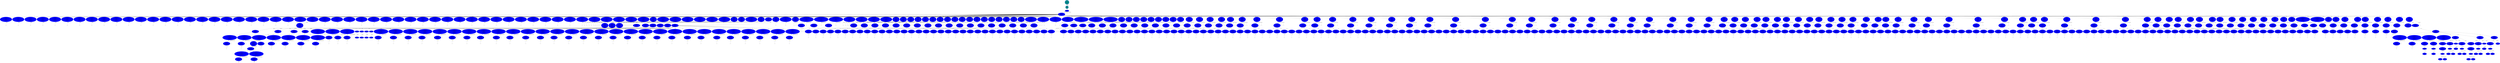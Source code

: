 digraph "G./testing.c..dot" {
"0x7fc3aa0b0010"[label="4:5\nSgTypedefDeclaration\nsize_t\n typedefBaseTypeContainsDefiningDeclaration = false \n isFriend = false \n!isForward\nisModified = false\ncontainsTransformation = false\nisTransformation = false\n0x7fc3aa0b0010  " shape=ellipse,regular=0,URL="\N",tooltip="more info at \N",sides=6,peripheries=1,color="blue",fillcolor=blue1,fontname="7x13bold",fontcolor=black,style=filled];
"0x7fc3aa0b0010" -> "0x7fc3aa0b0010__declaration__null"[label="declaration" dir=none ];
"0x7fc3aa0b0010__declaration__null"[label="" shape=diamond ];
"0x7fc3aa0b02b0"[label="6:7\nSgTypedefDeclaration\n__u_char\n typedefBaseTypeContainsDefiningDeclaration = false \n isFriend = false \n!isForward\nisModified = false\ncontainsTransformation = false\nisTransformation = false\n0x7fc3aa0b02b0  " shape=ellipse,regular=0,URL="\N",tooltip="more info at \N",sides=6,peripheries=1,color="blue",fillcolor=blue1,fontname="7x13bold",fontcolor=black,style=filled];
"0x7fc3aa0b02b0" -> "0x7fc3aa0b02b0__declaration__null"[label="declaration" dir=none ];
"0x7fc3aa0b02b0__declaration__null"[label="" shape=diamond ];
"0x7fc3aa0b0550"[label="8:9\nSgTypedefDeclaration\n__u_short\n typedefBaseTypeContainsDefiningDeclaration = false \n isFriend = false \n!isForward\nisModified = false\ncontainsTransformation = false\nisTransformation = false\n0x7fc3aa0b0550  " shape=ellipse,regular=0,URL="\N",tooltip="more info at \N",sides=6,peripheries=1,color="blue",fillcolor=blue1,fontname="7x13bold",fontcolor=black,style=filled];
"0x7fc3aa0b0550" -> "0x7fc3aa0b0550__declaration__null"[label="declaration" dir=none ];
"0x7fc3aa0b0550__declaration__null"[label="" shape=diamond ];
"0x7fc3aa0b07f0"[label="10:11\nSgTypedefDeclaration\n__u_int\n typedefBaseTypeContainsDefiningDeclaration = false \n isFriend = false \n!isForward\nisModified = false\ncontainsTransformation = false\nisTransformation = false\n0x7fc3aa0b07f0  " shape=ellipse,regular=0,URL="\N",tooltip="more info at \N",sides=6,peripheries=1,color="blue",fillcolor=blue1,fontname="7x13bold",fontcolor=black,style=filled];
"0x7fc3aa0b07f0" -> "0x7fc3aa0b07f0__declaration__null"[label="declaration" dir=none ];
"0x7fc3aa0b07f0__declaration__null"[label="" shape=diamond ];
"0x7fc3aa0b0a90"[label="12:13\nSgTypedefDeclaration\n__u_long\n typedefBaseTypeContainsDefiningDeclaration = false \n isFriend = false \n!isForward\nisModified = false\ncontainsTransformation = false\nisTransformation = false\n0x7fc3aa0b0a90  " shape=ellipse,regular=0,URL="\N",tooltip="more info at \N",sides=6,peripheries=1,color="blue",fillcolor=blue1,fontname="7x13bold",fontcolor=black,style=filled];
"0x7fc3aa0b0a90" -> "0x7fc3aa0b0a90__declaration__null"[label="declaration" dir=none ];
"0x7fc3aa0b0a90__declaration__null"[label="" shape=diamond ];
"0x7fc3aa0b0d30"[label="14:15\nSgTypedefDeclaration\n__int8_t\n typedefBaseTypeContainsDefiningDeclaration = false \n isFriend = false \n!isForward\nisModified = false\ncontainsTransformation = false\nisTransformation = false\n0x7fc3aa0b0d30  " shape=ellipse,regular=0,URL="\N",tooltip="more info at \N",sides=6,peripheries=1,color="blue",fillcolor=blue1,fontname="7x13bold",fontcolor=black,style=filled];
"0x7fc3aa0b0d30" -> "0x7fc3aa0b0d30__declaration__null"[label="declaration" dir=none ];
"0x7fc3aa0b0d30__declaration__null"[label="" shape=diamond ];
"0x7fc3aa0b0fd0"[label="16:17\nSgTypedefDeclaration\n__uint8_t\n typedefBaseTypeContainsDefiningDeclaration = false \n isFriend = false \n!isForward\nisModified = false\ncontainsTransformation = false\nisTransformation = false\n0x7fc3aa0b0fd0  " shape=ellipse,regular=0,URL="\N",tooltip="more info at \N",sides=6,peripheries=1,color="blue",fillcolor=blue1,fontname="7x13bold",fontcolor=black,style=filled];
"0x7fc3aa0b0fd0" -> "0x7fc3aa0b0fd0__declaration__null"[label="declaration" dir=none ];
"0x7fc3aa0b0fd0__declaration__null"[label="" shape=diamond ];
"0x7fc3aa0b1270"[label="18:19\nSgTypedefDeclaration\n__int16_t\n typedefBaseTypeContainsDefiningDeclaration = false \n isFriend = false \n!isForward\nisModified = false\ncontainsTransformation = false\nisTransformation = false\n0x7fc3aa0b1270  " shape=ellipse,regular=0,URL="\N",tooltip="more info at \N",sides=6,peripheries=1,color="blue",fillcolor=blue1,fontname="7x13bold",fontcolor=black,style=filled];
"0x7fc3aa0b1270" -> "0x7fc3aa0b1270__declaration__null"[label="declaration" dir=none ];
"0x7fc3aa0b1270__declaration__null"[label="" shape=diamond ];
"0x7fc3aa0b1510"[label="20:21\nSgTypedefDeclaration\n__uint16_t\n typedefBaseTypeContainsDefiningDeclaration = false \n isFriend = false \n!isForward\nisModified = false\ncontainsTransformation = false\nisTransformation = false\n0x7fc3aa0b1510  " shape=ellipse,regular=0,URL="\N",tooltip="more info at \N",sides=6,peripheries=1,color="blue",fillcolor=blue1,fontname="7x13bold",fontcolor=black,style=filled];
"0x7fc3aa0b1510" -> "0x7fc3aa0b1510__declaration__null"[label="declaration" dir=none ];
"0x7fc3aa0b1510__declaration__null"[label="" shape=diamond ];
"0x7fc3aa0b17b0"[label="22:23\nSgTypedefDeclaration\n__int32_t\n typedefBaseTypeContainsDefiningDeclaration = false \n isFriend = false \n!isForward\nisModified = false\ncontainsTransformation = false\nisTransformation = false\n0x7fc3aa0b17b0  " shape=ellipse,regular=0,URL="\N",tooltip="more info at \N",sides=6,peripheries=1,color="blue",fillcolor=blue1,fontname="7x13bold",fontcolor=black,style=filled];
"0x7fc3aa0b17b0" -> "0x7fc3aa0b17b0__declaration__null"[label="declaration" dir=none ];
"0x7fc3aa0b17b0__declaration__null"[label="" shape=diamond ];
"0x7fc3aa0b1a50"[label="24:25\nSgTypedefDeclaration\n__uint32_t\n typedefBaseTypeContainsDefiningDeclaration = false \n isFriend = false \n!isForward\nisModified = false\ncontainsTransformation = false\nisTransformation = false\n0x7fc3aa0b1a50  " shape=ellipse,regular=0,URL="\N",tooltip="more info at \N",sides=6,peripheries=1,color="blue",fillcolor=blue1,fontname="7x13bold",fontcolor=black,style=filled];
"0x7fc3aa0b1a50" -> "0x7fc3aa0b1a50__declaration__null"[label="declaration" dir=none ];
"0x7fc3aa0b1a50__declaration__null"[label="" shape=diamond ];
"0x7fc3aa0b1cf0"[label="26:27\nSgTypedefDeclaration\n__int64_t\n typedefBaseTypeContainsDefiningDeclaration = false \n isFriend = false \n!isForward\nisModified = false\ncontainsTransformation = false\nisTransformation = false\n0x7fc3aa0b1cf0  " shape=ellipse,regular=0,URL="\N",tooltip="more info at \N",sides=6,peripheries=1,color="blue",fillcolor=blue1,fontname="7x13bold",fontcolor=black,style=filled];
"0x7fc3aa0b1cf0" -> "0x7fc3aa0b1cf0__declaration__null"[label="declaration" dir=none ];
"0x7fc3aa0b1cf0__declaration__null"[label="" shape=diamond ];
"0x7fc3aa0b1f90"[label="28:29\nSgTypedefDeclaration\n__uint64_t\n typedefBaseTypeContainsDefiningDeclaration = false \n isFriend = false \n!isForward\nisModified = false\ncontainsTransformation = false\nisTransformation = false\n0x7fc3aa0b1f90  " shape=ellipse,regular=0,URL="\N",tooltip="more info at \N",sides=6,peripheries=1,color="blue",fillcolor=blue1,fontname="7x13bold",fontcolor=black,style=filled];
"0x7fc3aa0b1f90" -> "0x7fc3aa0b1f90__declaration__null"[label="declaration" dir=none ];
"0x7fc3aa0b1f90__declaration__null"[label="" shape=diamond ];
"0x7fc3aa0b2230"[label="30:31\nSgTypedefDeclaration\n__quad_t\n typedefBaseTypeContainsDefiningDeclaration = false \n isFriend = false \n!isForward\nisModified = false\ncontainsTransformation = false\nisTransformation = false\n0x7fc3aa0b2230  " shape=ellipse,regular=0,URL="\N",tooltip="more info at \N",sides=6,peripheries=1,color="blue",fillcolor=blue1,fontname="7x13bold",fontcolor=black,style=filled];
"0x7fc3aa0b2230" -> "0x7fc3aa0b2230__declaration__null"[label="declaration" dir=none ];
"0x7fc3aa0b2230__declaration__null"[label="" shape=diamond ];
"0x7fc3aa0b24d0"[label="32:33\nSgTypedefDeclaration\n__u_quad_t\n typedefBaseTypeContainsDefiningDeclaration = false \n isFriend = false \n!isForward\nisModified = false\ncontainsTransformation = false\nisTransformation = false\n0x7fc3aa0b24d0  " shape=ellipse,regular=0,URL="\N",tooltip="more info at \N",sides=6,peripheries=1,color="blue",fillcolor=blue1,fontname="7x13bold",fontcolor=black,style=filled];
"0x7fc3aa0b24d0" -> "0x7fc3aa0b24d0__declaration__null"[label="declaration" dir=none ];
"0x7fc3aa0b24d0__declaration__null"[label="" shape=diamond ];
"0x7fc3aa0b2770"[label="34:35\nSgTypedefDeclaration\n__dev_t\n typedefBaseTypeContainsDefiningDeclaration = false \n isFriend = false \n!isForward\nisModified = false\ncontainsTransformation = false\nisTransformation = false\n0x7fc3aa0b2770  " shape=ellipse,regular=0,URL="\N",tooltip="more info at \N",sides=6,peripheries=1,color="blue",fillcolor=blue1,fontname="7x13bold",fontcolor=black,style=filled];
"0x7fc3aa0b2770" -> "0x7fc3aa0b2770__declaration__null"[label="declaration" dir=none ];
"0x7fc3aa0b2770__declaration__null"[label="" shape=diamond ];
"0x7fc3aa0b2a10"[label="36:37\nSgTypedefDeclaration\n__uid_t\n typedefBaseTypeContainsDefiningDeclaration = false \n isFriend = false \n!isForward\nisModified = false\ncontainsTransformation = false\nisTransformation = false\n0x7fc3aa0b2a10  " shape=ellipse,regular=0,URL="\N",tooltip="more info at \N",sides=6,peripheries=1,color="blue",fillcolor=blue1,fontname="7x13bold",fontcolor=black,style=filled];
"0x7fc3aa0b2a10" -> "0x7fc3aa0b2a10__declaration__null"[label="declaration" dir=none ];
"0x7fc3aa0b2a10__declaration__null"[label="" shape=diamond ];
"0x7fc3aa0b2cb0"[label="38:39\nSgTypedefDeclaration\n__gid_t\n typedefBaseTypeContainsDefiningDeclaration = false \n isFriend = false \n!isForward\nisModified = false\ncontainsTransformation = false\nisTransformation = false\n0x7fc3aa0b2cb0  " shape=ellipse,regular=0,URL="\N",tooltip="more info at \N",sides=6,peripheries=1,color="blue",fillcolor=blue1,fontname="7x13bold",fontcolor=black,style=filled];
"0x7fc3aa0b2cb0" -> "0x7fc3aa0b2cb0__declaration__null"[label="declaration" dir=none ];
"0x7fc3aa0b2cb0__declaration__null"[label="" shape=diamond ];
"0x7fc3aa0b2f50"[label="40:41\nSgTypedefDeclaration\n__ino_t\n typedefBaseTypeContainsDefiningDeclaration = false \n isFriend = false \n!isForward\nisModified = false\ncontainsTransformation = false\nisTransformation = false\n0x7fc3aa0b2f50  " shape=ellipse,regular=0,URL="\N",tooltip="more info at \N",sides=6,peripheries=1,color="blue",fillcolor=blue1,fontname="7x13bold",fontcolor=black,style=filled];
"0x7fc3aa0b2f50" -> "0x7fc3aa0b2f50__declaration__null"[label="declaration" dir=none ];
"0x7fc3aa0b2f50__declaration__null"[label="" shape=diamond ];
"0x7fc3aa0b31f0"[label="42:43\nSgTypedefDeclaration\n__ino64_t\n typedefBaseTypeContainsDefiningDeclaration = false \n isFriend = false \n!isForward\nisModified = false\ncontainsTransformation = false\nisTransformation = false\n0x7fc3aa0b31f0  " shape=ellipse,regular=0,URL="\N",tooltip="more info at \N",sides=6,peripheries=1,color="blue",fillcolor=blue1,fontname="7x13bold",fontcolor=black,style=filled];
"0x7fc3aa0b31f0" -> "0x7fc3aa0b31f0__declaration__null"[label="declaration" dir=none ];
"0x7fc3aa0b31f0__declaration__null"[label="" shape=diamond ];
"0x7fc3aa0b3490"[label="44:45\nSgTypedefDeclaration\n__mode_t\n typedefBaseTypeContainsDefiningDeclaration = false \n isFriend = false \n!isForward\nisModified = false\ncontainsTransformation = false\nisTransformation = false\n0x7fc3aa0b3490  " shape=ellipse,regular=0,URL="\N",tooltip="more info at \N",sides=6,peripheries=1,color="blue",fillcolor=blue1,fontname="7x13bold",fontcolor=black,style=filled];
"0x7fc3aa0b3490" -> "0x7fc3aa0b3490__declaration__null"[label="declaration" dir=none ];
"0x7fc3aa0b3490__declaration__null"[label="" shape=diamond ];
"0x7fc3aa0b3730"[label="46:47\nSgTypedefDeclaration\n__nlink_t\n typedefBaseTypeContainsDefiningDeclaration = false \n isFriend = false \n!isForward\nisModified = false\ncontainsTransformation = false\nisTransformation = false\n0x7fc3aa0b3730  " shape=ellipse,regular=0,URL="\N",tooltip="more info at \N",sides=6,peripheries=1,color="blue",fillcolor=blue1,fontname="7x13bold",fontcolor=black,style=filled];
"0x7fc3aa0b3730" -> "0x7fc3aa0b3730__declaration__null"[label="declaration" dir=none ];
"0x7fc3aa0b3730__declaration__null"[label="" shape=diamond ];
"0x7fc3aa0b39d0"[label="48:49\nSgTypedefDeclaration\n__off_t\n typedefBaseTypeContainsDefiningDeclaration = false \n isFriend = false \n!isForward\nisModified = false\ncontainsTransformation = false\nisTransformation = false\n0x7fc3aa0b39d0  " shape=ellipse,regular=0,URL="\N",tooltip="more info at \N",sides=6,peripheries=1,color="blue",fillcolor=blue1,fontname="7x13bold",fontcolor=black,style=filled];
"0x7fc3aa0b39d0" -> "0x7fc3aa0b39d0__declaration__null"[label="declaration" dir=none ];
"0x7fc3aa0b39d0__declaration__null"[label="" shape=diamond ];
"0x7fc3aa0b3c70"[label="50:51\nSgTypedefDeclaration\n__off64_t\n typedefBaseTypeContainsDefiningDeclaration = false \n isFriend = false \n!isForward\nisModified = false\ncontainsTransformation = false\nisTransformation = false\n0x7fc3aa0b3c70  " shape=ellipse,regular=0,URL="\N",tooltip="more info at \N",sides=6,peripheries=1,color="blue",fillcolor=blue1,fontname="7x13bold",fontcolor=black,style=filled];
"0x7fc3aa0b3c70" -> "0x7fc3aa0b3c70__declaration__null"[label="declaration" dir=none ];
"0x7fc3aa0b3c70__declaration__null"[label="" shape=diamond ];
"0x7fc3aa0b3f10"[label="52:53\nSgTypedefDeclaration\n__pid_t\n typedefBaseTypeContainsDefiningDeclaration = false \n isFriend = false \n!isForward\nisModified = false\ncontainsTransformation = false\nisTransformation = false\n0x7fc3aa0b3f10  " shape=ellipse,regular=0,URL="\N",tooltip="more info at \N",sides=6,peripheries=1,color="blue",fillcolor=blue1,fontname="7x13bold",fontcolor=black,style=filled];
"0x7fc3aa0b3f10" -> "0x7fc3aa0b3f10__declaration__null"[label="declaration" dir=none ];
"0x7fc3aa0b3f10__declaration__null"[label="" shape=diamond ];
"0x7fc3aa4be530"[label="58:59\nSgInitializedName\n__val\nisModified = false\ncontainsTransformation = false\nisTransformation = false\n0x7fc3aa4be530  " shape=ellipse,regular=0,URL="\N",tooltip="more info at \N",sides=6,peripheries=1,color="blue",fillcolor=blue1,fontname="7x13bold",fontcolor=black,style=filled];
"0x7fc3aa4be530" -> "0x7fc3aa4be530__initptr__null"[label="initptr" dir=none ];
"0x7fc3aa4be530__initptr__null"[label="" shape=diamond ];
"0x7fc3a9a1d010"[label="57:60\nSgVariableDeclaration\n isAssociatedWithDeclarationList = false \n variableDeclarationContainsBaseTypeDefiningDeclaration = false \n isFriend = false \n!isForward\nisModified = false\ncontainsTransformation = false\nisTransformation = false\n0x7fc3a9a1d010  " shape=ellipse,regular=0,URL="\N",tooltip="more info at \N",sides=6,peripheries=1,color="blue",fillcolor=blue1,fontname="7x13bold",fontcolor=black,style=filled];
"0x7fc3a9a1d010" -> "0x7fc3a9a1d010__baseTypeDefiningDeclaration__null"[label="baseTypeDefiningDeclaration" dir=none ];
"0x7fc3a9a1d010__baseTypeDefiningDeclaration__null"[label="" shape=diamond ];
"0x7fc3a9a1d010" -> "0x7fc3aa4be530"[label="*[1]" dir=both ];
"0x7fc3a9bd8010"[label="56:61\nSgClassDefinition\nisModified = false\ncontainsTransformation = false\nisTransformation = false\n0x7fc3a9bd8010  " shape=ellipse,regular=0,URL="\N",tooltip="more info at \N",sides=6,peripheries=1,color="blue",fillcolor=blue1,fontname="7x13bold",fontcolor=black,style=filled];
"0x7fc3a9bd8010" -> "0x7fc3a9a1d010"[label="*[0]" dir=both ];
"0x7fc3a9cac2b0"[label="55:62\nSgClassDeclaration\n__anonymous_0x1ff21e0\n isFriend = false \n!isForward\nisModified = false\ncontainsTransformation = false\nisTransformation = false\n__anonymous_0x1ff21e0\n0x7fc3a9cac2b0  " shape=ellipse,regular=0,URL="\N",tooltip="more info at \N",sides=6,peripheries=1,color="blue",fillcolor=blue1,fontname="7x13bold",fontcolor=black,style=filled];
"0x7fc3a9cac2b0" -> "0x7fc3a9bd8010"[label="definition" dir=both ];
"0x7fc3a9cac2b0" -> "0x7fc3a9cac2b0__decoratorList__null"[label="decoratorList" dir=none ];
"0x7fc3a9cac2b0__decoratorList__null"[label="" shape=diamond ];
"0x7fc3aa0b41b0"[label="54:63\nSgTypedefDeclaration\n__fsid_t\n typedefBaseTypeContainsDefiningDeclaration = true \n isFriend = false \n!isForward\nisModified = false\ncontainsTransformation = false\nisTransformation = false\n0x7fc3aa0b41b0  " shape=ellipse,regular=0,URL="\N",tooltip="more info at \N",sides=6,peripheries=1,color="blue",fillcolor=blue1,fontname="7x13bold",fontcolor=black,style=filled];
"0x7fc3aa0b41b0" -> "0x7fc3a9cac2b0"[label="declaration" dir=both ];
"0x7fc3aa0b4450"[label="64:65\nSgTypedefDeclaration\n__clock_t\n typedefBaseTypeContainsDefiningDeclaration = false \n isFriend = false \n!isForward\nisModified = false\ncontainsTransformation = false\nisTransformation = false\n0x7fc3aa0b4450  " shape=ellipse,regular=0,URL="\N",tooltip="more info at \N",sides=6,peripheries=1,color="blue",fillcolor=blue1,fontname="7x13bold",fontcolor=black,style=filled];
"0x7fc3aa0b4450" -> "0x7fc3aa0b4450__declaration__null"[label="declaration" dir=none ];
"0x7fc3aa0b4450__declaration__null"[label="" shape=diamond ];
"0x7fc3aa0b46f0"[label="66:67\nSgTypedefDeclaration\n__rlim_t\n typedefBaseTypeContainsDefiningDeclaration = false \n isFriend = false \n!isForward\nisModified = false\ncontainsTransformation = false\nisTransformation = false\n0x7fc3aa0b46f0  " shape=ellipse,regular=0,URL="\N",tooltip="more info at \N",sides=6,peripheries=1,color="blue",fillcolor=blue1,fontname="7x13bold",fontcolor=black,style=filled];
"0x7fc3aa0b46f0" -> "0x7fc3aa0b46f0__declaration__null"[label="declaration" dir=none ];
"0x7fc3aa0b46f0__declaration__null"[label="" shape=diamond ];
"0x7fc3aa0b4990"[label="68:69\nSgTypedefDeclaration\n__rlim64_t\n typedefBaseTypeContainsDefiningDeclaration = false \n isFriend = false \n!isForward\nisModified = false\ncontainsTransformation = false\nisTransformation = false\n0x7fc3aa0b4990  " shape=ellipse,regular=0,URL="\N",tooltip="more info at \N",sides=6,peripheries=1,color="blue",fillcolor=blue1,fontname="7x13bold",fontcolor=black,style=filled];
"0x7fc3aa0b4990" -> "0x7fc3aa0b4990__declaration__null"[label="declaration" dir=none ];
"0x7fc3aa0b4990__declaration__null"[label="" shape=diamond ];
"0x7fc3aa0b4c30"[label="70:71\nSgTypedefDeclaration\n__id_t\n typedefBaseTypeContainsDefiningDeclaration = false \n isFriend = false \n!isForward\nisModified = false\ncontainsTransformation = false\nisTransformation = false\n0x7fc3aa0b4c30  " shape=ellipse,regular=0,URL="\N",tooltip="more info at \N",sides=6,peripheries=1,color="blue",fillcolor=blue1,fontname="7x13bold",fontcolor=black,style=filled];
"0x7fc3aa0b4c30" -> "0x7fc3aa0b4c30__declaration__null"[label="declaration" dir=none ];
"0x7fc3aa0b4c30__declaration__null"[label="" shape=diamond ];
"0x7fc3aa0b4ed0"[label="72:73\nSgTypedefDeclaration\n__time_t\n typedefBaseTypeContainsDefiningDeclaration = false \n isFriend = false \n!isForward\nisModified = false\ncontainsTransformation = false\nisTransformation = false\n0x7fc3aa0b4ed0  " shape=ellipse,regular=0,URL="\N",tooltip="more info at \N",sides=6,peripheries=1,color="blue",fillcolor=blue1,fontname="7x13bold",fontcolor=black,style=filled];
"0x7fc3aa0b4ed0" -> "0x7fc3aa0b4ed0__declaration__null"[label="declaration" dir=none ];
"0x7fc3aa0b4ed0__declaration__null"[label="" shape=diamond ];
"0x7fc3aa0b5170"[label="74:75\nSgTypedefDeclaration\n__useconds_t\n typedefBaseTypeContainsDefiningDeclaration = false \n isFriend = false \n!isForward\nisModified = false\ncontainsTransformation = false\nisTransformation = false\n0x7fc3aa0b5170  " shape=ellipse,regular=0,URL="\N",tooltip="more info at \N",sides=6,peripheries=1,color="blue",fillcolor=blue1,fontname="7x13bold",fontcolor=black,style=filled];
"0x7fc3aa0b5170" -> "0x7fc3aa0b5170__declaration__null"[label="declaration" dir=none ];
"0x7fc3aa0b5170__declaration__null"[label="" shape=diamond ];
"0x7fc3aa0b5410"[label="76:77\nSgTypedefDeclaration\n__suseconds_t\n typedefBaseTypeContainsDefiningDeclaration = false \n isFriend = false \n!isForward\nisModified = false\ncontainsTransformation = false\nisTransformation = false\n0x7fc3aa0b5410  " shape=ellipse,regular=0,URL="\N",tooltip="more info at \N",sides=6,peripheries=1,color="blue",fillcolor=blue1,fontname="7x13bold",fontcolor=black,style=filled];
"0x7fc3aa0b5410" -> "0x7fc3aa0b5410__declaration__null"[label="declaration" dir=none ];
"0x7fc3aa0b5410__declaration__null"[label="" shape=diamond ];
"0x7fc3aa0b56b0"[label="78:79\nSgTypedefDeclaration\n__daddr_t\n typedefBaseTypeContainsDefiningDeclaration = false \n isFriend = false \n!isForward\nisModified = false\ncontainsTransformation = false\nisTransformation = false\n0x7fc3aa0b56b0  " shape=ellipse,regular=0,URL="\N",tooltip="more info at \N",sides=6,peripheries=1,color="blue",fillcolor=blue1,fontname="7x13bold",fontcolor=black,style=filled];
"0x7fc3aa0b56b0" -> "0x7fc3aa0b56b0__declaration__null"[label="declaration" dir=none ];
"0x7fc3aa0b56b0__declaration__null"[label="" shape=diamond ];
"0x7fc3aa0b5950"[label="80:81\nSgTypedefDeclaration\n__key_t\n typedefBaseTypeContainsDefiningDeclaration = false \n isFriend = false \n!isForward\nisModified = false\ncontainsTransformation = false\nisTransformation = false\n0x7fc3aa0b5950  " shape=ellipse,regular=0,URL="\N",tooltip="more info at \N",sides=6,peripheries=1,color="blue",fillcolor=blue1,fontname="7x13bold",fontcolor=black,style=filled];
"0x7fc3aa0b5950" -> "0x7fc3aa0b5950__declaration__null"[label="declaration" dir=none ];
"0x7fc3aa0b5950__declaration__null"[label="" shape=diamond ];
"0x7fc3aa0b5bf0"[label="82:83\nSgTypedefDeclaration\n__clockid_t\n typedefBaseTypeContainsDefiningDeclaration = false \n isFriend = false \n!isForward\nisModified = false\ncontainsTransformation = false\nisTransformation = false\n0x7fc3aa0b5bf0  " shape=ellipse,regular=0,URL="\N",tooltip="more info at \N",sides=6,peripheries=1,color="blue",fillcolor=blue1,fontname="7x13bold",fontcolor=black,style=filled];
"0x7fc3aa0b5bf0" -> "0x7fc3aa0b5bf0__declaration__null"[label="declaration" dir=none ];
"0x7fc3aa0b5bf0__declaration__null"[label="" shape=diamond ];
"0x7fc3aa0b5e90"[label="84:85\nSgTypedefDeclaration\n__timer_t\n typedefBaseTypeContainsDefiningDeclaration = false \n isFriend = false \n!isForward\nisModified = false\ncontainsTransformation = false\nisTransformation = false\n0x7fc3aa0b5e90  " shape=ellipse,regular=0,URL="\N",tooltip="more info at \N",sides=6,peripheries=1,color="blue",fillcolor=blue1,fontname="7x13bold",fontcolor=black,style=filled];
"0x7fc3aa0b5e90" -> "0x7fc3aa0b5e90__declaration__null"[label="declaration" dir=none ];
"0x7fc3aa0b5e90__declaration__null"[label="" shape=diamond ];
"0x7fc3aa0b6130"[label="86:87\nSgTypedefDeclaration\n__blksize_t\n typedefBaseTypeContainsDefiningDeclaration = false \n isFriend = false \n!isForward\nisModified = false\ncontainsTransformation = false\nisTransformation = false\n0x7fc3aa0b6130  " shape=ellipse,regular=0,URL="\N",tooltip="more info at \N",sides=6,peripheries=1,color="blue",fillcolor=blue1,fontname="7x13bold",fontcolor=black,style=filled];
"0x7fc3aa0b6130" -> "0x7fc3aa0b6130__declaration__null"[label="declaration" dir=none ];
"0x7fc3aa0b6130__declaration__null"[label="" shape=diamond ];
"0x7fc3aa0b63d0"[label="88:89\nSgTypedefDeclaration\n__blkcnt_t\n typedefBaseTypeContainsDefiningDeclaration = false \n isFriend = false \n!isForward\nisModified = false\ncontainsTransformation = false\nisTransformation = false\n0x7fc3aa0b63d0  " shape=ellipse,regular=0,URL="\N",tooltip="more info at \N",sides=6,peripheries=1,color="blue",fillcolor=blue1,fontname="7x13bold",fontcolor=black,style=filled];
"0x7fc3aa0b63d0" -> "0x7fc3aa0b63d0__declaration__null"[label="declaration" dir=none ];
"0x7fc3aa0b63d0__declaration__null"[label="" shape=diamond ];
"0x7fc3aa0b6670"[label="90:91\nSgTypedefDeclaration\n__blkcnt64_t\n typedefBaseTypeContainsDefiningDeclaration = false \n isFriend = false \n!isForward\nisModified = false\ncontainsTransformation = false\nisTransformation = false\n0x7fc3aa0b6670  " shape=ellipse,regular=0,URL="\N",tooltip="more info at \N",sides=6,peripheries=1,color="blue",fillcolor=blue1,fontname="7x13bold",fontcolor=black,style=filled];
"0x7fc3aa0b6670" -> "0x7fc3aa0b6670__declaration__null"[label="declaration" dir=none ];
"0x7fc3aa0b6670__declaration__null"[label="" shape=diamond ];
"0x7fc3aa0b6910"[label="92:93\nSgTypedefDeclaration\n__fsblkcnt_t\n typedefBaseTypeContainsDefiningDeclaration = false \n isFriend = false \n!isForward\nisModified = false\ncontainsTransformation = false\nisTransformation = false\n0x7fc3aa0b6910  " shape=ellipse,regular=0,URL="\N",tooltip="more info at \N",sides=6,peripheries=1,color="blue",fillcolor=blue1,fontname="7x13bold",fontcolor=black,style=filled];
"0x7fc3aa0b6910" -> "0x7fc3aa0b6910__declaration__null"[label="declaration" dir=none ];
"0x7fc3aa0b6910__declaration__null"[label="" shape=diamond ];
"0x7fc3aa0b6bb0"[label="94:95\nSgTypedefDeclaration\n__fsblkcnt64_t\n typedefBaseTypeContainsDefiningDeclaration = false \n isFriend = false \n!isForward\nisModified = false\ncontainsTransformation = false\nisTransformation = false\n0x7fc3aa0b6bb0  " shape=ellipse,regular=0,URL="\N",tooltip="more info at \N",sides=6,peripheries=1,color="blue",fillcolor=blue1,fontname="7x13bold",fontcolor=black,style=filled];
"0x7fc3aa0b6bb0" -> "0x7fc3aa0b6bb0__declaration__null"[label="declaration" dir=none ];
"0x7fc3aa0b6bb0__declaration__null"[label="" shape=diamond ];
"0x7fc3aa0b6e50"[label="96:97\nSgTypedefDeclaration\n__fsfilcnt_t\n typedefBaseTypeContainsDefiningDeclaration = false \n isFriend = false \n!isForward\nisModified = false\ncontainsTransformation = false\nisTransformation = false\n0x7fc3aa0b6e50  " shape=ellipse,regular=0,URL="\N",tooltip="more info at \N",sides=6,peripheries=1,color="blue",fillcolor=blue1,fontname="7x13bold",fontcolor=black,style=filled];
"0x7fc3aa0b6e50" -> "0x7fc3aa0b6e50__declaration__null"[label="declaration" dir=none ];
"0x7fc3aa0b6e50__declaration__null"[label="" shape=diamond ];
"0x7fc3aa0b70f0"[label="98:99\nSgTypedefDeclaration\n__fsfilcnt64_t\n typedefBaseTypeContainsDefiningDeclaration = false \n isFriend = false \n!isForward\nisModified = false\ncontainsTransformation = false\nisTransformation = false\n0x7fc3aa0b70f0  " shape=ellipse,regular=0,URL="\N",tooltip="more info at \N",sides=6,peripheries=1,color="blue",fillcolor=blue1,fontname="7x13bold",fontcolor=black,style=filled];
"0x7fc3aa0b70f0" -> "0x7fc3aa0b70f0__declaration__null"[label="declaration" dir=none ];
"0x7fc3aa0b70f0__declaration__null"[label="" shape=diamond ];
"0x7fc3aa0b7390"[label="100:101\nSgTypedefDeclaration\n__fsword_t\n typedefBaseTypeContainsDefiningDeclaration = false \n isFriend = false \n!isForward\nisModified = false\ncontainsTransformation = false\nisTransformation = false\n0x7fc3aa0b7390  " shape=ellipse,regular=0,URL="\N",tooltip="more info at \N",sides=6,peripheries=1,color="blue",fillcolor=blue1,fontname="7x13bold",fontcolor=black,style=filled];
"0x7fc3aa0b7390" -> "0x7fc3aa0b7390__declaration__null"[label="declaration" dir=none ];
"0x7fc3aa0b7390__declaration__null"[label="" shape=diamond ];
"0x7fc3aa0b7630"[label="102:103\nSgTypedefDeclaration\n__ssize_t\n typedefBaseTypeContainsDefiningDeclaration = false \n isFriend = false \n!isForward\nisModified = false\ncontainsTransformation = false\nisTransformation = false\n0x7fc3aa0b7630  " shape=ellipse,regular=0,URL="\N",tooltip="more info at \N",sides=6,peripheries=1,color="blue",fillcolor=blue1,fontname="7x13bold",fontcolor=black,style=filled];
"0x7fc3aa0b7630" -> "0x7fc3aa0b7630__declaration__null"[label="declaration" dir=none ];
"0x7fc3aa0b7630__declaration__null"[label="" shape=diamond ];
"0x7fc3aa0b78d0"[label="104:105\nSgTypedefDeclaration\n__syscall_slong_t\n typedefBaseTypeContainsDefiningDeclaration = false \n isFriend = false \n!isForward\nisModified = false\ncontainsTransformation = false\nisTransformation = false\n0x7fc3aa0b78d0  " shape=ellipse,regular=0,URL="\N",tooltip="more info at \N",sides=6,peripheries=1,color="blue",fillcolor=blue1,fontname="7x13bold",fontcolor=black,style=filled];
"0x7fc3aa0b78d0" -> "0x7fc3aa0b78d0__declaration__null"[label="declaration" dir=none ];
"0x7fc3aa0b78d0__declaration__null"[label="" shape=diamond ];
"0x7fc3aa0b7b70"[label="106:107\nSgTypedefDeclaration\n__syscall_ulong_t\n typedefBaseTypeContainsDefiningDeclaration = false \n isFriend = false \n!isForward\nisModified = false\ncontainsTransformation = false\nisTransformation = false\n0x7fc3aa0b7b70  " shape=ellipse,regular=0,URL="\N",tooltip="more info at \N",sides=6,peripheries=1,color="blue",fillcolor=blue1,fontname="7x13bold",fontcolor=black,style=filled];
"0x7fc3aa0b7b70" -> "0x7fc3aa0b7b70__declaration__null"[label="declaration" dir=none ];
"0x7fc3aa0b7b70__declaration__null"[label="" shape=diamond ];
"0x7fc3aa0b7e10"[label="108:109\nSgTypedefDeclaration\n__loff_t\n typedefBaseTypeContainsDefiningDeclaration = false \n isFriend = false \n!isForward\nisModified = false\ncontainsTransformation = false\nisTransformation = false\n0x7fc3aa0b7e10  " shape=ellipse,regular=0,URL="\N",tooltip="more info at \N",sides=6,peripheries=1,color="blue",fillcolor=blue1,fontname="7x13bold",fontcolor=black,style=filled];
"0x7fc3aa0b7e10" -> "0x7fc3aa0b7e10__declaration__null"[label="declaration" dir=none ];
"0x7fc3aa0b7e10__declaration__null"[label="" shape=diamond ];
"0x7fc3aa0b80b0"[label="110:111\nSgTypedefDeclaration\n__qaddr_t\n typedefBaseTypeContainsDefiningDeclaration = false \n isFriend = false \n!isForward\nisModified = false\ncontainsTransformation = false\nisTransformation = false\n0x7fc3aa0b80b0  " shape=ellipse,regular=0,URL="\N",tooltip="more info at \N",sides=6,peripheries=1,color="blue",fillcolor=blue1,fontname="7x13bold",fontcolor=black,style=filled];
"0x7fc3aa0b80b0" -> "0x7fc3aa0b80b0__declaration__null"[label="declaration" dir=none ];
"0x7fc3aa0b80b0__declaration__null"[label="" shape=diamond ];
"0x7fc3aa0b8350"[label="112:113\nSgTypedefDeclaration\n__caddr_t\n typedefBaseTypeContainsDefiningDeclaration = false \n isFriend = false \n!isForward\nisModified = false\ncontainsTransformation = false\nisTransformation = false\n0x7fc3aa0b8350  " shape=ellipse,regular=0,URL="\N",tooltip="more info at \N",sides=6,peripheries=1,color="blue",fillcolor=blue1,fontname="7x13bold",fontcolor=black,style=filled];
"0x7fc3aa0b8350" -> "0x7fc3aa0b8350__declaration__null"[label="declaration" dir=none ];
"0x7fc3aa0b8350__declaration__null"[label="" shape=diamond ];
"0x7fc3aa0b85f0"[label="114:115\nSgTypedefDeclaration\n__intptr_t\n typedefBaseTypeContainsDefiningDeclaration = false \n isFriend = false \n!isForward\nisModified = false\ncontainsTransformation = false\nisTransformation = false\n0x7fc3aa0b85f0  " shape=ellipse,regular=0,URL="\N",tooltip="more info at \N",sides=6,peripheries=1,color="blue",fillcolor=blue1,fontname="7x13bold",fontcolor=black,style=filled];
"0x7fc3aa0b85f0" -> "0x7fc3aa0b85f0__declaration__null"[label="declaration" dir=none ];
"0x7fc3aa0b85f0__declaration__null"[label="" shape=diamond ];
"0x7fc3aa0b8890"[label="116:117\nSgTypedefDeclaration\n__socklen_t\n typedefBaseTypeContainsDefiningDeclaration = false \n isFriend = false \n!isForward\nisModified = false\ncontainsTransformation = false\nisTransformation = false\n0x7fc3aa0b8890  " shape=ellipse,regular=0,URL="\N",tooltip="more info at \N",sides=6,peripheries=1,color="blue",fillcolor=blue1,fontname="7x13bold",fontcolor=black,style=filled];
"0x7fc3aa0b8890" -> "0x7fc3aa0b8890__declaration__null"[label="declaration" dir=none ];
"0x7fc3aa0b8890__declaration__null"[label="" shape=diamond ];
"0x7fc3a9cac550"[label="118:119\nSgClassDeclaration\n_IO_FILE\n isFriend = false \nisForward\nisModified = false\ncontainsTransformation = false\nisTransformation = false\n_IO_FILE\n0x7fc3a9cac550  " shape=ellipse,regular=0,URL="\N",tooltip="more info at \N",sides=6,peripheries=1,color="blue",fillcolor=blue1,fontname="7x13bold",fontcolor=black,style=filled];
"0x7fc3a9cac550" -> "0x7fc3a9cac550__definition__null"[label="definition" dir=none ];
"0x7fc3a9cac550__definition__null"[label="" shape=diamond ];
"0x7fc3a9cac550" -> "0x7fc3a9cac550__decoratorList__null"[label="decoratorList" dir=none ];
"0x7fc3a9cac550__decoratorList__null"[label="" shape=diamond ];
"0x7fc3aa0b8b30"[label="120:121\nSgTypedefDeclaration\nFILE\n typedefBaseTypeContainsDefiningDeclaration = false \n isFriend = false \n!isForward\nisModified = false\ncontainsTransformation = false\nisTransformation = false\n0x7fc3aa0b8b30  " shape=ellipse,regular=0,URL="\N",tooltip="more info at \N",sides=6,peripheries=1,color="blue",fillcolor=blue1,fontname="7x13bold",fontcolor=black,style=filled];
"0x7fc3aa0b8b30" -> "0x7fc3aa0b8b30__declaration__null"[label="declaration" dir=none ];
"0x7fc3aa0b8b30__declaration__null"[label="" shape=diamond ];
"0x7fc3aa0b8dd0"[label="122:123\nSgTypedefDeclaration\n__FILE\n typedefBaseTypeContainsDefiningDeclaration = false \n isFriend = false \n!isForward\nisModified = false\ncontainsTransformation = false\nisTransformation = false\n0x7fc3aa0b8dd0  " shape=ellipse,regular=0,URL="\N",tooltip="more info at \N",sides=6,peripheries=1,color="blue",fillcolor=blue1,fontname="7x13bold",fontcolor=black,style=filled];
"0x7fc3aa0b8dd0" -> "0x7fc3aa0b8dd0__declaration__null"[label="declaration" dir=none ];
"0x7fc3aa0b8dd0__declaration__null"[label="" shape=diamond ];
"0x7fc3aa4be678"[label="128:129\nSgInitializedName\n__count\nisModified = false\ncontainsTransformation = false\nisTransformation = false\n0x7fc3aa4be678  " shape=ellipse,regular=0,URL="\N",tooltip="more info at \N",sides=6,peripheries=1,color="blue",fillcolor=blue1,fontname="7x13bold",fontcolor=black,style=filled];
"0x7fc3aa4be678" -> "0x7fc3aa4be678__initptr__null"[label="initptr" dir=none ];
"0x7fc3aa4be678__initptr__null"[label="" shape=diamond ];
"0x7fc3a9a1d2a0"[label="127:130\nSgVariableDeclaration\n isAssociatedWithDeclarationList = false \n variableDeclarationContainsBaseTypeDefiningDeclaration = false \n isFriend = false \n!isForward\nisModified = false\ncontainsTransformation = false\nisTransformation = false\n0x7fc3a9a1d2a0  " shape=ellipse,regular=0,URL="\N",tooltip="more info at \N",sides=6,peripheries=1,color="blue",fillcolor=blue1,fontname="7x13bold",fontcolor=black,style=filled];
"0x7fc3a9a1d2a0" -> "0x7fc3a9a1d2a0__baseTypeDefiningDeclaration__null"[label="baseTypeDefiningDeclaration" dir=none ];
"0x7fc3a9a1d2a0__baseTypeDefiningDeclaration__null"[label="" shape=diamond ];
"0x7fc3a9a1d2a0" -> "0x7fc3aa4be678"[label="*[1]" dir=both ];
"0x7fc3aa4be7c0"[label="135:136\nSgInitializedName\n__wch\nisModified = false\ncontainsTransformation = false\nisTransformation = false\n0x7fc3aa4be7c0  " shape=ellipse,regular=0,URL="\N",tooltip="more info at \N",sides=6,peripheries=1,color="blue",fillcolor=blue1,fontname="7x13bold",fontcolor=black,style=filled];
"0x7fc3aa4be7c0" -> "0x7fc3aa4be7c0__initptr__null"[label="initptr" dir=none ];
"0x7fc3aa4be7c0__initptr__null"[label="" shape=diamond ];
"0x7fc3a9a1d530"[label="134:137\nSgVariableDeclaration\n isAssociatedWithDeclarationList = false \n variableDeclarationContainsBaseTypeDefiningDeclaration = false \n isFriend = false \n!isForward\nisModified = false\ncontainsTransformation = false\nisTransformation = false\n0x7fc3a9a1d530  " shape=ellipse,regular=0,URL="\N",tooltip="more info at \N",sides=6,peripheries=1,color="blue",fillcolor=blue1,fontname="7x13bold",fontcolor=black,style=filled];
"0x7fc3a9a1d530" -> "0x7fc3a9a1d530__baseTypeDefiningDeclaration__null"[label="baseTypeDefiningDeclaration" dir=none ];
"0x7fc3a9a1d530__baseTypeDefiningDeclaration__null"[label="" shape=diamond ];
"0x7fc3a9a1d530" -> "0x7fc3aa4be7c0"[label="*[1]" dir=both ];
"0x7fc3aa4be908"[label="139:140\nSgInitializedName\n__wchb\nisModified = false\ncontainsTransformation = false\nisTransformation = false\n0x7fc3aa4be908  " shape=ellipse,regular=0,URL="\N",tooltip="more info at \N",sides=6,peripheries=1,color="blue",fillcolor=blue1,fontname="7x13bold",fontcolor=black,style=filled];
"0x7fc3aa4be908" -> "0x7fc3aa4be908__initptr__null"[label="initptr" dir=none ];
"0x7fc3aa4be908__initptr__null"[label="" shape=diamond ];
"0x7fc3a9a1d7c0"[label="138:141\nSgVariableDeclaration\n isAssociatedWithDeclarationList = false \n variableDeclarationContainsBaseTypeDefiningDeclaration = false \n isFriend = false \n!isForward\nisModified = false\ncontainsTransformation = false\nisTransformation = false\n0x7fc3a9a1d7c0  " shape=ellipse,regular=0,URL="\N",tooltip="more info at \N",sides=6,peripheries=1,color="blue",fillcolor=blue1,fontname="7x13bold",fontcolor=black,style=filled];
"0x7fc3a9a1d7c0" -> "0x7fc3a9a1d7c0__baseTypeDefiningDeclaration__null"[label="baseTypeDefiningDeclaration" dir=none ];
"0x7fc3a9a1d7c0__baseTypeDefiningDeclaration__null"[label="" shape=diamond ];
"0x7fc3a9a1d7c0" -> "0x7fc3aa4be908"[label="*[1]" dir=both ];
"0x7fc3a9bd8270"[label="133:142\nSgClassDefinition\nisModified = false\ncontainsTransformation = false\nisTransformation = false\n0x7fc3a9bd8270  " shape=ellipse,regular=0,URL="\N",tooltip="more info at \N",sides=6,peripheries=1,color="blue",fillcolor=blue1,fontname="7x13bold",fontcolor=black,style=filled];
"0x7fc3a9bd8270" -> "0x7fc3a9a1d530"[label="*[0]" dir=both ];
"0x7fc3a9bd8270" -> "0x7fc3a9a1d7c0"[label="*[1]" dir=both ];
"0x7fc3a9cacfd0"[label="132:143\nSgClassDeclaration\n__anonymous_0x1ffb340\n isFriend = false \n!isForward\nisModified = false\ncontainsTransformation = false\nisTransformation = false\n__anonymous_0x1ffb340\n0x7fc3a9cacfd0  " shape=ellipse,regular=0,URL="\N",tooltip="more info at \N",sides=6,peripheries=1,color="blue",fillcolor=blue1,fontname="7x13bold",fontcolor=black,style=filled];
"0x7fc3a9cacfd0" -> "0x7fc3a9bd8270"[label="definition" dir=both ];
"0x7fc3a9cacfd0" -> "0x7fc3a9cacfd0__decoratorList__null"[label="decoratorList" dir=none ];
"0x7fc3a9cacfd0__decoratorList__null"[label="" shape=diamond ];
"0x7fc3aa4bea50"[label="144:145\nSgInitializedName\n__value\nisModified = false\ncontainsTransformation = false\nisTransformation = false\n0x7fc3aa4bea50  " shape=ellipse,regular=0,URL="\N",tooltip="more info at \N",sides=6,peripheries=1,color="blue",fillcolor=blue1,fontname="7x13bold",fontcolor=black,style=filled];
"0x7fc3aa4bea50" -> "0x7fc3aa4bea50__initptr__null"[label="initptr" dir=none ];
"0x7fc3aa4bea50__initptr__null"[label="" shape=diamond ];
"0x7fc3a9a1da50"[label="131:146\nSgVariableDeclaration\n isAssociatedWithDeclarationList = false \n variableDeclarationContainsBaseTypeDefiningDeclaration = true \n isFriend = false \n!isForward\nisModified = false\ncontainsTransformation = false\nisTransformation = false\n0x7fc3a9a1da50  " shape=ellipse,regular=0,URL="\N",tooltip="more info at \N",sides=6,peripheries=1,color="blue",fillcolor=blue1,fontname="7x13bold",fontcolor=black,style=filled];
"0x7fc3a9a1da50" -> "0x7fc3a9cacfd0"[label="baseTypeDefiningDeclaration" dir=both ];
"0x7fc3a9a1da50" -> "0x7fc3aa4bea50"[label="*[1]" dir=both ];
"0x7fc3a9bd8140"[label="126:147\nSgClassDefinition\nisModified = false\ncontainsTransformation = false\nisTransformation = false\n0x7fc3a9bd8140  " shape=ellipse,regular=0,URL="\N",tooltip="more info at \N",sides=6,peripheries=1,color="blue",fillcolor=blue1,fontname="7x13bold",fontcolor=black,style=filled];
"0x7fc3a9bd8140" -> "0x7fc3a9a1d2a0"[label="*[0]" dir=both ];
"0x7fc3a9bd8140" -> "0x7fc3a9a1da50"[label="*[1]" dir=both ];
"0x7fc3a9caca90"[label="125:148\nSgClassDeclaration\n__anonymous_0x1ffadf0\n isFriend = false \n!isForward\nisModified = false\ncontainsTransformation = false\nisTransformation = false\n__anonymous_0x1ffadf0\n0x7fc3a9caca90  " shape=ellipse,regular=0,URL="\N",tooltip="more info at \N",sides=6,peripheries=1,color="blue",fillcolor=blue1,fontname="7x13bold",fontcolor=black,style=filled];
"0x7fc3a9caca90" -> "0x7fc3a9bd8140"[label="definition" dir=both ];
"0x7fc3a9caca90" -> "0x7fc3a9caca90__decoratorList__null"[label="decoratorList" dir=none ];
"0x7fc3a9caca90__decoratorList__null"[label="" shape=diamond ];
"0x7fc3aa0b9070"[label="124:149\nSgTypedefDeclaration\n__mbstate_t\n typedefBaseTypeContainsDefiningDeclaration = true \n isFriend = false \n!isForward\nisModified = false\ncontainsTransformation = false\nisTransformation = false\n0x7fc3aa0b9070  " shape=ellipse,regular=0,URL="\N",tooltip="more info at \N",sides=6,peripheries=1,color="blue",fillcolor=blue1,fontname="7x13bold",fontcolor=black,style=filled];
"0x7fc3aa0b9070" -> "0x7fc3a9caca90"[label="declaration" dir=both ];
"0x7fc3aa4beb98"[label="154:155\nSgInitializedName\n__pos\nisModified = false\ncontainsTransformation = false\nisTransformation = false\n0x7fc3aa4beb98  " shape=ellipse,regular=0,URL="\N",tooltip="more info at \N",sides=6,peripheries=1,color="blue",fillcolor=blue1,fontname="7x13bold",fontcolor=black,style=filled];
"0x7fc3aa4beb98" -> "0x7fc3aa4beb98__initptr__null"[label="initptr" dir=none ];
"0x7fc3aa4beb98__initptr__null"[label="" shape=diamond ];
"0x7fc3a9a1dce0"[label="153:156\nSgVariableDeclaration\n isAssociatedWithDeclarationList = false \n variableDeclarationContainsBaseTypeDefiningDeclaration = false \n isFriend = false \n!isForward\nisModified = false\ncontainsTransformation = false\nisTransformation = false\n0x7fc3a9a1dce0  " shape=ellipse,regular=0,URL="\N",tooltip="more info at \N",sides=6,peripheries=1,color="blue",fillcolor=blue1,fontname="7x13bold",fontcolor=black,style=filled];
"0x7fc3a9a1dce0" -> "0x7fc3a9a1dce0__baseTypeDefiningDeclaration__null"[label="baseTypeDefiningDeclaration" dir=none ];
"0x7fc3a9a1dce0__baseTypeDefiningDeclaration__null"[label="" shape=diamond ];
"0x7fc3a9a1dce0" -> "0x7fc3aa4beb98"[label="*[1]" dir=both ];
"0x7fc3aa4bece0"[label="158:159\nSgInitializedName\n__state\nisModified = false\ncontainsTransformation = false\nisTransformation = false\n0x7fc3aa4bece0  " shape=ellipse,regular=0,URL="\N",tooltip="more info at \N",sides=6,peripheries=1,color="blue",fillcolor=blue1,fontname="7x13bold",fontcolor=black,style=filled];
"0x7fc3aa4bece0" -> "0x7fc3aa4bece0__initptr__null"[label="initptr" dir=none ];
"0x7fc3aa4bece0__initptr__null"[label="" shape=diamond ];
"0x7fc3a9a1df70"[label="157:160\nSgVariableDeclaration\n isAssociatedWithDeclarationList = false \n variableDeclarationContainsBaseTypeDefiningDeclaration = false \n isFriend = false \n!isForward\nisModified = false\ncontainsTransformation = false\nisTransformation = false\n0x7fc3a9a1df70  " shape=ellipse,regular=0,URL="\N",tooltip="more info at \N",sides=6,peripheries=1,color="blue",fillcolor=blue1,fontname="7x13bold",fontcolor=black,style=filled];
"0x7fc3a9a1df70" -> "0x7fc3a9a1df70__baseTypeDefiningDeclaration__null"[label="baseTypeDefiningDeclaration" dir=none ];
"0x7fc3a9a1df70__baseTypeDefiningDeclaration__null"[label="" shape=diamond ];
"0x7fc3a9a1df70" -> "0x7fc3aa4bece0"[label="*[1]" dir=both ];
"0x7fc3a9bd83a0"[label="152:161\nSgClassDefinition\nisModified = false\ncontainsTransformation = false\nisTransformation = false\n0x7fc3a9bd83a0  " shape=ellipse,regular=0,URL="\N",tooltip="more info at \N",sides=6,peripheries=1,color="blue",fillcolor=blue1,fontname="7x13bold",fontcolor=black,style=filled];
"0x7fc3a9bd83a0" -> "0x7fc3a9a1dce0"[label="*[0]" dir=both ];
"0x7fc3a9bd83a0" -> "0x7fc3a9a1df70"[label="*[1]" dir=both ];
"0x7fc3a9cad510"[label="151:162\nSgClassDeclaration\n__anonymous_0x1ffc290\n isFriend = false \n!isForward\nisModified = false\ncontainsTransformation = false\nisTransformation = false\n__anonymous_0x1ffc290\n0x7fc3a9cad510  " shape=ellipse,regular=0,URL="\N",tooltip="more info at \N",sides=6,peripheries=1,color="blue",fillcolor=blue1,fontname="7x13bold",fontcolor=black,style=filled];
"0x7fc3a9cad510" -> "0x7fc3a9bd83a0"[label="definition" dir=both ];
"0x7fc3a9cad510" -> "0x7fc3a9cad510__decoratorList__null"[label="decoratorList" dir=none ];
"0x7fc3a9cad510__decoratorList__null"[label="" shape=diamond ];
"0x7fc3aa0b9310"[label="150:163\nSgTypedefDeclaration\n_G_fpos_t\n typedefBaseTypeContainsDefiningDeclaration = true \n isFriend = false \n!isForward\nisModified = false\ncontainsTransformation = false\nisTransformation = false\n0x7fc3aa0b9310  " shape=ellipse,regular=0,URL="\N",tooltip="more info at \N",sides=6,peripheries=1,color="blue",fillcolor=blue1,fontname="7x13bold",fontcolor=black,style=filled];
"0x7fc3aa0b9310" -> "0x7fc3a9cad510"[label="declaration" dir=both ];
"0x7fc3aa4bee28"[label="168:169\nSgInitializedName\n__pos\nisModified = false\ncontainsTransformation = false\nisTransformation = false\n0x7fc3aa4bee28  " shape=ellipse,regular=0,URL="\N",tooltip="more info at \N",sides=6,peripheries=1,color="blue",fillcolor=blue1,fontname="7x13bold",fontcolor=black,style=filled];
"0x7fc3aa4bee28" -> "0x7fc3aa4bee28__initptr__null"[label="initptr" dir=none ];
"0x7fc3aa4bee28__initptr__null"[label="" shape=diamond ];
"0x7fc3a9a1e200"[label="167:170\nSgVariableDeclaration\n isAssociatedWithDeclarationList = false \n variableDeclarationContainsBaseTypeDefiningDeclaration = false \n isFriend = false \n!isForward\nisModified = false\ncontainsTransformation = false\nisTransformation = false\n0x7fc3a9a1e200  " shape=ellipse,regular=0,URL="\N",tooltip="more info at \N",sides=6,peripheries=1,color="blue",fillcolor=blue1,fontname="7x13bold",fontcolor=black,style=filled];
"0x7fc3a9a1e200" -> "0x7fc3a9a1e200__baseTypeDefiningDeclaration__null"[label="baseTypeDefiningDeclaration" dir=none ];
"0x7fc3a9a1e200__baseTypeDefiningDeclaration__null"[label="" shape=diamond ];
"0x7fc3a9a1e200" -> "0x7fc3aa4bee28"[label="*[1]" dir=both ];
"0x7fc3aa4bef70"[label="172:173\nSgInitializedName\n__state\nisModified = false\ncontainsTransformation = false\nisTransformation = false\n0x7fc3aa4bef70  " shape=ellipse,regular=0,URL="\N",tooltip="more info at \N",sides=6,peripheries=1,color="blue",fillcolor=blue1,fontname="7x13bold",fontcolor=black,style=filled];
"0x7fc3aa4bef70" -> "0x7fc3aa4bef70__initptr__null"[label="initptr" dir=none ];
"0x7fc3aa4bef70__initptr__null"[label="" shape=diamond ];
"0x7fc3a9a1e490"[label="171:174\nSgVariableDeclaration\n isAssociatedWithDeclarationList = false \n variableDeclarationContainsBaseTypeDefiningDeclaration = false \n isFriend = false \n!isForward\nisModified = false\ncontainsTransformation = false\nisTransformation = false\n0x7fc3a9a1e490  " shape=ellipse,regular=0,URL="\N",tooltip="more info at \N",sides=6,peripheries=1,color="blue",fillcolor=blue1,fontname="7x13bold",fontcolor=black,style=filled];
"0x7fc3a9a1e490" -> "0x7fc3a9a1e490__baseTypeDefiningDeclaration__null"[label="baseTypeDefiningDeclaration" dir=none ];
"0x7fc3a9a1e490__baseTypeDefiningDeclaration__null"[label="" shape=diamond ];
"0x7fc3a9a1e490" -> "0x7fc3aa4bef70"[label="*[1]" dir=both ];
"0x7fc3a9bd84d0"[label="166:175\nSgClassDefinition\nisModified = false\ncontainsTransformation = false\nisTransformation = false\n0x7fc3a9bd84d0  " shape=ellipse,regular=0,URL="\N",tooltip="more info at \N",sides=6,peripheries=1,color="blue",fillcolor=blue1,fontname="7x13bold",fontcolor=black,style=filled];
"0x7fc3a9bd84d0" -> "0x7fc3a9a1e200"[label="*[0]" dir=both ];
"0x7fc3a9bd84d0" -> "0x7fc3a9a1e490"[label="*[1]" dir=both ];
"0x7fc3a9cada50"[label="165:176\nSgClassDeclaration\n__anonymous_0x1ffcc20\n isFriend = false \n!isForward\nisModified = false\ncontainsTransformation = false\nisTransformation = false\n__anonymous_0x1ffcc20\n0x7fc3a9cada50  " shape=ellipse,regular=0,URL="\N",tooltip="more info at \N",sides=6,peripheries=1,color="blue",fillcolor=blue1,fontname="7x13bold",fontcolor=black,style=filled];
"0x7fc3a9cada50" -> "0x7fc3a9bd84d0"[label="definition" dir=both ];
"0x7fc3a9cada50" -> "0x7fc3a9cada50__decoratorList__null"[label="decoratorList" dir=none ];
"0x7fc3a9cada50__decoratorList__null"[label="" shape=diamond ];
"0x7fc3aa0b95b0"[label="164:177\nSgTypedefDeclaration\n_G_fpos64_t\n typedefBaseTypeContainsDefiningDeclaration = true \n isFriend = false \n!isForward\nisModified = false\ncontainsTransformation = false\nisTransformation = false\n0x7fc3aa0b95b0  " shape=ellipse,regular=0,URL="\N",tooltip="more info at \N",sides=6,peripheries=1,color="blue",fillcolor=blue1,fontname="7x13bold",fontcolor=black,style=filled];
"0x7fc3aa0b95b0" -> "0x7fc3a9cada50"[label="declaration" dir=both ];
"0x7fc3aa0b9af0"[label="178:179\nSgTypedefDeclaration\n__gnuc_va_list\n typedefBaseTypeContainsDefiningDeclaration = false \n isFriend = false \n!isForward\nisModified = false\ncontainsTransformation = false\nisTransformation = false\n0x7fc3aa0b9af0  " shape=ellipse,regular=0,URL="\N",tooltip="more info at \N",sides=6,peripheries=1,color="blue",fillcolor=blue1,fontname="7x13bold",fontcolor=black,style=filled];
"0x7fc3aa0b9af0" -> "0x7fc3aa0b9af0__declaration__null"[label="declaration" dir=none ];
"0x7fc3aa0b9af0__declaration__null"[label="" shape=diamond ];
"0x7fc3a9cadf90"[label="180:181\nSgClassDeclaration\n_IO_jump_t\n isFriend = false \nisForward\nisModified = false\ncontainsTransformation = false\nisTransformation = false\n_IO_jump_t\n0x7fc3a9cadf90  " shape=ellipse,regular=0,URL="\N",tooltip="more info at \N",sides=6,peripheries=1,color="blue",fillcolor=blue1,fontname="7x13bold",fontcolor=black,style=filled];
"0x7fc3a9cadf90" -> "0x7fc3a9cadf90__definition__null"[label="definition" dir=none ];
"0x7fc3a9cadf90__definition__null"[label="" shape=diamond ];
"0x7fc3a9cadf90" -> "0x7fc3a9cadf90__decoratorList__null"[label="decoratorList" dir=none ];
"0x7fc3a9cadf90__decoratorList__null"[label="" shape=diamond ];
"0x7fc3a9cae230"[label="182:183\nSgClassDeclaration\n_IO_FILE\n isFriend = false \nisForward\nisModified = false\ncontainsTransformation = false\nisTransformation = false\n_IO_FILE\n0x7fc3a9cae230  " shape=ellipse,regular=0,URL="\N",tooltip="more info at \N",sides=6,peripheries=1,color="blue",fillcolor=blue1,fontname="7x13bold",fontcolor=black,style=filled];
"0x7fc3a9cae230" -> "0x7fc3a9cae230__definition__null"[label="definition" dir=none ];
"0x7fc3a9cae230__definition__null"[label="" shape=diamond ];
"0x7fc3a9cae230" -> "0x7fc3a9cae230__decoratorList__null"[label="decoratorList" dir=none ];
"0x7fc3a9cae230__decoratorList__null"[label="" shape=diamond ];
"0x7fc3aa0b9d90"[label="184:185\nSgTypedefDeclaration\n_IO_lock_t\n typedefBaseTypeContainsDefiningDeclaration = false \n isFriend = false \n!isForward\nisModified = false\ncontainsTransformation = false\nisTransformation = false\n0x7fc3aa0b9d90  " shape=ellipse,regular=0,URL="\N",tooltip="more info at \N",sides=6,peripheries=1,color="blue",fillcolor=blue1,fontname="7x13bold",fontcolor=black,style=filled];
"0x7fc3aa0b9d90" -> "0x7fc3aa0b9d90__declaration__null"[label="declaration" dir=none ];
"0x7fc3aa0b9d90__declaration__null"[label="" shape=diamond ];
"0x7fc3aa4bf0b8"[label="189:190\nSgInitializedName\n_next\nisModified = false\ncontainsTransformation = false\nisTransformation = false\n0x7fc3aa4bf0b8  " shape=ellipse,regular=0,URL="\N",tooltip="more info at \N",sides=6,peripheries=1,color="blue",fillcolor=blue1,fontname="7x13bold",fontcolor=black,style=filled];
"0x7fc3aa4bf0b8" -> "0x7fc3aa4bf0b8__initptr__null"[label="initptr" dir=none ];
"0x7fc3aa4bf0b8__initptr__null"[label="" shape=diamond ];
"0x7fc3a9a1e720"[label="188:191\nSgVariableDeclaration\n isAssociatedWithDeclarationList = false \n variableDeclarationContainsBaseTypeDefiningDeclaration = false \n isFriend = false \n!isForward\nisModified = false\ncontainsTransformation = false\nisTransformation = false\n0x7fc3a9a1e720  " shape=ellipse,regular=0,URL="\N",tooltip="more info at \N",sides=6,peripheries=1,color="blue",fillcolor=blue1,fontname="7x13bold",fontcolor=black,style=filled];
"0x7fc3a9a1e720" -> "0x7fc3a9a1e720__baseTypeDefiningDeclaration__null"[label="baseTypeDefiningDeclaration" dir=none ];
"0x7fc3a9a1e720__baseTypeDefiningDeclaration__null"[label="" shape=diamond ];
"0x7fc3a9a1e720" -> "0x7fc3aa4bf0b8"[label="*[1]" dir=both ];
"0x7fc3aa4bf200"[label="193:194\nSgInitializedName\n_sbuf\nisModified = false\ncontainsTransformation = false\nisTransformation = false\n0x7fc3aa4bf200  " shape=ellipse,regular=0,URL="\N",tooltip="more info at \N",sides=6,peripheries=1,color="blue",fillcolor=blue1,fontname="7x13bold",fontcolor=black,style=filled];
"0x7fc3aa4bf200" -> "0x7fc3aa4bf200__initptr__null"[label="initptr" dir=none ];
"0x7fc3aa4bf200__initptr__null"[label="" shape=diamond ];
"0x7fc3a9a1e9b0"[label="192:195\nSgVariableDeclaration\n isAssociatedWithDeclarationList = false \n variableDeclarationContainsBaseTypeDefiningDeclaration = false \n isFriend = false \n!isForward\nisModified = false\ncontainsTransformation = false\nisTransformation = false\n0x7fc3a9a1e9b0  " shape=ellipse,regular=0,URL="\N",tooltip="more info at \N",sides=6,peripheries=1,color="blue",fillcolor=blue1,fontname="7x13bold",fontcolor=black,style=filled];
"0x7fc3a9a1e9b0" -> "0x7fc3a9a1e9b0__baseTypeDefiningDeclaration__null"[label="baseTypeDefiningDeclaration" dir=none ];
"0x7fc3a9a1e9b0__baseTypeDefiningDeclaration__null"[label="" shape=diamond ];
"0x7fc3a9a1e9b0" -> "0x7fc3aa4bf200"[label="*[1]" dir=both ];
"0x7fc3aa4bf348"[label="197:198\nSgInitializedName\n_pos\nisModified = false\ncontainsTransformation = false\nisTransformation = false\n0x7fc3aa4bf348  " shape=ellipse,regular=0,URL="\N",tooltip="more info at \N",sides=6,peripheries=1,color="blue",fillcolor=blue1,fontname="7x13bold",fontcolor=black,style=filled];
"0x7fc3aa4bf348" -> "0x7fc3aa4bf348__initptr__null"[label="initptr" dir=none ];
"0x7fc3aa4bf348__initptr__null"[label="" shape=diamond ];
"0x7fc3a9a1ec40"[label="196:199\nSgVariableDeclaration\n isAssociatedWithDeclarationList = false \n variableDeclarationContainsBaseTypeDefiningDeclaration = false \n isFriend = false \n!isForward\nisModified = false\ncontainsTransformation = false\nisTransformation = false\n0x7fc3a9a1ec40  " shape=ellipse,regular=0,URL="\N",tooltip="more info at \N",sides=6,peripheries=1,color="blue",fillcolor=blue1,fontname="7x13bold",fontcolor=black,style=filled];
"0x7fc3a9a1ec40" -> "0x7fc3a9a1ec40__baseTypeDefiningDeclaration__null"[label="baseTypeDefiningDeclaration" dir=none ];
"0x7fc3a9a1ec40__baseTypeDefiningDeclaration__null"[label="" shape=diamond ];
"0x7fc3a9a1ec40" -> "0x7fc3aa4bf348"[label="*[1]" dir=both ];
"0x7fc3a9bd8600"[label="187:200\nSgClassDefinition\nisModified = false\ncontainsTransformation = false\nisTransformation = false\n0x7fc3a9bd8600  " shape=ellipse,regular=0,URL="\N",tooltip="more info at \N",sides=6,peripheries=1,color="blue",fillcolor=blue1,fontname="7x13bold",fontcolor=black,style=filled];
"0x7fc3a9bd8600" -> "0x7fc3a9a1e720"[label="*[0]" dir=both ];
"0x7fc3a9bd8600" -> "0x7fc3a9a1e9b0"[label="*[1]" dir=both ];
"0x7fc3a9bd8600" -> "0x7fc3a9a1ec40"[label="*[2]" dir=both ];
"0x7fc3a9cae770"[label="186:201\nSgClassDeclaration\n_IO_marker\n isFriend = false \n!isForward\nisModified = false\ncontainsTransformation = false\nisTransformation = false\n_IO_marker\n0x7fc3a9cae770  " shape=ellipse,regular=0,URL="\N",tooltip="more info at \N",sides=6,peripheries=1,color="blue",fillcolor=blue1,fontname="7x13bold",fontcolor=black,style=filled];
"0x7fc3a9cae770" -> "0x7fc3a9bd8600"[label="definition" dir=both ];
"0x7fc3a9cae770" -> "0x7fc3a9cae770__decoratorList__null"[label="decoratorList" dir=none ];
"0x7fc3a9cae770__decoratorList__null"[label="" shape=diamond ];
"0x7fc3a96a2010"[label="205:206\nSgEnumVal\n0x7fc3a96a2010  " shape=ellipse,regular=0,URL="\N",tooltip="more info at \N",sides=6,peripheries=1,color="blue",fillcolor=blue1,fontname="7x13bold",fontcolor=black,style=filled];
"0x7fc3a966f010"[label="204:207\nSgAssignInitializer\n0x7fc3a966f010  " shape=ellipse,regular=0,URL="\N",tooltip="more info at \N",sides=6,peripheries=1,color="blue",fillcolor=blue1,fontname="7x13bold",fontcolor=black,style=filled];
"0x7fc3a966f010" -> "0x7fc3a96a2010"[label="operand_i" dir=both ];
"0x7fc3aa4bf490"[label="203:208\nSgInitializedName\n__codecvt_ok\nisModified = false\ncontainsTransformation = false\nisTransformation = false\n0x7fc3aa4bf490  " shape=ellipse,regular=0,URL="\N",tooltip="more info at \N",sides=6,peripheries=1,color="blue",fillcolor=blue1,fontname="7x13bold",fontcolor=black,style=filled];
"0x7fc3aa4bf490" -> "0x7fc3a966f010"[label="initptr" dir=both ];
"0x7fc3a96a20b0"[label="211:212\nSgEnumVal\n0x7fc3a96a20b0  " shape=ellipse,regular=0,URL="\N",tooltip="more info at \N",sides=6,peripheries=1,color="blue",fillcolor=blue1,fontname="7x13bold",fontcolor=black,style=filled];
"0x7fc3a966f078"[label="210:213\nSgAssignInitializer\n0x7fc3a966f078  " shape=ellipse,regular=0,URL="\N",tooltip="more info at \N",sides=6,peripheries=1,color="blue",fillcolor=blue1,fontname="7x13bold",fontcolor=black,style=filled];
"0x7fc3a966f078" -> "0x7fc3a96a20b0"[label="operand_i" dir=both ];
"0x7fc3aa4bf5d8"[label="209:214\nSgInitializedName\n__codecvt_partial\nisModified = false\ncontainsTransformation = false\nisTransformation = false\n0x7fc3aa4bf5d8  " shape=ellipse,regular=0,URL="\N",tooltip="more info at \N",sides=6,peripheries=1,color="blue",fillcolor=blue1,fontname="7x13bold",fontcolor=black,style=filled];
"0x7fc3aa4bf5d8" -> "0x7fc3a966f078"[label="initptr" dir=both ];
"0x7fc3a96a2150"[label="217:218\nSgEnumVal\n0x7fc3a96a2150  " shape=ellipse,regular=0,URL="\N",tooltip="more info at \N",sides=6,peripheries=1,color="blue",fillcolor=blue1,fontname="7x13bold",fontcolor=black,style=filled];
"0x7fc3a966f0e0"[label="216:219\nSgAssignInitializer\n0x7fc3a966f0e0  " shape=ellipse,regular=0,URL="\N",tooltip="more info at \N",sides=6,peripheries=1,color="blue",fillcolor=blue1,fontname="7x13bold",fontcolor=black,style=filled];
"0x7fc3a966f0e0" -> "0x7fc3a96a2150"[label="operand_i" dir=both ];
"0x7fc3aa4bf720"[label="215:220\nSgInitializedName\n__codecvt_error\nisModified = false\ncontainsTransformation = false\nisTransformation = false\n0x7fc3aa4bf720  " shape=ellipse,regular=0,URL="\N",tooltip="more info at \N",sides=6,peripheries=1,color="blue",fillcolor=blue1,fontname="7x13bold",fontcolor=black,style=filled];
"0x7fc3aa4bf720" -> "0x7fc3a966f0e0"[label="initptr" dir=both ];
"0x7fc3a96a21f0"[label="223:224\nSgEnumVal\n0x7fc3a96a21f0  " shape=ellipse,regular=0,URL="\N",tooltip="more info at \N",sides=6,peripheries=1,color="blue",fillcolor=blue1,fontname="7x13bold",fontcolor=black,style=filled];
"0x7fc3a966f148"[label="222:225\nSgAssignInitializer\n0x7fc3a966f148  " shape=ellipse,regular=0,URL="\N",tooltip="more info at \N",sides=6,peripheries=1,color="blue",fillcolor=blue1,fontname="7x13bold",fontcolor=black,style=filled];
"0x7fc3a966f148" -> "0x7fc3a96a21f0"[label="operand_i" dir=both ];
"0x7fc3aa4bf868"[label="221:226\nSgInitializedName\n__codecvt_noconv\nisModified = false\ncontainsTransformation = false\nisTransformation = false\n0x7fc3aa4bf868  " shape=ellipse,regular=0,URL="\N",tooltip="more info at \N",sides=6,peripheries=1,color="blue",fillcolor=blue1,fontname="7x13bold",fontcolor=black,style=filled];
"0x7fc3aa4bf868" -> "0x7fc3a966f148"[label="initptr" dir=both ];
"0x7fc3a9730010"[label="202:227\nSgEnumDeclaration\n isFriend = false \n!isForward\nisModified = false\ncontainsTransformation = false\nisTransformation = false\n0x7fc3a9730010  " shape=ellipse,regular=0,URL="\N",tooltip="more info at \N",sides=6,peripheries=1,color="blue",fillcolor=blue1,fontname="7x13bold",fontcolor=black,style=filled];
"0x7fc3a9730010" -> "0x7fc3aa4bf490"[label="*[0]" dir=both ];
"0x7fc3a9730010" -> "0x7fc3aa4bf5d8"[label="*[1]" dir=both ];
"0x7fc3a9730010" -> "0x7fc3aa4bf720"[label="*[2]" dir=both ];
"0x7fc3a9730010" -> "0x7fc3aa4bf868"[label="*[3]" dir=both ];
"0x7fc3aa4bf9b0"[label="231:232\nSgInitializedName\n_flags\nisModified = false\ncontainsTransformation = false\nisTransformation = false\n0x7fc3aa4bf9b0  " shape=ellipse,regular=0,URL="\N",tooltip="more info at \N",sides=6,peripheries=1,color="blue",fillcolor=blue1,fontname="7x13bold",fontcolor=black,style=filled];
"0x7fc3aa4bf9b0" -> "0x7fc3aa4bf9b0__initptr__null"[label="initptr" dir=none ];
"0x7fc3aa4bf9b0__initptr__null"[label="" shape=diamond ];
"0x7fc3a9a1eed0"[label="230:233\nSgVariableDeclaration\n isAssociatedWithDeclarationList = false \n variableDeclarationContainsBaseTypeDefiningDeclaration = false \n isFriend = false \n!isForward\nisModified = false\ncontainsTransformation = false\nisTransformation = false\n0x7fc3a9a1eed0  " shape=ellipse,regular=0,URL="\N",tooltip="more info at \N",sides=6,peripheries=1,color="blue",fillcolor=blue1,fontname="7x13bold",fontcolor=black,style=filled];
"0x7fc3a9a1eed0" -> "0x7fc3a9a1eed0__baseTypeDefiningDeclaration__null"[label="baseTypeDefiningDeclaration" dir=none ];
"0x7fc3a9a1eed0__baseTypeDefiningDeclaration__null"[label="" shape=diamond ];
"0x7fc3a9a1eed0" -> "0x7fc3aa4bf9b0"[label="*[1]" dir=both ];
"0x7fc3aa4bfaf8"[label="235:236\nSgInitializedName\n_IO_read_ptr\nisModified = false\ncontainsTransformation = false\nisTransformation = false\n0x7fc3aa4bfaf8  " shape=ellipse,regular=0,URL="\N",tooltip="more info at \N",sides=6,peripheries=1,color="blue",fillcolor=blue1,fontname="7x13bold",fontcolor=black,style=filled];
"0x7fc3aa4bfaf8" -> "0x7fc3aa4bfaf8__initptr__null"[label="initptr" dir=none ];
"0x7fc3aa4bfaf8__initptr__null"[label="" shape=diamond ];
"0x7fc3a9a1f160"[label="234:237\nSgVariableDeclaration\n isAssociatedWithDeclarationList = false \n variableDeclarationContainsBaseTypeDefiningDeclaration = false \n isFriend = false \n!isForward\nisModified = false\ncontainsTransformation = false\nisTransformation = false\n0x7fc3a9a1f160  " shape=ellipse,regular=0,URL="\N",tooltip="more info at \N",sides=6,peripheries=1,color="blue",fillcolor=blue1,fontname="7x13bold",fontcolor=black,style=filled];
"0x7fc3a9a1f160" -> "0x7fc3a9a1f160__baseTypeDefiningDeclaration__null"[label="baseTypeDefiningDeclaration" dir=none ];
"0x7fc3a9a1f160__baseTypeDefiningDeclaration__null"[label="" shape=diamond ];
"0x7fc3a9a1f160" -> "0x7fc3aa4bfaf8"[label="*[1]" dir=both ];
"0x7fc3aa4bfc40"[label="239:240\nSgInitializedName\n_IO_read_end\nisModified = false\ncontainsTransformation = false\nisTransformation = false\n0x7fc3aa4bfc40  " shape=ellipse,regular=0,URL="\N",tooltip="more info at \N",sides=6,peripheries=1,color="blue",fillcolor=blue1,fontname="7x13bold",fontcolor=black,style=filled];
"0x7fc3aa4bfc40" -> "0x7fc3aa4bfc40__initptr__null"[label="initptr" dir=none ];
"0x7fc3aa4bfc40__initptr__null"[label="" shape=diamond ];
"0x7fc3a9a1f3f0"[label="238:241\nSgVariableDeclaration\n isAssociatedWithDeclarationList = false \n variableDeclarationContainsBaseTypeDefiningDeclaration = false \n isFriend = false \n!isForward\nisModified = false\ncontainsTransformation = false\nisTransformation = false\n0x7fc3a9a1f3f0  " shape=ellipse,regular=0,URL="\N",tooltip="more info at \N",sides=6,peripheries=1,color="blue",fillcolor=blue1,fontname="7x13bold",fontcolor=black,style=filled];
"0x7fc3a9a1f3f0" -> "0x7fc3a9a1f3f0__baseTypeDefiningDeclaration__null"[label="baseTypeDefiningDeclaration" dir=none ];
"0x7fc3a9a1f3f0__baseTypeDefiningDeclaration__null"[label="" shape=diamond ];
"0x7fc3a9a1f3f0" -> "0x7fc3aa4bfc40"[label="*[1]" dir=both ];
"0x7fc3aa4bfd88"[label="243:244\nSgInitializedName\n_IO_read_base\nisModified = false\ncontainsTransformation = false\nisTransformation = false\n0x7fc3aa4bfd88  " shape=ellipse,regular=0,URL="\N",tooltip="more info at \N",sides=6,peripheries=1,color="blue",fillcolor=blue1,fontname="7x13bold",fontcolor=black,style=filled];
"0x7fc3aa4bfd88" -> "0x7fc3aa4bfd88__initptr__null"[label="initptr" dir=none ];
"0x7fc3aa4bfd88__initptr__null"[label="" shape=diamond ];
"0x7fc3a9a1f680"[label="242:245\nSgVariableDeclaration\n isAssociatedWithDeclarationList = false \n variableDeclarationContainsBaseTypeDefiningDeclaration = false \n isFriend = false \n!isForward\nisModified = false\ncontainsTransformation = false\nisTransformation = false\n0x7fc3a9a1f680  " shape=ellipse,regular=0,URL="\N",tooltip="more info at \N",sides=6,peripheries=1,color="blue",fillcolor=blue1,fontname="7x13bold",fontcolor=black,style=filled];
"0x7fc3a9a1f680" -> "0x7fc3a9a1f680__baseTypeDefiningDeclaration__null"[label="baseTypeDefiningDeclaration" dir=none ];
"0x7fc3a9a1f680__baseTypeDefiningDeclaration__null"[label="" shape=diamond ];
"0x7fc3a9a1f680" -> "0x7fc3aa4bfd88"[label="*[1]" dir=both ];
"0x7fc3aa4bfed0"[label="247:248\nSgInitializedName\n_IO_write_base\nisModified = false\ncontainsTransformation = false\nisTransformation = false\n0x7fc3aa4bfed0  " shape=ellipse,regular=0,URL="\N",tooltip="more info at \N",sides=6,peripheries=1,color="blue",fillcolor=blue1,fontname="7x13bold",fontcolor=black,style=filled];
"0x7fc3aa4bfed0" -> "0x7fc3aa4bfed0__initptr__null"[label="initptr" dir=none ];
"0x7fc3aa4bfed0__initptr__null"[label="" shape=diamond ];
"0x7fc3a9a1f910"[label="246:249\nSgVariableDeclaration\n isAssociatedWithDeclarationList = false \n variableDeclarationContainsBaseTypeDefiningDeclaration = false \n isFriend = false \n!isForward\nisModified = false\ncontainsTransformation = false\nisTransformation = false\n0x7fc3a9a1f910  " shape=ellipse,regular=0,URL="\N",tooltip="more info at \N",sides=6,peripheries=1,color="blue",fillcolor=blue1,fontname="7x13bold",fontcolor=black,style=filled];
"0x7fc3a9a1f910" -> "0x7fc3a9a1f910__baseTypeDefiningDeclaration__null"[label="baseTypeDefiningDeclaration" dir=none ];
"0x7fc3a9a1f910__baseTypeDefiningDeclaration__null"[label="" shape=diamond ];
"0x7fc3a9a1f910" -> "0x7fc3aa4bfed0"[label="*[1]" dir=both ];
"0x7fc3aa4c0018"[label="251:252\nSgInitializedName\n_IO_write_ptr\nisModified = false\ncontainsTransformation = false\nisTransformation = false\n0x7fc3aa4c0018  " shape=ellipse,regular=0,URL="\N",tooltip="more info at \N",sides=6,peripheries=1,color="blue",fillcolor=blue1,fontname="7x13bold",fontcolor=black,style=filled];
"0x7fc3aa4c0018" -> "0x7fc3aa4c0018__initptr__null"[label="initptr" dir=none ];
"0x7fc3aa4c0018__initptr__null"[label="" shape=diamond ];
"0x7fc3a9a1fba0"[label="250:253\nSgVariableDeclaration\n isAssociatedWithDeclarationList = false \n variableDeclarationContainsBaseTypeDefiningDeclaration = false \n isFriend = false \n!isForward\nisModified = false\ncontainsTransformation = false\nisTransformation = false\n0x7fc3a9a1fba0  " shape=ellipse,regular=0,URL="\N",tooltip="more info at \N",sides=6,peripheries=1,color="blue",fillcolor=blue1,fontname="7x13bold",fontcolor=black,style=filled];
"0x7fc3a9a1fba0" -> "0x7fc3a9a1fba0__baseTypeDefiningDeclaration__null"[label="baseTypeDefiningDeclaration" dir=none ];
"0x7fc3a9a1fba0__baseTypeDefiningDeclaration__null"[label="" shape=diamond ];
"0x7fc3a9a1fba0" -> "0x7fc3aa4c0018"[label="*[1]" dir=both ];
"0x7fc3aa4c0160"[label="255:256\nSgInitializedName\n_IO_write_end\nisModified = false\ncontainsTransformation = false\nisTransformation = false\n0x7fc3aa4c0160  " shape=ellipse,regular=0,URL="\N",tooltip="more info at \N",sides=6,peripheries=1,color="blue",fillcolor=blue1,fontname="7x13bold",fontcolor=black,style=filled];
"0x7fc3aa4c0160" -> "0x7fc3aa4c0160__initptr__null"[label="initptr" dir=none ];
"0x7fc3aa4c0160__initptr__null"[label="" shape=diamond ];
"0x7fc3a9a1fe30"[label="254:257\nSgVariableDeclaration\n isAssociatedWithDeclarationList = false \n variableDeclarationContainsBaseTypeDefiningDeclaration = false \n isFriend = false \n!isForward\nisModified = false\ncontainsTransformation = false\nisTransformation = false\n0x7fc3a9a1fe30  " shape=ellipse,regular=0,URL="\N",tooltip="more info at \N",sides=6,peripheries=1,color="blue",fillcolor=blue1,fontname="7x13bold",fontcolor=black,style=filled];
"0x7fc3a9a1fe30" -> "0x7fc3a9a1fe30__baseTypeDefiningDeclaration__null"[label="baseTypeDefiningDeclaration" dir=none ];
"0x7fc3a9a1fe30__baseTypeDefiningDeclaration__null"[label="" shape=diamond ];
"0x7fc3a9a1fe30" -> "0x7fc3aa4c0160"[label="*[1]" dir=both ];
"0x7fc3aa4c02a8"[label="259:260\nSgInitializedName\n_IO_buf_base\nisModified = false\ncontainsTransformation = false\nisTransformation = false\n0x7fc3aa4c02a8  " shape=ellipse,regular=0,URL="\N",tooltip="more info at \N",sides=6,peripheries=1,color="blue",fillcolor=blue1,fontname="7x13bold",fontcolor=black,style=filled];
"0x7fc3aa4c02a8" -> "0x7fc3aa4c02a8__initptr__null"[label="initptr" dir=none ];
"0x7fc3aa4c02a8__initptr__null"[label="" shape=diamond ];
"0x7fc3a9a200c0"[label="258:261\nSgVariableDeclaration\n isAssociatedWithDeclarationList = false \n variableDeclarationContainsBaseTypeDefiningDeclaration = false \n isFriend = false \n!isForward\nisModified = false\ncontainsTransformation = false\nisTransformation = false\n0x7fc3a9a200c0  " shape=ellipse,regular=0,URL="\N",tooltip="more info at \N",sides=6,peripheries=1,color="blue",fillcolor=blue1,fontname="7x13bold",fontcolor=black,style=filled];
"0x7fc3a9a200c0" -> "0x7fc3a9a200c0__baseTypeDefiningDeclaration__null"[label="baseTypeDefiningDeclaration" dir=none ];
"0x7fc3a9a200c0__baseTypeDefiningDeclaration__null"[label="" shape=diamond ];
"0x7fc3a9a200c0" -> "0x7fc3aa4c02a8"[label="*[1]" dir=both ];
"0x7fc3aa4c03f0"[label="263:264\nSgInitializedName\n_IO_buf_end\nisModified = false\ncontainsTransformation = false\nisTransformation = false\n0x7fc3aa4c03f0  " shape=ellipse,regular=0,URL="\N",tooltip="more info at \N",sides=6,peripheries=1,color="blue",fillcolor=blue1,fontname="7x13bold",fontcolor=black,style=filled];
"0x7fc3aa4c03f0" -> "0x7fc3aa4c03f0__initptr__null"[label="initptr" dir=none ];
"0x7fc3aa4c03f0__initptr__null"[label="" shape=diamond ];
"0x7fc3a9a20350"[label="262:265\nSgVariableDeclaration\n isAssociatedWithDeclarationList = false \n variableDeclarationContainsBaseTypeDefiningDeclaration = false \n isFriend = false \n!isForward\nisModified = false\ncontainsTransformation = false\nisTransformation = false\n0x7fc3a9a20350  " shape=ellipse,regular=0,URL="\N",tooltip="more info at \N",sides=6,peripheries=1,color="blue",fillcolor=blue1,fontname="7x13bold",fontcolor=black,style=filled];
"0x7fc3a9a20350" -> "0x7fc3a9a20350__baseTypeDefiningDeclaration__null"[label="baseTypeDefiningDeclaration" dir=none ];
"0x7fc3a9a20350__baseTypeDefiningDeclaration__null"[label="" shape=diamond ];
"0x7fc3a9a20350" -> "0x7fc3aa4c03f0"[label="*[1]" dir=both ];
"0x7fc3aa4c0538"[label="267:268\nSgInitializedName\n_IO_save_base\nisModified = false\ncontainsTransformation = false\nisTransformation = false\n0x7fc3aa4c0538  " shape=ellipse,regular=0,URL="\N",tooltip="more info at \N",sides=6,peripheries=1,color="blue",fillcolor=blue1,fontname="7x13bold",fontcolor=black,style=filled];
"0x7fc3aa4c0538" -> "0x7fc3aa4c0538__initptr__null"[label="initptr" dir=none ];
"0x7fc3aa4c0538__initptr__null"[label="" shape=diamond ];
"0x7fc3a9a205e0"[label="266:269\nSgVariableDeclaration\n isAssociatedWithDeclarationList = false \n variableDeclarationContainsBaseTypeDefiningDeclaration = false \n isFriend = false \n!isForward\nisModified = false\ncontainsTransformation = false\nisTransformation = false\n0x7fc3a9a205e0  " shape=ellipse,regular=0,URL="\N",tooltip="more info at \N",sides=6,peripheries=1,color="blue",fillcolor=blue1,fontname="7x13bold",fontcolor=black,style=filled];
"0x7fc3a9a205e0" -> "0x7fc3a9a205e0__baseTypeDefiningDeclaration__null"[label="baseTypeDefiningDeclaration" dir=none ];
"0x7fc3a9a205e0__baseTypeDefiningDeclaration__null"[label="" shape=diamond ];
"0x7fc3a9a205e0" -> "0x7fc3aa4c0538"[label="*[1]" dir=both ];
"0x7fc3aa4c0680"[label="271:272\nSgInitializedName\n_IO_backup_base\nisModified = false\ncontainsTransformation = false\nisTransformation = false\n0x7fc3aa4c0680  " shape=ellipse,regular=0,URL="\N",tooltip="more info at \N",sides=6,peripheries=1,color="blue",fillcolor=blue1,fontname="7x13bold",fontcolor=black,style=filled];
"0x7fc3aa4c0680" -> "0x7fc3aa4c0680__initptr__null"[label="initptr" dir=none ];
"0x7fc3aa4c0680__initptr__null"[label="" shape=diamond ];
"0x7fc3a9a20870"[label="270:273\nSgVariableDeclaration\n isAssociatedWithDeclarationList = false \n variableDeclarationContainsBaseTypeDefiningDeclaration = false \n isFriend = false \n!isForward\nisModified = false\ncontainsTransformation = false\nisTransformation = false\n0x7fc3a9a20870  " shape=ellipse,regular=0,URL="\N",tooltip="more info at \N",sides=6,peripheries=1,color="blue",fillcolor=blue1,fontname="7x13bold",fontcolor=black,style=filled];
"0x7fc3a9a20870" -> "0x7fc3a9a20870__baseTypeDefiningDeclaration__null"[label="baseTypeDefiningDeclaration" dir=none ];
"0x7fc3a9a20870__baseTypeDefiningDeclaration__null"[label="" shape=diamond ];
"0x7fc3a9a20870" -> "0x7fc3aa4c0680"[label="*[1]" dir=both ];
"0x7fc3aa4c07c8"[label="275:276\nSgInitializedName\n_IO_save_end\nisModified = false\ncontainsTransformation = false\nisTransformation = false\n0x7fc3aa4c07c8  " shape=ellipse,regular=0,URL="\N",tooltip="more info at \N",sides=6,peripheries=1,color="blue",fillcolor=blue1,fontname="7x13bold",fontcolor=black,style=filled];
"0x7fc3aa4c07c8" -> "0x7fc3aa4c07c8__initptr__null"[label="initptr" dir=none ];
"0x7fc3aa4c07c8__initptr__null"[label="" shape=diamond ];
"0x7fc3a9a20b00"[label="274:277\nSgVariableDeclaration\n isAssociatedWithDeclarationList = false \n variableDeclarationContainsBaseTypeDefiningDeclaration = false \n isFriend = false \n!isForward\nisModified = false\ncontainsTransformation = false\nisTransformation = false\n0x7fc3a9a20b00  " shape=ellipse,regular=0,URL="\N",tooltip="more info at \N",sides=6,peripheries=1,color="blue",fillcolor=blue1,fontname="7x13bold",fontcolor=black,style=filled];
"0x7fc3a9a20b00" -> "0x7fc3a9a20b00__baseTypeDefiningDeclaration__null"[label="baseTypeDefiningDeclaration" dir=none ];
"0x7fc3a9a20b00__baseTypeDefiningDeclaration__null"[label="" shape=diamond ];
"0x7fc3a9a20b00" -> "0x7fc3aa4c07c8"[label="*[1]" dir=both ];
"0x7fc3aa4c0910"[label="279:280\nSgInitializedName\n_markers\nisModified = false\ncontainsTransformation = false\nisTransformation = false\n0x7fc3aa4c0910  " shape=ellipse,regular=0,URL="\N",tooltip="more info at \N",sides=6,peripheries=1,color="blue",fillcolor=blue1,fontname="7x13bold",fontcolor=black,style=filled];
"0x7fc3aa4c0910" -> "0x7fc3aa4c0910__initptr__null"[label="initptr" dir=none ];
"0x7fc3aa4c0910__initptr__null"[label="" shape=diamond ];
"0x7fc3a9a20d90"[label="278:281\nSgVariableDeclaration\n isAssociatedWithDeclarationList = false \n variableDeclarationContainsBaseTypeDefiningDeclaration = false \n isFriend = false \n!isForward\nisModified = false\ncontainsTransformation = false\nisTransformation = false\n0x7fc3a9a20d90  " shape=ellipse,regular=0,URL="\N",tooltip="more info at \N",sides=6,peripheries=1,color="blue",fillcolor=blue1,fontname="7x13bold",fontcolor=black,style=filled];
"0x7fc3a9a20d90" -> "0x7fc3a9a20d90__baseTypeDefiningDeclaration__null"[label="baseTypeDefiningDeclaration" dir=none ];
"0x7fc3a9a20d90__baseTypeDefiningDeclaration__null"[label="" shape=diamond ];
"0x7fc3a9a20d90" -> "0x7fc3aa4c0910"[label="*[1]" dir=both ];
"0x7fc3aa4c0a58"[label="283:284\nSgInitializedName\n_chain\nisModified = false\ncontainsTransformation = false\nisTransformation = false\n0x7fc3aa4c0a58  " shape=ellipse,regular=0,URL="\N",tooltip="more info at \N",sides=6,peripheries=1,color="blue",fillcolor=blue1,fontname="7x13bold",fontcolor=black,style=filled];
"0x7fc3aa4c0a58" -> "0x7fc3aa4c0a58__initptr__null"[label="initptr" dir=none ];
"0x7fc3aa4c0a58__initptr__null"[label="" shape=diamond ];
"0x7fc3a9a21020"[label="282:285\nSgVariableDeclaration\n isAssociatedWithDeclarationList = false \n variableDeclarationContainsBaseTypeDefiningDeclaration = false \n isFriend = false \n!isForward\nisModified = false\ncontainsTransformation = false\nisTransformation = false\n0x7fc3a9a21020  " shape=ellipse,regular=0,URL="\N",tooltip="more info at \N",sides=6,peripheries=1,color="blue",fillcolor=blue1,fontname="7x13bold",fontcolor=black,style=filled];
"0x7fc3a9a21020" -> "0x7fc3a9a21020__baseTypeDefiningDeclaration__null"[label="baseTypeDefiningDeclaration" dir=none ];
"0x7fc3a9a21020__baseTypeDefiningDeclaration__null"[label="" shape=diamond ];
"0x7fc3a9a21020" -> "0x7fc3aa4c0a58"[label="*[1]" dir=both ];
"0x7fc3aa4c0ba0"[label="287:288\nSgInitializedName\n_fileno\nisModified = false\ncontainsTransformation = false\nisTransformation = false\n0x7fc3aa4c0ba0  " shape=ellipse,regular=0,URL="\N",tooltip="more info at \N",sides=6,peripheries=1,color="blue",fillcolor=blue1,fontname="7x13bold",fontcolor=black,style=filled];
"0x7fc3aa4c0ba0" -> "0x7fc3aa4c0ba0__initptr__null"[label="initptr" dir=none ];
"0x7fc3aa4c0ba0__initptr__null"[label="" shape=diamond ];
"0x7fc3a9a212b0"[label="286:289\nSgVariableDeclaration\n isAssociatedWithDeclarationList = false \n variableDeclarationContainsBaseTypeDefiningDeclaration = false \n isFriend = false \n!isForward\nisModified = false\ncontainsTransformation = false\nisTransformation = false\n0x7fc3a9a212b0  " shape=ellipse,regular=0,URL="\N",tooltip="more info at \N",sides=6,peripheries=1,color="blue",fillcolor=blue1,fontname="7x13bold",fontcolor=black,style=filled];
"0x7fc3a9a212b0" -> "0x7fc3a9a212b0__baseTypeDefiningDeclaration__null"[label="baseTypeDefiningDeclaration" dir=none ];
"0x7fc3a9a212b0__baseTypeDefiningDeclaration__null"[label="" shape=diamond ];
"0x7fc3a9a212b0" -> "0x7fc3aa4c0ba0"[label="*[1]" dir=both ];
"0x7fc3aa4c0ce8"[label="291:292\nSgInitializedName\n_flags2\nisModified = false\ncontainsTransformation = false\nisTransformation = false\n0x7fc3aa4c0ce8  " shape=ellipse,regular=0,URL="\N",tooltip="more info at \N",sides=6,peripheries=1,color="blue",fillcolor=blue1,fontname="7x13bold",fontcolor=black,style=filled];
"0x7fc3aa4c0ce8" -> "0x7fc3aa4c0ce8__initptr__null"[label="initptr" dir=none ];
"0x7fc3aa4c0ce8__initptr__null"[label="" shape=diamond ];
"0x7fc3a9a21540"[label="290:293\nSgVariableDeclaration\n isAssociatedWithDeclarationList = false \n variableDeclarationContainsBaseTypeDefiningDeclaration = false \n isFriend = false \n!isForward\nisModified = false\ncontainsTransformation = false\nisTransformation = false\n0x7fc3a9a21540  " shape=ellipse,regular=0,URL="\N",tooltip="more info at \N",sides=6,peripheries=1,color="blue",fillcolor=blue1,fontname="7x13bold",fontcolor=black,style=filled];
"0x7fc3a9a21540" -> "0x7fc3a9a21540__baseTypeDefiningDeclaration__null"[label="baseTypeDefiningDeclaration" dir=none ];
"0x7fc3a9a21540__baseTypeDefiningDeclaration__null"[label="" shape=diamond ];
"0x7fc3a9a21540" -> "0x7fc3aa4c0ce8"[label="*[1]" dir=both ];
"0x7fc3aa4c0e30"[label="295:296\nSgInitializedName\n_old_offset\nisModified = false\ncontainsTransformation = false\nisTransformation = false\n0x7fc3aa4c0e30  " shape=ellipse,regular=0,URL="\N",tooltip="more info at \N",sides=6,peripheries=1,color="blue",fillcolor=blue1,fontname="7x13bold",fontcolor=black,style=filled];
"0x7fc3aa4c0e30" -> "0x7fc3aa4c0e30__initptr__null"[label="initptr" dir=none ];
"0x7fc3aa4c0e30__initptr__null"[label="" shape=diamond ];
"0x7fc3a9a217d0"[label="294:297\nSgVariableDeclaration\n isAssociatedWithDeclarationList = false \n variableDeclarationContainsBaseTypeDefiningDeclaration = false \n isFriend = false \n!isForward\nisModified = false\ncontainsTransformation = false\nisTransformation = false\n0x7fc3a9a217d0  " shape=ellipse,regular=0,URL="\N",tooltip="more info at \N",sides=6,peripheries=1,color="blue",fillcolor=blue1,fontname="7x13bold",fontcolor=black,style=filled];
"0x7fc3a9a217d0" -> "0x7fc3a9a217d0__baseTypeDefiningDeclaration__null"[label="baseTypeDefiningDeclaration" dir=none ];
"0x7fc3a9a217d0__baseTypeDefiningDeclaration__null"[label="" shape=diamond ];
"0x7fc3a9a217d0" -> "0x7fc3aa4c0e30"[label="*[1]" dir=both ];
"0x7fc3aa4c0f78"[label="299:300\nSgInitializedName\n_cur_column\nisModified = false\ncontainsTransformation = false\nisTransformation = false\n0x7fc3aa4c0f78  " shape=ellipse,regular=0,URL="\N",tooltip="more info at \N",sides=6,peripheries=1,color="blue",fillcolor=blue1,fontname="7x13bold",fontcolor=black,style=filled];
"0x7fc3aa4c0f78" -> "0x7fc3aa4c0f78__initptr__null"[label="initptr" dir=none ];
"0x7fc3aa4c0f78__initptr__null"[label="" shape=diamond ];
"0x7fc3a9a21a60"[label="298:301\nSgVariableDeclaration\n isAssociatedWithDeclarationList = false \n variableDeclarationContainsBaseTypeDefiningDeclaration = false \n isFriend = false \n!isForward\nisModified = false\ncontainsTransformation = false\nisTransformation = false\n0x7fc3a9a21a60  " shape=ellipse,regular=0,URL="\N",tooltip="more info at \N",sides=6,peripheries=1,color="blue",fillcolor=blue1,fontname="7x13bold",fontcolor=black,style=filled];
"0x7fc3a9a21a60" -> "0x7fc3a9a21a60__baseTypeDefiningDeclaration__null"[label="baseTypeDefiningDeclaration" dir=none ];
"0x7fc3a9a21a60__baseTypeDefiningDeclaration__null"[label="" shape=diamond ];
"0x7fc3a9a21a60" -> "0x7fc3aa4c0f78"[label="*[1]" dir=both ];
"0x7fc3aa4c10c0"[label="303:304\nSgInitializedName\n_vtable_offset\nisModified = false\ncontainsTransformation = false\nisTransformation = false\n0x7fc3aa4c10c0  " shape=ellipse,regular=0,URL="\N",tooltip="more info at \N",sides=6,peripheries=1,color="blue",fillcolor=blue1,fontname="7x13bold",fontcolor=black,style=filled];
"0x7fc3aa4c10c0" -> "0x7fc3aa4c10c0__initptr__null"[label="initptr" dir=none ];
"0x7fc3aa4c10c0__initptr__null"[label="" shape=diamond ];
"0x7fc3a9a21cf0"[label="302:305\nSgVariableDeclaration\n isAssociatedWithDeclarationList = false \n variableDeclarationContainsBaseTypeDefiningDeclaration = false \n isFriend = false \n!isForward\nisModified = false\ncontainsTransformation = false\nisTransformation = false\n0x7fc3a9a21cf0  " shape=ellipse,regular=0,URL="\N",tooltip="more info at \N",sides=6,peripheries=1,color="blue",fillcolor=blue1,fontname="7x13bold",fontcolor=black,style=filled];
"0x7fc3a9a21cf0" -> "0x7fc3a9a21cf0__baseTypeDefiningDeclaration__null"[label="baseTypeDefiningDeclaration" dir=none ];
"0x7fc3a9a21cf0__baseTypeDefiningDeclaration__null"[label="" shape=diamond ];
"0x7fc3a9a21cf0" -> "0x7fc3aa4c10c0"[label="*[1]" dir=both ];
"0x7fc3aa4c1208"[label="307:308\nSgInitializedName\n_shortbuf\nisModified = false\ncontainsTransformation = false\nisTransformation = false\n0x7fc3aa4c1208  " shape=ellipse,regular=0,URL="\N",tooltip="more info at \N",sides=6,peripheries=1,color="blue",fillcolor=blue1,fontname="7x13bold",fontcolor=black,style=filled];
"0x7fc3aa4c1208" -> "0x7fc3aa4c1208__initptr__null"[label="initptr" dir=none ];
"0x7fc3aa4c1208__initptr__null"[label="" shape=diamond ];
"0x7fc3a9a21f80"[label="306:309\nSgVariableDeclaration\n isAssociatedWithDeclarationList = false \n variableDeclarationContainsBaseTypeDefiningDeclaration = false \n isFriend = false \n!isForward\nisModified = false\ncontainsTransformation = false\nisTransformation = false\n0x7fc3a9a21f80  " shape=ellipse,regular=0,URL="\N",tooltip="more info at \N",sides=6,peripheries=1,color="blue",fillcolor=blue1,fontname="7x13bold",fontcolor=black,style=filled];
"0x7fc3a9a21f80" -> "0x7fc3a9a21f80__baseTypeDefiningDeclaration__null"[label="baseTypeDefiningDeclaration" dir=none ];
"0x7fc3a9a21f80__baseTypeDefiningDeclaration__null"[label="" shape=diamond ];
"0x7fc3a9a21f80" -> "0x7fc3aa4c1208"[label="*[1]" dir=both ];
"0x7fc3aa4c1350"[label="311:312\nSgInitializedName\n_lock\nisModified = false\ncontainsTransformation = false\nisTransformation = false\n0x7fc3aa4c1350  " shape=ellipse,regular=0,URL="\N",tooltip="more info at \N",sides=6,peripheries=1,color="blue",fillcolor=blue1,fontname="7x13bold",fontcolor=black,style=filled];
"0x7fc3aa4c1350" -> "0x7fc3aa4c1350__initptr__null"[label="initptr" dir=none ];
"0x7fc3aa4c1350__initptr__null"[label="" shape=diamond ];
"0x7fc3a9a22210"[label="310:313\nSgVariableDeclaration\n isAssociatedWithDeclarationList = false \n variableDeclarationContainsBaseTypeDefiningDeclaration = false \n isFriend = false \n!isForward\nisModified = false\ncontainsTransformation = false\nisTransformation = false\n0x7fc3a9a22210  " shape=ellipse,regular=0,URL="\N",tooltip="more info at \N",sides=6,peripheries=1,color="blue",fillcolor=blue1,fontname="7x13bold",fontcolor=black,style=filled];
"0x7fc3a9a22210" -> "0x7fc3a9a22210__baseTypeDefiningDeclaration__null"[label="baseTypeDefiningDeclaration" dir=none ];
"0x7fc3a9a22210__baseTypeDefiningDeclaration__null"[label="" shape=diamond ];
"0x7fc3a9a22210" -> "0x7fc3aa4c1350"[label="*[1]" dir=both ];
"0x7fc3aa4c1498"[label="315:316\nSgInitializedName\n_offset\nisModified = false\ncontainsTransformation = false\nisTransformation = false\n0x7fc3aa4c1498  " shape=ellipse,regular=0,URL="\N",tooltip="more info at \N",sides=6,peripheries=1,color="blue",fillcolor=blue1,fontname="7x13bold",fontcolor=black,style=filled];
"0x7fc3aa4c1498" -> "0x7fc3aa4c1498__initptr__null"[label="initptr" dir=none ];
"0x7fc3aa4c1498__initptr__null"[label="" shape=diamond ];
"0x7fc3a9a224a0"[label="314:317\nSgVariableDeclaration\n isAssociatedWithDeclarationList = false \n variableDeclarationContainsBaseTypeDefiningDeclaration = false \n isFriend = false \n!isForward\nisModified = false\ncontainsTransformation = false\nisTransformation = false\n0x7fc3a9a224a0  " shape=ellipse,regular=0,URL="\N",tooltip="more info at \N",sides=6,peripheries=1,color="blue",fillcolor=blue1,fontname="7x13bold",fontcolor=black,style=filled];
"0x7fc3a9a224a0" -> "0x7fc3a9a224a0__baseTypeDefiningDeclaration__null"[label="baseTypeDefiningDeclaration" dir=none ];
"0x7fc3a9a224a0__baseTypeDefiningDeclaration__null"[label="" shape=diamond ];
"0x7fc3a9a224a0" -> "0x7fc3aa4c1498"[label="*[1]" dir=both ];
"0x7fc3aa4c15e0"[label="319:320\nSgInitializedName\n__pad1\nisModified = false\ncontainsTransformation = false\nisTransformation = false\n0x7fc3aa4c15e0  " shape=ellipse,regular=0,URL="\N",tooltip="more info at \N",sides=6,peripheries=1,color="blue",fillcolor=blue1,fontname="7x13bold",fontcolor=black,style=filled];
"0x7fc3aa4c15e0" -> "0x7fc3aa4c15e0__initptr__null"[label="initptr" dir=none ];
"0x7fc3aa4c15e0__initptr__null"[label="" shape=diamond ];
"0x7fc3a9a22730"[label="318:321\nSgVariableDeclaration\n isAssociatedWithDeclarationList = false \n variableDeclarationContainsBaseTypeDefiningDeclaration = false \n isFriend = false \n!isForward\nisModified = false\ncontainsTransformation = false\nisTransformation = false\n0x7fc3a9a22730  " shape=ellipse,regular=0,URL="\N",tooltip="more info at \N",sides=6,peripheries=1,color="blue",fillcolor=blue1,fontname="7x13bold",fontcolor=black,style=filled];
"0x7fc3a9a22730" -> "0x7fc3a9a22730__baseTypeDefiningDeclaration__null"[label="baseTypeDefiningDeclaration" dir=none ];
"0x7fc3a9a22730__baseTypeDefiningDeclaration__null"[label="" shape=diamond ];
"0x7fc3a9a22730" -> "0x7fc3aa4c15e0"[label="*[1]" dir=both ];
"0x7fc3aa4c1728"[label="323:324\nSgInitializedName\n__pad2\nisModified = false\ncontainsTransformation = false\nisTransformation = false\n0x7fc3aa4c1728  " shape=ellipse,regular=0,URL="\N",tooltip="more info at \N",sides=6,peripheries=1,color="blue",fillcolor=blue1,fontname="7x13bold",fontcolor=black,style=filled];
"0x7fc3aa4c1728" -> "0x7fc3aa4c1728__initptr__null"[label="initptr" dir=none ];
"0x7fc3aa4c1728__initptr__null"[label="" shape=diamond ];
"0x7fc3a9a229c0"[label="322:325\nSgVariableDeclaration\n isAssociatedWithDeclarationList = false \n variableDeclarationContainsBaseTypeDefiningDeclaration = false \n isFriend = false \n!isForward\nisModified = false\ncontainsTransformation = false\nisTransformation = false\n0x7fc3a9a229c0  " shape=ellipse,regular=0,URL="\N",tooltip="more info at \N",sides=6,peripheries=1,color="blue",fillcolor=blue1,fontname="7x13bold",fontcolor=black,style=filled];
"0x7fc3a9a229c0" -> "0x7fc3a9a229c0__baseTypeDefiningDeclaration__null"[label="baseTypeDefiningDeclaration" dir=none ];
"0x7fc3a9a229c0__baseTypeDefiningDeclaration__null"[label="" shape=diamond ];
"0x7fc3a9a229c0" -> "0x7fc3aa4c1728"[label="*[1]" dir=both ];
"0x7fc3aa4c1870"[label="327:328\nSgInitializedName\n__pad3\nisModified = false\ncontainsTransformation = false\nisTransformation = false\n0x7fc3aa4c1870  " shape=ellipse,regular=0,URL="\N",tooltip="more info at \N",sides=6,peripheries=1,color="blue",fillcolor=blue1,fontname="7x13bold",fontcolor=black,style=filled];
"0x7fc3aa4c1870" -> "0x7fc3aa4c1870__initptr__null"[label="initptr" dir=none ];
"0x7fc3aa4c1870__initptr__null"[label="" shape=diamond ];
"0x7fc3a9a22c50"[label="326:329\nSgVariableDeclaration\n isAssociatedWithDeclarationList = false \n variableDeclarationContainsBaseTypeDefiningDeclaration = false \n isFriend = false \n!isForward\nisModified = false\ncontainsTransformation = false\nisTransformation = false\n0x7fc3a9a22c50  " shape=ellipse,regular=0,URL="\N",tooltip="more info at \N",sides=6,peripheries=1,color="blue",fillcolor=blue1,fontname="7x13bold",fontcolor=black,style=filled];
"0x7fc3a9a22c50" -> "0x7fc3a9a22c50__baseTypeDefiningDeclaration__null"[label="baseTypeDefiningDeclaration" dir=none ];
"0x7fc3a9a22c50__baseTypeDefiningDeclaration__null"[label="" shape=diamond ];
"0x7fc3a9a22c50" -> "0x7fc3aa4c1870"[label="*[1]" dir=both ];
"0x7fc3aa4c19b8"[label="331:332\nSgInitializedName\n__pad4\nisModified = false\ncontainsTransformation = false\nisTransformation = false\n0x7fc3aa4c19b8  " shape=ellipse,regular=0,URL="\N",tooltip="more info at \N",sides=6,peripheries=1,color="blue",fillcolor=blue1,fontname="7x13bold",fontcolor=black,style=filled];
"0x7fc3aa4c19b8" -> "0x7fc3aa4c19b8__initptr__null"[label="initptr" dir=none ];
"0x7fc3aa4c19b8__initptr__null"[label="" shape=diamond ];
"0x7fc3a9a22ee0"[label="330:333\nSgVariableDeclaration\n isAssociatedWithDeclarationList = false \n variableDeclarationContainsBaseTypeDefiningDeclaration = false \n isFriend = false \n!isForward\nisModified = false\ncontainsTransformation = false\nisTransformation = false\n0x7fc3a9a22ee0  " shape=ellipse,regular=0,URL="\N",tooltip="more info at \N",sides=6,peripheries=1,color="blue",fillcolor=blue1,fontname="7x13bold",fontcolor=black,style=filled];
"0x7fc3a9a22ee0" -> "0x7fc3a9a22ee0__baseTypeDefiningDeclaration__null"[label="baseTypeDefiningDeclaration" dir=none ];
"0x7fc3a9a22ee0__baseTypeDefiningDeclaration__null"[label="" shape=diamond ];
"0x7fc3a9a22ee0" -> "0x7fc3aa4c19b8"[label="*[1]" dir=both ];
"0x7fc3aa4c1b00"[label="335:336\nSgInitializedName\n__pad5\nisModified = false\ncontainsTransformation = false\nisTransformation = false\n0x7fc3aa4c1b00  " shape=ellipse,regular=0,URL="\N",tooltip="more info at \N",sides=6,peripheries=1,color="blue",fillcolor=blue1,fontname="7x13bold",fontcolor=black,style=filled];
"0x7fc3aa4c1b00" -> "0x7fc3aa4c1b00__initptr__null"[label="initptr" dir=none ];
"0x7fc3aa4c1b00__initptr__null"[label="" shape=diamond ];
"0x7fc3a9a23170"[label="334:337\nSgVariableDeclaration\n isAssociatedWithDeclarationList = false \n variableDeclarationContainsBaseTypeDefiningDeclaration = false \n isFriend = false \n!isForward\nisModified = false\ncontainsTransformation = false\nisTransformation = false\n0x7fc3a9a23170  " shape=ellipse,regular=0,URL="\N",tooltip="more info at \N",sides=6,peripheries=1,color="blue",fillcolor=blue1,fontname="7x13bold",fontcolor=black,style=filled];
"0x7fc3a9a23170" -> "0x7fc3a9a23170__baseTypeDefiningDeclaration__null"[label="baseTypeDefiningDeclaration" dir=none ];
"0x7fc3a9a23170__baseTypeDefiningDeclaration__null"[label="" shape=diamond ];
"0x7fc3a9a23170" -> "0x7fc3aa4c1b00"[label="*[1]" dir=both ];
"0x7fc3aa4c1c48"[label="339:340\nSgInitializedName\n_mode\nisModified = false\ncontainsTransformation = false\nisTransformation = false\n0x7fc3aa4c1c48  " shape=ellipse,regular=0,URL="\N",tooltip="more info at \N",sides=6,peripheries=1,color="blue",fillcolor=blue1,fontname="7x13bold",fontcolor=black,style=filled];
"0x7fc3aa4c1c48" -> "0x7fc3aa4c1c48__initptr__null"[label="initptr" dir=none ];
"0x7fc3aa4c1c48__initptr__null"[label="" shape=diamond ];
"0x7fc3a9a23400"[label="338:341\nSgVariableDeclaration\n isAssociatedWithDeclarationList = false \n variableDeclarationContainsBaseTypeDefiningDeclaration = false \n isFriend = false \n!isForward\nisModified = false\ncontainsTransformation = false\nisTransformation = false\n0x7fc3a9a23400  " shape=ellipse,regular=0,URL="\N",tooltip="more info at \N",sides=6,peripheries=1,color="blue",fillcolor=blue1,fontname="7x13bold",fontcolor=black,style=filled];
"0x7fc3a9a23400" -> "0x7fc3a9a23400__baseTypeDefiningDeclaration__null"[label="baseTypeDefiningDeclaration" dir=none ];
"0x7fc3a9a23400__baseTypeDefiningDeclaration__null"[label="" shape=diamond ];
"0x7fc3a9a23400" -> "0x7fc3aa4c1c48"[label="*[1]" dir=both ];
"0x7fc3aa4c1d90"[label="343:344\nSgInitializedName\n_unused2\nisModified = false\ncontainsTransformation = false\nisTransformation = false\n0x7fc3aa4c1d90  " shape=ellipse,regular=0,URL="\N",tooltip="more info at \N",sides=6,peripheries=1,color="blue",fillcolor=blue1,fontname="7x13bold",fontcolor=black,style=filled];
"0x7fc3aa4c1d90" -> "0x7fc3aa4c1d90__initptr__null"[label="initptr" dir=none ];
"0x7fc3aa4c1d90__initptr__null"[label="" shape=diamond ];
"0x7fc3a9a23690"[label="342:345\nSgVariableDeclaration\n isAssociatedWithDeclarationList = false \n variableDeclarationContainsBaseTypeDefiningDeclaration = false \n isFriend = false \n!isForward\nisModified = false\ncontainsTransformation = false\nisTransformation = false\n0x7fc3a9a23690  " shape=ellipse,regular=0,URL="\N",tooltip="more info at \N",sides=6,peripheries=1,color="blue",fillcolor=blue1,fontname="7x13bold",fontcolor=black,style=filled];
"0x7fc3a9a23690" -> "0x7fc3a9a23690__baseTypeDefiningDeclaration__null"[label="baseTypeDefiningDeclaration" dir=none ];
"0x7fc3a9a23690__baseTypeDefiningDeclaration__null"[label="" shape=diamond ];
"0x7fc3a9a23690" -> "0x7fc3aa4c1d90"[label="*[1]" dir=both ];
"0x7fc3a9bd8730"[label="229:346\nSgClassDefinition\nisModified = false\ncontainsTransformation = false\nisTransformation = false\n0x7fc3a9bd8730  " shape=ellipse,regular=0,URL="\N",tooltip="more info at \N",sides=6,peripheries=1,color="blue",fillcolor=blue1,fontname="7x13bold",fontcolor=black,style=filled];
"0x7fc3a9bd8730" -> "0x7fc3a9a1eed0"[label="*[0]" dir=both ];
"0x7fc3a9bd8730" -> "0x7fc3a9a1f160"[label="*[1]" dir=both ];
"0x7fc3a9bd8730" -> "0x7fc3a9a1f3f0"[label="*[2]" dir=both ];
"0x7fc3a9bd8730" -> "0x7fc3a9a1f680"[label="*[3]" dir=both ];
"0x7fc3a9bd8730" -> "0x7fc3a9a1f910"[label="*[4]" dir=both ];
"0x7fc3a9bd8730" -> "0x7fc3a9a1fba0"[label="*[5]" dir=both ];
"0x7fc3a9bd8730" -> "0x7fc3a9a1fe30"[label="*[6]" dir=both ];
"0x7fc3a9bd8730" -> "0x7fc3a9a200c0"[label="*[7]" dir=both ];
"0x7fc3a9bd8730" -> "0x7fc3a9a20350"[label="*[8]" dir=both ];
"0x7fc3a9bd8730" -> "0x7fc3a9a205e0"[label="*[9]" dir=both ];
"0x7fc3a9bd8730" -> "0x7fc3a9a20870"[label="*[10]" dir=both ];
"0x7fc3a9bd8730" -> "0x7fc3a9a20b00"[label="*[11]" dir=both ];
"0x7fc3a9bd8730" -> "0x7fc3a9a20d90"[label="*[12]" dir=both ];
"0x7fc3a9bd8730" -> "0x7fc3a9a21020"[label="*[13]" dir=both ];
"0x7fc3a9bd8730" -> "0x7fc3a9a212b0"[label="*[14]" dir=both ];
"0x7fc3a9bd8730" -> "0x7fc3a9a21540"[label="*[15]" dir=both ];
"0x7fc3a9bd8730" -> "0x7fc3a9a217d0"[label="*[16]" dir=both ];
"0x7fc3a9bd8730" -> "0x7fc3a9a21a60"[label="*[17]" dir=both ];
"0x7fc3a9bd8730" -> "0x7fc3a9a21cf0"[label="*[18]" dir=both ];
"0x7fc3a9bd8730" -> "0x7fc3a9a21f80"[label="*[19]" dir=both ];
"0x7fc3a9bd8730" -> "0x7fc3a9a22210"[label="*[20]" dir=both ];
"0x7fc3a9bd8730" -> "0x7fc3a9a224a0"[label="*[21]" dir=both ];
"0x7fc3a9bd8730" -> "0x7fc3a9a22730"[label="*[22]" dir=both ];
"0x7fc3a9bd8730" -> "0x7fc3a9a229c0"[label="*[23]" dir=both ];
"0x7fc3a9bd8730" -> "0x7fc3a9a22c50"[label="*[24]" dir=both ];
"0x7fc3a9bd8730" -> "0x7fc3a9a22ee0"[label="*[25]" dir=both ];
"0x7fc3a9bd8730" -> "0x7fc3a9a23170"[label="*[26]" dir=both ];
"0x7fc3a9bd8730" -> "0x7fc3a9a23400"[label="*[27]" dir=both ];
"0x7fc3a9bd8730" -> "0x7fc3a9a23690"[label="*[28]" dir=both ];
"0x7fc3a9caea10"[label="228:347\nSgClassDeclaration\n_IO_FILE\n isFriend = false \n!isForward\nisModified = false\ncontainsTransformation = false\nisTransformation = false\n_IO_FILE\n0x7fc3a9caea10  " shape=ellipse,regular=0,URL="\N",tooltip="more info at \N",sides=6,peripheries=1,color="blue",fillcolor=blue1,fontname="7x13bold",fontcolor=black,style=filled];
"0x7fc3a9caea10" -> "0x7fc3a9bd8730"[label="definition" dir=both ];
"0x7fc3a9caea10" -> "0x7fc3a9caea10__decoratorList__null"[label="decoratorList" dir=none ];
"0x7fc3a9caea10__decoratorList__null"[label="" shape=diamond ];
"0x7fc3aa0ba030"[label="348:349\nSgTypedefDeclaration\n_IO_FILE\n typedefBaseTypeContainsDefiningDeclaration = false \n isFriend = false \n!isForward\nisModified = false\ncontainsTransformation = false\nisTransformation = false\n0x7fc3aa0ba030  " shape=ellipse,regular=0,URL="\N",tooltip="more info at \N",sides=6,peripheries=1,color="blue",fillcolor=blue1,fontname="7x13bold",fontcolor=black,style=filled];
"0x7fc3aa0ba030" -> "0x7fc3aa0ba030__declaration__null"[label="declaration" dir=none ];
"0x7fc3aa0ba030__declaration__null"[label="" shape=diamond ];
"0x7fc3a9caecb0"[label="350:351\nSgClassDeclaration\n_IO_FILE_plus\n isFriend = false \nisForward\nisModified = false\ncontainsTransformation = false\nisTransformation = false\n_IO_FILE_plus\n0x7fc3a9caecb0  " shape=ellipse,regular=0,URL="\N",tooltip="more info at \N",sides=6,peripheries=1,color="blue",fillcolor=blue1,fontname="7x13bold",fontcolor=black,style=filled];
"0x7fc3a9caecb0" -> "0x7fc3a9caecb0__definition__null"[label="definition" dir=none ];
"0x7fc3a9caecb0__definition__null"[label="" shape=diamond ];
"0x7fc3a9caecb0" -> "0x7fc3a9caecb0__decoratorList__null"[label="decoratorList" dir=none ];
"0x7fc3a9caecb0__decoratorList__null"[label="" shape=diamond ];
"0x7fc3aa4c1ed8"[label="353:354\nSgInitializedName\n_IO_2_1_stdin_\nisModified = false\ncontainsTransformation = false\nisTransformation = false\n0x7fc3aa4c1ed8  " shape=ellipse,regular=0,URL="\N",tooltip="more info at \N",sides=6,peripheries=1,color="blue",fillcolor=blue1,fontname="7x13bold",fontcolor=black,style=filled];
"0x7fc3aa4c1ed8" -> "0x7fc3aa4c1ed8__initptr__null"[label="initptr" dir=none ];
"0x7fc3aa4c1ed8__initptr__null"[label="" shape=diamond ];
"0x7fc3a9a23920"[label="352:355\nSgVariableDeclaration\n isAssociatedWithDeclarationList = false \n variableDeclarationContainsBaseTypeDefiningDeclaration = false \n isFriend = false \n!isForward\nisModified = false\ncontainsTransformation = false\nisTransformation = false\n0x7fc3a9a23920  " shape=ellipse,regular=0,URL="\N",tooltip="more info at \N",sides=6,peripheries=1,color="blue",fillcolor=blue1,fontname="7x13bold",fontcolor=black,style=filled];
"0x7fc3a9a23920" -> "0x7fc3a9a23920__baseTypeDefiningDeclaration__null"[label="baseTypeDefiningDeclaration" dir=none ];
"0x7fc3a9a23920__baseTypeDefiningDeclaration__null"[label="" shape=diamond ];
"0x7fc3a9a23920" -> "0x7fc3aa4c1ed8"[label="*[1]" dir=both ];
"0x7fc3aa4c2020"[label="357:358\nSgInitializedName\n_IO_2_1_stdout_\nisModified = false\ncontainsTransformation = false\nisTransformation = false\n0x7fc3aa4c2020  " shape=ellipse,regular=0,URL="\N",tooltip="more info at \N",sides=6,peripheries=1,color="blue",fillcolor=blue1,fontname="7x13bold",fontcolor=black,style=filled];
"0x7fc3aa4c2020" -> "0x7fc3aa4c2020__initptr__null"[label="initptr" dir=none ];
"0x7fc3aa4c2020__initptr__null"[label="" shape=diamond ];
"0x7fc3a9a23bb0"[label="356:359\nSgVariableDeclaration\n isAssociatedWithDeclarationList = false \n variableDeclarationContainsBaseTypeDefiningDeclaration = false \n isFriend = false \n!isForward\nisModified = false\ncontainsTransformation = false\nisTransformation = false\n0x7fc3a9a23bb0  " shape=ellipse,regular=0,URL="\N",tooltip="more info at \N",sides=6,peripheries=1,color="blue",fillcolor=blue1,fontname="7x13bold",fontcolor=black,style=filled];
"0x7fc3a9a23bb0" -> "0x7fc3a9a23bb0__baseTypeDefiningDeclaration__null"[label="baseTypeDefiningDeclaration" dir=none ];
"0x7fc3a9a23bb0__baseTypeDefiningDeclaration__null"[label="" shape=diamond ];
"0x7fc3a9a23bb0" -> "0x7fc3aa4c2020"[label="*[1]" dir=both ];
"0x7fc3aa4c2168"[label="361:362\nSgInitializedName\n_IO_2_1_stderr_\nisModified = false\ncontainsTransformation = false\nisTransformation = false\n0x7fc3aa4c2168  " shape=ellipse,regular=0,URL="\N",tooltip="more info at \N",sides=6,peripheries=1,color="blue",fillcolor=blue1,fontname="7x13bold",fontcolor=black,style=filled];
"0x7fc3aa4c2168" -> "0x7fc3aa4c2168__initptr__null"[label="initptr" dir=none ];
"0x7fc3aa4c2168__initptr__null"[label="" shape=diamond ];
"0x7fc3a9a23e40"[label="360:363\nSgVariableDeclaration\n isAssociatedWithDeclarationList = false \n variableDeclarationContainsBaseTypeDefiningDeclaration = false \n isFriend = false \n!isForward\nisModified = false\ncontainsTransformation = false\nisTransformation = false\n0x7fc3a9a23e40  " shape=ellipse,regular=0,URL="\N",tooltip="more info at \N",sides=6,peripheries=1,color="blue",fillcolor=blue1,fontname="7x13bold",fontcolor=black,style=filled];
"0x7fc3a9a23e40" -> "0x7fc3a9a23e40__baseTypeDefiningDeclaration__null"[label="baseTypeDefiningDeclaration" dir=none ];
"0x7fc3a9a23e40__baseTypeDefiningDeclaration__null"[label="" shape=diamond ];
"0x7fc3a9a23e40" -> "0x7fc3aa4c2168"[label="*[1]" dir=both ];
"0x7fc3aa0ba2d0"[label="364:365\nSgTypedefDeclaration\n__io_read_fn\n typedefBaseTypeContainsDefiningDeclaration = false \n isFriend = false \n!isForward\nisModified = false\ncontainsTransformation = false\nisTransformation = false\n0x7fc3aa0ba2d0  " shape=ellipse,regular=0,URL="\N",tooltip="more info at \N",sides=6,peripheries=1,color="blue",fillcolor=blue1,fontname="7x13bold",fontcolor=black,style=filled];
"0x7fc3aa0ba2d0" -> "0x7fc3aa0ba2d0__declaration__null"[label="declaration" dir=none ];
"0x7fc3aa0ba2d0__declaration__null"[label="" shape=diamond ];
"0x7fc3aa0ba570"[label="366:367\nSgTypedefDeclaration\n__io_write_fn\n typedefBaseTypeContainsDefiningDeclaration = false \n isFriend = false \n!isForward\nisModified = false\ncontainsTransformation = false\nisTransformation = false\n0x7fc3aa0ba570  " shape=ellipse,regular=0,URL="\N",tooltip="more info at \N",sides=6,peripheries=1,color="blue",fillcolor=blue1,fontname="7x13bold",fontcolor=black,style=filled];
"0x7fc3aa0ba570" -> "0x7fc3aa0ba570__declaration__null"[label="declaration" dir=none ];
"0x7fc3aa0ba570__declaration__null"[label="" shape=diamond ];
"0x7fc3aa0ba810"[label="368:369\nSgTypedefDeclaration\n__io_seek_fn\n typedefBaseTypeContainsDefiningDeclaration = false \n isFriend = false \n!isForward\nisModified = false\ncontainsTransformation = false\nisTransformation = false\n0x7fc3aa0ba810  " shape=ellipse,regular=0,URL="\N",tooltip="more info at \N",sides=6,peripheries=1,color="blue",fillcolor=blue1,fontname="7x13bold",fontcolor=black,style=filled];
"0x7fc3aa0ba810" -> "0x7fc3aa0ba810__declaration__null"[label="declaration" dir=none ];
"0x7fc3aa0ba810__declaration__null"[label="" shape=diamond ];
"0x7fc3aa0baab0"[label="370:371\nSgTypedefDeclaration\n__io_close_fn\n typedefBaseTypeContainsDefiningDeclaration = false \n isFriend = false \n!isForward\nisModified = false\ncontainsTransformation = false\nisTransformation = false\n0x7fc3aa0baab0  " shape=ellipse,regular=0,URL="\N",tooltip="more info at \N",sides=6,peripheries=1,color="blue",fillcolor=blue1,fontname="7x13bold",fontcolor=black,style=filled];
"0x7fc3aa0baab0" -> "0x7fc3aa0baab0__declaration__null"[label="declaration" dir=none ];
"0x7fc3aa0baab0__declaration__null"[label="" shape=diamond ];
"0x7fc3aa4c22b0"[label="374:375\nSgInitializedName\n\nisModified = false\ncontainsTransformation = false\nisTransformation = false\n0x7fc3aa4c22b0  " shape=ellipse,regular=0,URL="\N",tooltip="more info at \N",sides=6,peripheries=1,color="blue",fillcolor=blue1,fontname="7x13bold",fontcolor=black,style=filled];
"0x7fc3aa4c22b0" -> "0x7fc3aa4c22b0__initptr__null"[label="initptr" dir=none ];
"0x7fc3aa4c22b0__initptr__null"[label="" shape=diamond ];
"0x7fc3aa59a950"[label="373:376\nSgFunctionParameterList\n isFriend = false \n!isForward\nisModified = false\ncontainsTransformation = false\nisTransformation = false\n0x7fc3aa59a950  " shape=ellipse,regular=0,URL="\N",tooltip="more info at \N",sides=6,peripheries=1,color="blue",fillcolor=blue1,fontname="7x13bold",fontcolor=black,style=filled];
"0x7fc3aa59a950" -> "0x7fc3aa4c22b0"[label="*[0]" dir=both ];
"0x7fc3aa26bf50"[label="372:377\nSgFunctionDeclaration\n__underflow\n isFriend = false \nisForward\nisModified = false\ncontainsTransformation = false\nisTransformation = false\n__underflow\n0x7fc3aa26bf50  " shape=ellipse,regular=0,URL="\N",tooltip="more info at \N",sides=6,peripheries=1,color="blue",fillcolor=blue1,fontname="7x13bold",fontcolor=black,style=filled];
"0x7fc3aa26bf50" -> "0x7fc3aa59a950"[label="parameterList" dir=both ];
"0x7fc3aa26bf50" -> "0x7fc3aa26bf50__decoratorList__null"[label="decoratorList" dir=none ];
"0x7fc3aa26bf50__decoratorList__null"[label="" shape=diamond ];
"0x7fc3aa26bf50" -> "0x7fc3aa26bf50__definition__null"[label="definition" dir=none ];
"0x7fc3aa26bf50__definition__null"[label="" shape=diamond ];
"0x7fc3aa4c23f8"[label="380:381\nSgInitializedName\n\nisModified = false\ncontainsTransformation = false\nisTransformation = false\n0x7fc3aa4c23f8  " shape=ellipse,regular=0,URL="\N",tooltip="more info at \N",sides=6,peripheries=1,color="blue",fillcolor=blue1,fontname="7x13bold",fontcolor=black,style=filled];
"0x7fc3aa4c23f8" -> "0x7fc3aa4c23f8__initptr__null"[label="initptr" dir=none ];
"0x7fc3aa4c23f8__initptr__null"[label="" shape=diamond ];
"0x7fc3aa59aba0"[label="379:382\nSgFunctionParameterList\n isFriend = false \n!isForward\nisModified = false\ncontainsTransformation = false\nisTransformation = false\n0x7fc3aa59aba0  " shape=ellipse,regular=0,URL="\N",tooltip="more info at \N",sides=6,peripheries=1,color="blue",fillcolor=blue1,fontname="7x13bold",fontcolor=black,style=filled];
"0x7fc3aa59aba0" -> "0x7fc3aa4c23f8"[label="*[0]" dir=both ];
"0x7fc3aa26c320"[label="378:383\nSgFunctionDeclaration\n__uflow\n isFriend = false \nisForward\nisModified = false\ncontainsTransformation = false\nisTransformation = false\n__uflow\n0x7fc3aa26c320  " shape=ellipse,regular=0,URL="\N",tooltip="more info at \N",sides=6,peripheries=1,color="blue",fillcolor=blue1,fontname="7x13bold",fontcolor=black,style=filled];
"0x7fc3aa26c320" -> "0x7fc3aa59aba0"[label="parameterList" dir=both ];
"0x7fc3aa26c320" -> "0x7fc3aa26c320__decoratorList__null"[label="decoratorList" dir=none ];
"0x7fc3aa26c320__decoratorList__null"[label="" shape=diamond ];
"0x7fc3aa26c320" -> "0x7fc3aa26c320__definition__null"[label="definition" dir=none ];
"0x7fc3aa26c320__definition__null"[label="" shape=diamond ];
"0x7fc3aa4c2540"[label="386:387\nSgInitializedName\n\nisModified = false\ncontainsTransformation = false\nisTransformation = false\n0x7fc3aa4c2540  " shape=ellipse,regular=0,URL="\N",tooltip="more info at \N",sides=6,peripheries=1,color="blue",fillcolor=blue1,fontname="7x13bold",fontcolor=black,style=filled];
"0x7fc3aa4c2540" -> "0x7fc3aa4c2540__initptr__null"[label="initptr" dir=none ];
"0x7fc3aa4c2540__initptr__null"[label="" shape=diamond ];
"0x7fc3aa4c2688"[label="388:389\nSgInitializedName\n\nisModified = false\ncontainsTransformation = false\nisTransformation = false\n0x7fc3aa4c2688  " shape=ellipse,regular=0,URL="\N",tooltip="more info at \N",sides=6,peripheries=1,color="blue",fillcolor=blue1,fontname="7x13bold",fontcolor=black,style=filled];
"0x7fc3aa4c2688" -> "0x7fc3aa4c2688__initptr__null"[label="initptr" dir=none ];
"0x7fc3aa4c2688__initptr__null"[label="" shape=diamond ];
"0x7fc3aa59adf0"[label="385:390\nSgFunctionParameterList\n isFriend = false \n!isForward\nisModified = false\ncontainsTransformation = false\nisTransformation = false\n0x7fc3aa59adf0  " shape=ellipse,regular=0,URL="\N",tooltip="more info at \N",sides=6,peripheries=1,color="blue",fillcolor=blue1,fontname="7x13bold",fontcolor=black,style=filled];
"0x7fc3aa59adf0" -> "0x7fc3aa4c2540"[label="*[0]" dir=both ];
"0x7fc3aa59adf0" -> "0x7fc3aa4c2688"[label="*[1]" dir=both ];
"0x7fc3aa26c6f0"[label="384:391\nSgFunctionDeclaration\n__overflow\n isFriend = false \nisForward\nisModified = false\ncontainsTransformation = false\nisTransformation = false\n__overflow\n0x7fc3aa26c6f0  " shape=ellipse,regular=0,URL="\N",tooltip="more info at \N",sides=6,peripheries=1,color="blue",fillcolor=blue1,fontname="7x13bold",fontcolor=black,style=filled];
"0x7fc3aa26c6f0" -> "0x7fc3aa59adf0"[label="parameterList" dir=both ];
"0x7fc3aa26c6f0" -> "0x7fc3aa26c6f0__decoratorList__null"[label="decoratorList" dir=none ];
"0x7fc3aa26c6f0__decoratorList__null"[label="" shape=diamond ];
"0x7fc3aa26c6f0" -> "0x7fc3aa26c6f0__definition__null"[label="definition" dir=none ];
"0x7fc3aa26c6f0__definition__null"[label="" shape=diamond ];
"0x7fc3aa4c27d0"[label="394:395\nSgInitializedName\n__fp\nisModified = false\ncontainsTransformation = false\nisTransformation = false\n0x7fc3aa4c27d0  " shape=ellipse,regular=0,URL="\N",tooltip="more info at \N",sides=6,peripheries=1,color="blue",fillcolor=blue1,fontname="7x13bold",fontcolor=black,style=filled];
"0x7fc3aa4c27d0" -> "0x7fc3aa4c27d0__initptr__null"[label="initptr" dir=none ];
"0x7fc3aa4c27d0__initptr__null"[label="" shape=diamond ];
"0x7fc3aa59b040"[label="393:396\nSgFunctionParameterList\n isFriend = false \n!isForward\nisModified = false\ncontainsTransformation = false\nisTransformation = false\n0x7fc3aa59b040  " shape=ellipse,regular=0,URL="\N",tooltip="more info at \N",sides=6,peripheries=1,color="blue",fillcolor=blue1,fontname="7x13bold",fontcolor=black,style=filled];
"0x7fc3aa59b040" -> "0x7fc3aa4c27d0"[label="*[0]" dir=both ];
"0x7fc3aa26cac0"[label="392:397\nSgFunctionDeclaration\n_IO_getc\n isFriend = false \nisForward\nisModified = false\ncontainsTransformation = false\nisTransformation = false\n_IO_getc\n0x7fc3aa26cac0  " shape=ellipse,regular=0,URL="\N",tooltip="more info at \N",sides=6,peripheries=1,color="blue",fillcolor=blue1,fontname="7x13bold",fontcolor=black,style=filled];
"0x7fc3aa26cac0" -> "0x7fc3aa59b040"[label="parameterList" dir=both ];
"0x7fc3aa26cac0" -> "0x7fc3aa26cac0__decoratorList__null"[label="decoratorList" dir=none ];
"0x7fc3aa26cac0__decoratorList__null"[label="" shape=diamond ];
"0x7fc3aa26cac0" -> "0x7fc3aa26cac0__definition__null"[label="definition" dir=none ];
"0x7fc3aa26cac0__definition__null"[label="" shape=diamond ];
"0x7fc3aa4c2918"[label="400:401\nSgInitializedName\n__c\nisModified = false\ncontainsTransformation = false\nisTransformation = false\n0x7fc3aa4c2918  " shape=ellipse,regular=0,URL="\N",tooltip="more info at \N",sides=6,peripheries=1,color="blue",fillcolor=blue1,fontname="7x13bold",fontcolor=black,style=filled];
"0x7fc3aa4c2918" -> "0x7fc3aa4c2918__initptr__null"[label="initptr" dir=none ];
"0x7fc3aa4c2918__initptr__null"[label="" shape=diamond ];
"0x7fc3aa4c2a60"[label="402:403\nSgInitializedName\n__fp\nisModified = false\ncontainsTransformation = false\nisTransformation = false\n0x7fc3aa4c2a60  " shape=ellipse,regular=0,URL="\N",tooltip="more info at \N",sides=6,peripheries=1,color="blue",fillcolor=blue1,fontname="7x13bold",fontcolor=black,style=filled];
"0x7fc3aa4c2a60" -> "0x7fc3aa4c2a60__initptr__null"[label="initptr" dir=none ];
"0x7fc3aa4c2a60__initptr__null"[label="" shape=diamond ];
"0x7fc3aa59b290"[label="399:404\nSgFunctionParameterList\n isFriend = false \n!isForward\nisModified = false\ncontainsTransformation = false\nisTransformation = false\n0x7fc3aa59b290  " shape=ellipse,regular=0,URL="\N",tooltip="more info at \N",sides=6,peripheries=1,color="blue",fillcolor=blue1,fontname="7x13bold",fontcolor=black,style=filled];
"0x7fc3aa59b290" -> "0x7fc3aa4c2918"[label="*[0]" dir=both ];
"0x7fc3aa59b290" -> "0x7fc3aa4c2a60"[label="*[1]" dir=both ];
"0x7fc3aa26ce90"[label="398:405\nSgFunctionDeclaration\n_IO_putc\n isFriend = false \nisForward\nisModified = false\ncontainsTransformation = false\nisTransformation = false\n_IO_putc\n0x7fc3aa26ce90  " shape=ellipse,regular=0,URL="\N",tooltip="more info at \N",sides=6,peripheries=1,color="blue",fillcolor=blue1,fontname="7x13bold",fontcolor=black,style=filled];
"0x7fc3aa26ce90" -> "0x7fc3aa59b290"[label="parameterList" dir=both ];
"0x7fc3aa26ce90" -> "0x7fc3aa26ce90__decoratorList__null"[label="decoratorList" dir=none ];
"0x7fc3aa26ce90__decoratorList__null"[label="" shape=diamond ];
"0x7fc3aa26ce90" -> "0x7fc3aa26ce90__definition__null"[label="definition" dir=none ];
"0x7fc3aa26ce90__definition__null"[label="" shape=diamond ];
"0x7fc3aa4c2ba8"[label="408:409\nSgInitializedName\n__fp\nisModified = false\ncontainsTransformation = false\nisTransformation = false\n0x7fc3aa4c2ba8  " shape=ellipse,regular=0,URL="\N",tooltip="more info at \N",sides=6,peripheries=1,color="blue",fillcolor=blue1,fontname="7x13bold",fontcolor=black,style=filled];
"0x7fc3aa4c2ba8" -> "0x7fc3aa4c2ba8__initptr__null"[label="initptr" dir=none ];
"0x7fc3aa4c2ba8__initptr__null"[label="" shape=diamond ];
"0x7fc3aa59b4e0"[label="407:410\nSgFunctionParameterList\n isFriend = false \n!isForward\nisModified = false\ncontainsTransformation = false\nisTransformation = false\n0x7fc3aa59b4e0  " shape=ellipse,regular=0,URL="\N",tooltip="more info at \N",sides=6,peripheries=1,color="blue",fillcolor=blue1,fontname="7x13bold",fontcolor=black,style=filled];
"0x7fc3aa59b4e0" -> "0x7fc3aa4c2ba8"[label="*[0]" dir=both ];
"0x7fc3aa26d260"[label="406:411\nSgFunctionDeclaration\n_IO_feof\n isFriend = false \nisForward\nisModified = false\ncontainsTransformation = false\nisTransformation = false\n_IO_feof\n0x7fc3aa26d260  " shape=ellipse,regular=0,URL="\N",tooltip="more info at \N",sides=6,peripheries=1,color="blue",fillcolor=blue1,fontname="7x13bold",fontcolor=black,style=filled];
"0x7fc3aa26d260" -> "0x7fc3aa59b4e0"[label="parameterList" dir=both ];
"0x7fc3aa26d260" -> "0x7fc3aa26d260__decoratorList__null"[label="decoratorList" dir=none ];
"0x7fc3aa26d260__decoratorList__null"[label="" shape=diamond ];
"0x7fc3aa26d260" -> "0x7fc3aa26d260__definition__null"[label="definition" dir=none ];
"0x7fc3aa26d260__definition__null"[label="" shape=diamond ];
"0x7fc3aa4c2cf0"[label="414:415\nSgInitializedName\n__fp\nisModified = false\ncontainsTransformation = false\nisTransformation = false\n0x7fc3aa4c2cf0  " shape=ellipse,regular=0,URL="\N",tooltip="more info at \N",sides=6,peripheries=1,color="blue",fillcolor=blue1,fontname="7x13bold",fontcolor=black,style=filled];
"0x7fc3aa4c2cf0" -> "0x7fc3aa4c2cf0__initptr__null"[label="initptr" dir=none ];
"0x7fc3aa4c2cf0__initptr__null"[label="" shape=diamond ];
"0x7fc3aa59b730"[label="413:416\nSgFunctionParameterList\n isFriend = false \n!isForward\nisModified = false\ncontainsTransformation = false\nisTransformation = false\n0x7fc3aa59b730  " shape=ellipse,regular=0,URL="\N",tooltip="more info at \N",sides=6,peripheries=1,color="blue",fillcolor=blue1,fontname="7x13bold",fontcolor=black,style=filled];
"0x7fc3aa59b730" -> "0x7fc3aa4c2cf0"[label="*[0]" dir=both ];
"0x7fc3aa26d630"[label="412:417\nSgFunctionDeclaration\n_IO_ferror\n isFriend = false \nisForward\nisModified = false\ncontainsTransformation = false\nisTransformation = false\n_IO_ferror\n0x7fc3aa26d630  " shape=ellipse,regular=0,URL="\N",tooltip="more info at \N",sides=6,peripheries=1,color="blue",fillcolor=blue1,fontname="7x13bold",fontcolor=black,style=filled];
"0x7fc3aa26d630" -> "0x7fc3aa59b730"[label="parameterList" dir=both ];
"0x7fc3aa26d630" -> "0x7fc3aa26d630__decoratorList__null"[label="decoratorList" dir=none ];
"0x7fc3aa26d630__decoratorList__null"[label="" shape=diamond ];
"0x7fc3aa26d630" -> "0x7fc3aa26d630__definition__null"[label="definition" dir=none ];
"0x7fc3aa26d630__definition__null"[label="" shape=diamond ];
"0x7fc3aa4c2e38"[label="420:421\nSgInitializedName\n__fp\nisModified = false\ncontainsTransformation = false\nisTransformation = false\n0x7fc3aa4c2e38  " shape=ellipse,regular=0,URL="\N",tooltip="more info at \N",sides=6,peripheries=1,color="blue",fillcolor=blue1,fontname="7x13bold",fontcolor=black,style=filled];
"0x7fc3aa4c2e38" -> "0x7fc3aa4c2e38__initptr__null"[label="initptr" dir=none ];
"0x7fc3aa4c2e38__initptr__null"[label="" shape=diamond ];
"0x7fc3aa59b980"[label="419:422\nSgFunctionParameterList\n isFriend = false \n!isForward\nisModified = false\ncontainsTransformation = false\nisTransformation = false\n0x7fc3aa59b980  " shape=ellipse,regular=0,URL="\N",tooltip="more info at \N",sides=6,peripheries=1,color="blue",fillcolor=blue1,fontname="7x13bold",fontcolor=black,style=filled];
"0x7fc3aa59b980" -> "0x7fc3aa4c2e38"[label="*[0]" dir=both ];
"0x7fc3aa26da00"[label="418:423\nSgFunctionDeclaration\n_IO_peekc_locked\n isFriend = false \nisForward\nisModified = false\ncontainsTransformation = false\nisTransformation = false\n_IO_peekc_locked\n0x7fc3aa26da00  " shape=ellipse,regular=0,URL="\N",tooltip="more info at \N",sides=6,peripheries=1,color="blue",fillcolor=blue1,fontname="7x13bold",fontcolor=black,style=filled];
"0x7fc3aa26da00" -> "0x7fc3aa59b980"[label="parameterList" dir=both ];
"0x7fc3aa26da00" -> "0x7fc3aa26da00__decoratorList__null"[label="decoratorList" dir=none ];
"0x7fc3aa26da00__decoratorList__null"[label="" shape=diamond ];
"0x7fc3aa26da00" -> "0x7fc3aa26da00__definition__null"[label="definition" dir=none ];
"0x7fc3aa26da00__definition__null"[label="" shape=diamond ];
"0x7fc3aa4c2f80"[label="426:427\nSgInitializedName\n\nisModified = false\ncontainsTransformation = false\nisTransformation = false\n0x7fc3aa4c2f80  " shape=ellipse,regular=0,URL="\N",tooltip="more info at \N",sides=6,peripheries=1,color="blue",fillcolor=blue1,fontname="7x13bold",fontcolor=black,style=filled];
"0x7fc3aa4c2f80" -> "0x7fc3aa4c2f80__initptr__null"[label="initptr" dir=none ];
"0x7fc3aa4c2f80__initptr__null"[label="" shape=diamond ];
"0x7fc3aa59bbd0"[label="425:428\nSgFunctionParameterList\n isFriend = false \n!isForward\nisModified = false\ncontainsTransformation = false\nisTransformation = false\n0x7fc3aa59bbd0  " shape=ellipse,regular=0,URL="\N",tooltip="more info at \N",sides=6,peripheries=1,color="blue",fillcolor=blue1,fontname="7x13bold",fontcolor=black,style=filled];
"0x7fc3aa59bbd0" -> "0x7fc3aa4c2f80"[label="*[0]" dir=both ];
"0x7fc3aa26ddd0"[label="424:429\nSgFunctionDeclaration\n_IO_flockfile\n isFriend = false \nisForward\nisModified = false\ncontainsTransformation = false\nisTransformation = false\n_IO_flockfile\n0x7fc3aa26ddd0  " shape=ellipse,regular=0,URL="\N",tooltip="more info at \N",sides=6,peripheries=1,color="blue",fillcolor=blue1,fontname="7x13bold",fontcolor=black,style=filled];
"0x7fc3aa26ddd0" -> "0x7fc3aa59bbd0"[label="parameterList" dir=both ];
"0x7fc3aa26ddd0" -> "0x7fc3aa26ddd0__decoratorList__null"[label="decoratorList" dir=none ];
"0x7fc3aa26ddd0__decoratorList__null"[label="" shape=diamond ];
"0x7fc3aa26ddd0" -> "0x7fc3aa26ddd0__definition__null"[label="definition" dir=none ];
"0x7fc3aa26ddd0__definition__null"[label="" shape=diamond ];
"0x7fc3aa4c30c8"[label="432:433\nSgInitializedName\n\nisModified = false\ncontainsTransformation = false\nisTransformation = false\n0x7fc3aa4c30c8  " shape=ellipse,regular=0,URL="\N",tooltip="more info at \N",sides=6,peripheries=1,color="blue",fillcolor=blue1,fontname="7x13bold",fontcolor=black,style=filled];
"0x7fc3aa4c30c8" -> "0x7fc3aa4c30c8__initptr__null"[label="initptr" dir=none ];
"0x7fc3aa4c30c8__initptr__null"[label="" shape=diamond ];
"0x7fc3aa59be20"[label="431:434\nSgFunctionParameterList\n isFriend = false \n!isForward\nisModified = false\ncontainsTransformation = false\nisTransformation = false\n0x7fc3aa59be20  " shape=ellipse,regular=0,URL="\N",tooltip="more info at \N",sides=6,peripheries=1,color="blue",fillcolor=blue1,fontname="7x13bold",fontcolor=black,style=filled];
"0x7fc3aa59be20" -> "0x7fc3aa4c30c8"[label="*[0]" dir=both ];
"0x7fc3aa26e1a0"[label="430:435\nSgFunctionDeclaration\n_IO_funlockfile\n isFriend = false \nisForward\nisModified = false\ncontainsTransformation = false\nisTransformation = false\n_IO_funlockfile\n0x7fc3aa26e1a0  " shape=ellipse,regular=0,URL="\N",tooltip="more info at \N",sides=6,peripheries=1,color="blue",fillcolor=blue1,fontname="7x13bold",fontcolor=black,style=filled];
"0x7fc3aa26e1a0" -> "0x7fc3aa59be20"[label="parameterList" dir=both ];
"0x7fc3aa26e1a0" -> "0x7fc3aa26e1a0__decoratorList__null"[label="decoratorList" dir=none ];
"0x7fc3aa26e1a0__decoratorList__null"[label="" shape=diamond ];
"0x7fc3aa26e1a0" -> "0x7fc3aa26e1a0__definition__null"[label="definition" dir=none ];
"0x7fc3aa26e1a0__definition__null"[label="" shape=diamond ];
"0x7fc3aa4c3210"[label="438:439\nSgInitializedName\n\nisModified = false\ncontainsTransformation = false\nisTransformation = false\n0x7fc3aa4c3210  " shape=ellipse,regular=0,URL="\N",tooltip="more info at \N",sides=6,peripheries=1,color="blue",fillcolor=blue1,fontname="7x13bold",fontcolor=black,style=filled];
"0x7fc3aa4c3210" -> "0x7fc3aa4c3210__initptr__null"[label="initptr" dir=none ];
"0x7fc3aa4c3210__initptr__null"[label="" shape=diamond ];
"0x7fc3aa59c070"[label="437:440\nSgFunctionParameterList\n isFriend = false \n!isForward\nisModified = false\ncontainsTransformation = false\nisTransformation = false\n0x7fc3aa59c070  " shape=ellipse,regular=0,URL="\N",tooltip="more info at \N",sides=6,peripheries=1,color="blue",fillcolor=blue1,fontname="7x13bold",fontcolor=black,style=filled];
"0x7fc3aa59c070" -> "0x7fc3aa4c3210"[label="*[0]" dir=both ];
"0x7fc3aa26e570"[label="436:441\nSgFunctionDeclaration\n_IO_ftrylockfile\n isFriend = false \nisForward\nisModified = false\ncontainsTransformation = false\nisTransformation = false\n_IO_ftrylockfile\n0x7fc3aa26e570  " shape=ellipse,regular=0,URL="\N",tooltip="more info at \N",sides=6,peripheries=1,color="blue",fillcolor=blue1,fontname="7x13bold",fontcolor=black,style=filled];
"0x7fc3aa26e570" -> "0x7fc3aa59c070"[label="parameterList" dir=both ];
"0x7fc3aa26e570" -> "0x7fc3aa26e570__decoratorList__null"[label="decoratorList" dir=none ];
"0x7fc3aa26e570__decoratorList__null"[label="" shape=diamond ];
"0x7fc3aa26e570" -> "0x7fc3aa26e570__definition__null"[label="definition" dir=none ];
"0x7fc3aa26e570__definition__null"[label="" shape=diamond ];
"0x7fc3aa4c3358"[label="444:445\nSgInitializedName\n\nisModified = false\ncontainsTransformation = false\nisTransformation = false\n0x7fc3aa4c3358  " shape=ellipse,regular=0,URL="\N",tooltip="more info at \N",sides=6,peripheries=1,color="blue",fillcolor=blue1,fontname="7x13bold",fontcolor=black,style=filled];
"0x7fc3aa4c3358" -> "0x7fc3aa4c3358__initptr__null"[label="initptr" dir=none ];
"0x7fc3aa4c3358__initptr__null"[label="" shape=diamond ];
"0x7fc3aa4c34a0"[label="446:447\nSgInitializedName\n\nisModified = false\ncontainsTransformation = false\nisTransformation = false\n0x7fc3aa4c34a0  " shape=ellipse,regular=0,URL="\N",tooltip="more info at \N",sides=6,peripheries=1,color="blue",fillcolor=blue1,fontname="7x13bold",fontcolor=black,style=filled];
"0x7fc3aa4c34a0" -> "0x7fc3aa4c34a0__initptr__null"[label="initptr" dir=none ];
"0x7fc3aa4c34a0__initptr__null"[label="" shape=diamond ];
"0x7fc3aa4c35e8"[label="448:449\nSgInitializedName\n\nisModified = false\ncontainsTransformation = false\nisTransformation = false\n0x7fc3aa4c35e8  " shape=ellipse,regular=0,URL="\N",tooltip="more info at \N",sides=6,peripheries=1,color="blue",fillcolor=blue1,fontname="7x13bold",fontcolor=black,style=filled];
"0x7fc3aa4c35e8" -> "0x7fc3aa4c35e8__initptr__null"[label="initptr" dir=none ];
"0x7fc3aa4c35e8__initptr__null"[label="" shape=diamond ];
"0x7fc3aa4c3730"[label="450:451\nSgInitializedName\n\nisModified = false\ncontainsTransformation = false\nisTransformation = false\n0x7fc3aa4c3730  " shape=ellipse,regular=0,URL="\N",tooltip="more info at \N",sides=6,peripheries=1,color="blue",fillcolor=blue1,fontname="7x13bold",fontcolor=black,style=filled];
"0x7fc3aa4c3730" -> "0x7fc3aa4c3730__initptr__null"[label="initptr" dir=none ];
"0x7fc3aa4c3730__initptr__null"[label="" shape=diamond ];
"0x7fc3aa59c2c0"[label="443:452\nSgFunctionParameterList\n isFriend = false \n!isForward\nisModified = false\ncontainsTransformation = false\nisTransformation = false\n0x7fc3aa59c2c0  " shape=ellipse,regular=0,URL="\N",tooltip="more info at \N",sides=6,peripheries=1,color="blue",fillcolor=blue1,fontname="7x13bold",fontcolor=black,style=filled];
"0x7fc3aa59c2c0" -> "0x7fc3aa4c3358"[label="*[0]" dir=both ];
"0x7fc3aa59c2c0" -> "0x7fc3aa4c34a0"[label="*[1]" dir=both ];
"0x7fc3aa59c2c0" -> "0x7fc3aa4c35e8"[label="*[2]" dir=both ];
"0x7fc3aa59c2c0" -> "0x7fc3aa4c3730"[label="*[3]" dir=both ];
"0x7fc3aa26e940"[label="442:453\nSgFunctionDeclaration\n_IO_vfscanf\n isFriend = false \nisForward\nisModified = false\ncontainsTransformation = false\nisTransformation = false\n_IO_vfscanf\n0x7fc3aa26e940  " shape=ellipse,regular=0,URL="\N",tooltip="more info at \N",sides=6,peripheries=1,color="blue",fillcolor=blue1,fontname="7x13bold",fontcolor=black,style=filled];
"0x7fc3aa26e940" -> "0x7fc3aa59c2c0"[label="parameterList" dir=both ];
"0x7fc3aa26e940" -> "0x7fc3aa26e940__decoratorList__null"[label="decoratorList" dir=none ];
"0x7fc3aa26e940__decoratorList__null"[label="" shape=diamond ];
"0x7fc3aa26e940" -> "0x7fc3aa26e940__definition__null"[label="definition" dir=none ];
"0x7fc3aa26e940__definition__null"[label="" shape=diamond ];
"0x7fc3aa4c3878"[label="456:457\nSgInitializedName\n\nisModified = false\ncontainsTransformation = false\nisTransformation = false\n0x7fc3aa4c3878  " shape=ellipse,regular=0,URL="\N",tooltip="more info at \N",sides=6,peripheries=1,color="blue",fillcolor=blue1,fontname="7x13bold",fontcolor=black,style=filled];
"0x7fc3aa4c3878" -> "0x7fc3aa4c3878__initptr__null"[label="initptr" dir=none ];
"0x7fc3aa4c3878__initptr__null"[label="" shape=diamond ];
"0x7fc3aa4c39c0"[label="458:459\nSgInitializedName\n\nisModified = false\ncontainsTransformation = false\nisTransformation = false\n0x7fc3aa4c39c0  " shape=ellipse,regular=0,URL="\N",tooltip="more info at \N",sides=6,peripheries=1,color="blue",fillcolor=blue1,fontname="7x13bold",fontcolor=black,style=filled];
"0x7fc3aa4c39c0" -> "0x7fc3aa4c39c0__initptr__null"[label="initptr" dir=none ];
"0x7fc3aa4c39c0__initptr__null"[label="" shape=diamond ];
"0x7fc3aa4c3b08"[label="460:461\nSgInitializedName\n\nisModified = false\ncontainsTransformation = false\nisTransformation = false\n0x7fc3aa4c3b08  " shape=ellipse,regular=0,URL="\N",tooltip="more info at \N",sides=6,peripheries=1,color="blue",fillcolor=blue1,fontname="7x13bold",fontcolor=black,style=filled];
"0x7fc3aa4c3b08" -> "0x7fc3aa4c3b08__initptr__null"[label="initptr" dir=none ];
"0x7fc3aa4c3b08__initptr__null"[label="" shape=diamond ];
"0x7fc3aa59c510"[label="455:462\nSgFunctionParameterList\n isFriend = false \n!isForward\nisModified = false\ncontainsTransformation = false\nisTransformation = false\n0x7fc3aa59c510  " shape=ellipse,regular=0,URL="\N",tooltip="more info at \N",sides=6,peripheries=1,color="blue",fillcolor=blue1,fontname="7x13bold",fontcolor=black,style=filled];
"0x7fc3aa59c510" -> "0x7fc3aa4c3878"[label="*[0]" dir=both ];
"0x7fc3aa59c510" -> "0x7fc3aa4c39c0"[label="*[1]" dir=both ];
"0x7fc3aa59c510" -> "0x7fc3aa4c3b08"[label="*[2]" dir=both ];
"0x7fc3aa26ed10"[label="454:463\nSgFunctionDeclaration\n_IO_vfprintf\n isFriend = false \nisForward\nisModified = false\ncontainsTransformation = false\nisTransformation = false\n_IO_vfprintf\n0x7fc3aa26ed10  " shape=ellipse,regular=0,URL="\N",tooltip="more info at \N",sides=6,peripheries=1,color="blue",fillcolor=blue1,fontname="7x13bold",fontcolor=black,style=filled];
"0x7fc3aa26ed10" -> "0x7fc3aa59c510"[label="parameterList" dir=both ];
"0x7fc3aa26ed10" -> "0x7fc3aa26ed10__decoratorList__null"[label="decoratorList" dir=none ];
"0x7fc3aa26ed10__decoratorList__null"[label="" shape=diamond ];
"0x7fc3aa26ed10" -> "0x7fc3aa26ed10__definition__null"[label="definition" dir=none ];
"0x7fc3aa26ed10__definition__null"[label="" shape=diamond ];
"0x7fc3aa4c3c50"[label="466:467\nSgInitializedName\n\nisModified = false\ncontainsTransformation = false\nisTransformation = false\n0x7fc3aa4c3c50  " shape=ellipse,regular=0,URL="\N",tooltip="more info at \N",sides=6,peripheries=1,color="blue",fillcolor=blue1,fontname="7x13bold",fontcolor=black,style=filled];
"0x7fc3aa4c3c50" -> "0x7fc3aa4c3c50__initptr__null"[label="initptr" dir=none ];
"0x7fc3aa4c3c50__initptr__null"[label="" shape=diamond ];
"0x7fc3aa4c3d98"[label="468:469\nSgInitializedName\n\nisModified = false\ncontainsTransformation = false\nisTransformation = false\n0x7fc3aa4c3d98  " shape=ellipse,regular=0,URL="\N",tooltip="more info at \N",sides=6,peripheries=1,color="blue",fillcolor=blue1,fontname="7x13bold",fontcolor=black,style=filled];
"0x7fc3aa4c3d98" -> "0x7fc3aa4c3d98__initptr__null"[label="initptr" dir=none ];
"0x7fc3aa4c3d98__initptr__null"[label="" shape=diamond ];
"0x7fc3aa4c3ee0"[label="470:471\nSgInitializedName\n\nisModified = false\ncontainsTransformation = false\nisTransformation = false\n0x7fc3aa4c3ee0  " shape=ellipse,regular=0,URL="\N",tooltip="more info at \N",sides=6,peripheries=1,color="blue",fillcolor=blue1,fontname="7x13bold",fontcolor=black,style=filled];
"0x7fc3aa4c3ee0" -> "0x7fc3aa4c3ee0__initptr__null"[label="initptr" dir=none ];
"0x7fc3aa4c3ee0__initptr__null"[label="" shape=diamond ];
"0x7fc3aa59c760"[label="465:472\nSgFunctionParameterList\n isFriend = false \n!isForward\nisModified = false\ncontainsTransformation = false\nisTransformation = false\n0x7fc3aa59c760  " shape=ellipse,regular=0,URL="\N",tooltip="more info at \N",sides=6,peripheries=1,color="blue",fillcolor=blue1,fontname="7x13bold",fontcolor=black,style=filled];
"0x7fc3aa59c760" -> "0x7fc3aa4c3c50"[label="*[0]" dir=both ];
"0x7fc3aa59c760" -> "0x7fc3aa4c3d98"[label="*[1]" dir=both ];
"0x7fc3aa59c760" -> "0x7fc3aa4c3ee0"[label="*[2]" dir=both ];
"0x7fc3aa26f0e0"[label="464:473\nSgFunctionDeclaration\n_IO_padn\n isFriend = false \nisForward\nisModified = false\ncontainsTransformation = false\nisTransformation = false\n_IO_padn\n0x7fc3aa26f0e0  " shape=ellipse,regular=0,URL="\N",tooltip="more info at \N",sides=6,peripheries=1,color="blue",fillcolor=blue1,fontname="7x13bold",fontcolor=black,style=filled];
"0x7fc3aa26f0e0" -> "0x7fc3aa59c760"[label="parameterList" dir=both ];
"0x7fc3aa26f0e0" -> "0x7fc3aa26f0e0__decoratorList__null"[label="decoratorList" dir=none ];
"0x7fc3aa26f0e0__decoratorList__null"[label="" shape=diamond ];
"0x7fc3aa26f0e0" -> "0x7fc3aa26f0e0__definition__null"[label="definition" dir=none ];
"0x7fc3aa26f0e0__definition__null"[label="" shape=diamond ];
"0x7fc3aa4c4028"[label="476:477\nSgInitializedName\n\nisModified = false\ncontainsTransformation = false\nisTransformation = false\n0x7fc3aa4c4028  " shape=ellipse,regular=0,URL="\N",tooltip="more info at \N",sides=6,peripheries=1,color="blue",fillcolor=blue1,fontname="7x13bold",fontcolor=black,style=filled];
"0x7fc3aa4c4028" -> "0x7fc3aa4c4028__initptr__null"[label="initptr" dir=none ];
"0x7fc3aa4c4028__initptr__null"[label="" shape=diamond ];
"0x7fc3aa4c4170"[label="478:479\nSgInitializedName\n\nisModified = false\ncontainsTransformation = false\nisTransformation = false\n0x7fc3aa4c4170  " shape=ellipse,regular=0,URL="\N",tooltip="more info at \N",sides=6,peripheries=1,color="blue",fillcolor=blue1,fontname="7x13bold",fontcolor=black,style=filled];
"0x7fc3aa4c4170" -> "0x7fc3aa4c4170__initptr__null"[label="initptr" dir=none ];
"0x7fc3aa4c4170__initptr__null"[label="" shape=diamond ];
"0x7fc3aa4c42b8"[label="480:481\nSgInitializedName\n\nisModified = false\ncontainsTransformation = false\nisTransformation = false\n0x7fc3aa4c42b8  " shape=ellipse,regular=0,URL="\N",tooltip="more info at \N",sides=6,peripheries=1,color="blue",fillcolor=blue1,fontname="7x13bold",fontcolor=black,style=filled];
"0x7fc3aa4c42b8" -> "0x7fc3aa4c42b8__initptr__null"[label="initptr" dir=none ];
"0x7fc3aa4c42b8__initptr__null"[label="" shape=diamond ];
"0x7fc3aa59c9b0"[label="475:482\nSgFunctionParameterList\n isFriend = false \n!isForward\nisModified = false\ncontainsTransformation = false\nisTransformation = false\n0x7fc3aa59c9b0  " shape=ellipse,regular=0,URL="\N",tooltip="more info at \N",sides=6,peripheries=1,color="blue",fillcolor=blue1,fontname="7x13bold",fontcolor=black,style=filled];
"0x7fc3aa59c9b0" -> "0x7fc3aa4c4028"[label="*[0]" dir=both ];
"0x7fc3aa59c9b0" -> "0x7fc3aa4c4170"[label="*[1]" dir=both ];
"0x7fc3aa59c9b0" -> "0x7fc3aa4c42b8"[label="*[2]" dir=both ];
"0x7fc3aa26f4b0"[label="474:483\nSgFunctionDeclaration\n_IO_sgetn\n isFriend = false \nisForward\nisModified = false\ncontainsTransformation = false\nisTransformation = false\n_IO_sgetn\n0x7fc3aa26f4b0  " shape=ellipse,regular=0,URL="\N",tooltip="more info at \N",sides=6,peripheries=1,color="blue",fillcolor=blue1,fontname="7x13bold",fontcolor=black,style=filled];
"0x7fc3aa26f4b0" -> "0x7fc3aa59c9b0"[label="parameterList" dir=both ];
"0x7fc3aa26f4b0" -> "0x7fc3aa26f4b0__decoratorList__null"[label="decoratorList" dir=none ];
"0x7fc3aa26f4b0__decoratorList__null"[label="" shape=diamond ];
"0x7fc3aa26f4b0" -> "0x7fc3aa26f4b0__definition__null"[label="definition" dir=none ];
"0x7fc3aa26f4b0__definition__null"[label="" shape=diamond ];
"0x7fc3aa4c4400"[label="486:487\nSgInitializedName\n\nisModified = false\ncontainsTransformation = false\nisTransformation = false\n0x7fc3aa4c4400  " shape=ellipse,regular=0,URL="\N",tooltip="more info at \N",sides=6,peripheries=1,color="blue",fillcolor=blue1,fontname="7x13bold",fontcolor=black,style=filled];
"0x7fc3aa4c4400" -> "0x7fc3aa4c4400__initptr__null"[label="initptr" dir=none ];
"0x7fc3aa4c4400__initptr__null"[label="" shape=diamond ];
"0x7fc3aa4c4548"[label="488:489\nSgInitializedName\n\nisModified = false\ncontainsTransformation = false\nisTransformation = false\n0x7fc3aa4c4548  " shape=ellipse,regular=0,URL="\N",tooltip="more info at \N",sides=6,peripheries=1,color="blue",fillcolor=blue1,fontname="7x13bold",fontcolor=black,style=filled];
"0x7fc3aa4c4548" -> "0x7fc3aa4c4548__initptr__null"[label="initptr" dir=none ];
"0x7fc3aa4c4548__initptr__null"[label="" shape=diamond ];
"0x7fc3aa4c4690"[label="490:491\nSgInitializedName\n\nisModified = false\ncontainsTransformation = false\nisTransformation = false\n0x7fc3aa4c4690  " shape=ellipse,regular=0,URL="\N",tooltip="more info at \N",sides=6,peripheries=1,color="blue",fillcolor=blue1,fontname="7x13bold",fontcolor=black,style=filled];
"0x7fc3aa4c4690" -> "0x7fc3aa4c4690__initptr__null"[label="initptr" dir=none ];
"0x7fc3aa4c4690__initptr__null"[label="" shape=diamond ];
"0x7fc3aa4c47d8"[label="492:493\nSgInitializedName\n\nisModified = false\ncontainsTransformation = false\nisTransformation = false\n0x7fc3aa4c47d8  " shape=ellipse,regular=0,URL="\N",tooltip="more info at \N",sides=6,peripheries=1,color="blue",fillcolor=blue1,fontname="7x13bold",fontcolor=black,style=filled];
"0x7fc3aa4c47d8" -> "0x7fc3aa4c47d8__initptr__null"[label="initptr" dir=none ];
"0x7fc3aa4c47d8__initptr__null"[label="" shape=diamond ];
"0x7fc3aa59cc00"[label="485:494\nSgFunctionParameterList\n isFriend = false \n!isForward\nisModified = false\ncontainsTransformation = false\nisTransformation = false\n0x7fc3aa59cc00  " shape=ellipse,regular=0,URL="\N",tooltip="more info at \N",sides=6,peripheries=1,color="blue",fillcolor=blue1,fontname="7x13bold",fontcolor=black,style=filled];
"0x7fc3aa59cc00" -> "0x7fc3aa4c4400"[label="*[0]" dir=both ];
"0x7fc3aa59cc00" -> "0x7fc3aa4c4548"[label="*[1]" dir=both ];
"0x7fc3aa59cc00" -> "0x7fc3aa4c4690"[label="*[2]" dir=both ];
"0x7fc3aa59cc00" -> "0x7fc3aa4c47d8"[label="*[3]" dir=both ];
"0x7fc3aa26f880"[label="484:495\nSgFunctionDeclaration\n_IO_seekoff\n isFriend = false \nisForward\nisModified = false\ncontainsTransformation = false\nisTransformation = false\n_IO_seekoff\n0x7fc3aa26f880  " shape=ellipse,regular=0,URL="\N",tooltip="more info at \N",sides=6,peripheries=1,color="blue",fillcolor=blue1,fontname="7x13bold",fontcolor=black,style=filled];
"0x7fc3aa26f880" -> "0x7fc3aa59cc00"[label="parameterList" dir=both ];
"0x7fc3aa26f880" -> "0x7fc3aa26f880__decoratorList__null"[label="decoratorList" dir=none ];
"0x7fc3aa26f880__decoratorList__null"[label="" shape=diamond ];
"0x7fc3aa26f880" -> "0x7fc3aa26f880__definition__null"[label="definition" dir=none ];
"0x7fc3aa26f880__definition__null"[label="" shape=diamond ];
"0x7fc3aa4c4920"[label="498:499\nSgInitializedName\n\nisModified = false\ncontainsTransformation = false\nisTransformation = false\n0x7fc3aa4c4920  " shape=ellipse,regular=0,URL="\N",tooltip="more info at \N",sides=6,peripheries=1,color="blue",fillcolor=blue1,fontname="7x13bold",fontcolor=black,style=filled];
"0x7fc3aa4c4920" -> "0x7fc3aa4c4920__initptr__null"[label="initptr" dir=none ];
"0x7fc3aa4c4920__initptr__null"[label="" shape=diamond ];
"0x7fc3aa4c4a68"[label="500:501\nSgInitializedName\n\nisModified = false\ncontainsTransformation = false\nisTransformation = false\n0x7fc3aa4c4a68  " shape=ellipse,regular=0,URL="\N",tooltip="more info at \N",sides=6,peripheries=1,color="blue",fillcolor=blue1,fontname="7x13bold",fontcolor=black,style=filled];
"0x7fc3aa4c4a68" -> "0x7fc3aa4c4a68__initptr__null"[label="initptr" dir=none ];
"0x7fc3aa4c4a68__initptr__null"[label="" shape=diamond ];
"0x7fc3aa4c4bb0"[label="502:503\nSgInitializedName\n\nisModified = false\ncontainsTransformation = false\nisTransformation = false\n0x7fc3aa4c4bb0  " shape=ellipse,regular=0,URL="\N",tooltip="more info at \N",sides=6,peripheries=1,color="blue",fillcolor=blue1,fontname="7x13bold",fontcolor=black,style=filled];
"0x7fc3aa4c4bb0" -> "0x7fc3aa4c4bb0__initptr__null"[label="initptr" dir=none ];
"0x7fc3aa4c4bb0__initptr__null"[label="" shape=diamond ];
"0x7fc3aa59ce50"[label="497:504\nSgFunctionParameterList\n isFriend = false \n!isForward\nisModified = false\ncontainsTransformation = false\nisTransformation = false\n0x7fc3aa59ce50  " shape=ellipse,regular=0,URL="\N",tooltip="more info at \N",sides=6,peripheries=1,color="blue",fillcolor=blue1,fontname="7x13bold",fontcolor=black,style=filled];
"0x7fc3aa59ce50" -> "0x7fc3aa4c4920"[label="*[0]" dir=both ];
"0x7fc3aa59ce50" -> "0x7fc3aa4c4a68"[label="*[1]" dir=both ];
"0x7fc3aa59ce50" -> "0x7fc3aa4c4bb0"[label="*[2]" dir=both ];
"0x7fc3aa26fc50"[label="496:505\nSgFunctionDeclaration\n_IO_seekpos\n isFriend = false \nisForward\nisModified = false\ncontainsTransformation = false\nisTransformation = false\n_IO_seekpos\n0x7fc3aa26fc50  " shape=ellipse,regular=0,URL="\N",tooltip="more info at \N",sides=6,peripheries=1,color="blue",fillcolor=blue1,fontname="7x13bold",fontcolor=black,style=filled];
"0x7fc3aa26fc50" -> "0x7fc3aa59ce50"[label="parameterList" dir=both ];
"0x7fc3aa26fc50" -> "0x7fc3aa26fc50__decoratorList__null"[label="decoratorList" dir=none ];
"0x7fc3aa26fc50__decoratorList__null"[label="" shape=diamond ];
"0x7fc3aa26fc50" -> "0x7fc3aa26fc50__definition__null"[label="definition" dir=none ];
"0x7fc3aa26fc50__definition__null"[label="" shape=diamond ];
"0x7fc3aa4c4cf8"[label="508:509\nSgInitializedName\n\nisModified = false\ncontainsTransformation = false\nisTransformation = false\n0x7fc3aa4c4cf8  " shape=ellipse,regular=0,URL="\N",tooltip="more info at \N",sides=6,peripheries=1,color="blue",fillcolor=blue1,fontname="7x13bold",fontcolor=black,style=filled];
"0x7fc3aa4c4cf8" -> "0x7fc3aa4c4cf8__initptr__null"[label="initptr" dir=none ];
"0x7fc3aa4c4cf8__initptr__null"[label="" shape=diamond ];
"0x7fc3aa59d0a0"[label="507:510\nSgFunctionParameterList\n isFriend = false \n!isForward\nisModified = false\ncontainsTransformation = false\nisTransformation = false\n0x7fc3aa59d0a0  " shape=ellipse,regular=0,URL="\N",tooltip="more info at \N",sides=6,peripheries=1,color="blue",fillcolor=blue1,fontname="7x13bold",fontcolor=black,style=filled];
"0x7fc3aa59d0a0" -> "0x7fc3aa4c4cf8"[label="*[0]" dir=both ];
"0x7fc3aa270020"[label="506:511\nSgFunctionDeclaration\n_IO_free_backup_area\n isFriend = false \nisForward\nisModified = false\ncontainsTransformation = false\nisTransformation = false\n_IO_free_backup_area\n0x7fc3aa270020  " shape=ellipse,regular=0,URL="\N",tooltip="more info at \N",sides=6,peripheries=1,color="blue",fillcolor=blue1,fontname="7x13bold",fontcolor=black,style=filled];
"0x7fc3aa270020" -> "0x7fc3aa59d0a0"[label="parameterList" dir=both ];
"0x7fc3aa270020" -> "0x7fc3aa270020__decoratorList__null"[label="decoratorList" dir=none ];
"0x7fc3aa270020__decoratorList__null"[label="" shape=diamond ];
"0x7fc3aa270020" -> "0x7fc3aa270020__definition__null"[label="definition" dir=none ];
"0x7fc3aa270020__definition__null"[label="" shape=diamond ];
"0x7fc3aa0bad50"[label="512:513\nSgTypedefDeclaration\nva_list\n typedefBaseTypeContainsDefiningDeclaration = false \n isFriend = false \n!isForward\nisModified = false\ncontainsTransformation = false\nisTransformation = false\n0x7fc3aa0bad50  " shape=ellipse,regular=0,URL="\N",tooltip="more info at \N",sides=6,peripheries=1,color="blue",fillcolor=blue1,fontname="7x13bold",fontcolor=black,style=filled];
"0x7fc3aa0bad50" -> "0x7fc3aa0bad50__declaration__null"[label="declaration" dir=none ];
"0x7fc3aa0bad50__declaration__null"[label="" shape=diamond ];
"0x7fc3aa0baff0"[label="514:515\nSgTypedefDeclaration\noff_t\n typedefBaseTypeContainsDefiningDeclaration = false \n isFriend = false \n!isForward\nisModified = false\ncontainsTransformation = false\nisTransformation = false\n0x7fc3aa0baff0  " shape=ellipse,regular=0,URL="\N",tooltip="more info at \N",sides=6,peripheries=1,color="blue",fillcolor=blue1,fontname="7x13bold",fontcolor=black,style=filled];
"0x7fc3aa0baff0" -> "0x7fc3aa0baff0__declaration__null"[label="declaration" dir=none ];
"0x7fc3aa0baff0__declaration__null"[label="" shape=diamond ];
"0x7fc3aa0bb290"[label="516:517\nSgTypedefDeclaration\nssize_t\n typedefBaseTypeContainsDefiningDeclaration = false \n isFriend = false \n!isForward\nisModified = false\ncontainsTransformation = false\nisTransformation = false\n0x7fc3aa0bb290  " shape=ellipse,regular=0,URL="\N",tooltip="more info at \N",sides=6,peripheries=1,color="blue",fillcolor=blue1,fontname="7x13bold",fontcolor=black,style=filled];
"0x7fc3aa0bb290" -> "0x7fc3aa0bb290__declaration__null"[label="declaration" dir=none ];
"0x7fc3aa0bb290__declaration__null"[label="" shape=diamond ];
"0x7fc3aa0bb530"[label="518:519\nSgTypedefDeclaration\nfpos_t\n typedefBaseTypeContainsDefiningDeclaration = false \n isFriend = false \n!isForward\nisModified = false\ncontainsTransformation = false\nisTransformation = false\n0x7fc3aa0bb530  " shape=ellipse,regular=0,URL="\N",tooltip="more info at \N",sides=6,peripheries=1,color="blue",fillcolor=blue1,fontname="7x13bold",fontcolor=black,style=filled];
"0x7fc3aa0bb530" -> "0x7fc3aa0bb530__declaration__null"[label="declaration" dir=none ];
"0x7fc3aa0bb530__declaration__null"[label="" shape=diamond ];
"0x7fc3aa4c4e40"[label="521:522\nSgInitializedName\nstdin\nisModified = false\ncontainsTransformation = false\nisTransformation = false\n0x7fc3aa4c4e40  " shape=ellipse,regular=0,URL="\N",tooltip="more info at \N",sides=6,peripheries=1,color="blue",fillcolor=blue1,fontname="7x13bold",fontcolor=black,style=filled];
"0x7fc3aa4c4e40" -> "0x7fc3aa4c4e40__initptr__null"[label="initptr" dir=none ];
"0x7fc3aa4c4e40__initptr__null"[label="" shape=diamond ];
"0x7fc3a9a240d0"[label="520:523\nSgVariableDeclaration\n isAssociatedWithDeclarationList = false \n variableDeclarationContainsBaseTypeDefiningDeclaration = false \n isFriend = false \n!isForward\nisModified = false\ncontainsTransformation = false\nisTransformation = false\n0x7fc3a9a240d0  " shape=ellipse,regular=0,URL="\N",tooltip="more info at \N",sides=6,peripheries=1,color="blue",fillcolor=blue1,fontname="7x13bold",fontcolor=black,style=filled];
"0x7fc3a9a240d0" -> "0x7fc3a9a240d0__baseTypeDefiningDeclaration__null"[label="baseTypeDefiningDeclaration" dir=none ];
"0x7fc3a9a240d0__baseTypeDefiningDeclaration__null"[label="" shape=diamond ];
"0x7fc3a9a240d0" -> "0x7fc3aa4c4e40"[label="*[1]" dir=both ];
"0x7fc3aa4c4f88"[label="525:526\nSgInitializedName\nstdout\nisModified = false\ncontainsTransformation = false\nisTransformation = false\n0x7fc3aa4c4f88  " shape=ellipse,regular=0,URL="\N",tooltip="more info at \N",sides=6,peripheries=1,color="blue",fillcolor=blue1,fontname="7x13bold",fontcolor=black,style=filled];
"0x7fc3aa4c4f88" -> "0x7fc3aa4c4f88__initptr__null"[label="initptr" dir=none ];
"0x7fc3aa4c4f88__initptr__null"[label="" shape=diamond ];
"0x7fc3a9a24360"[label="524:527\nSgVariableDeclaration\n isAssociatedWithDeclarationList = false \n variableDeclarationContainsBaseTypeDefiningDeclaration = false \n isFriend = false \n!isForward\nisModified = false\ncontainsTransformation = false\nisTransformation = false\n0x7fc3a9a24360  " shape=ellipse,regular=0,URL="\N",tooltip="more info at \N",sides=6,peripheries=1,color="blue",fillcolor=blue1,fontname="7x13bold",fontcolor=black,style=filled];
"0x7fc3a9a24360" -> "0x7fc3a9a24360__baseTypeDefiningDeclaration__null"[label="baseTypeDefiningDeclaration" dir=none ];
"0x7fc3a9a24360__baseTypeDefiningDeclaration__null"[label="" shape=diamond ];
"0x7fc3a9a24360" -> "0x7fc3aa4c4f88"[label="*[1]" dir=both ];
"0x7fc3aa4c50d0"[label="529:530\nSgInitializedName\nstderr\nisModified = false\ncontainsTransformation = false\nisTransformation = false\n0x7fc3aa4c50d0  " shape=ellipse,regular=0,URL="\N",tooltip="more info at \N",sides=6,peripheries=1,color="blue",fillcolor=blue1,fontname="7x13bold",fontcolor=black,style=filled];
"0x7fc3aa4c50d0" -> "0x7fc3aa4c50d0__initptr__null"[label="initptr" dir=none ];
"0x7fc3aa4c50d0__initptr__null"[label="" shape=diamond ];
"0x7fc3a9a245f0"[label="528:531\nSgVariableDeclaration\n isAssociatedWithDeclarationList = false \n variableDeclarationContainsBaseTypeDefiningDeclaration = false \n isFriend = false \n!isForward\nisModified = false\ncontainsTransformation = false\nisTransformation = false\n0x7fc3a9a245f0  " shape=ellipse,regular=0,URL="\N",tooltip="more info at \N",sides=6,peripheries=1,color="blue",fillcolor=blue1,fontname="7x13bold",fontcolor=black,style=filled];
"0x7fc3a9a245f0" -> "0x7fc3a9a245f0__baseTypeDefiningDeclaration__null"[label="baseTypeDefiningDeclaration" dir=none ];
"0x7fc3a9a245f0__baseTypeDefiningDeclaration__null"[label="" shape=diamond ];
"0x7fc3a9a245f0" -> "0x7fc3aa4c50d0"[label="*[1]" dir=both ];
"0x7fc3aa4c5218"[label="534:535\nSgInitializedName\n__filename\nisModified = false\ncontainsTransformation = false\nisTransformation = false\n0x7fc3aa4c5218  " shape=ellipse,regular=0,URL="\N",tooltip="more info at \N",sides=6,peripheries=1,color="blue",fillcolor=blue1,fontname="7x13bold",fontcolor=black,style=filled];
"0x7fc3aa4c5218" -> "0x7fc3aa4c5218__initptr__null"[label="initptr" dir=none ];
"0x7fc3aa4c5218__initptr__null"[label="" shape=diamond ];
"0x7fc3aa59d2f0"[label="533:536\nSgFunctionParameterList\n isFriend = false \n!isForward\nisModified = false\ncontainsTransformation = false\nisTransformation = false\n0x7fc3aa59d2f0  " shape=ellipse,regular=0,URL="\N",tooltip="more info at \N",sides=6,peripheries=1,color="blue",fillcolor=blue1,fontname="7x13bold",fontcolor=black,style=filled];
"0x7fc3aa59d2f0" -> "0x7fc3aa4c5218"[label="*[0]" dir=both ];
"0x7fc3aa2703f0"[label="532:537\nSgFunctionDeclaration\nremove\n isFriend = false \nisForward\nisModified = false\ncontainsTransformation = false\nisTransformation = false\nremove\n0x7fc3aa2703f0  " shape=ellipse,regular=0,URL="\N",tooltip="more info at \N",sides=6,peripheries=1,color="blue",fillcolor=blue1,fontname="7x13bold",fontcolor=black,style=filled];
"0x7fc3aa2703f0" -> "0x7fc3aa59d2f0"[label="parameterList" dir=both ];
"0x7fc3aa2703f0" -> "0x7fc3aa2703f0__decoratorList__null"[label="decoratorList" dir=none ];
"0x7fc3aa2703f0__decoratorList__null"[label="" shape=diamond ];
"0x7fc3aa2703f0" -> "0x7fc3aa2703f0__definition__null"[label="definition" dir=none ];
"0x7fc3aa2703f0__definition__null"[label="" shape=diamond ];
"0x7fc3aa4c5360"[label="540:541\nSgInitializedName\n__old\nisModified = false\ncontainsTransformation = false\nisTransformation = false\n0x7fc3aa4c5360  " shape=ellipse,regular=0,URL="\N",tooltip="more info at \N",sides=6,peripheries=1,color="blue",fillcolor=blue1,fontname="7x13bold",fontcolor=black,style=filled];
"0x7fc3aa4c5360" -> "0x7fc3aa4c5360__initptr__null"[label="initptr" dir=none ];
"0x7fc3aa4c5360__initptr__null"[label="" shape=diamond ];
"0x7fc3aa4c54a8"[label="542:543\nSgInitializedName\n__new\nisModified = false\ncontainsTransformation = false\nisTransformation = false\n0x7fc3aa4c54a8  " shape=ellipse,regular=0,URL="\N",tooltip="more info at \N",sides=6,peripheries=1,color="blue",fillcolor=blue1,fontname="7x13bold",fontcolor=black,style=filled];
"0x7fc3aa4c54a8" -> "0x7fc3aa4c54a8__initptr__null"[label="initptr" dir=none ];
"0x7fc3aa4c54a8__initptr__null"[label="" shape=diamond ];
"0x7fc3aa59d540"[label="539:544\nSgFunctionParameterList\n isFriend = false \n!isForward\nisModified = false\ncontainsTransformation = false\nisTransformation = false\n0x7fc3aa59d540  " shape=ellipse,regular=0,URL="\N",tooltip="more info at \N",sides=6,peripheries=1,color="blue",fillcolor=blue1,fontname="7x13bold",fontcolor=black,style=filled];
"0x7fc3aa59d540" -> "0x7fc3aa4c5360"[label="*[0]" dir=both ];
"0x7fc3aa59d540" -> "0x7fc3aa4c54a8"[label="*[1]" dir=both ];
"0x7fc3aa2707c0"[label="538:545\nSgFunctionDeclaration\nrename\n isFriend = false \nisForward\nisModified = false\ncontainsTransformation = false\nisTransformation = false\nrename\n0x7fc3aa2707c0  " shape=ellipse,regular=0,URL="\N",tooltip="more info at \N",sides=6,peripheries=1,color="blue",fillcolor=blue1,fontname="7x13bold",fontcolor=black,style=filled];
"0x7fc3aa2707c0" -> "0x7fc3aa59d540"[label="parameterList" dir=both ];
"0x7fc3aa2707c0" -> "0x7fc3aa2707c0__decoratorList__null"[label="decoratorList" dir=none ];
"0x7fc3aa2707c0__decoratorList__null"[label="" shape=diamond ];
"0x7fc3aa2707c0" -> "0x7fc3aa2707c0__definition__null"[label="definition" dir=none ];
"0x7fc3aa2707c0__definition__null"[label="" shape=diamond ];
"0x7fc3aa4c55f0"[label="548:549\nSgInitializedName\n__oldfd\nisModified = false\ncontainsTransformation = false\nisTransformation = false\n0x7fc3aa4c55f0  " shape=ellipse,regular=0,URL="\N",tooltip="more info at \N",sides=6,peripheries=1,color="blue",fillcolor=blue1,fontname="7x13bold",fontcolor=black,style=filled];
"0x7fc3aa4c55f0" -> "0x7fc3aa4c55f0__initptr__null"[label="initptr" dir=none ];
"0x7fc3aa4c55f0__initptr__null"[label="" shape=diamond ];
"0x7fc3aa4c5738"[label="550:551\nSgInitializedName\n__old\nisModified = false\ncontainsTransformation = false\nisTransformation = false\n0x7fc3aa4c5738  " shape=ellipse,regular=0,URL="\N",tooltip="more info at \N",sides=6,peripheries=1,color="blue",fillcolor=blue1,fontname="7x13bold",fontcolor=black,style=filled];
"0x7fc3aa4c5738" -> "0x7fc3aa4c5738__initptr__null"[label="initptr" dir=none ];
"0x7fc3aa4c5738__initptr__null"[label="" shape=diamond ];
"0x7fc3aa4c5880"[label="552:553\nSgInitializedName\n__newfd\nisModified = false\ncontainsTransformation = false\nisTransformation = false\n0x7fc3aa4c5880  " shape=ellipse,regular=0,URL="\N",tooltip="more info at \N",sides=6,peripheries=1,color="blue",fillcolor=blue1,fontname="7x13bold",fontcolor=black,style=filled];
"0x7fc3aa4c5880" -> "0x7fc3aa4c5880__initptr__null"[label="initptr" dir=none ];
"0x7fc3aa4c5880__initptr__null"[label="" shape=diamond ];
"0x7fc3aa4c59c8"[label="554:555\nSgInitializedName\n__new\nisModified = false\ncontainsTransformation = false\nisTransformation = false\n0x7fc3aa4c59c8  " shape=ellipse,regular=0,URL="\N",tooltip="more info at \N",sides=6,peripheries=1,color="blue",fillcolor=blue1,fontname="7x13bold",fontcolor=black,style=filled];
"0x7fc3aa4c59c8" -> "0x7fc3aa4c59c8__initptr__null"[label="initptr" dir=none ];
"0x7fc3aa4c59c8__initptr__null"[label="" shape=diamond ];
"0x7fc3aa59d790"[label="547:556\nSgFunctionParameterList\n isFriend = false \n!isForward\nisModified = false\ncontainsTransformation = false\nisTransformation = false\n0x7fc3aa59d790  " shape=ellipse,regular=0,URL="\N",tooltip="more info at \N",sides=6,peripheries=1,color="blue",fillcolor=blue1,fontname="7x13bold",fontcolor=black,style=filled];
"0x7fc3aa59d790" -> "0x7fc3aa4c55f0"[label="*[0]" dir=both ];
"0x7fc3aa59d790" -> "0x7fc3aa4c5738"[label="*[1]" dir=both ];
"0x7fc3aa59d790" -> "0x7fc3aa4c5880"[label="*[2]" dir=both ];
"0x7fc3aa59d790" -> "0x7fc3aa4c59c8"[label="*[3]" dir=both ];
"0x7fc3aa270b90"[label="546:557\nSgFunctionDeclaration\nrenameat\n isFriend = false \nisForward\nisModified = false\ncontainsTransformation = false\nisTransformation = false\nrenameat\n0x7fc3aa270b90  " shape=ellipse,regular=0,URL="\N",tooltip="more info at \N",sides=6,peripheries=1,color="blue",fillcolor=blue1,fontname="7x13bold",fontcolor=black,style=filled];
"0x7fc3aa270b90" -> "0x7fc3aa59d790"[label="parameterList" dir=both ];
"0x7fc3aa270b90" -> "0x7fc3aa270b90__decoratorList__null"[label="decoratorList" dir=none ];
"0x7fc3aa270b90__decoratorList__null"[label="" shape=diamond ];
"0x7fc3aa270b90" -> "0x7fc3aa270b90__definition__null"[label="definition" dir=none ];
"0x7fc3aa270b90__definition__null"[label="" shape=diamond ];
"0x7fc3aa59d9e0"[label="559:560\nSgFunctionParameterList\n isFriend = false \n!isForward\nisModified = false\ncontainsTransformation = false\nisTransformation = false\n0x7fc3aa59d9e0  " shape=ellipse,regular=0,URL="\N",tooltip="more info at \N",sides=6,peripheries=1,color="blue",fillcolor=blue1,fontname="7x13bold",fontcolor=black,style=filled];
"0x7fc3aa270f60"[label="558:561\nSgFunctionDeclaration\ntmpfile\n isFriend = false \nisForward\nisModified = false\ncontainsTransformation = false\nisTransformation = false\ntmpfile\n0x7fc3aa270f60  " shape=ellipse,regular=0,URL="\N",tooltip="more info at \N",sides=6,peripheries=1,color="blue",fillcolor=blue1,fontname="7x13bold",fontcolor=black,style=filled];
"0x7fc3aa270f60" -> "0x7fc3aa59d9e0"[label="parameterList" dir=both ];
"0x7fc3aa270f60" -> "0x7fc3aa270f60__decoratorList__null"[label="decoratorList" dir=none ];
"0x7fc3aa270f60__decoratorList__null"[label="" shape=diamond ];
"0x7fc3aa270f60" -> "0x7fc3aa270f60__definition__null"[label="definition" dir=none ];
"0x7fc3aa270f60__definition__null"[label="" shape=diamond ];
"0x7fc3aa4c5b10"[label="564:565\nSgInitializedName\n__s\nisModified = false\ncontainsTransformation = false\nisTransformation = false\n0x7fc3aa4c5b10  " shape=ellipse,regular=0,URL="\N",tooltip="more info at \N",sides=6,peripheries=1,color="blue",fillcolor=blue1,fontname="7x13bold",fontcolor=black,style=filled];
"0x7fc3aa4c5b10" -> "0x7fc3aa4c5b10__initptr__null"[label="initptr" dir=none ];
"0x7fc3aa4c5b10__initptr__null"[label="" shape=diamond ];
"0x7fc3aa59dc30"[label="563:566\nSgFunctionParameterList\n isFriend = false \n!isForward\nisModified = false\ncontainsTransformation = false\nisTransformation = false\n0x7fc3aa59dc30  " shape=ellipse,regular=0,URL="\N",tooltip="more info at \N",sides=6,peripheries=1,color="blue",fillcolor=blue1,fontname="7x13bold",fontcolor=black,style=filled];
"0x7fc3aa59dc30" -> "0x7fc3aa4c5b10"[label="*[0]" dir=both ];
"0x7fc3aa271330"[label="562:567\nSgFunctionDeclaration\ntmpnam\n isFriend = false \nisForward\nisModified = false\ncontainsTransformation = false\nisTransformation = false\ntmpnam\n0x7fc3aa271330  " shape=ellipse,regular=0,URL="\N",tooltip="more info at \N",sides=6,peripheries=1,color="blue",fillcolor=blue1,fontname="7x13bold",fontcolor=black,style=filled];
"0x7fc3aa271330" -> "0x7fc3aa59dc30"[label="parameterList" dir=both ];
"0x7fc3aa271330" -> "0x7fc3aa271330__decoratorList__null"[label="decoratorList" dir=none ];
"0x7fc3aa271330__decoratorList__null"[label="" shape=diamond ];
"0x7fc3aa271330" -> "0x7fc3aa271330__definition__null"[label="definition" dir=none ];
"0x7fc3aa271330__definition__null"[label="" shape=diamond ];
"0x7fc3aa4c5c58"[label="570:571\nSgInitializedName\n__s\nisModified = false\ncontainsTransformation = false\nisTransformation = false\n0x7fc3aa4c5c58  " shape=ellipse,regular=0,URL="\N",tooltip="more info at \N",sides=6,peripheries=1,color="blue",fillcolor=blue1,fontname="7x13bold",fontcolor=black,style=filled];
"0x7fc3aa4c5c58" -> "0x7fc3aa4c5c58__initptr__null"[label="initptr" dir=none ];
"0x7fc3aa4c5c58__initptr__null"[label="" shape=diamond ];
"0x7fc3aa59de80"[label="569:572\nSgFunctionParameterList\n isFriend = false \n!isForward\nisModified = false\ncontainsTransformation = false\nisTransformation = false\n0x7fc3aa59de80  " shape=ellipse,regular=0,URL="\N",tooltip="more info at \N",sides=6,peripheries=1,color="blue",fillcolor=blue1,fontname="7x13bold",fontcolor=black,style=filled];
"0x7fc3aa59de80" -> "0x7fc3aa4c5c58"[label="*[0]" dir=both ];
"0x7fc3aa271700"[label="568:573\nSgFunctionDeclaration\ntmpnam_r\n isFriend = false \nisForward\nisModified = false\ncontainsTransformation = false\nisTransformation = false\ntmpnam_r\n0x7fc3aa271700  " shape=ellipse,regular=0,URL="\N",tooltip="more info at \N",sides=6,peripheries=1,color="blue",fillcolor=blue1,fontname="7x13bold",fontcolor=black,style=filled];
"0x7fc3aa271700" -> "0x7fc3aa59de80"[label="parameterList" dir=both ];
"0x7fc3aa271700" -> "0x7fc3aa271700__decoratorList__null"[label="decoratorList" dir=none ];
"0x7fc3aa271700__decoratorList__null"[label="" shape=diamond ];
"0x7fc3aa271700" -> "0x7fc3aa271700__definition__null"[label="definition" dir=none ];
"0x7fc3aa271700__definition__null"[label="" shape=diamond ];
"0x7fc3aa4c5da0"[label="576:577\nSgInitializedName\n__dir\nisModified = false\ncontainsTransformation = false\nisTransformation = false\n0x7fc3aa4c5da0  " shape=ellipse,regular=0,URL="\N",tooltip="more info at \N",sides=6,peripheries=1,color="blue",fillcolor=blue1,fontname="7x13bold",fontcolor=black,style=filled];
"0x7fc3aa4c5da0" -> "0x7fc3aa4c5da0__initptr__null"[label="initptr" dir=none ];
"0x7fc3aa4c5da0__initptr__null"[label="" shape=diamond ];
"0x7fc3aa4c5ee8"[label="578:579\nSgInitializedName\n__pfx\nisModified = false\ncontainsTransformation = false\nisTransformation = false\n0x7fc3aa4c5ee8  " shape=ellipse,regular=0,URL="\N",tooltip="more info at \N",sides=6,peripheries=1,color="blue",fillcolor=blue1,fontname="7x13bold",fontcolor=black,style=filled];
"0x7fc3aa4c5ee8" -> "0x7fc3aa4c5ee8__initptr__null"[label="initptr" dir=none ];
"0x7fc3aa4c5ee8__initptr__null"[label="" shape=diamond ];
"0x7fc3aa59e0d0"[label="575:580\nSgFunctionParameterList\n isFriend = false \n!isForward\nisModified = false\ncontainsTransformation = false\nisTransformation = false\n0x7fc3aa59e0d0  " shape=ellipse,regular=0,URL="\N",tooltip="more info at \N",sides=6,peripheries=1,color="blue",fillcolor=blue1,fontname="7x13bold",fontcolor=black,style=filled];
"0x7fc3aa59e0d0" -> "0x7fc3aa4c5da0"[label="*[0]" dir=both ];
"0x7fc3aa59e0d0" -> "0x7fc3aa4c5ee8"[label="*[1]" dir=both ];
"0x7fc3aa271ad0"[label="574:581\nSgFunctionDeclaration\ntempnam\n isFriend = false \nisForward\nisModified = false\ncontainsTransformation = false\nisTransformation = false\ntempnam\n0x7fc3aa271ad0  " shape=ellipse,regular=0,URL="\N",tooltip="more info at \N",sides=6,peripheries=1,color="blue",fillcolor=blue1,fontname="7x13bold",fontcolor=black,style=filled];
"0x7fc3aa271ad0" -> "0x7fc3aa59e0d0"[label="parameterList" dir=both ];
"0x7fc3aa271ad0" -> "0x7fc3aa271ad0__decoratorList__null"[label="decoratorList" dir=none ];
"0x7fc3aa271ad0__decoratorList__null"[label="" shape=diamond ];
"0x7fc3aa271ad0" -> "0x7fc3aa271ad0__definition__null"[label="definition" dir=none ];
"0x7fc3aa271ad0__definition__null"[label="" shape=diamond ];
"0x7fc3aa4c6030"[label="584:585\nSgInitializedName\n__stream\nisModified = false\ncontainsTransformation = false\nisTransformation = false\n0x7fc3aa4c6030  " shape=ellipse,regular=0,URL="\N",tooltip="more info at \N",sides=6,peripheries=1,color="blue",fillcolor=blue1,fontname="7x13bold",fontcolor=black,style=filled];
"0x7fc3aa4c6030" -> "0x7fc3aa4c6030__initptr__null"[label="initptr" dir=none ];
"0x7fc3aa4c6030__initptr__null"[label="" shape=diamond ];
"0x7fc3aa59e320"[label="583:586\nSgFunctionParameterList\n isFriend = false \n!isForward\nisModified = false\ncontainsTransformation = false\nisTransformation = false\n0x7fc3aa59e320  " shape=ellipse,regular=0,URL="\N",tooltip="more info at \N",sides=6,peripheries=1,color="blue",fillcolor=blue1,fontname="7x13bold",fontcolor=black,style=filled];
"0x7fc3aa59e320" -> "0x7fc3aa4c6030"[label="*[0]" dir=both ];
"0x7fc3aa271ea0"[label="582:587\nSgFunctionDeclaration\nfclose\n isFriend = false \nisForward\nisModified = false\ncontainsTransformation = false\nisTransformation = false\nfclose\n0x7fc3aa271ea0  " shape=ellipse,regular=0,URL="\N",tooltip="more info at \N",sides=6,peripheries=1,color="blue",fillcolor=blue1,fontname="7x13bold",fontcolor=black,style=filled];
"0x7fc3aa271ea0" -> "0x7fc3aa59e320"[label="parameterList" dir=both ];
"0x7fc3aa271ea0" -> "0x7fc3aa271ea0__decoratorList__null"[label="decoratorList" dir=none ];
"0x7fc3aa271ea0__decoratorList__null"[label="" shape=diamond ];
"0x7fc3aa271ea0" -> "0x7fc3aa271ea0__definition__null"[label="definition" dir=none ];
"0x7fc3aa271ea0__definition__null"[label="" shape=diamond ];
"0x7fc3aa4c6178"[label="590:591\nSgInitializedName\n__stream\nisModified = false\ncontainsTransformation = false\nisTransformation = false\n0x7fc3aa4c6178  " shape=ellipse,regular=0,URL="\N",tooltip="more info at \N",sides=6,peripheries=1,color="blue",fillcolor=blue1,fontname="7x13bold",fontcolor=black,style=filled];
"0x7fc3aa4c6178" -> "0x7fc3aa4c6178__initptr__null"[label="initptr" dir=none ];
"0x7fc3aa4c6178__initptr__null"[label="" shape=diamond ];
"0x7fc3aa59e570"[label="589:592\nSgFunctionParameterList\n isFriend = false \n!isForward\nisModified = false\ncontainsTransformation = false\nisTransformation = false\n0x7fc3aa59e570  " shape=ellipse,regular=0,URL="\N",tooltip="more info at \N",sides=6,peripheries=1,color="blue",fillcolor=blue1,fontname="7x13bold",fontcolor=black,style=filled];
"0x7fc3aa59e570" -> "0x7fc3aa4c6178"[label="*[0]" dir=both ];
"0x7fc3aa272270"[label="588:593\nSgFunctionDeclaration\nfflush\n isFriend = false \nisForward\nisModified = false\ncontainsTransformation = false\nisTransformation = false\nfflush\n0x7fc3aa272270  " shape=ellipse,regular=0,URL="\N",tooltip="more info at \N",sides=6,peripheries=1,color="blue",fillcolor=blue1,fontname="7x13bold",fontcolor=black,style=filled];
"0x7fc3aa272270" -> "0x7fc3aa59e570"[label="parameterList" dir=both ];
"0x7fc3aa272270" -> "0x7fc3aa272270__decoratorList__null"[label="decoratorList" dir=none ];
"0x7fc3aa272270__decoratorList__null"[label="" shape=diamond ];
"0x7fc3aa272270" -> "0x7fc3aa272270__definition__null"[label="definition" dir=none ];
"0x7fc3aa272270__definition__null"[label="" shape=diamond ];
"0x7fc3aa4c62c0"[label="596:597\nSgInitializedName\n__stream\nisModified = false\ncontainsTransformation = false\nisTransformation = false\n0x7fc3aa4c62c0  " shape=ellipse,regular=0,URL="\N",tooltip="more info at \N",sides=6,peripheries=1,color="blue",fillcolor=blue1,fontname="7x13bold",fontcolor=black,style=filled];
"0x7fc3aa4c62c0" -> "0x7fc3aa4c62c0__initptr__null"[label="initptr" dir=none ];
"0x7fc3aa4c62c0__initptr__null"[label="" shape=diamond ];
"0x7fc3aa59e7c0"[label="595:598\nSgFunctionParameterList\n isFriend = false \n!isForward\nisModified = false\ncontainsTransformation = false\nisTransformation = false\n0x7fc3aa59e7c0  " shape=ellipse,regular=0,URL="\N",tooltip="more info at \N",sides=6,peripheries=1,color="blue",fillcolor=blue1,fontname="7x13bold",fontcolor=black,style=filled];
"0x7fc3aa59e7c0" -> "0x7fc3aa4c62c0"[label="*[0]" dir=both ];
"0x7fc3aa272640"[label="594:599\nSgFunctionDeclaration\nfflush_unlocked\n isFriend = false \nisForward\nisModified = false\ncontainsTransformation = false\nisTransformation = false\nfflush_unlocked\n0x7fc3aa272640  " shape=ellipse,regular=0,URL="\N",tooltip="more info at \N",sides=6,peripheries=1,color="blue",fillcolor=blue1,fontname="7x13bold",fontcolor=black,style=filled];
"0x7fc3aa272640" -> "0x7fc3aa59e7c0"[label="parameterList" dir=both ];
"0x7fc3aa272640" -> "0x7fc3aa272640__decoratorList__null"[label="decoratorList" dir=none ];
"0x7fc3aa272640__decoratorList__null"[label="" shape=diamond ];
"0x7fc3aa272640" -> "0x7fc3aa272640__definition__null"[label="definition" dir=none ];
"0x7fc3aa272640__definition__null"[label="" shape=diamond ];
"0x7fc3aa4c6408"[label="602:603\nSgInitializedName\n__filename\nisModified = false\ncontainsTransformation = false\nisTransformation = false\n0x7fc3aa4c6408  " shape=ellipse,regular=0,URL="\N",tooltip="more info at \N",sides=6,peripheries=1,color="blue",fillcolor=blue1,fontname="7x13bold",fontcolor=black,style=filled];
"0x7fc3aa4c6408" -> "0x7fc3aa4c6408__initptr__null"[label="initptr" dir=none ];
"0x7fc3aa4c6408__initptr__null"[label="" shape=diamond ];
"0x7fc3aa4c6550"[label="604:605\nSgInitializedName\n__modes\nisModified = false\ncontainsTransformation = false\nisTransformation = false\n0x7fc3aa4c6550  " shape=ellipse,regular=0,URL="\N",tooltip="more info at \N",sides=6,peripheries=1,color="blue",fillcolor=blue1,fontname="7x13bold",fontcolor=black,style=filled];
"0x7fc3aa4c6550" -> "0x7fc3aa4c6550__initptr__null"[label="initptr" dir=none ];
"0x7fc3aa4c6550__initptr__null"[label="" shape=diamond ];
"0x7fc3aa59ea10"[label="601:606\nSgFunctionParameterList\n isFriend = false \n!isForward\nisModified = false\ncontainsTransformation = false\nisTransformation = false\n0x7fc3aa59ea10  " shape=ellipse,regular=0,URL="\N",tooltip="more info at \N",sides=6,peripheries=1,color="blue",fillcolor=blue1,fontname="7x13bold",fontcolor=black,style=filled];
"0x7fc3aa59ea10" -> "0x7fc3aa4c6408"[label="*[0]" dir=both ];
"0x7fc3aa59ea10" -> "0x7fc3aa4c6550"[label="*[1]" dir=both ];
"0x7fc3aa272a10"[label="600:607\nSgFunctionDeclaration\nfopen\n isFriend = false \nisForward\nisModified = false\ncontainsTransformation = false\nisTransformation = false\nfopen\n0x7fc3aa272a10  " shape=ellipse,regular=0,URL="\N",tooltip="more info at \N",sides=6,peripheries=1,color="blue",fillcolor=blue1,fontname="7x13bold",fontcolor=black,style=filled];
"0x7fc3aa272a10" -> "0x7fc3aa59ea10"[label="parameterList" dir=both ];
"0x7fc3aa272a10" -> "0x7fc3aa272a10__decoratorList__null"[label="decoratorList" dir=none ];
"0x7fc3aa272a10__decoratorList__null"[label="" shape=diamond ];
"0x7fc3aa272a10" -> "0x7fc3aa272a10__definition__null"[label="definition" dir=none ];
"0x7fc3aa272a10__definition__null"[label="" shape=diamond ];
"0x7fc3aa4c6698"[label="610:611\nSgInitializedName\n__filename\nisModified = false\ncontainsTransformation = false\nisTransformation = false\n0x7fc3aa4c6698  " shape=ellipse,regular=0,URL="\N",tooltip="more info at \N",sides=6,peripheries=1,color="blue",fillcolor=blue1,fontname="7x13bold",fontcolor=black,style=filled];
"0x7fc3aa4c6698" -> "0x7fc3aa4c6698__initptr__null"[label="initptr" dir=none ];
"0x7fc3aa4c6698__initptr__null"[label="" shape=diamond ];
"0x7fc3aa4c67e0"[label="612:613\nSgInitializedName\n__modes\nisModified = false\ncontainsTransformation = false\nisTransformation = false\n0x7fc3aa4c67e0  " shape=ellipse,regular=0,URL="\N",tooltip="more info at \N",sides=6,peripheries=1,color="blue",fillcolor=blue1,fontname="7x13bold",fontcolor=black,style=filled];
"0x7fc3aa4c67e0" -> "0x7fc3aa4c67e0__initptr__null"[label="initptr" dir=none ];
"0x7fc3aa4c67e0__initptr__null"[label="" shape=diamond ];
"0x7fc3aa4c6928"[label="614:615\nSgInitializedName\n__stream\nisModified = false\ncontainsTransformation = false\nisTransformation = false\n0x7fc3aa4c6928  " shape=ellipse,regular=0,URL="\N",tooltip="more info at \N",sides=6,peripheries=1,color="blue",fillcolor=blue1,fontname="7x13bold",fontcolor=black,style=filled];
"0x7fc3aa4c6928" -> "0x7fc3aa4c6928__initptr__null"[label="initptr" dir=none ];
"0x7fc3aa4c6928__initptr__null"[label="" shape=diamond ];
"0x7fc3aa59ec60"[label="609:616\nSgFunctionParameterList\n isFriend = false \n!isForward\nisModified = false\ncontainsTransformation = false\nisTransformation = false\n0x7fc3aa59ec60  " shape=ellipse,regular=0,URL="\N",tooltip="more info at \N",sides=6,peripheries=1,color="blue",fillcolor=blue1,fontname="7x13bold",fontcolor=black,style=filled];
"0x7fc3aa59ec60" -> "0x7fc3aa4c6698"[label="*[0]" dir=both ];
"0x7fc3aa59ec60" -> "0x7fc3aa4c67e0"[label="*[1]" dir=both ];
"0x7fc3aa59ec60" -> "0x7fc3aa4c6928"[label="*[2]" dir=both ];
"0x7fc3aa272de0"[label="608:617\nSgFunctionDeclaration\nfreopen\n isFriend = false \nisForward\nisModified = false\ncontainsTransformation = false\nisTransformation = false\nfreopen\n0x7fc3aa272de0  " shape=ellipse,regular=0,URL="\N",tooltip="more info at \N",sides=6,peripheries=1,color="blue",fillcolor=blue1,fontname="7x13bold",fontcolor=black,style=filled];
"0x7fc3aa272de0" -> "0x7fc3aa59ec60"[label="parameterList" dir=both ];
"0x7fc3aa272de0" -> "0x7fc3aa272de0__decoratorList__null"[label="decoratorList" dir=none ];
"0x7fc3aa272de0__decoratorList__null"[label="" shape=diamond ];
"0x7fc3aa272de0" -> "0x7fc3aa272de0__definition__null"[label="definition" dir=none ];
"0x7fc3aa272de0__definition__null"[label="" shape=diamond ];
"0x7fc3aa4c6a70"[label="620:621\nSgInitializedName\n__fd\nisModified = false\ncontainsTransformation = false\nisTransformation = false\n0x7fc3aa4c6a70  " shape=ellipse,regular=0,URL="\N",tooltip="more info at \N",sides=6,peripheries=1,color="blue",fillcolor=blue1,fontname="7x13bold",fontcolor=black,style=filled];
"0x7fc3aa4c6a70" -> "0x7fc3aa4c6a70__initptr__null"[label="initptr" dir=none ];
"0x7fc3aa4c6a70__initptr__null"[label="" shape=diamond ];
"0x7fc3aa4c6bb8"[label="622:623\nSgInitializedName\n__modes\nisModified = false\ncontainsTransformation = false\nisTransformation = false\n0x7fc3aa4c6bb8  " shape=ellipse,regular=0,URL="\N",tooltip="more info at \N",sides=6,peripheries=1,color="blue",fillcolor=blue1,fontname="7x13bold",fontcolor=black,style=filled];
"0x7fc3aa4c6bb8" -> "0x7fc3aa4c6bb8__initptr__null"[label="initptr" dir=none ];
"0x7fc3aa4c6bb8__initptr__null"[label="" shape=diamond ];
"0x7fc3aa59eeb0"[label="619:624\nSgFunctionParameterList\n isFriend = false \n!isForward\nisModified = false\ncontainsTransformation = false\nisTransformation = false\n0x7fc3aa59eeb0  " shape=ellipse,regular=0,URL="\N",tooltip="more info at \N",sides=6,peripheries=1,color="blue",fillcolor=blue1,fontname="7x13bold",fontcolor=black,style=filled];
"0x7fc3aa59eeb0" -> "0x7fc3aa4c6a70"[label="*[0]" dir=both ];
"0x7fc3aa59eeb0" -> "0x7fc3aa4c6bb8"[label="*[1]" dir=both ];
"0x7fc3aa2731b0"[label="618:625\nSgFunctionDeclaration\nfdopen\n isFriend = false \nisForward\nisModified = false\ncontainsTransformation = false\nisTransformation = false\nfdopen\n0x7fc3aa2731b0  " shape=ellipse,regular=0,URL="\N",tooltip="more info at \N",sides=6,peripheries=1,color="blue",fillcolor=blue1,fontname="7x13bold",fontcolor=black,style=filled];
"0x7fc3aa2731b0" -> "0x7fc3aa59eeb0"[label="parameterList" dir=both ];
"0x7fc3aa2731b0" -> "0x7fc3aa2731b0__decoratorList__null"[label="decoratorList" dir=none ];
"0x7fc3aa2731b0__decoratorList__null"[label="" shape=diamond ];
"0x7fc3aa2731b0" -> "0x7fc3aa2731b0__definition__null"[label="definition" dir=none ];
"0x7fc3aa2731b0__definition__null"[label="" shape=diamond ];
"0x7fc3aa4c6d00"[label="628:629\nSgInitializedName\n__s\nisModified = false\ncontainsTransformation = false\nisTransformation = false\n0x7fc3aa4c6d00  " shape=ellipse,regular=0,URL="\N",tooltip="more info at \N",sides=6,peripheries=1,color="blue",fillcolor=blue1,fontname="7x13bold",fontcolor=black,style=filled];
"0x7fc3aa4c6d00" -> "0x7fc3aa4c6d00__initptr__null"[label="initptr" dir=none ];
"0x7fc3aa4c6d00__initptr__null"[label="" shape=diamond ];
"0x7fc3aa4c6e48"[label="630:631\nSgInitializedName\n__len\nisModified = false\ncontainsTransformation = false\nisTransformation = false\n0x7fc3aa4c6e48  " shape=ellipse,regular=0,URL="\N",tooltip="more info at \N",sides=6,peripheries=1,color="blue",fillcolor=blue1,fontname="7x13bold",fontcolor=black,style=filled];
"0x7fc3aa4c6e48" -> "0x7fc3aa4c6e48__initptr__null"[label="initptr" dir=none ];
"0x7fc3aa4c6e48__initptr__null"[label="" shape=diamond ];
"0x7fc3aa4c6f90"[label="632:633\nSgInitializedName\n__modes\nisModified = false\ncontainsTransformation = false\nisTransformation = false\n0x7fc3aa4c6f90  " shape=ellipse,regular=0,URL="\N",tooltip="more info at \N",sides=6,peripheries=1,color="blue",fillcolor=blue1,fontname="7x13bold",fontcolor=black,style=filled];
"0x7fc3aa4c6f90" -> "0x7fc3aa4c6f90__initptr__null"[label="initptr" dir=none ];
"0x7fc3aa4c6f90__initptr__null"[label="" shape=diamond ];
"0x7fc3aa59f100"[label="627:634\nSgFunctionParameterList\n isFriend = false \n!isForward\nisModified = false\ncontainsTransformation = false\nisTransformation = false\n0x7fc3aa59f100  " shape=ellipse,regular=0,URL="\N",tooltip="more info at \N",sides=6,peripheries=1,color="blue",fillcolor=blue1,fontname="7x13bold",fontcolor=black,style=filled];
"0x7fc3aa59f100" -> "0x7fc3aa4c6d00"[label="*[0]" dir=both ];
"0x7fc3aa59f100" -> "0x7fc3aa4c6e48"[label="*[1]" dir=both ];
"0x7fc3aa59f100" -> "0x7fc3aa4c6f90"[label="*[2]" dir=both ];
"0x7fc3aa273580"[label="626:635\nSgFunctionDeclaration\nfmemopen\n isFriend = false \nisForward\nisModified = false\ncontainsTransformation = false\nisTransformation = false\nfmemopen\n0x7fc3aa273580  " shape=ellipse,regular=0,URL="\N",tooltip="more info at \N",sides=6,peripheries=1,color="blue",fillcolor=blue1,fontname="7x13bold",fontcolor=black,style=filled];
"0x7fc3aa273580" -> "0x7fc3aa59f100"[label="parameterList" dir=both ];
"0x7fc3aa273580" -> "0x7fc3aa273580__decoratorList__null"[label="decoratorList" dir=none ];
"0x7fc3aa273580__decoratorList__null"[label="" shape=diamond ];
"0x7fc3aa273580" -> "0x7fc3aa273580__definition__null"[label="definition" dir=none ];
"0x7fc3aa273580__definition__null"[label="" shape=diamond ];
"0x7fc3aa4c70d8"[label="638:639\nSgInitializedName\n__bufloc\nisModified = false\ncontainsTransformation = false\nisTransformation = false\n0x7fc3aa4c70d8  " shape=ellipse,regular=0,URL="\N",tooltip="more info at \N",sides=6,peripheries=1,color="blue",fillcolor=blue1,fontname="7x13bold",fontcolor=black,style=filled];
"0x7fc3aa4c70d8" -> "0x7fc3aa4c70d8__initptr__null"[label="initptr" dir=none ];
"0x7fc3aa4c70d8__initptr__null"[label="" shape=diamond ];
"0x7fc3aa4c7220"[label="640:641\nSgInitializedName\n__sizeloc\nisModified = false\ncontainsTransformation = false\nisTransformation = false\n0x7fc3aa4c7220  " shape=ellipse,regular=0,URL="\N",tooltip="more info at \N",sides=6,peripheries=1,color="blue",fillcolor=blue1,fontname="7x13bold",fontcolor=black,style=filled];
"0x7fc3aa4c7220" -> "0x7fc3aa4c7220__initptr__null"[label="initptr" dir=none ];
"0x7fc3aa4c7220__initptr__null"[label="" shape=diamond ];
"0x7fc3aa59f350"[label="637:642\nSgFunctionParameterList\n isFriend = false \n!isForward\nisModified = false\ncontainsTransformation = false\nisTransformation = false\n0x7fc3aa59f350  " shape=ellipse,regular=0,URL="\N",tooltip="more info at \N",sides=6,peripheries=1,color="blue",fillcolor=blue1,fontname="7x13bold",fontcolor=black,style=filled];
"0x7fc3aa59f350" -> "0x7fc3aa4c70d8"[label="*[0]" dir=both ];
"0x7fc3aa59f350" -> "0x7fc3aa4c7220"[label="*[1]" dir=both ];
"0x7fc3aa273950"[label="636:643\nSgFunctionDeclaration\nopen_memstream\n isFriend = false \nisForward\nisModified = false\ncontainsTransformation = false\nisTransformation = false\nopen_memstream\n0x7fc3aa273950  " shape=ellipse,regular=0,URL="\N",tooltip="more info at \N",sides=6,peripheries=1,color="blue",fillcolor=blue1,fontname="7x13bold",fontcolor=black,style=filled];
"0x7fc3aa273950" -> "0x7fc3aa59f350"[label="parameterList" dir=both ];
"0x7fc3aa273950" -> "0x7fc3aa273950__decoratorList__null"[label="decoratorList" dir=none ];
"0x7fc3aa273950__decoratorList__null"[label="" shape=diamond ];
"0x7fc3aa273950" -> "0x7fc3aa273950__definition__null"[label="definition" dir=none ];
"0x7fc3aa273950__definition__null"[label="" shape=diamond ];
"0x7fc3aa4c7368"[label="646:647\nSgInitializedName\n__stream\nisModified = false\ncontainsTransformation = false\nisTransformation = false\n0x7fc3aa4c7368  " shape=ellipse,regular=0,URL="\N",tooltip="more info at \N",sides=6,peripheries=1,color="blue",fillcolor=blue1,fontname="7x13bold",fontcolor=black,style=filled];
"0x7fc3aa4c7368" -> "0x7fc3aa4c7368__initptr__null"[label="initptr" dir=none ];
"0x7fc3aa4c7368__initptr__null"[label="" shape=diamond ];
"0x7fc3aa4c74b0"[label="648:649\nSgInitializedName\n__buf\nisModified = false\ncontainsTransformation = false\nisTransformation = false\n0x7fc3aa4c74b0  " shape=ellipse,regular=0,URL="\N",tooltip="more info at \N",sides=6,peripheries=1,color="blue",fillcolor=blue1,fontname="7x13bold",fontcolor=black,style=filled];
"0x7fc3aa4c74b0" -> "0x7fc3aa4c74b0__initptr__null"[label="initptr" dir=none ];
"0x7fc3aa4c74b0__initptr__null"[label="" shape=diamond ];
"0x7fc3aa59f5a0"[label="645:650\nSgFunctionParameterList\n isFriend = false \n!isForward\nisModified = false\ncontainsTransformation = false\nisTransformation = false\n0x7fc3aa59f5a0  " shape=ellipse,regular=0,URL="\N",tooltip="more info at \N",sides=6,peripheries=1,color="blue",fillcolor=blue1,fontname="7x13bold",fontcolor=black,style=filled];
"0x7fc3aa59f5a0" -> "0x7fc3aa4c7368"[label="*[0]" dir=both ];
"0x7fc3aa59f5a0" -> "0x7fc3aa4c74b0"[label="*[1]" dir=both ];
"0x7fc3aa273d20"[label="644:651\nSgFunctionDeclaration\nsetbuf\n isFriend = false \nisForward\nisModified = false\ncontainsTransformation = false\nisTransformation = false\nsetbuf\n0x7fc3aa273d20  " shape=ellipse,regular=0,URL="\N",tooltip="more info at \N",sides=6,peripheries=1,color="blue",fillcolor=blue1,fontname="7x13bold",fontcolor=black,style=filled];
"0x7fc3aa273d20" -> "0x7fc3aa59f5a0"[label="parameterList" dir=both ];
"0x7fc3aa273d20" -> "0x7fc3aa273d20__decoratorList__null"[label="decoratorList" dir=none ];
"0x7fc3aa273d20__decoratorList__null"[label="" shape=diamond ];
"0x7fc3aa273d20" -> "0x7fc3aa273d20__definition__null"[label="definition" dir=none ];
"0x7fc3aa273d20__definition__null"[label="" shape=diamond ];
"0x7fc3aa4c75f8"[label="654:655\nSgInitializedName\n__stream\nisModified = false\ncontainsTransformation = false\nisTransformation = false\n0x7fc3aa4c75f8  " shape=ellipse,regular=0,URL="\N",tooltip="more info at \N",sides=6,peripheries=1,color="blue",fillcolor=blue1,fontname="7x13bold",fontcolor=black,style=filled];
"0x7fc3aa4c75f8" -> "0x7fc3aa4c75f8__initptr__null"[label="initptr" dir=none ];
"0x7fc3aa4c75f8__initptr__null"[label="" shape=diamond ];
"0x7fc3aa4c7740"[label="656:657\nSgInitializedName\n__buf\nisModified = false\ncontainsTransformation = false\nisTransformation = false\n0x7fc3aa4c7740  " shape=ellipse,regular=0,URL="\N",tooltip="more info at \N",sides=6,peripheries=1,color="blue",fillcolor=blue1,fontname="7x13bold",fontcolor=black,style=filled];
"0x7fc3aa4c7740" -> "0x7fc3aa4c7740__initptr__null"[label="initptr" dir=none ];
"0x7fc3aa4c7740__initptr__null"[label="" shape=diamond ];
"0x7fc3aa4c7888"[label="658:659\nSgInitializedName\n__modes\nisModified = false\ncontainsTransformation = false\nisTransformation = false\n0x7fc3aa4c7888  " shape=ellipse,regular=0,URL="\N",tooltip="more info at \N",sides=6,peripheries=1,color="blue",fillcolor=blue1,fontname="7x13bold",fontcolor=black,style=filled];
"0x7fc3aa4c7888" -> "0x7fc3aa4c7888__initptr__null"[label="initptr" dir=none ];
"0x7fc3aa4c7888__initptr__null"[label="" shape=diamond ];
"0x7fc3aa4c79d0"[label="660:661\nSgInitializedName\n__n\nisModified = false\ncontainsTransformation = false\nisTransformation = false\n0x7fc3aa4c79d0  " shape=ellipse,regular=0,URL="\N",tooltip="more info at \N",sides=6,peripheries=1,color="blue",fillcolor=blue1,fontname="7x13bold",fontcolor=black,style=filled];
"0x7fc3aa4c79d0" -> "0x7fc3aa4c79d0__initptr__null"[label="initptr" dir=none ];
"0x7fc3aa4c79d0__initptr__null"[label="" shape=diamond ];
"0x7fc3aa59f7f0"[label="653:662\nSgFunctionParameterList\n isFriend = false \n!isForward\nisModified = false\ncontainsTransformation = false\nisTransformation = false\n0x7fc3aa59f7f0  " shape=ellipse,regular=0,URL="\N",tooltip="more info at \N",sides=6,peripheries=1,color="blue",fillcolor=blue1,fontname="7x13bold",fontcolor=black,style=filled];
"0x7fc3aa59f7f0" -> "0x7fc3aa4c75f8"[label="*[0]" dir=both ];
"0x7fc3aa59f7f0" -> "0x7fc3aa4c7740"[label="*[1]" dir=both ];
"0x7fc3aa59f7f0" -> "0x7fc3aa4c7888"[label="*[2]" dir=both ];
"0x7fc3aa59f7f0" -> "0x7fc3aa4c79d0"[label="*[3]" dir=both ];
"0x7fc3aa2740f0"[label="652:663\nSgFunctionDeclaration\nsetvbuf\n isFriend = false \nisForward\nisModified = false\ncontainsTransformation = false\nisTransformation = false\nsetvbuf\n0x7fc3aa2740f0  " shape=ellipse,regular=0,URL="\N",tooltip="more info at \N",sides=6,peripheries=1,color="blue",fillcolor=blue1,fontname="7x13bold",fontcolor=black,style=filled];
"0x7fc3aa2740f0" -> "0x7fc3aa59f7f0"[label="parameterList" dir=both ];
"0x7fc3aa2740f0" -> "0x7fc3aa2740f0__decoratorList__null"[label="decoratorList" dir=none ];
"0x7fc3aa2740f0__decoratorList__null"[label="" shape=diamond ];
"0x7fc3aa2740f0" -> "0x7fc3aa2740f0__definition__null"[label="definition" dir=none ];
"0x7fc3aa2740f0__definition__null"[label="" shape=diamond ];
"0x7fc3aa4c7b18"[label="666:667\nSgInitializedName\n__stream\nisModified = false\ncontainsTransformation = false\nisTransformation = false\n0x7fc3aa4c7b18  " shape=ellipse,regular=0,URL="\N",tooltip="more info at \N",sides=6,peripheries=1,color="blue",fillcolor=blue1,fontname="7x13bold",fontcolor=black,style=filled];
"0x7fc3aa4c7b18" -> "0x7fc3aa4c7b18__initptr__null"[label="initptr" dir=none ];
"0x7fc3aa4c7b18__initptr__null"[label="" shape=diamond ];
"0x7fc3aa4c7c60"[label="668:669\nSgInitializedName\n__buf\nisModified = false\ncontainsTransformation = false\nisTransformation = false\n0x7fc3aa4c7c60  " shape=ellipse,regular=0,URL="\N",tooltip="more info at \N",sides=6,peripheries=1,color="blue",fillcolor=blue1,fontname="7x13bold",fontcolor=black,style=filled];
"0x7fc3aa4c7c60" -> "0x7fc3aa4c7c60__initptr__null"[label="initptr" dir=none ];
"0x7fc3aa4c7c60__initptr__null"[label="" shape=diamond ];
"0x7fc3aa4c7da8"[label="670:671\nSgInitializedName\n__size\nisModified = false\ncontainsTransformation = false\nisTransformation = false\n0x7fc3aa4c7da8  " shape=ellipse,regular=0,URL="\N",tooltip="more info at \N",sides=6,peripheries=1,color="blue",fillcolor=blue1,fontname="7x13bold",fontcolor=black,style=filled];
"0x7fc3aa4c7da8" -> "0x7fc3aa4c7da8__initptr__null"[label="initptr" dir=none ];
"0x7fc3aa4c7da8__initptr__null"[label="" shape=diamond ];
"0x7fc3aa59fa40"[label="665:672\nSgFunctionParameterList\n isFriend = false \n!isForward\nisModified = false\ncontainsTransformation = false\nisTransformation = false\n0x7fc3aa59fa40  " shape=ellipse,regular=0,URL="\N",tooltip="more info at \N",sides=6,peripheries=1,color="blue",fillcolor=blue1,fontname="7x13bold",fontcolor=black,style=filled];
"0x7fc3aa59fa40" -> "0x7fc3aa4c7b18"[label="*[0]" dir=both ];
"0x7fc3aa59fa40" -> "0x7fc3aa4c7c60"[label="*[1]" dir=both ];
"0x7fc3aa59fa40" -> "0x7fc3aa4c7da8"[label="*[2]" dir=both ];
"0x7fc3aa2744c0"[label="664:673\nSgFunctionDeclaration\nsetbuffer\n isFriend = false \nisForward\nisModified = false\ncontainsTransformation = false\nisTransformation = false\nsetbuffer\n0x7fc3aa2744c0  " shape=ellipse,regular=0,URL="\N",tooltip="more info at \N",sides=6,peripheries=1,color="blue",fillcolor=blue1,fontname="7x13bold",fontcolor=black,style=filled];
"0x7fc3aa2744c0" -> "0x7fc3aa59fa40"[label="parameterList" dir=both ];
"0x7fc3aa2744c0" -> "0x7fc3aa2744c0__decoratorList__null"[label="decoratorList" dir=none ];
"0x7fc3aa2744c0__decoratorList__null"[label="" shape=diamond ];
"0x7fc3aa2744c0" -> "0x7fc3aa2744c0__definition__null"[label="definition" dir=none ];
"0x7fc3aa2744c0__definition__null"[label="" shape=diamond ];
"0x7fc3aa4c7ef0"[label="676:677\nSgInitializedName\n__stream\nisModified = false\ncontainsTransformation = false\nisTransformation = false\n0x7fc3aa4c7ef0  " shape=ellipse,regular=0,URL="\N",tooltip="more info at \N",sides=6,peripheries=1,color="blue",fillcolor=blue1,fontname="7x13bold",fontcolor=black,style=filled];
"0x7fc3aa4c7ef0" -> "0x7fc3aa4c7ef0__initptr__null"[label="initptr" dir=none ];
"0x7fc3aa4c7ef0__initptr__null"[label="" shape=diamond ];
"0x7fc3aa59fc90"[label="675:678\nSgFunctionParameterList\n isFriend = false \n!isForward\nisModified = false\ncontainsTransformation = false\nisTransformation = false\n0x7fc3aa59fc90  " shape=ellipse,regular=0,URL="\N",tooltip="more info at \N",sides=6,peripheries=1,color="blue",fillcolor=blue1,fontname="7x13bold",fontcolor=black,style=filled];
"0x7fc3aa59fc90" -> "0x7fc3aa4c7ef0"[label="*[0]" dir=both ];
"0x7fc3aa274890"[label="674:679\nSgFunctionDeclaration\nsetlinebuf\n isFriend = false \nisForward\nisModified = false\ncontainsTransformation = false\nisTransformation = false\nsetlinebuf\n0x7fc3aa274890  " shape=ellipse,regular=0,URL="\N",tooltip="more info at \N",sides=6,peripheries=1,color="blue",fillcolor=blue1,fontname="7x13bold",fontcolor=black,style=filled];
"0x7fc3aa274890" -> "0x7fc3aa59fc90"[label="parameterList" dir=both ];
"0x7fc3aa274890" -> "0x7fc3aa274890__decoratorList__null"[label="decoratorList" dir=none ];
"0x7fc3aa274890__decoratorList__null"[label="" shape=diamond ];
"0x7fc3aa274890" -> "0x7fc3aa274890__definition__null"[label="definition" dir=none ];
"0x7fc3aa274890__definition__null"[label="" shape=diamond ];
"0x7fc3aa4c8038"[label="682:683\nSgInitializedName\n__stream\nisModified = false\ncontainsTransformation = false\nisTransformation = false\n0x7fc3aa4c8038  " shape=ellipse,regular=0,URL="\N",tooltip="more info at \N",sides=6,peripheries=1,color="blue",fillcolor=blue1,fontname="7x13bold",fontcolor=black,style=filled];
"0x7fc3aa4c8038" -> "0x7fc3aa4c8038__initptr__null"[label="initptr" dir=none ];
"0x7fc3aa4c8038__initptr__null"[label="" shape=diamond ];
"0x7fc3aa4c8180"[label="684:685\nSgInitializedName\n__format\nisModified = false\ncontainsTransformation = false\nisTransformation = false\n0x7fc3aa4c8180  " shape=ellipse,regular=0,URL="\N",tooltip="more info at \N",sides=6,peripheries=1,color="blue",fillcolor=blue1,fontname="7x13bold",fontcolor=black,style=filled];
"0x7fc3aa4c8180" -> "0x7fc3aa4c8180__initptr__null"[label="initptr" dir=none ];
"0x7fc3aa4c8180__initptr__null"[label="" shape=diamond ];
"0x7fc3aa4c82c8"[label="686:687\nSgInitializedName\n\nisModified = false\ncontainsTransformation = false\nisTransformation = false\n0x7fc3aa4c82c8  " shape=ellipse,regular=0,URL="\N",tooltip="more info at \N",sides=6,peripheries=1,color="blue",fillcolor=blue1,fontname="7x13bold",fontcolor=black,style=filled];
"0x7fc3aa4c82c8" -> "0x7fc3aa4c82c8__initptr__null"[label="initptr" dir=none ];
"0x7fc3aa4c82c8__initptr__null"[label="" shape=diamond ];
"0x7fc3aa59fee0"[label="681:688\nSgFunctionParameterList\n isFriend = false \n!isForward\nisModified = false\ncontainsTransformation = false\nisTransformation = false\n0x7fc3aa59fee0  " shape=ellipse,regular=0,URL="\N",tooltip="more info at \N",sides=6,peripheries=1,color="blue",fillcolor=blue1,fontname="7x13bold",fontcolor=black,style=filled];
"0x7fc3aa59fee0" -> "0x7fc3aa4c8038"[label="*[0]" dir=both ];
"0x7fc3aa59fee0" -> "0x7fc3aa4c8180"[label="*[1]" dir=both ];
"0x7fc3aa59fee0" -> "0x7fc3aa4c82c8"[label="*[2]" dir=both ];
"0x7fc3aa274c60"[label="680:689\nSgFunctionDeclaration\nfprintf\n isFriend = false \nisForward\nisModified = false\ncontainsTransformation = false\nisTransformation = false\nfprintf\n0x7fc3aa274c60  " shape=ellipse,regular=0,URL="\N",tooltip="more info at \N",sides=6,peripheries=1,color="blue",fillcolor=blue1,fontname="7x13bold",fontcolor=black,style=filled];
"0x7fc3aa274c60" -> "0x7fc3aa59fee0"[label="parameterList" dir=both ];
"0x7fc3aa274c60" -> "0x7fc3aa274c60__decoratorList__null"[label="decoratorList" dir=none ];
"0x7fc3aa274c60__decoratorList__null"[label="" shape=diamond ];
"0x7fc3aa274c60" -> "0x7fc3aa274c60__definition__null"[label="definition" dir=none ];
"0x7fc3aa274c60__definition__null"[label="" shape=diamond ];
"0x7fc3aa4c8410"[label="692:693\nSgInitializedName\n__format\nisModified = false\ncontainsTransformation = false\nisTransformation = false\n0x7fc3aa4c8410  " shape=ellipse,regular=0,URL="\N",tooltip="more info at \N",sides=6,peripheries=1,color="blue",fillcolor=blue1,fontname="7x13bold",fontcolor=black,style=filled];
"0x7fc3aa4c8410" -> "0x7fc3aa4c8410__initptr__null"[label="initptr" dir=none ];
"0x7fc3aa4c8410__initptr__null"[label="" shape=diamond ];
"0x7fc3aa4c8558"[label="694:695\nSgInitializedName\n\nisModified = false\ncontainsTransformation = false\nisTransformation = false\n0x7fc3aa4c8558  " shape=ellipse,regular=0,URL="\N",tooltip="more info at \N",sides=6,peripheries=1,color="blue",fillcolor=blue1,fontname="7x13bold",fontcolor=black,style=filled];
"0x7fc3aa4c8558" -> "0x7fc3aa4c8558__initptr__null"[label="initptr" dir=none ];
"0x7fc3aa4c8558__initptr__null"[label="" shape=diamond ];
"0x7fc3aa5a0130"[label="691:696\nSgFunctionParameterList\n isFriend = false \n!isForward\nisModified = false\ncontainsTransformation = false\nisTransformation = false\n0x7fc3aa5a0130  " shape=ellipse,regular=0,URL="\N",tooltip="more info at \N",sides=6,peripheries=1,color="blue",fillcolor=blue1,fontname="7x13bold",fontcolor=black,style=filled];
"0x7fc3aa5a0130" -> "0x7fc3aa4c8410"[label="*[0]" dir=both ];
"0x7fc3aa5a0130" -> "0x7fc3aa4c8558"[label="*[1]" dir=both ];
"0x7fc3aa275030"[label="690:697\nSgFunctionDeclaration\nprintf\n isFriend = false \nisForward\nisModified = false\ncontainsTransformation = false\nisTransformation = false\nprintf\n0x7fc3aa275030  " shape=ellipse,regular=0,URL="\N",tooltip="more info at \N",sides=6,peripheries=1,color="blue",fillcolor=blue1,fontname="7x13bold",fontcolor=black,style=filled];
"0x7fc3aa275030" -> "0x7fc3aa5a0130"[label="parameterList" dir=both ];
"0x7fc3aa275030" -> "0x7fc3aa275030__decoratorList__null"[label="decoratorList" dir=none ];
"0x7fc3aa275030__decoratorList__null"[label="" shape=diamond ];
"0x7fc3aa275030" -> "0x7fc3aa275030__definition__null"[label="definition" dir=none ];
"0x7fc3aa275030__definition__null"[label="" shape=diamond ];
"0x7fc3aa4c86a0"[label="700:701\nSgInitializedName\n__s\nisModified = false\ncontainsTransformation = false\nisTransformation = false\n0x7fc3aa4c86a0  " shape=ellipse,regular=0,URL="\N",tooltip="more info at \N",sides=6,peripheries=1,color="blue",fillcolor=blue1,fontname="7x13bold",fontcolor=black,style=filled];
"0x7fc3aa4c86a0" -> "0x7fc3aa4c86a0__initptr__null"[label="initptr" dir=none ];
"0x7fc3aa4c86a0__initptr__null"[label="" shape=diamond ];
"0x7fc3aa4c87e8"[label="702:703\nSgInitializedName\n__format\nisModified = false\ncontainsTransformation = false\nisTransformation = false\n0x7fc3aa4c87e8  " shape=ellipse,regular=0,URL="\N",tooltip="more info at \N",sides=6,peripheries=1,color="blue",fillcolor=blue1,fontname="7x13bold",fontcolor=black,style=filled];
"0x7fc3aa4c87e8" -> "0x7fc3aa4c87e8__initptr__null"[label="initptr" dir=none ];
"0x7fc3aa4c87e8__initptr__null"[label="" shape=diamond ];
"0x7fc3aa4c8930"[label="704:705\nSgInitializedName\n\nisModified = false\ncontainsTransformation = false\nisTransformation = false\n0x7fc3aa4c8930  " shape=ellipse,regular=0,URL="\N",tooltip="more info at \N",sides=6,peripheries=1,color="blue",fillcolor=blue1,fontname="7x13bold",fontcolor=black,style=filled];
"0x7fc3aa4c8930" -> "0x7fc3aa4c8930__initptr__null"[label="initptr" dir=none ];
"0x7fc3aa4c8930__initptr__null"[label="" shape=diamond ];
"0x7fc3aa5a0380"[label="699:706\nSgFunctionParameterList\n isFriend = false \n!isForward\nisModified = false\ncontainsTransformation = false\nisTransformation = false\n0x7fc3aa5a0380  " shape=ellipse,regular=0,URL="\N",tooltip="more info at \N",sides=6,peripheries=1,color="blue",fillcolor=blue1,fontname="7x13bold",fontcolor=black,style=filled];
"0x7fc3aa5a0380" -> "0x7fc3aa4c86a0"[label="*[0]" dir=both ];
"0x7fc3aa5a0380" -> "0x7fc3aa4c87e8"[label="*[1]" dir=both ];
"0x7fc3aa5a0380" -> "0x7fc3aa4c8930"[label="*[2]" dir=both ];
"0x7fc3aa275400"[label="698:707\nSgFunctionDeclaration\nsprintf\n isFriend = false \nisForward\nisModified = false\ncontainsTransformation = false\nisTransformation = false\nsprintf\n0x7fc3aa275400  " shape=ellipse,regular=0,URL="\N",tooltip="more info at \N",sides=6,peripheries=1,color="blue",fillcolor=blue1,fontname="7x13bold",fontcolor=black,style=filled];
"0x7fc3aa275400" -> "0x7fc3aa5a0380"[label="parameterList" dir=both ];
"0x7fc3aa275400" -> "0x7fc3aa275400__decoratorList__null"[label="decoratorList" dir=none ];
"0x7fc3aa275400__decoratorList__null"[label="" shape=diamond ];
"0x7fc3aa275400" -> "0x7fc3aa275400__definition__null"[label="definition" dir=none ];
"0x7fc3aa275400__definition__null"[label="" shape=diamond ];
"0x7fc3aa4c8a78"[label="710:711\nSgInitializedName\n__s\nisModified = false\ncontainsTransformation = false\nisTransformation = false\n0x7fc3aa4c8a78  " shape=ellipse,regular=0,URL="\N",tooltip="more info at \N",sides=6,peripheries=1,color="blue",fillcolor=blue1,fontname="7x13bold",fontcolor=black,style=filled];
"0x7fc3aa4c8a78" -> "0x7fc3aa4c8a78__initptr__null"[label="initptr" dir=none ];
"0x7fc3aa4c8a78__initptr__null"[label="" shape=diamond ];
"0x7fc3aa4c8bc0"[label="712:713\nSgInitializedName\n__format\nisModified = false\ncontainsTransformation = false\nisTransformation = false\n0x7fc3aa4c8bc0  " shape=ellipse,regular=0,URL="\N",tooltip="more info at \N",sides=6,peripheries=1,color="blue",fillcolor=blue1,fontname="7x13bold",fontcolor=black,style=filled];
"0x7fc3aa4c8bc0" -> "0x7fc3aa4c8bc0__initptr__null"[label="initptr" dir=none ];
"0x7fc3aa4c8bc0__initptr__null"[label="" shape=diamond ];
"0x7fc3aa4c8d08"[label="714:715\nSgInitializedName\n__arg\nisModified = false\ncontainsTransformation = false\nisTransformation = false\n0x7fc3aa4c8d08  " shape=ellipse,regular=0,URL="\N",tooltip="more info at \N",sides=6,peripheries=1,color="blue",fillcolor=blue1,fontname="7x13bold",fontcolor=black,style=filled];
"0x7fc3aa4c8d08" -> "0x7fc3aa4c8d08__initptr__null"[label="initptr" dir=none ];
"0x7fc3aa4c8d08__initptr__null"[label="" shape=diamond ];
"0x7fc3aa5a05d0"[label="709:716\nSgFunctionParameterList\n isFriend = false \n!isForward\nisModified = false\ncontainsTransformation = false\nisTransformation = false\n0x7fc3aa5a05d0  " shape=ellipse,regular=0,URL="\N",tooltip="more info at \N",sides=6,peripheries=1,color="blue",fillcolor=blue1,fontname="7x13bold",fontcolor=black,style=filled];
"0x7fc3aa5a05d0" -> "0x7fc3aa4c8a78"[label="*[0]" dir=both ];
"0x7fc3aa5a05d0" -> "0x7fc3aa4c8bc0"[label="*[1]" dir=both ];
"0x7fc3aa5a05d0" -> "0x7fc3aa4c8d08"[label="*[2]" dir=both ];
"0x7fc3aa2757d0"[label="708:717\nSgFunctionDeclaration\nvfprintf\n isFriend = false \nisForward\nisModified = false\ncontainsTransformation = false\nisTransformation = false\nvfprintf\n0x7fc3aa2757d0  " shape=ellipse,regular=0,URL="\N",tooltip="more info at \N",sides=6,peripheries=1,color="blue",fillcolor=blue1,fontname="7x13bold",fontcolor=black,style=filled];
"0x7fc3aa2757d0" -> "0x7fc3aa5a05d0"[label="parameterList" dir=both ];
"0x7fc3aa2757d0" -> "0x7fc3aa2757d0__decoratorList__null"[label="decoratorList" dir=none ];
"0x7fc3aa2757d0__decoratorList__null"[label="" shape=diamond ];
"0x7fc3aa2757d0" -> "0x7fc3aa2757d0__definition__null"[label="definition" dir=none ];
"0x7fc3aa2757d0__definition__null"[label="" shape=diamond ];
"0x7fc3aa4c8e50"[label="720:721\nSgInitializedName\n__format\nisModified = false\ncontainsTransformation = false\nisTransformation = false\n0x7fc3aa4c8e50  " shape=ellipse,regular=0,URL="\N",tooltip="more info at \N",sides=6,peripheries=1,color="blue",fillcolor=blue1,fontname="7x13bold",fontcolor=black,style=filled];
"0x7fc3aa4c8e50" -> "0x7fc3aa4c8e50__initptr__null"[label="initptr" dir=none ];
"0x7fc3aa4c8e50__initptr__null"[label="" shape=diamond ];
"0x7fc3aa4c8f98"[label="722:723\nSgInitializedName\n__arg\nisModified = false\ncontainsTransformation = false\nisTransformation = false\n0x7fc3aa4c8f98  " shape=ellipse,regular=0,URL="\N",tooltip="more info at \N",sides=6,peripheries=1,color="blue",fillcolor=blue1,fontname="7x13bold",fontcolor=black,style=filled];
"0x7fc3aa4c8f98" -> "0x7fc3aa4c8f98__initptr__null"[label="initptr" dir=none ];
"0x7fc3aa4c8f98__initptr__null"[label="" shape=diamond ];
"0x7fc3aa5a0820"[label="719:724\nSgFunctionParameterList\n isFriend = false \n!isForward\nisModified = false\ncontainsTransformation = false\nisTransformation = false\n0x7fc3aa5a0820  " shape=ellipse,regular=0,URL="\N",tooltip="more info at \N",sides=6,peripheries=1,color="blue",fillcolor=blue1,fontname="7x13bold",fontcolor=black,style=filled];
"0x7fc3aa5a0820" -> "0x7fc3aa4c8e50"[label="*[0]" dir=both ];
"0x7fc3aa5a0820" -> "0x7fc3aa4c8f98"[label="*[1]" dir=both ];
"0x7fc3aa275ba0"[label="718:725\nSgFunctionDeclaration\nvprintf\n isFriend = false \nisForward\nisModified = false\ncontainsTransformation = false\nisTransformation = false\nvprintf\n0x7fc3aa275ba0  " shape=ellipse,regular=0,URL="\N",tooltip="more info at \N",sides=6,peripheries=1,color="blue",fillcolor=blue1,fontname="7x13bold",fontcolor=black,style=filled];
"0x7fc3aa275ba0" -> "0x7fc3aa5a0820"[label="parameterList" dir=both ];
"0x7fc3aa275ba0" -> "0x7fc3aa275ba0__decoratorList__null"[label="decoratorList" dir=none ];
"0x7fc3aa275ba0__decoratorList__null"[label="" shape=diamond ];
"0x7fc3aa275ba0" -> "0x7fc3aa275ba0__definition__null"[label="definition" dir=none ];
"0x7fc3aa275ba0__definition__null"[label="" shape=diamond ];
"0x7fc3aa4c90e0"[label="728:729\nSgInitializedName\n__s\nisModified = false\ncontainsTransformation = false\nisTransformation = false\n0x7fc3aa4c90e0  " shape=ellipse,regular=0,URL="\N",tooltip="more info at \N",sides=6,peripheries=1,color="blue",fillcolor=blue1,fontname="7x13bold",fontcolor=black,style=filled];
"0x7fc3aa4c90e0" -> "0x7fc3aa4c90e0__initptr__null"[label="initptr" dir=none ];
"0x7fc3aa4c90e0__initptr__null"[label="" shape=diamond ];
"0x7fc3aa4c9228"[label="730:731\nSgInitializedName\n__format\nisModified = false\ncontainsTransformation = false\nisTransformation = false\n0x7fc3aa4c9228  " shape=ellipse,regular=0,URL="\N",tooltip="more info at \N",sides=6,peripheries=1,color="blue",fillcolor=blue1,fontname="7x13bold",fontcolor=black,style=filled];
"0x7fc3aa4c9228" -> "0x7fc3aa4c9228__initptr__null"[label="initptr" dir=none ];
"0x7fc3aa4c9228__initptr__null"[label="" shape=diamond ];
"0x7fc3aa4c9370"[label="732:733\nSgInitializedName\n__arg\nisModified = false\ncontainsTransformation = false\nisTransformation = false\n0x7fc3aa4c9370  " shape=ellipse,regular=0,URL="\N",tooltip="more info at \N",sides=6,peripheries=1,color="blue",fillcolor=blue1,fontname="7x13bold",fontcolor=black,style=filled];
"0x7fc3aa4c9370" -> "0x7fc3aa4c9370__initptr__null"[label="initptr" dir=none ];
"0x7fc3aa4c9370__initptr__null"[label="" shape=diamond ];
"0x7fc3aa5a0a70"[label="727:734\nSgFunctionParameterList\n isFriend = false \n!isForward\nisModified = false\ncontainsTransformation = false\nisTransformation = false\n0x7fc3aa5a0a70  " shape=ellipse,regular=0,URL="\N",tooltip="more info at \N",sides=6,peripheries=1,color="blue",fillcolor=blue1,fontname="7x13bold",fontcolor=black,style=filled];
"0x7fc3aa5a0a70" -> "0x7fc3aa4c90e0"[label="*[0]" dir=both ];
"0x7fc3aa5a0a70" -> "0x7fc3aa4c9228"[label="*[1]" dir=both ];
"0x7fc3aa5a0a70" -> "0x7fc3aa4c9370"[label="*[2]" dir=both ];
"0x7fc3aa275f70"[label="726:735\nSgFunctionDeclaration\nvsprintf\n isFriend = false \nisForward\nisModified = false\ncontainsTransformation = false\nisTransformation = false\nvsprintf\n0x7fc3aa275f70  " shape=ellipse,regular=0,URL="\N",tooltip="more info at \N",sides=6,peripheries=1,color="blue",fillcolor=blue1,fontname="7x13bold",fontcolor=black,style=filled];
"0x7fc3aa275f70" -> "0x7fc3aa5a0a70"[label="parameterList" dir=both ];
"0x7fc3aa275f70" -> "0x7fc3aa275f70__decoratorList__null"[label="decoratorList" dir=none ];
"0x7fc3aa275f70__decoratorList__null"[label="" shape=diamond ];
"0x7fc3aa275f70" -> "0x7fc3aa275f70__definition__null"[label="definition" dir=none ];
"0x7fc3aa275f70__definition__null"[label="" shape=diamond ];
"0x7fc3aa4c94b8"[label="738:739\nSgInitializedName\n__s\nisModified = false\ncontainsTransformation = false\nisTransformation = false\n0x7fc3aa4c94b8  " shape=ellipse,regular=0,URL="\N",tooltip="more info at \N",sides=6,peripheries=1,color="blue",fillcolor=blue1,fontname="7x13bold",fontcolor=black,style=filled];
"0x7fc3aa4c94b8" -> "0x7fc3aa4c94b8__initptr__null"[label="initptr" dir=none ];
"0x7fc3aa4c94b8__initptr__null"[label="" shape=diamond ];
"0x7fc3aa4c9600"[label="740:741\nSgInitializedName\n__maxlen\nisModified = false\ncontainsTransformation = false\nisTransformation = false\n0x7fc3aa4c9600  " shape=ellipse,regular=0,URL="\N",tooltip="more info at \N",sides=6,peripheries=1,color="blue",fillcolor=blue1,fontname="7x13bold",fontcolor=black,style=filled];
"0x7fc3aa4c9600" -> "0x7fc3aa4c9600__initptr__null"[label="initptr" dir=none ];
"0x7fc3aa4c9600__initptr__null"[label="" shape=diamond ];
"0x7fc3aa4c9748"[label="742:743\nSgInitializedName\n__format\nisModified = false\ncontainsTransformation = false\nisTransformation = false\n0x7fc3aa4c9748  " shape=ellipse,regular=0,URL="\N",tooltip="more info at \N",sides=6,peripheries=1,color="blue",fillcolor=blue1,fontname="7x13bold",fontcolor=black,style=filled];
"0x7fc3aa4c9748" -> "0x7fc3aa4c9748__initptr__null"[label="initptr" dir=none ];
"0x7fc3aa4c9748__initptr__null"[label="" shape=diamond ];
"0x7fc3aa4c9890"[label="744:745\nSgInitializedName\n\nisModified = false\ncontainsTransformation = false\nisTransformation = false\n0x7fc3aa4c9890  " shape=ellipse,regular=0,URL="\N",tooltip="more info at \N",sides=6,peripheries=1,color="blue",fillcolor=blue1,fontname="7x13bold",fontcolor=black,style=filled];
"0x7fc3aa4c9890" -> "0x7fc3aa4c9890__initptr__null"[label="initptr" dir=none ];
"0x7fc3aa4c9890__initptr__null"[label="" shape=diamond ];
"0x7fc3aa5a0cc0"[label="737:746\nSgFunctionParameterList\n isFriend = false \n!isForward\nisModified = false\ncontainsTransformation = false\nisTransformation = false\n0x7fc3aa5a0cc0  " shape=ellipse,regular=0,URL="\N",tooltip="more info at \N",sides=6,peripheries=1,color="blue",fillcolor=blue1,fontname="7x13bold",fontcolor=black,style=filled];
"0x7fc3aa5a0cc0" -> "0x7fc3aa4c94b8"[label="*[0]" dir=both ];
"0x7fc3aa5a0cc0" -> "0x7fc3aa4c9600"[label="*[1]" dir=both ];
"0x7fc3aa5a0cc0" -> "0x7fc3aa4c9748"[label="*[2]" dir=both ];
"0x7fc3aa5a0cc0" -> "0x7fc3aa4c9890"[label="*[3]" dir=both ];
"0x7fc3aa276340"[label="736:747\nSgFunctionDeclaration\nsnprintf\n isFriend = false \nisForward\nisModified = false\ncontainsTransformation = false\nisTransformation = false\nsnprintf\n0x7fc3aa276340  " shape=ellipse,regular=0,URL="\N",tooltip="more info at \N",sides=6,peripheries=1,color="blue",fillcolor=blue1,fontname="7x13bold",fontcolor=black,style=filled];
"0x7fc3aa276340" -> "0x7fc3aa5a0cc0"[label="parameterList" dir=both ];
"0x7fc3aa276340" -> "0x7fc3aa276340__decoratorList__null"[label="decoratorList" dir=none ];
"0x7fc3aa276340__decoratorList__null"[label="" shape=diamond ];
"0x7fc3aa276340" -> "0x7fc3aa276340__definition__null"[label="definition" dir=none ];
"0x7fc3aa276340__definition__null"[label="" shape=diamond ];
"0x7fc3aa4c99d8"[label="750:751\nSgInitializedName\n__s\nisModified = false\ncontainsTransformation = false\nisTransformation = false\n0x7fc3aa4c99d8  " shape=ellipse,regular=0,URL="\N",tooltip="more info at \N",sides=6,peripheries=1,color="blue",fillcolor=blue1,fontname="7x13bold",fontcolor=black,style=filled];
"0x7fc3aa4c99d8" -> "0x7fc3aa4c99d8__initptr__null"[label="initptr" dir=none ];
"0x7fc3aa4c99d8__initptr__null"[label="" shape=diamond ];
"0x7fc3aa4c9b20"[label="752:753\nSgInitializedName\n__maxlen\nisModified = false\ncontainsTransformation = false\nisTransformation = false\n0x7fc3aa4c9b20  " shape=ellipse,regular=0,URL="\N",tooltip="more info at \N",sides=6,peripheries=1,color="blue",fillcolor=blue1,fontname="7x13bold",fontcolor=black,style=filled];
"0x7fc3aa4c9b20" -> "0x7fc3aa4c9b20__initptr__null"[label="initptr" dir=none ];
"0x7fc3aa4c9b20__initptr__null"[label="" shape=diamond ];
"0x7fc3aa4c9c68"[label="754:755\nSgInitializedName\n__format\nisModified = false\ncontainsTransformation = false\nisTransformation = false\n0x7fc3aa4c9c68  " shape=ellipse,regular=0,URL="\N",tooltip="more info at \N",sides=6,peripheries=1,color="blue",fillcolor=blue1,fontname="7x13bold",fontcolor=black,style=filled];
"0x7fc3aa4c9c68" -> "0x7fc3aa4c9c68__initptr__null"[label="initptr" dir=none ];
"0x7fc3aa4c9c68__initptr__null"[label="" shape=diamond ];
"0x7fc3aa4c9db0"[label="756:757\nSgInitializedName\n__arg\nisModified = false\ncontainsTransformation = false\nisTransformation = false\n0x7fc3aa4c9db0  " shape=ellipse,regular=0,URL="\N",tooltip="more info at \N",sides=6,peripheries=1,color="blue",fillcolor=blue1,fontname="7x13bold",fontcolor=black,style=filled];
"0x7fc3aa4c9db0" -> "0x7fc3aa4c9db0__initptr__null"[label="initptr" dir=none ];
"0x7fc3aa4c9db0__initptr__null"[label="" shape=diamond ];
"0x7fc3aa5a0f10"[label="749:758\nSgFunctionParameterList\n isFriend = false \n!isForward\nisModified = false\ncontainsTransformation = false\nisTransformation = false\n0x7fc3aa5a0f10  " shape=ellipse,regular=0,URL="\N",tooltip="more info at \N",sides=6,peripheries=1,color="blue",fillcolor=blue1,fontname="7x13bold",fontcolor=black,style=filled];
"0x7fc3aa5a0f10" -> "0x7fc3aa4c99d8"[label="*[0]" dir=both ];
"0x7fc3aa5a0f10" -> "0x7fc3aa4c9b20"[label="*[1]" dir=both ];
"0x7fc3aa5a0f10" -> "0x7fc3aa4c9c68"[label="*[2]" dir=both ];
"0x7fc3aa5a0f10" -> "0x7fc3aa4c9db0"[label="*[3]" dir=both ];
"0x7fc3aa276710"[label="748:759\nSgFunctionDeclaration\nvsnprintf\n isFriend = false \nisForward\nisModified = false\ncontainsTransformation = false\nisTransformation = false\nvsnprintf\n0x7fc3aa276710  " shape=ellipse,regular=0,URL="\N",tooltip="more info at \N",sides=6,peripheries=1,color="blue",fillcolor=blue1,fontname="7x13bold",fontcolor=black,style=filled];
"0x7fc3aa276710" -> "0x7fc3aa5a0f10"[label="parameterList" dir=both ];
"0x7fc3aa276710" -> "0x7fc3aa276710__decoratorList__null"[label="decoratorList" dir=none ];
"0x7fc3aa276710__decoratorList__null"[label="" shape=diamond ];
"0x7fc3aa276710" -> "0x7fc3aa276710__definition__null"[label="definition" dir=none ];
"0x7fc3aa276710__definition__null"[label="" shape=diamond ];
"0x7fc3aa4c9ef8"[label="762:763\nSgInitializedName\n__fd\nisModified = false\ncontainsTransformation = false\nisTransformation = false\n0x7fc3aa4c9ef8  " shape=ellipse,regular=0,URL="\N",tooltip="more info at \N",sides=6,peripheries=1,color="blue",fillcolor=blue1,fontname="7x13bold",fontcolor=black,style=filled];
"0x7fc3aa4c9ef8" -> "0x7fc3aa4c9ef8__initptr__null"[label="initptr" dir=none ];
"0x7fc3aa4c9ef8__initptr__null"[label="" shape=diamond ];
"0x7fc3aa4ca040"[label="764:765\nSgInitializedName\n__fmt\nisModified = false\ncontainsTransformation = false\nisTransformation = false\n0x7fc3aa4ca040  " shape=ellipse,regular=0,URL="\N",tooltip="more info at \N",sides=6,peripheries=1,color="blue",fillcolor=blue1,fontname="7x13bold",fontcolor=black,style=filled];
"0x7fc3aa4ca040" -> "0x7fc3aa4ca040__initptr__null"[label="initptr" dir=none ];
"0x7fc3aa4ca040__initptr__null"[label="" shape=diamond ];
"0x7fc3aa4ca188"[label="766:767\nSgInitializedName\n__arg\nisModified = false\ncontainsTransformation = false\nisTransformation = false\n0x7fc3aa4ca188  " shape=ellipse,regular=0,URL="\N",tooltip="more info at \N",sides=6,peripheries=1,color="blue",fillcolor=blue1,fontname="7x13bold",fontcolor=black,style=filled];
"0x7fc3aa4ca188" -> "0x7fc3aa4ca188__initptr__null"[label="initptr" dir=none ];
"0x7fc3aa4ca188__initptr__null"[label="" shape=diamond ];
"0x7fc3aa5a1160"[label="761:768\nSgFunctionParameterList\n isFriend = false \n!isForward\nisModified = false\ncontainsTransformation = false\nisTransformation = false\n0x7fc3aa5a1160  " shape=ellipse,regular=0,URL="\N",tooltip="more info at \N",sides=6,peripheries=1,color="blue",fillcolor=blue1,fontname="7x13bold",fontcolor=black,style=filled];
"0x7fc3aa5a1160" -> "0x7fc3aa4c9ef8"[label="*[0]" dir=both ];
"0x7fc3aa5a1160" -> "0x7fc3aa4ca040"[label="*[1]" dir=both ];
"0x7fc3aa5a1160" -> "0x7fc3aa4ca188"[label="*[2]" dir=both ];
"0x7fc3aa276ae0"[label="760:769\nSgFunctionDeclaration\nvdprintf\n isFriend = false \nisForward\nisModified = false\ncontainsTransformation = false\nisTransformation = false\nvdprintf\n0x7fc3aa276ae0  " shape=ellipse,regular=0,URL="\N",tooltip="more info at \N",sides=6,peripheries=1,color="blue",fillcolor=blue1,fontname="7x13bold",fontcolor=black,style=filled];
"0x7fc3aa276ae0" -> "0x7fc3aa5a1160"[label="parameterList" dir=both ];
"0x7fc3aa276ae0" -> "0x7fc3aa276ae0__decoratorList__null"[label="decoratorList" dir=none ];
"0x7fc3aa276ae0__decoratorList__null"[label="" shape=diamond ];
"0x7fc3aa276ae0" -> "0x7fc3aa276ae0__definition__null"[label="definition" dir=none ];
"0x7fc3aa276ae0__definition__null"[label="" shape=diamond ];
"0x7fc3aa4ca2d0"[label="772:773\nSgInitializedName\n__fd\nisModified = false\ncontainsTransformation = false\nisTransformation = false\n0x7fc3aa4ca2d0  " shape=ellipse,regular=0,URL="\N",tooltip="more info at \N",sides=6,peripheries=1,color="blue",fillcolor=blue1,fontname="7x13bold",fontcolor=black,style=filled];
"0x7fc3aa4ca2d0" -> "0x7fc3aa4ca2d0__initptr__null"[label="initptr" dir=none ];
"0x7fc3aa4ca2d0__initptr__null"[label="" shape=diamond ];
"0x7fc3aa4ca418"[label="774:775\nSgInitializedName\n__fmt\nisModified = false\ncontainsTransformation = false\nisTransformation = false\n0x7fc3aa4ca418  " shape=ellipse,regular=0,URL="\N",tooltip="more info at \N",sides=6,peripheries=1,color="blue",fillcolor=blue1,fontname="7x13bold",fontcolor=black,style=filled];
"0x7fc3aa4ca418" -> "0x7fc3aa4ca418__initptr__null"[label="initptr" dir=none ];
"0x7fc3aa4ca418__initptr__null"[label="" shape=diamond ];
"0x7fc3aa4ca560"[label="776:777\nSgInitializedName\n\nisModified = false\ncontainsTransformation = false\nisTransformation = false\n0x7fc3aa4ca560  " shape=ellipse,regular=0,URL="\N",tooltip="more info at \N",sides=6,peripheries=1,color="blue",fillcolor=blue1,fontname="7x13bold",fontcolor=black,style=filled];
"0x7fc3aa4ca560" -> "0x7fc3aa4ca560__initptr__null"[label="initptr" dir=none ];
"0x7fc3aa4ca560__initptr__null"[label="" shape=diamond ];
"0x7fc3aa5a13b0"[label="771:778\nSgFunctionParameterList\n isFriend = false \n!isForward\nisModified = false\ncontainsTransformation = false\nisTransformation = false\n0x7fc3aa5a13b0  " shape=ellipse,regular=0,URL="\N",tooltip="more info at \N",sides=6,peripheries=1,color="blue",fillcolor=blue1,fontname="7x13bold",fontcolor=black,style=filled];
"0x7fc3aa5a13b0" -> "0x7fc3aa4ca2d0"[label="*[0]" dir=both ];
"0x7fc3aa5a13b0" -> "0x7fc3aa4ca418"[label="*[1]" dir=both ];
"0x7fc3aa5a13b0" -> "0x7fc3aa4ca560"[label="*[2]" dir=both ];
"0x7fc3aa276eb0"[label="770:779\nSgFunctionDeclaration\ndprintf\n isFriend = false \nisForward\nisModified = false\ncontainsTransformation = false\nisTransformation = false\ndprintf\n0x7fc3aa276eb0  " shape=ellipse,regular=0,URL="\N",tooltip="more info at \N",sides=6,peripheries=1,color="blue",fillcolor=blue1,fontname="7x13bold",fontcolor=black,style=filled];
"0x7fc3aa276eb0" -> "0x7fc3aa5a13b0"[label="parameterList" dir=both ];
"0x7fc3aa276eb0" -> "0x7fc3aa276eb0__decoratorList__null"[label="decoratorList" dir=none ];
"0x7fc3aa276eb0__decoratorList__null"[label="" shape=diamond ];
"0x7fc3aa276eb0" -> "0x7fc3aa276eb0__definition__null"[label="definition" dir=none ];
"0x7fc3aa276eb0__definition__null"[label="" shape=diamond ];
"0x7fc3aa4ca6a8"[label="782:783\nSgInitializedName\n__stream\nisModified = false\ncontainsTransformation = false\nisTransformation = false\n0x7fc3aa4ca6a8  " shape=ellipse,regular=0,URL="\N",tooltip="more info at \N",sides=6,peripheries=1,color="blue",fillcolor=blue1,fontname="7x13bold",fontcolor=black,style=filled];
"0x7fc3aa4ca6a8" -> "0x7fc3aa4ca6a8__initptr__null"[label="initptr" dir=none ];
"0x7fc3aa4ca6a8__initptr__null"[label="" shape=diamond ];
"0x7fc3aa4ca7f0"[label="784:785\nSgInitializedName\n__format\nisModified = false\ncontainsTransformation = false\nisTransformation = false\n0x7fc3aa4ca7f0  " shape=ellipse,regular=0,URL="\N",tooltip="more info at \N",sides=6,peripheries=1,color="blue",fillcolor=blue1,fontname="7x13bold",fontcolor=black,style=filled];
"0x7fc3aa4ca7f0" -> "0x7fc3aa4ca7f0__initptr__null"[label="initptr" dir=none ];
"0x7fc3aa4ca7f0__initptr__null"[label="" shape=diamond ];
"0x7fc3aa4ca938"[label="786:787\nSgInitializedName\n\nisModified = false\ncontainsTransformation = false\nisTransformation = false\n0x7fc3aa4ca938  " shape=ellipse,regular=0,URL="\N",tooltip="more info at \N",sides=6,peripheries=1,color="blue",fillcolor=blue1,fontname="7x13bold",fontcolor=black,style=filled];
"0x7fc3aa4ca938" -> "0x7fc3aa4ca938__initptr__null"[label="initptr" dir=none ];
"0x7fc3aa4ca938__initptr__null"[label="" shape=diamond ];
"0x7fc3aa5a1600"[label="781:788\nSgFunctionParameterList\n isFriend = false \n!isForward\nisModified = false\ncontainsTransformation = false\nisTransformation = false\n0x7fc3aa5a1600  " shape=ellipse,regular=0,URL="\N",tooltip="more info at \N",sides=6,peripheries=1,color="blue",fillcolor=blue1,fontname="7x13bold",fontcolor=black,style=filled];
"0x7fc3aa5a1600" -> "0x7fc3aa4ca6a8"[label="*[0]" dir=both ];
"0x7fc3aa5a1600" -> "0x7fc3aa4ca7f0"[label="*[1]" dir=both ];
"0x7fc3aa5a1600" -> "0x7fc3aa4ca938"[label="*[2]" dir=both ];
"0x7fc3aa277280"[label="780:789\nSgFunctionDeclaration\nfscanf\n isFriend = false \nisForward\nisModified = false\ncontainsTransformation = false\nisTransformation = false\nfscanf\n0x7fc3aa277280  " shape=ellipse,regular=0,URL="\N",tooltip="more info at \N",sides=6,peripheries=1,color="blue",fillcolor=blue1,fontname="7x13bold",fontcolor=black,style=filled];
"0x7fc3aa277280" -> "0x7fc3aa5a1600"[label="parameterList" dir=both ];
"0x7fc3aa277280" -> "0x7fc3aa277280__decoratorList__null"[label="decoratorList" dir=none ];
"0x7fc3aa277280__decoratorList__null"[label="" shape=diamond ];
"0x7fc3aa277280" -> "0x7fc3aa277280__definition__null"[label="definition" dir=none ];
"0x7fc3aa277280__definition__null"[label="" shape=diamond ];
"0x7fc3aa4caa80"[label="792:793\nSgInitializedName\n__format\nisModified = false\ncontainsTransformation = false\nisTransformation = false\n0x7fc3aa4caa80  " shape=ellipse,regular=0,URL="\N",tooltip="more info at \N",sides=6,peripheries=1,color="blue",fillcolor=blue1,fontname="7x13bold",fontcolor=black,style=filled];
"0x7fc3aa4caa80" -> "0x7fc3aa4caa80__initptr__null"[label="initptr" dir=none ];
"0x7fc3aa4caa80__initptr__null"[label="" shape=diamond ];
"0x7fc3aa4cabc8"[label="794:795\nSgInitializedName\n\nisModified = false\ncontainsTransformation = false\nisTransformation = false\n0x7fc3aa4cabc8  " shape=ellipse,regular=0,URL="\N",tooltip="more info at \N",sides=6,peripheries=1,color="blue",fillcolor=blue1,fontname="7x13bold",fontcolor=black,style=filled];
"0x7fc3aa4cabc8" -> "0x7fc3aa4cabc8__initptr__null"[label="initptr" dir=none ];
"0x7fc3aa4cabc8__initptr__null"[label="" shape=diamond ];
"0x7fc3aa5a1850"[label="791:796\nSgFunctionParameterList\n isFriend = false \n!isForward\nisModified = false\ncontainsTransformation = false\nisTransformation = false\n0x7fc3aa5a1850  " shape=ellipse,regular=0,URL="\N",tooltip="more info at \N",sides=6,peripheries=1,color="blue",fillcolor=blue1,fontname="7x13bold",fontcolor=black,style=filled];
"0x7fc3aa5a1850" -> "0x7fc3aa4caa80"[label="*[0]" dir=both ];
"0x7fc3aa5a1850" -> "0x7fc3aa4cabc8"[label="*[1]" dir=both ];
"0x7fc3aa277650"[label="790:797\nSgFunctionDeclaration\nscanf\n isFriend = false \nisForward\nisModified = false\ncontainsTransformation = false\nisTransformation = false\nscanf\n0x7fc3aa277650  " shape=ellipse,regular=0,URL="\N",tooltip="more info at \N",sides=6,peripheries=1,color="blue",fillcolor=blue1,fontname="7x13bold",fontcolor=black,style=filled];
"0x7fc3aa277650" -> "0x7fc3aa5a1850"[label="parameterList" dir=both ];
"0x7fc3aa277650" -> "0x7fc3aa277650__decoratorList__null"[label="decoratorList" dir=none ];
"0x7fc3aa277650__decoratorList__null"[label="" shape=diamond ];
"0x7fc3aa277650" -> "0x7fc3aa277650__definition__null"[label="definition" dir=none ];
"0x7fc3aa277650__definition__null"[label="" shape=diamond ];
"0x7fc3aa4cad10"[label="800:801\nSgInitializedName\n__s\nisModified = false\ncontainsTransformation = false\nisTransformation = false\n0x7fc3aa4cad10  " shape=ellipse,regular=0,URL="\N",tooltip="more info at \N",sides=6,peripheries=1,color="blue",fillcolor=blue1,fontname="7x13bold",fontcolor=black,style=filled];
"0x7fc3aa4cad10" -> "0x7fc3aa4cad10__initptr__null"[label="initptr" dir=none ];
"0x7fc3aa4cad10__initptr__null"[label="" shape=diamond ];
"0x7fc3aa4cae58"[label="802:803\nSgInitializedName\n__format\nisModified = false\ncontainsTransformation = false\nisTransformation = false\n0x7fc3aa4cae58  " shape=ellipse,regular=0,URL="\N",tooltip="more info at \N",sides=6,peripheries=1,color="blue",fillcolor=blue1,fontname="7x13bold",fontcolor=black,style=filled];
"0x7fc3aa4cae58" -> "0x7fc3aa4cae58__initptr__null"[label="initptr" dir=none ];
"0x7fc3aa4cae58__initptr__null"[label="" shape=diamond ];
"0x7fc3aa4cafa0"[label="804:805\nSgInitializedName\n\nisModified = false\ncontainsTransformation = false\nisTransformation = false\n0x7fc3aa4cafa0  " shape=ellipse,regular=0,URL="\N",tooltip="more info at \N",sides=6,peripheries=1,color="blue",fillcolor=blue1,fontname="7x13bold",fontcolor=black,style=filled];
"0x7fc3aa4cafa0" -> "0x7fc3aa4cafa0__initptr__null"[label="initptr" dir=none ];
"0x7fc3aa4cafa0__initptr__null"[label="" shape=diamond ];
"0x7fc3aa5a1aa0"[label="799:806\nSgFunctionParameterList\n isFriend = false \n!isForward\nisModified = false\ncontainsTransformation = false\nisTransformation = false\n0x7fc3aa5a1aa0  " shape=ellipse,regular=0,URL="\N",tooltip="more info at \N",sides=6,peripheries=1,color="blue",fillcolor=blue1,fontname="7x13bold",fontcolor=black,style=filled];
"0x7fc3aa5a1aa0" -> "0x7fc3aa4cad10"[label="*[0]" dir=both ];
"0x7fc3aa5a1aa0" -> "0x7fc3aa4cae58"[label="*[1]" dir=both ];
"0x7fc3aa5a1aa0" -> "0x7fc3aa4cafa0"[label="*[2]" dir=both ];
"0x7fc3aa277a20"[label="798:807\nSgFunctionDeclaration\nsscanf\n isFriend = false \nisForward\nisModified = false\ncontainsTransformation = false\nisTransformation = false\nsscanf\n0x7fc3aa277a20  " shape=ellipse,regular=0,URL="\N",tooltip="more info at \N",sides=6,peripheries=1,color="blue",fillcolor=blue1,fontname="7x13bold",fontcolor=black,style=filled];
"0x7fc3aa277a20" -> "0x7fc3aa5a1aa0"[label="parameterList" dir=both ];
"0x7fc3aa277a20" -> "0x7fc3aa277a20__decoratorList__null"[label="decoratorList" dir=none ];
"0x7fc3aa277a20__decoratorList__null"[label="" shape=diamond ];
"0x7fc3aa277a20" -> "0x7fc3aa277a20__definition__null"[label="definition" dir=none ];
"0x7fc3aa277a20__definition__null"[label="" shape=diamond ];
"0x7fc3aa4cb0e8"[label="810:811\nSgInitializedName\n__stream\nisModified = false\ncontainsTransformation = false\nisTransformation = false\n0x7fc3aa4cb0e8  " shape=ellipse,regular=0,URL="\N",tooltip="more info at \N",sides=6,peripheries=1,color="blue",fillcolor=blue1,fontname="7x13bold",fontcolor=black,style=filled];
"0x7fc3aa4cb0e8" -> "0x7fc3aa4cb0e8__initptr__null"[label="initptr" dir=none ];
"0x7fc3aa4cb0e8__initptr__null"[label="" shape=diamond ];
"0x7fc3aa4cb230"[label="812:813\nSgInitializedName\n__format\nisModified = false\ncontainsTransformation = false\nisTransformation = false\n0x7fc3aa4cb230  " shape=ellipse,regular=0,URL="\N",tooltip="more info at \N",sides=6,peripheries=1,color="blue",fillcolor=blue1,fontname="7x13bold",fontcolor=black,style=filled];
"0x7fc3aa4cb230" -> "0x7fc3aa4cb230__initptr__null"[label="initptr" dir=none ];
"0x7fc3aa4cb230__initptr__null"[label="" shape=diamond ];
"0x7fc3aa4cb378"[label="814:815\nSgInitializedName\n\nisModified = false\ncontainsTransformation = false\nisTransformation = false\n0x7fc3aa4cb378  " shape=ellipse,regular=0,URL="\N",tooltip="more info at \N",sides=6,peripheries=1,color="blue",fillcolor=blue1,fontname="7x13bold",fontcolor=black,style=filled];
"0x7fc3aa4cb378" -> "0x7fc3aa4cb378__initptr__null"[label="initptr" dir=none ];
"0x7fc3aa4cb378__initptr__null"[label="" shape=diamond ];
"0x7fc3aa5a1cf0"[label="809:816\nSgFunctionParameterList\n isFriend = false \n!isForward\nisModified = false\ncontainsTransformation = false\nisTransformation = false\n0x7fc3aa5a1cf0  " shape=ellipse,regular=0,URL="\N",tooltip="more info at \N",sides=6,peripheries=1,color="blue",fillcolor=blue1,fontname="7x13bold",fontcolor=black,style=filled];
"0x7fc3aa5a1cf0" -> "0x7fc3aa4cb0e8"[label="*[0]" dir=both ];
"0x7fc3aa5a1cf0" -> "0x7fc3aa4cb230"[label="*[1]" dir=both ];
"0x7fc3aa5a1cf0" -> "0x7fc3aa4cb378"[label="*[2]" dir=both ];
"0x7fc3aa277df0"[label="808:817\nSgFunctionDeclaration\nfscanf\n isFriend = false \nisForward\nisModified = false\ncontainsTransformation = false\nisTransformation = false\nfscanf\n0x7fc3aa277df0  " shape=ellipse,regular=0,URL="\N",tooltip="more info at \N",sides=6,peripheries=1,color="blue",fillcolor=blue1,fontname="7x13bold",fontcolor=black,style=filled];
"0x7fc3aa277df0" -> "0x7fc3aa5a1cf0"[label="parameterList" dir=both ];
"0x7fc3aa277df0" -> "0x7fc3aa277df0__decoratorList__null"[label="decoratorList" dir=none ];
"0x7fc3aa277df0__decoratorList__null"[label="" shape=diamond ];
"0x7fc3aa277df0" -> "0x7fc3aa277df0__definition__null"[label="definition" dir=none ];
"0x7fc3aa277df0__definition__null"[label="" shape=diamond ];
"0x7fc3aa4cb4c0"[label="820:821\nSgInitializedName\n__format\nisModified = false\ncontainsTransformation = false\nisTransformation = false\n0x7fc3aa4cb4c0  " shape=ellipse,regular=0,URL="\N",tooltip="more info at \N",sides=6,peripheries=1,color="blue",fillcolor=blue1,fontname="7x13bold",fontcolor=black,style=filled];
"0x7fc3aa4cb4c0" -> "0x7fc3aa4cb4c0__initptr__null"[label="initptr" dir=none ];
"0x7fc3aa4cb4c0__initptr__null"[label="" shape=diamond ];
"0x7fc3aa4cb608"[label="822:823\nSgInitializedName\n\nisModified = false\ncontainsTransformation = false\nisTransformation = false\n0x7fc3aa4cb608  " shape=ellipse,regular=0,URL="\N",tooltip="more info at \N",sides=6,peripheries=1,color="blue",fillcolor=blue1,fontname="7x13bold",fontcolor=black,style=filled];
"0x7fc3aa4cb608" -> "0x7fc3aa4cb608__initptr__null"[label="initptr" dir=none ];
"0x7fc3aa4cb608__initptr__null"[label="" shape=diamond ];
"0x7fc3aa5a1f40"[label="819:824\nSgFunctionParameterList\n isFriend = false \n!isForward\nisModified = false\ncontainsTransformation = false\nisTransformation = false\n0x7fc3aa5a1f40  " shape=ellipse,regular=0,URL="\N",tooltip="more info at \N",sides=6,peripheries=1,color="blue",fillcolor=blue1,fontname="7x13bold",fontcolor=black,style=filled];
"0x7fc3aa5a1f40" -> "0x7fc3aa4cb4c0"[label="*[0]" dir=both ];
"0x7fc3aa5a1f40" -> "0x7fc3aa4cb608"[label="*[1]" dir=both ];
"0x7fc3aa2781c0"[label="818:825\nSgFunctionDeclaration\nscanf\n isFriend = false \nisForward\nisModified = false\ncontainsTransformation = false\nisTransformation = false\nscanf\n0x7fc3aa2781c0  " shape=ellipse,regular=0,URL="\N",tooltip="more info at \N",sides=6,peripheries=1,color="blue",fillcolor=blue1,fontname="7x13bold",fontcolor=black,style=filled];
"0x7fc3aa2781c0" -> "0x7fc3aa5a1f40"[label="parameterList" dir=both ];
"0x7fc3aa2781c0" -> "0x7fc3aa2781c0__decoratorList__null"[label="decoratorList" dir=none ];
"0x7fc3aa2781c0__decoratorList__null"[label="" shape=diamond ];
"0x7fc3aa2781c0" -> "0x7fc3aa2781c0__definition__null"[label="definition" dir=none ];
"0x7fc3aa2781c0__definition__null"[label="" shape=diamond ];
"0x7fc3aa4cb750"[label="828:829\nSgInitializedName\n__s\nisModified = false\ncontainsTransformation = false\nisTransformation = false\n0x7fc3aa4cb750  " shape=ellipse,regular=0,URL="\N",tooltip="more info at \N",sides=6,peripheries=1,color="blue",fillcolor=blue1,fontname="7x13bold",fontcolor=black,style=filled];
"0x7fc3aa4cb750" -> "0x7fc3aa4cb750__initptr__null"[label="initptr" dir=none ];
"0x7fc3aa4cb750__initptr__null"[label="" shape=diamond ];
"0x7fc3aa4cb898"[label="830:831\nSgInitializedName\n__format\nisModified = false\ncontainsTransformation = false\nisTransformation = false\n0x7fc3aa4cb898  " shape=ellipse,regular=0,URL="\N",tooltip="more info at \N",sides=6,peripheries=1,color="blue",fillcolor=blue1,fontname="7x13bold",fontcolor=black,style=filled];
"0x7fc3aa4cb898" -> "0x7fc3aa4cb898__initptr__null"[label="initptr" dir=none ];
"0x7fc3aa4cb898__initptr__null"[label="" shape=diamond ];
"0x7fc3aa4cb9e0"[label="832:833\nSgInitializedName\n\nisModified = false\ncontainsTransformation = false\nisTransformation = false\n0x7fc3aa4cb9e0  " shape=ellipse,regular=0,URL="\N",tooltip="more info at \N",sides=6,peripheries=1,color="blue",fillcolor=blue1,fontname="7x13bold",fontcolor=black,style=filled];
"0x7fc3aa4cb9e0" -> "0x7fc3aa4cb9e0__initptr__null"[label="initptr" dir=none ];
"0x7fc3aa4cb9e0__initptr__null"[label="" shape=diamond ];
"0x7fc3aa5a2190"[label="827:834\nSgFunctionParameterList\n isFriend = false \n!isForward\nisModified = false\ncontainsTransformation = false\nisTransformation = false\n0x7fc3aa5a2190  " shape=ellipse,regular=0,URL="\N",tooltip="more info at \N",sides=6,peripheries=1,color="blue",fillcolor=blue1,fontname="7x13bold",fontcolor=black,style=filled];
"0x7fc3aa5a2190" -> "0x7fc3aa4cb750"[label="*[0]" dir=both ];
"0x7fc3aa5a2190" -> "0x7fc3aa4cb898"[label="*[1]" dir=both ];
"0x7fc3aa5a2190" -> "0x7fc3aa4cb9e0"[label="*[2]" dir=both ];
"0x7fc3aa278590"[label="826:835\nSgFunctionDeclaration\nsscanf\n isFriend = false \nisForward\nisModified = false\ncontainsTransformation = false\nisTransformation = false\nsscanf\n0x7fc3aa278590  " shape=ellipse,regular=0,URL="\N",tooltip="more info at \N",sides=6,peripheries=1,color="blue",fillcolor=blue1,fontname="7x13bold",fontcolor=black,style=filled];
"0x7fc3aa278590" -> "0x7fc3aa5a2190"[label="parameterList" dir=both ];
"0x7fc3aa278590" -> "0x7fc3aa278590__decoratorList__null"[label="decoratorList" dir=none ];
"0x7fc3aa278590__decoratorList__null"[label="" shape=diamond ];
"0x7fc3aa278590" -> "0x7fc3aa278590__definition__null"[label="definition" dir=none ];
"0x7fc3aa278590__definition__null"[label="" shape=diamond ];
"0x7fc3aa4cbb28"[label="838:839\nSgInitializedName\n__s\nisModified = false\ncontainsTransformation = false\nisTransformation = false\n0x7fc3aa4cbb28  " shape=ellipse,regular=0,URL="\N",tooltip="more info at \N",sides=6,peripheries=1,color="blue",fillcolor=blue1,fontname="7x13bold",fontcolor=black,style=filled];
"0x7fc3aa4cbb28" -> "0x7fc3aa4cbb28__initptr__null"[label="initptr" dir=none ];
"0x7fc3aa4cbb28__initptr__null"[label="" shape=diamond ];
"0x7fc3aa4cbc70"[label="840:841\nSgInitializedName\n__format\nisModified = false\ncontainsTransformation = false\nisTransformation = false\n0x7fc3aa4cbc70  " shape=ellipse,regular=0,URL="\N",tooltip="more info at \N",sides=6,peripheries=1,color="blue",fillcolor=blue1,fontname="7x13bold",fontcolor=black,style=filled];
"0x7fc3aa4cbc70" -> "0x7fc3aa4cbc70__initptr__null"[label="initptr" dir=none ];
"0x7fc3aa4cbc70__initptr__null"[label="" shape=diamond ];
"0x7fc3aa4cbdb8"[label="842:843\nSgInitializedName\n__arg\nisModified = false\ncontainsTransformation = false\nisTransformation = false\n0x7fc3aa4cbdb8  " shape=ellipse,regular=0,URL="\N",tooltip="more info at \N",sides=6,peripheries=1,color="blue",fillcolor=blue1,fontname="7x13bold",fontcolor=black,style=filled];
"0x7fc3aa4cbdb8" -> "0x7fc3aa4cbdb8__initptr__null"[label="initptr" dir=none ];
"0x7fc3aa4cbdb8__initptr__null"[label="" shape=diamond ];
"0x7fc3aa5a23e0"[label="837:844\nSgFunctionParameterList\n isFriend = false \n!isForward\nisModified = false\ncontainsTransformation = false\nisTransformation = false\n0x7fc3aa5a23e0  " shape=ellipse,regular=0,URL="\N",tooltip="more info at \N",sides=6,peripheries=1,color="blue",fillcolor=blue1,fontname="7x13bold",fontcolor=black,style=filled];
"0x7fc3aa5a23e0" -> "0x7fc3aa4cbb28"[label="*[0]" dir=both ];
"0x7fc3aa5a23e0" -> "0x7fc3aa4cbc70"[label="*[1]" dir=both ];
"0x7fc3aa5a23e0" -> "0x7fc3aa4cbdb8"[label="*[2]" dir=both ];
"0x7fc3aa278960"[label="836:845\nSgFunctionDeclaration\nvfscanf\n isFriend = false \nisForward\nisModified = false\ncontainsTransformation = false\nisTransformation = false\nvfscanf\n0x7fc3aa278960  " shape=ellipse,regular=0,URL="\N",tooltip="more info at \N",sides=6,peripheries=1,color="blue",fillcolor=blue1,fontname="7x13bold",fontcolor=black,style=filled];
"0x7fc3aa278960" -> "0x7fc3aa5a23e0"[label="parameterList" dir=both ];
"0x7fc3aa278960" -> "0x7fc3aa278960__decoratorList__null"[label="decoratorList" dir=none ];
"0x7fc3aa278960__decoratorList__null"[label="" shape=diamond ];
"0x7fc3aa278960" -> "0x7fc3aa278960__definition__null"[label="definition" dir=none ];
"0x7fc3aa278960__definition__null"[label="" shape=diamond ];
"0x7fc3aa4cbf00"[label="848:849\nSgInitializedName\n__format\nisModified = false\ncontainsTransformation = false\nisTransformation = false\n0x7fc3aa4cbf00  " shape=ellipse,regular=0,URL="\N",tooltip="more info at \N",sides=6,peripheries=1,color="blue",fillcolor=blue1,fontname="7x13bold",fontcolor=black,style=filled];
"0x7fc3aa4cbf00" -> "0x7fc3aa4cbf00__initptr__null"[label="initptr" dir=none ];
"0x7fc3aa4cbf00__initptr__null"[label="" shape=diamond ];
"0x7fc3aa4cc048"[label="850:851\nSgInitializedName\n__arg\nisModified = false\ncontainsTransformation = false\nisTransformation = false\n0x7fc3aa4cc048  " shape=ellipse,regular=0,URL="\N",tooltip="more info at \N",sides=6,peripheries=1,color="blue",fillcolor=blue1,fontname="7x13bold",fontcolor=black,style=filled];
"0x7fc3aa4cc048" -> "0x7fc3aa4cc048__initptr__null"[label="initptr" dir=none ];
"0x7fc3aa4cc048__initptr__null"[label="" shape=diamond ];
"0x7fc3aa5a2630"[label="847:852\nSgFunctionParameterList\n isFriend = false \n!isForward\nisModified = false\ncontainsTransformation = false\nisTransformation = false\n0x7fc3aa5a2630  " shape=ellipse,regular=0,URL="\N",tooltip="more info at \N",sides=6,peripheries=1,color="blue",fillcolor=blue1,fontname="7x13bold",fontcolor=black,style=filled];
"0x7fc3aa5a2630" -> "0x7fc3aa4cbf00"[label="*[0]" dir=both ];
"0x7fc3aa5a2630" -> "0x7fc3aa4cc048"[label="*[1]" dir=both ];
"0x7fc3aa278d30"[label="846:853\nSgFunctionDeclaration\nvscanf\n isFriend = false \nisForward\nisModified = false\ncontainsTransformation = false\nisTransformation = false\nvscanf\n0x7fc3aa278d30  " shape=ellipse,regular=0,URL="\N",tooltip="more info at \N",sides=6,peripheries=1,color="blue",fillcolor=blue1,fontname="7x13bold",fontcolor=black,style=filled];
"0x7fc3aa278d30" -> "0x7fc3aa5a2630"[label="parameterList" dir=both ];
"0x7fc3aa278d30" -> "0x7fc3aa278d30__decoratorList__null"[label="decoratorList" dir=none ];
"0x7fc3aa278d30__decoratorList__null"[label="" shape=diamond ];
"0x7fc3aa278d30" -> "0x7fc3aa278d30__definition__null"[label="definition" dir=none ];
"0x7fc3aa278d30__definition__null"[label="" shape=diamond ];
"0x7fc3aa4cc190"[label="856:857\nSgInitializedName\n__s\nisModified = false\ncontainsTransformation = false\nisTransformation = false\n0x7fc3aa4cc190  " shape=ellipse,regular=0,URL="\N",tooltip="more info at \N",sides=6,peripheries=1,color="blue",fillcolor=blue1,fontname="7x13bold",fontcolor=black,style=filled];
"0x7fc3aa4cc190" -> "0x7fc3aa4cc190__initptr__null"[label="initptr" dir=none ];
"0x7fc3aa4cc190__initptr__null"[label="" shape=diamond ];
"0x7fc3aa4cc2d8"[label="858:859\nSgInitializedName\n__format\nisModified = false\ncontainsTransformation = false\nisTransformation = false\n0x7fc3aa4cc2d8  " shape=ellipse,regular=0,URL="\N",tooltip="more info at \N",sides=6,peripheries=1,color="blue",fillcolor=blue1,fontname="7x13bold",fontcolor=black,style=filled];
"0x7fc3aa4cc2d8" -> "0x7fc3aa4cc2d8__initptr__null"[label="initptr" dir=none ];
"0x7fc3aa4cc2d8__initptr__null"[label="" shape=diamond ];
"0x7fc3aa4cc420"[label="860:861\nSgInitializedName\n__arg\nisModified = false\ncontainsTransformation = false\nisTransformation = false\n0x7fc3aa4cc420  " shape=ellipse,regular=0,URL="\N",tooltip="more info at \N",sides=6,peripheries=1,color="blue",fillcolor=blue1,fontname="7x13bold",fontcolor=black,style=filled];
"0x7fc3aa4cc420" -> "0x7fc3aa4cc420__initptr__null"[label="initptr" dir=none ];
"0x7fc3aa4cc420__initptr__null"[label="" shape=diamond ];
"0x7fc3aa5a2880"[label="855:862\nSgFunctionParameterList\n isFriend = false \n!isForward\nisModified = false\ncontainsTransformation = false\nisTransformation = false\n0x7fc3aa5a2880  " shape=ellipse,regular=0,URL="\N",tooltip="more info at \N",sides=6,peripheries=1,color="blue",fillcolor=blue1,fontname="7x13bold",fontcolor=black,style=filled];
"0x7fc3aa5a2880" -> "0x7fc3aa4cc190"[label="*[0]" dir=both ];
"0x7fc3aa5a2880" -> "0x7fc3aa4cc2d8"[label="*[1]" dir=both ];
"0x7fc3aa5a2880" -> "0x7fc3aa4cc420"[label="*[2]" dir=both ];
"0x7fc3aa279100"[label="854:863\nSgFunctionDeclaration\nvsscanf\n isFriend = false \nisForward\nisModified = false\ncontainsTransformation = false\nisTransformation = false\nvsscanf\n0x7fc3aa279100  " shape=ellipse,regular=0,URL="\N",tooltip="more info at \N",sides=6,peripheries=1,color="blue",fillcolor=blue1,fontname="7x13bold",fontcolor=black,style=filled];
"0x7fc3aa279100" -> "0x7fc3aa5a2880"[label="parameterList" dir=both ];
"0x7fc3aa279100" -> "0x7fc3aa279100__decoratorList__null"[label="decoratorList" dir=none ];
"0x7fc3aa279100__decoratorList__null"[label="" shape=diamond ];
"0x7fc3aa279100" -> "0x7fc3aa279100__definition__null"[label="definition" dir=none ];
"0x7fc3aa279100__definition__null"[label="" shape=diamond ];
"0x7fc3aa4cc568"[label="866:867\nSgInitializedName\n__s\nisModified = false\ncontainsTransformation = false\nisTransformation = false\n0x7fc3aa4cc568  " shape=ellipse,regular=0,URL="\N",tooltip="more info at \N",sides=6,peripheries=1,color="blue",fillcolor=blue1,fontname="7x13bold",fontcolor=black,style=filled];
"0x7fc3aa4cc568" -> "0x7fc3aa4cc568__initptr__null"[label="initptr" dir=none ];
"0x7fc3aa4cc568__initptr__null"[label="" shape=diamond ];
"0x7fc3aa4cc6b0"[label="868:869\nSgInitializedName\n__format\nisModified = false\ncontainsTransformation = false\nisTransformation = false\n0x7fc3aa4cc6b0  " shape=ellipse,regular=0,URL="\N",tooltip="more info at \N",sides=6,peripheries=1,color="blue",fillcolor=blue1,fontname="7x13bold",fontcolor=black,style=filled];
"0x7fc3aa4cc6b0" -> "0x7fc3aa4cc6b0__initptr__null"[label="initptr" dir=none ];
"0x7fc3aa4cc6b0__initptr__null"[label="" shape=diamond ];
"0x7fc3aa4cc7f8"[label="870:871\nSgInitializedName\n__arg\nisModified = false\ncontainsTransformation = false\nisTransformation = false\n0x7fc3aa4cc7f8  " shape=ellipse,regular=0,URL="\N",tooltip="more info at \N",sides=6,peripheries=1,color="blue",fillcolor=blue1,fontname="7x13bold",fontcolor=black,style=filled];
"0x7fc3aa4cc7f8" -> "0x7fc3aa4cc7f8__initptr__null"[label="initptr" dir=none ];
"0x7fc3aa4cc7f8__initptr__null"[label="" shape=diamond ];
"0x7fc3aa5a2ad0"[label="865:872\nSgFunctionParameterList\n isFriend = false \n!isForward\nisModified = false\ncontainsTransformation = false\nisTransformation = false\n0x7fc3aa5a2ad0  " shape=ellipse,regular=0,URL="\N",tooltip="more info at \N",sides=6,peripheries=1,color="blue",fillcolor=blue1,fontname="7x13bold",fontcolor=black,style=filled];
"0x7fc3aa5a2ad0" -> "0x7fc3aa4cc568"[label="*[0]" dir=both ];
"0x7fc3aa5a2ad0" -> "0x7fc3aa4cc6b0"[label="*[1]" dir=both ];
"0x7fc3aa5a2ad0" -> "0x7fc3aa4cc7f8"[label="*[2]" dir=both ];
"0x7fc3aa2794d0"[label="864:873\nSgFunctionDeclaration\nvfscanf\n isFriend = false \nisForward\nisModified = false\ncontainsTransformation = false\nisTransformation = false\nvfscanf\n0x7fc3aa2794d0  " shape=ellipse,regular=0,URL="\N",tooltip="more info at \N",sides=6,peripheries=1,color="blue",fillcolor=blue1,fontname="7x13bold",fontcolor=black,style=filled];
"0x7fc3aa2794d0" -> "0x7fc3aa5a2ad0"[label="parameterList" dir=both ];
"0x7fc3aa2794d0" -> "0x7fc3aa2794d0__decoratorList__null"[label="decoratorList" dir=none ];
"0x7fc3aa2794d0__decoratorList__null"[label="" shape=diamond ];
"0x7fc3aa2794d0" -> "0x7fc3aa2794d0__definition__null"[label="definition" dir=none ];
"0x7fc3aa2794d0__definition__null"[label="" shape=diamond ];
"0x7fc3aa4cc940"[label="876:877\nSgInitializedName\n__format\nisModified = false\ncontainsTransformation = false\nisTransformation = false\n0x7fc3aa4cc940  " shape=ellipse,regular=0,URL="\N",tooltip="more info at \N",sides=6,peripheries=1,color="blue",fillcolor=blue1,fontname="7x13bold",fontcolor=black,style=filled];
"0x7fc3aa4cc940" -> "0x7fc3aa4cc940__initptr__null"[label="initptr" dir=none ];
"0x7fc3aa4cc940__initptr__null"[label="" shape=diamond ];
"0x7fc3aa4cca88"[label="878:879\nSgInitializedName\n__arg\nisModified = false\ncontainsTransformation = false\nisTransformation = false\n0x7fc3aa4cca88  " shape=ellipse,regular=0,URL="\N",tooltip="more info at \N",sides=6,peripheries=1,color="blue",fillcolor=blue1,fontname="7x13bold",fontcolor=black,style=filled];
"0x7fc3aa4cca88" -> "0x7fc3aa4cca88__initptr__null"[label="initptr" dir=none ];
"0x7fc3aa4cca88__initptr__null"[label="" shape=diamond ];
"0x7fc3aa5a2d20"[label="875:880\nSgFunctionParameterList\n isFriend = false \n!isForward\nisModified = false\ncontainsTransformation = false\nisTransformation = false\n0x7fc3aa5a2d20  " shape=ellipse,regular=0,URL="\N",tooltip="more info at \N",sides=6,peripheries=1,color="blue",fillcolor=blue1,fontname="7x13bold",fontcolor=black,style=filled];
"0x7fc3aa5a2d20" -> "0x7fc3aa4cc940"[label="*[0]" dir=both ];
"0x7fc3aa5a2d20" -> "0x7fc3aa4cca88"[label="*[1]" dir=both ];
"0x7fc3aa2798a0"[label="874:881\nSgFunctionDeclaration\nvscanf\n isFriend = false \nisForward\nisModified = false\ncontainsTransformation = false\nisTransformation = false\nvscanf\n0x7fc3aa2798a0  " shape=ellipse,regular=0,URL="\N",tooltip="more info at \N",sides=6,peripheries=1,color="blue",fillcolor=blue1,fontname="7x13bold",fontcolor=black,style=filled];
"0x7fc3aa2798a0" -> "0x7fc3aa5a2d20"[label="parameterList" dir=both ];
"0x7fc3aa2798a0" -> "0x7fc3aa2798a0__decoratorList__null"[label="decoratorList" dir=none ];
"0x7fc3aa2798a0__decoratorList__null"[label="" shape=diamond ];
"0x7fc3aa2798a0" -> "0x7fc3aa2798a0__definition__null"[label="definition" dir=none ];
"0x7fc3aa2798a0__definition__null"[label="" shape=diamond ];
"0x7fc3aa4ccbd0"[label="884:885\nSgInitializedName\n__s\nisModified = false\ncontainsTransformation = false\nisTransformation = false\n0x7fc3aa4ccbd0  " shape=ellipse,regular=0,URL="\N",tooltip="more info at \N",sides=6,peripheries=1,color="blue",fillcolor=blue1,fontname="7x13bold",fontcolor=black,style=filled];
"0x7fc3aa4ccbd0" -> "0x7fc3aa4ccbd0__initptr__null"[label="initptr" dir=none ];
"0x7fc3aa4ccbd0__initptr__null"[label="" shape=diamond ];
"0x7fc3aa4ccd18"[label="886:887\nSgInitializedName\n__format\nisModified = false\ncontainsTransformation = false\nisTransformation = false\n0x7fc3aa4ccd18  " shape=ellipse,regular=0,URL="\N",tooltip="more info at \N",sides=6,peripheries=1,color="blue",fillcolor=blue1,fontname="7x13bold",fontcolor=black,style=filled];
"0x7fc3aa4ccd18" -> "0x7fc3aa4ccd18__initptr__null"[label="initptr" dir=none ];
"0x7fc3aa4ccd18__initptr__null"[label="" shape=diamond ];
"0x7fc3aa4cce60"[label="888:889\nSgInitializedName\n__arg\nisModified = false\ncontainsTransformation = false\nisTransformation = false\n0x7fc3aa4cce60  " shape=ellipse,regular=0,URL="\N",tooltip="more info at \N",sides=6,peripheries=1,color="blue",fillcolor=blue1,fontname="7x13bold",fontcolor=black,style=filled];
"0x7fc3aa4cce60" -> "0x7fc3aa4cce60__initptr__null"[label="initptr" dir=none ];
"0x7fc3aa4cce60__initptr__null"[label="" shape=diamond ];
"0x7fc3aa5a2f70"[label="883:890\nSgFunctionParameterList\n isFriend = false \n!isForward\nisModified = false\ncontainsTransformation = false\nisTransformation = false\n0x7fc3aa5a2f70  " shape=ellipse,regular=0,URL="\N",tooltip="more info at \N",sides=6,peripheries=1,color="blue",fillcolor=blue1,fontname="7x13bold",fontcolor=black,style=filled];
"0x7fc3aa5a2f70" -> "0x7fc3aa4ccbd0"[label="*[0]" dir=both ];
"0x7fc3aa5a2f70" -> "0x7fc3aa4ccd18"[label="*[1]" dir=both ];
"0x7fc3aa5a2f70" -> "0x7fc3aa4cce60"[label="*[2]" dir=both ];
"0x7fc3aa279c70"[label="882:891\nSgFunctionDeclaration\nvsscanf\n isFriend = false \nisForward\nisModified = false\ncontainsTransformation = false\nisTransformation = false\nvsscanf\n0x7fc3aa279c70  " shape=ellipse,regular=0,URL="\N",tooltip="more info at \N",sides=6,peripheries=1,color="blue",fillcolor=blue1,fontname="7x13bold",fontcolor=black,style=filled];
"0x7fc3aa279c70" -> "0x7fc3aa5a2f70"[label="parameterList" dir=both ];
"0x7fc3aa279c70" -> "0x7fc3aa279c70__decoratorList__null"[label="decoratorList" dir=none ];
"0x7fc3aa279c70__decoratorList__null"[label="" shape=diamond ];
"0x7fc3aa279c70" -> "0x7fc3aa279c70__definition__null"[label="definition" dir=none ];
"0x7fc3aa279c70__definition__null"[label="" shape=diamond ];
"0x7fc3aa4ccfa8"[label="894:895\nSgInitializedName\n__stream\nisModified = false\ncontainsTransformation = false\nisTransformation = false\n0x7fc3aa4ccfa8  " shape=ellipse,regular=0,URL="\N",tooltip="more info at \N",sides=6,peripheries=1,color="blue",fillcolor=blue1,fontname="7x13bold",fontcolor=black,style=filled];
"0x7fc3aa4ccfa8" -> "0x7fc3aa4ccfa8__initptr__null"[label="initptr" dir=none ];
"0x7fc3aa4ccfa8__initptr__null"[label="" shape=diamond ];
"0x7fc3aa5a31c0"[label="893:896\nSgFunctionParameterList\n isFriend = false \n!isForward\nisModified = false\ncontainsTransformation = false\nisTransformation = false\n0x7fc3aa5a31c0  " shape=ellipse,regular=0,URL="\N",tooltip="more info at \N",sides=6,peripheries=1,color="blue",fillcolor=blue1,fontname="7x13bold",fontcolor=black,style=filled];
"0x7fc3aa5a31c0" -> "0x7fc3aa4ccfa8"[label="*[0]" dir=both ];
"0x7fc3aa27a040"[label="892:897\nSgFunctionDeclaration\nfgetc\n isFriend = false \nisForward\nisModified = false\ncontainsTransformation = false\nisTransformation = false\nfgetc\n0x7fc3aa27a040  " shape=ellipse,regular=0,URL="\N",tooltip="more info at \N",sides=6,peripheries=1,color="blue",fillcolor=blue1,fontname="7x13bold",fontcolor=black,style=filled];
"0x7fc3aa27a040" -> "0x7fc3aa5a31c0"[label="parameterList" dir=both ];
"0x7fc3aa27a040" -> "0x7fc3aa27a040__decoratorList__null"[label="decoratorList" dir=none ];
"0x7fc3aa27a040__decoratorList__null"[label="" shape=diamond ];
"0x7fc3aa27a040" -> "0x7fc3aa27a040__definition__null"[label="definition" dir=none ];
"0x7fc3aa27a040__definition__null"[label="" shape=diamond ];
"0x7fc3aa4cd0f0"[label="900:901\nSgInitializedName\n__stream\nisModified = false\ncontainsTransformation = false\nisTransformation = false\n0x7fc3aa4cd0f0  " shape=ellipse,regular=0,URL="\N",tooltip="more info at \N",sides=6,peripheries=1,color="blue",fillcolor=blue1,fontname="7x13bold",fontcolor=black,style=filled];
"0x7fc3aa4cd0f0" -> "0x7fc3aa4cd0f0__initptr__null"[label="initptr" dir=none ];
"0x7fc3aa4cd0f0__initptr__null"[label="" shape=diamond ];
"0x7fc3aa5a3410"[label="899:902\nSgFunctionParameterList\n isFriend = false \n!isForward\nisModified = false\ncontainsTransformation = false\nisTransformation = false\n0x7fc3aa5a3410  " shape=ellipse,regular=0,URL="\N",tooltip="more info at \N",sides=6,peripheries=1,color="blue",fillcolor=blue1,fontname="7x13bold",fontcolor=black,style=filled];
"0x7fc3aa5a3410" -> "0x7fc3aa4cd0f0"[label="*[0]" dir=both ];
"0x7fc3aa27a410"[label="898:903\nSgFunctionDeclaration\ngetc\n isFriend = false \nisForward\nisModified = false\ncontainsTransformation = false\nisTransformation = false\ngetc\n0x7fc3aa27a410  " shape=ellipse,regular=0,URL="\N",tooltip="more info at \N",sides=6,peripheries=1,color="blue",fillcolor=blue1,fontname="7x13bold",fontcolor=black,style=filled];
"0x7fc3aa27a410" -> "0x7fc3aa5a3410"[label="parameterList" dir=both ];
"0x7fc3aa27a410" -> "0x7fc3aa27a410__decoratorList__null"[label="decoratorList" dir=none ];
"0x7fc3aa27a410__decoratorList__null"[label="" shape=diamond ];
"0x7fc3aa27a410" -> "0x7fc3aa27a410__definition__null"[label="definition" dir=none ];
"0x7fc3aa27a410__definition__null"[label="" shape=diamond ];
"0x7fc3aa5a3660"[label="905:906\nSgFunctionParameterList\n isFriend = false \n!isForward\nisModified = false\ncontainsTransformation = false\nisTransformation = false\n0x7fc3aa5a3660  " shape=ellipse,regular=0,URL="\N",tooltip="more info at \N",sides=6,peripheries=1,color="blue",fillcolor=blue1,fontname="7x13bold",fontcolor=black,style=filled];
"0x7fc3aa27a7e0"[label="904:907\nSgFunctionDeclaration\ngetchar\n isFriend = false \nisForward\nisModified = false\ncontainsTransformation = false\nisTransformation = false\ngetchar\n0x7fc3aa27a7e0  " shape=ellipse,regular=0,URL="\N",tooltip="more info at \N",sides=6,peripheries=1,color="blue",fillcolor=blue1,fontname="7x13bold",fontcolor=black,style=filled];
"0x7fc3aa27a7e0" -> "0x7fc3aa5a3660"[label="parameterList" dir=both ];
"0x7fc3aa27a7e0" -> "0x7fc3aa27a7e0__decoratorList__null"[label="decoratorList" dir=none ];
"0x7fc3aa27a7e0__decoratorList__null"[label="" shape=diamond ];
"0x7fc3aa27a7e0" -> "0x7fc3aa27a7e0__definition__null"[label="definition" dir=none ];
"0x7fc3aa27a7e0__definition__null"[label="" shape=diamond ];
"0x7fc3aa4cd238"[label="910:911\nSgInitializedName\n__stream\nisModified = false\ncontainsTransformation = false\nisTransformation = false\n0x7fc3aa4cd238  " shape=ellipse,regular=0,URL="\N",tooltip="more info at \N",sides=6,peripheries=1,color="blue",fillcolor=blue1,fontname="7x13bold",fontcolor=black,style=filled];
"0x7fc3aa4cd238" -> "0x7fc3aa4cd238__initptr__null"[label="initptr" dir=none ];
"0x7fc3aa4cd238__initptr__null"[label="" shape=diamond ];
"0x7fc3aa5a38b0"[label="909:912\nSgFunctionParameterList\n isFriend = false \n!isForward\nisModified = false\ncontainsTransformation = false\nisTransformation = false\n0x7fc3aa5a38b0  " shape=ellipse,regular=0,URL="\N",tooltip="more info at \N",sides=6,peripheries=1,color="blue",fillcolor=blue1,fontname="7x13bold",fontcolor=black,style=filled];
"0x7fc3aa5a38b0" -> "0x7fc3aa4cd238"[label="*[0]" dir=both ];
"0x7fc3aa27abb0"[label="908:913\nSgFunctionDeclaration\ngetc_unlocked\n isFriend = false \nisForward\nisModified = false\ncontainsTransformation = false\nisTransformation = false\ngetc_unlocked\n0x7fc3aa27abb0  " shape=ellipse,regular=0,URL="\N",tooltip="more info at \N",sides=6,peripheries=1,color="blue",fillcolor=blue1,fontname="7x13bold",fontcolor=black,style=filled];
"0x7fc3aa27abb0" -> "0x7fc3aa5a38b0"[label="parameterList" dir=both ];
"0x7fc3aa27abb0" -> "0x7fc3aa27abb0__decoratorList__null"[label="decoratorList" dir=none ];
"0x7fc3aa27abb0__decoratorList__null"[label="" shape=diamond ];
"0x7fc3aa27abb0" -> "0x7fc3aa27abb0__definition__null"[label="definition" dir=none ];
"0x7fc3aa27abb0__definition__null"[label="" shape=diamond ];
"0x7fc3aa5a3b00"[label="915:916\nSgFunctionParameterList\n isFriend = false \n!isForward\nisModified = false\ncontainsTransformation = false\nisTransformation = false\n0x7fc3aa5a3b00  " shape=ellipse,regular=0,URL="\N",tooltip="more info at \N",sides=6,peripheries=1,color="blue",fillcolor=blue1,fontname="7x13bold",fontcolor=black,style=filled];
"0x7fc3aa27af80"[label="914:917\nSgFunctionDeclaration\ngetchar_unlocked\n isFriend = false \nisForward\nisModified = false\ncontainsTransformation = false\nisTransformation = false\ngetchar_unlocked\n0x7fc3aa27af80  " shape=ellipse,regular=0,URL="\N",tooltip="more info at \N",sides=6,peripheries=1,color="blue",fillcolor=blue1,fontname="7x13bold",fontcolor=black,style=filled];
"0x7fc3aa27af80" -> "0x7fc3aa5a3b00"[label="parameterList" dir=both ];
"0x7fc3aa27af80" -> "0x7fc3aa27af80__decoratorList__null"[label="decoratorList" dir=none ];
"0x7fc3aa27af80__decoratorList__null"[label="" shape=diamond ];
"0x7fc3aa27af80" -> "0x7fc3aa27af80__definition__null"[label="definition" dir=none ];
"0x7fc3aa27af80__definition__null"[label="" shape=diamond ];
"0x7fc3aa4cd380"[label="920:921\nSgInitializedName\n__stream\nisModified = false\ncontainsTransformation = false\nisTransformation = false\n0x7fc3aa4cd380  " shape=ellipse,regular=0,URL="\N",tooltip="more info at \N",sides=6,peripheries=1,color="blue",fillcolor=blue1,fontname="7x13bold",fontcolor=black,style=filled];
"0x7fc3aa4cd380" -> "0x7fc3aa4cd380__initptr__null"[label="initptr" dir=none ];
"0x7fc3aa4cd380__initptr__null"[label="" shape=diamond ];
"0x7fc3aa5a3d50"[label="919:922\nSgFunctionParameterList\n isFriend = false \n!isForward\nisModified = false\ncontainsTransformation = false\nisTransformation = false\n0x7fc3aa5a3d50  " shape=ellipse,regular=0,URL="\N",tooltip="more info at \N",sides=6,peripheries=1,color="blue",fillcolor=blue1,fontname="7x13bold",fontcolor=black,style=filled];
"0x7fc3aa5a3d50" -> "0x7fc3aa4cd380"[label="*[0]" dir=both ];
"0x7fc3aa27b350"[label="918:923\nSgFunctionDeclaration\nfgetc_unlocked\n isFriend = false \nisForward\nisModified = false\ncontainsTransformation = false\nisTransformation = false\nfgetc_unlocked\n0x7fc3aa27b350  " shape=ellipse,regular=0,URL="\N",tooltip="more info at \N",sides=6,peripheries=1,color="blue",fillcolor=blue1,fontname="7x13bold",fontcolor=black,style=filled];
"0x7fc3aa27b350" -> "0x7fc3aa5a3d50"[label="parameterList" dir=both ];
"0x7fc3aa27b350" -> "0x7fc3aa27b350__decoratorList__null"[label="decoratorList" dir=none ];
"0x7fc3aa27b350__decoratorList__null"[label="" shape=diamond ];
"0x7fc3aa27b350" -> "0x7fc3aa27b350__definition__null"[label="definition" dir=none ];
"0x7fc3aa27b350__definition__null"[label="" shape=diamond ];
"0x7fc3aa4cd4c8"[label="926:927\nSgInitializedName\n__c\nisModified = false\ncontainsTransformation = false\nisTransformation = false\n0x7fc3aa4cd4c8  " shape=ellipse,regular=0,URL="\N",tooltip="more info at \N",sides=6,peripheries=1,color="blue",fillcolor=blue1,fontname="7x13bold",fontcolor=black,style=filled];
"0x7fc3aa4cd4c8" -> "0x7fc3aa4cd4c8__initptr__null"[label="initptr" dir=none ];
"0x7fc3aa4cd4c8__initptr__null"[label="" shape=diamond ];
"0x7fc3aa4cd610"[label="928:929\nSgInitializedName\n__stream\nisModified = false\ncontainsTransformation = false\nisTransformation = false\n0x7fc3aa4cd610  " shape=ellipse,regular=0,URL="\N",tooltip="more info at \N",sides=6,peripheries=1,color="blue",fillcolor=blue1,fontname="7x13bold",fontcolor=black,style=filled];
"0x7fc3aa4cd610" -> "0x7fc3aa4cd610__initptr__null"[label="initptr" dir=none ];
"0x7fc3aa4cd610__initptr__null"[label="" shape=diamond ];
"0x7fc3aa5a3fa0"[label="925:930\nSgFunctionParameterList\n isFriend = false \n!isForward\nisModified = false\ncontainsTransformation = false\nisTransformation = false\n0x7fc3aa5a3fa0  " shape=ellipse,regular=0,URL="\N",tooltip="more info at \N",sides=6,peripheries=1,color="blue",fillcolor=blue1,fontname="7x13bold",fontcolor=black,style=filled];
"0x7fc3aa5a3fa0" -> "0x7fc3aa4cd4c8"[label="*[0]" dir=both ];
"0x7fc3aa5a3fa0" -> "0x7fc3aa4cd610"[label="*[1]" dir=both ];
"0x7fc3aa27b720"[label="924:931\nSgFunctionDeclaration\nfputc\n isFriend = false \nisForward\nisModified = false\ncontainsTransformation = false\nisTransformation = false\nfputc\n0x7fc3aa27b720  " shape=ellipse,regular=0,URL="\N",tooltip="more info at \N",sides=6,peripheries=1,color="blue",fillcolor=blue1,fontname="7x13bold",fontcolor=black,style=filled];
"0x7fc3aa27b720" -> "0x7fc3aa5a3fa0"[label="parameterList" dir=both ];
"0x7fc3aa27b720" -> "0x7fc3aa27b720__decoratorList__null"[label="decoratorList" dir=none ];
"0x7fc3aa27b720__decoratorList__null"[label="" shape=diamond ];
"0x7fc3aa27b720" -> "0x7fc3aa27b720__definition__null"[label="definition" dir=none ];
"0x7fc3aa27b720__definition__null"[label="" shape=diamond ];
"0x7fc3aa4cd758"[label="934:935\nSgInitializedName\n__c\nisModified = false\ncontainsTransformation = false\nisTransformation = false\n0x7fc3aa4cd758  " shape=ellipse,regular=0,URL="\N",tooltip="more info at \N",sides=6,peripheries=1,color="blue",fillcolor=blue1,fontname="7x13bold",fontcolor=black,style=filled];
"0x7fc3aa4cd758" -> "0x7fc3aa4cd758__initptr__null"[label="initptr" dir=none ];
"0x7fc3aa4cd758__initptr__null"[label="" shape=diamond ];
"0x7fc3aa4cd8a0"[label="936:937\nSgInitializedName\n__stream\nisModified = false\ncontainsTransformation = false\nisTransformation = false\n0x7fc3aa4cd8a0  " shape=ellipse,regular=0,URL="\N",tooltip="more info at \N",sides=6,peripheries=1,color="blue",fillcolor=blue1,fontname="7x13bold",fontcolor=black,style=filled];
"0x7fc3aa4cd8a0" -> "0x7fc3aa4cd8a0__initptr__null"[label="initptr" dir=none ];
"0x7fc3aa4cd8a0__initptr__null"[label="" shape=diamond ];
"0x7fc3aa5a41f0"[label="933:938\nSgFunctionParameterList\n isFriend = false \n!isForward\nisModified = false\ncontainsTransformation = false\nisTransformation = false\n0x7fc3aa5a41f0  " shape=ellipse,regular=0,URL="\N",tooltip="more info at \N",sides=6,peripheries=1,color="blue",fillcolor=blue1,fontname="7x13bold",fontcolor=black,style=filled];
"0x7fc3aa5a41f0" -> "0x7fc3aa4cd758"[label="*[0]" dir=both ];
"0x7fc3aa5a41f0" -> "0x7fc3aa4cd8a0"[label="*[1]" dir=both ];
"0x7fc3aa27baf0"[label="932:939\nSgFunctionDeclaration\nputc\n isFriend = false \nisForward\nisModified = false\ncontainsTransformation = false\nisTransformation = false\nputc\n0x7fc3aa27baf0  " shape=ellipse,regular=0,URL="\N",tooltip="more info at \N",sides=6,peripheries=1,color="blue",fillcolor=blue1,fontname="7x13bold",fontcolor=black,style=filled];
"0x7fc3aa27baf0" -> "0x7fc3aa5a41f0"[label="parameterList" dir=both ];
"0x7fc3aa27baf0" -> "0x7fc3aa27baf0__decoratorList__null"[label="decoratorList" dir=none ];
"0x7fc3aa27baf0__decoratorList__null"[label="" shape=diamond ];
"0x7fc3aa27baf0" -> "0x7fc3aa27baf0__definition__null"[label="definition" dir=none ];
"0x7fc3aa27baf0__definition__null"[label="" shape=diamond ];
"0x7fc3aa4cd9e8"[label="942:943\nSgInitializedName\n__c\nisModified = false\ncontainsTransformation = false\nisTransformation = false\n0x7fc3aa4cd9e8  " shape=ellipse,regular=0,URL="\N",tooltip="more info at \N",sides=6,peripheries=1,color="blue",fillcolor=blue1,fontname="7x13bold",fontcolor=black,style=filled];
"0x7fc3aa4cd9e8" -> "0x7fc3aa4cd9e8__initptr__null"[label="initptr" dir=none ];
"0x7fc3aa4cd9e8__initptr__null"[label="" shape=diamond ];
"0x7fc3aa5a4440"[label="941:944\nSgFunctionParameterList\n isFriend = false \n!isForward\nisModified = false\ncontainsTransformation = false\nisTransformation = false\n0x7fc3aa5a4440  " shape=ellipse,regular=0,URL="\N",tooltip="more info at \N",sides=6,peripheries=1,color="blue",fillcolor=blue1,fontname="7x13bold",fontcolor=black,style=filled];
"0x7fc3aa5a4440" -> "0x7fc3aa4cd9e8"[label="*[0]" dir=both ];
"0x7fc3aa27bec0"[label="940:945\nSgFunctionDeclaration\nputchar\n isFriend = false \nisForward\nisModified = false\ncontainsTransformation = false\nisTransformation = false\nputchar\n0x7fc3aa27bec0  " shape=ellipse,regular=0,URL="\N",tooltip="more info at \N",sides=6,peripheries=1,color="blue",fillcolor=blue1,fontname="7x13bold",fontcolor=black,style=filled];
"0x7fc3aa27bec0" -> "0x7fc3aa5a4440"[label="parameterList" dir=both ];
"0x7fc3aa27bec0" -> "0x7fc3aa27bec0__decoratorList__null"[label="decoratorList" dir=none ];
"0x7fc3aa27bec0__decoratorList__null"[label="" shape=diamond ];
"0x7fc3aa27bec0" -> "0x7fc3aa27bec0__definition__null"[label="definition" dir=none ];
"0x7fc3aa27bec0__definition__null"[label="" shape=diamond ];
"0x7fc3aa4cdb30"[label="948:949\nSgInitializedName\n__c\nisModified = false\ncontainsTransformation = false\nisTransformation = false\n0x7fc3aa4cdb30  " shape=ellipse,regular=0,URL="\N",tooltip="more info at \N",sides=6,peripheries=1,color="blue",fillcolor=blue1,fontname="7x13bold",fontcolor=black,style=filled];
"0x7fc3aa4cdb30" -> "0x7fc3aa4cdb30__initptr__null"[label="initptr" dir=none ];
"0x7fc3aa4cdb30__initptr__null"[label="" shape=diamond ];
"0x7fc3aa4cdc78"[label="950:951\nSgInitializedName\n__stream\nisModified = false\ncontainsTransformation = false\nisTransformation = false\n0x7fc3aa4cdc78  " shape=ellipse,regular=0,URL="\N",tooltip="more info at \N",sides=6,peripheries=1,color="blue",fillcolor=blue1,fontname="7x13bold",fontcolor=black,style=filled];
"0x7fc3aa4cdc78" -> "0x7fc3aa4cdc78__initptr__null"[label="initptr" dir=none ];
"0x7fc3aa4cdc78__initptr__null"[label="" shape=diamond ];
"0x7fc3aa5a4690"[label="947:952\nSgFunctionParameterList\n isFriend = false \n!isForward\nisModified = false\ncontainsTransformation = false\nisTransformation = false\n0x7fc3aa5a4690  " shape=ellipse,regular=0,URL="\N",tooltip="more info at \N",sides=6,peripheries=1,color="blue",fillcolor=blue1,fontname="7x13bold",fontcolor=black,style=filled];
"0x7fc3aa5a4690" -> "0x7fc3aa4cdb30"[label="*[0]" dir=both ];
"0x7fc3aa5a4690" -> "0x7fc3aa4cdc78"[label="*[1]" dir=both ];
"0x7fc3aa27c290"[label="946:953\nSgFunctionDeclaration\nfputc_unlocked\n isFriend = false \nisForward\nisModified = false\ncontainsTransformation = false\nisTransformation = false\nfputc_unlocked\n0x7fc3aa27c290  " shape=ellipse,regular=0,URL="\N",tooltip="more info at \N",sides=6,peripheries=1,color="blue",fillcolor=blue1,fontname="7x13bold",fontcolor=black,style=filled];
"0x7fc3aa27c290" -> "0x7fc3aa5a4690"[label="parameterList" dir=both ];
"0x7fc3aa27c290" -> "0x7fc3aa27c290__decoratorList__null"[label="decoratorList" dir=none ];
"0x7fc3aa27c290__decoratorList__null"[label="" shape=diamond ];
"0x7fc3aa27c290" -> "0x7fc3aa27c290__definition__null"[label="definition" dir=none ];
"0x7fc3aa27c290__definition__null"[label="" shape=diamond ];
"0x7fc3aa4cddc0"[label="956:957\nSgInitializedName\n__c\nisModified = false\ncontainsTransformation = false\nisTransformation = false\n0x7fc3aa4cddc0  " shape=ellipse,regular=0,URL="\N",tooltip="more info at \N",sides=6,peripheries=1,color="blue",fillcolor=blue1,fontname="7x13bold",fontcolor=black,style=filled];
"0x7fc3aa4cddc0" -> "0x7fc3aa4cddc0__initptr__null"[label="initptr" dir=none ];
"0x7fc3aa4cddc0__initptr__null"[label="" shape=diamond ];
"0x7fc3aa4cdf08"[label="958:959\nSgInitializedName\n__stream\nisModified = false\ncontainsTransformation = false\nisTransformation = false\n0x7fc3aa4cdf08  " shape=ellipse,regular=0,URL="\N",tooltip="more info at \N",sides=6,peripheries=1,color="blue",fillcolor=blue1,fontname="7x13bold",fontcolor=black,style=filled];
"0x7fc3aa4cdf08" -> "0x7fc3aa4cdf08__initptr__null"[label="initptr" dir=none ];
"0x7fc3aa4cdf08__initptr__null"[label="" shape=diamond ];
"0x7fc3aa5a48e0"[label="955:960\nSgFunctionParameterList\n isFriend = false \n!isForward\nisModified = false\ncontainsTransformation = false\nisTransformation = false\n0x7fc3aa5a48e0  " shape=ellipse,regular=0,URL="\N",tooltip="more info at \N",sides=6,peripheries=1,color="blue",fillcolor=blue1,fontname="7x13bold",fontcolor=black,style=filled];
"0x7fc3aa5a48e0" -> "0x7fc3aa4cddc0"[label="*[0]" dir=both ];
"0x7fc3aa5a48e0" -> "0x7fc3aa4cdf08"[label="*[1]" dir=both ];
"0x7fc3aa27c660"[label="954:961\nSgFunctionDeclaration\nputc_unlocked\n isFriend = false \nisForward\nisModified = false\ncontainsTransformation = false\nisTransformation = false\nputc_unlocked\n0x7fc3aa27c660  " shape=ellipse,regular=0,URL="\N",tooltip="more info at \N",sides=6,peripheries=1,color="blue",fillcolor=blue1,fontname="7x13bold",fontcolor=black,style=filled];
"0x7fc3aa27c660" -> "0x7fc3aa5a48e0"[label="parameterList" dir=both ];
"0x7fc3aa27c660" -> "0x7fc3aa27c660__decoratorList__null"[label="decoratorList" dir=none ];
"0x7fc3aa27c660__decoratorList__null"[label="" shape=diamond ];
"0x7fc3aa27c660" -> "0x7fc3aa27c660__definition__null"[label="definition" dir=none ];
"0x7fc3aa27c660__definition__null"[label="" shape=diamond ];
"0x7fc3aa4ce050"[label="964:965\nSgInitializedName\n__c\nisModified = false\ncontainsTransformation = false\nisTransformation = false\n0x7fc3aa4ce050  " shape=ellipse,regular=0,URL="\N",tooltip="more info at \N",sides=6,peripheries=1,color="blue",fillcolor=blue1,fontname="7x13bold",fontcolor=black,style=filled];
"0x7fc3aa4ce050" -> "0x7fc3aa4ce050__initptr__null"[label="initptr" dir=none ];
"0x7fc3aa4ce050__initptr__null"[label="" shape=diamond ];
"0x7fc3aa5a4b30"[label="963:966\nSgFunctionParameterList\n isFriend = false \n!isForward\nisModified = false\ncontainsTransformation = false\nisTransformation = false\n0x7fc3aa5a4b30  " shape=ellipse,regular=0,URL="\N",tooltip="more info at \N",sides=6,peripheries=1,color="blue",fillcolor=blue1,fontname="7x13bold",fontcolor=black,style=filled];
"0x7fc3aa5a4b30" -> "0x7fc3aa4ce050"[label="*[0]" dir=both ];
"0x7fc3aa27ca30"[label="962:967\nSgFunctionDeclaration\nputchar_unlocked\n isFriend = false \nisForward\nisModified = false\ncontainsTransformation = false\nisTransformation = false\nputchar_unlocked\n0x7fc3aa27ca30  " shape=ellipse,regular=0,URL="\N",tooltip="more info at \N",sides=6,peripheries=1,color="blue",fillcolor=blue1,fontname="7x13bold",fontcolor=black,style=filled];
"0x7fc3aa27ca30" -> "0x7fc3aa5a4b30"[label="parameterList" dir=both ];
"0x7fc3aa27ca30" -> "0x7fc3aa27ca30__decoratorList__null"[label="decoratorList" dir=none ];
"0x7fc3aa27ca30__decoratorList__null"[label="" shape=diamond ];
"0x7fc3aa27ca30" -> "0x7fc3aa27ca30__definition__null"[label="definition" dir=none ];
"0x7fc3aa27ca30__definition__null"[label="" shape=diamond ];
"0x7fc3aa4ce198"[label="970:971\nSgInitializedName\n__stream\nisModified = false\ncontainsTransformation = false\nisTransformation = false\n0x7fc3aa4ce198  " shape=ellipse,regular=0,URL="\N",tooltip="more info at \N",sides=6,peripheries=1,color="blue",fillcolor=blue1,fontname="7x13bold",fontcolor=black,style=filled];
"0x7fc3aa4ce198" -> "0x7fc3aa4ce198__initptr__null"[label="initptr" dir=none ];
"0x7fc3aa4ce198__initptr__null"[label="" shape=diamond ];
"0x7fc3aa5a4d80"[label="969:972\nSgFunctionParameterList\n isFriend = false \n!isForward\nisModified = false\ncontainsTransformation = false\nisTransformation = false\n0x7fc3aa5a4d80  " shape=ellipse,regular=0,URL="\N",tooltip="more info at \N",sides=6,peripheries=1,color="blue",fillcolor=blue1,fontname="7x13bold",fontcolor=black,style=filled];
"0x7fc3aa5a4d80" -> "0x7fc3aa4ce198"[label="*[0]" dir=both ];
"0x7fc3aa27ce00"[label="968:973\nSgFunctionDeclaration\ngetw\n isFriend = false \nisForward\nisModified = false\ncontainsTransformation = false\nisTransformation = false\ngetw\n0x7fc3aa27ce00  " shape=ellipse,regular=0,URL="\N",tooltip="more info at \N",sides=6,peripheries=1,color="blue",fillcolor=blue1,fontname="7x13bold",fontcolor=black,style=filled];
"0x7fc3aa27ce00" -> "0x7fc3aa5a4d80"[label="parameterList" dir=both ];
"0x7fc3aa27ce00" -> "0x7fc3aa27ce00__decoratorList__null"[label="decoratorList" dir=none ];
"0x7fc3aa27ce00__decoratorList__null"[label="" shape=diamond ];
"0x7fc3aa27ce00" -> "0x7fc3aa27ce00__definition__null"[label="definition" dir=none ];
"0x7fc3aa27ce00__definition__null"[label="" shape=diamond ];
"0x7fc3aa4ce2e0"[label="976:977\nSgInitializedName\n__w\nisModified = false\ncontainsTransformation = false\nisTransformation = false\n0x7fc3aa4ce2e0  " shape=ellipse,regular=0,URL="\N",tooltip="more info at \N",sides=6,peripheries=1,color="blue",fillcolor=blue1,fontname="7x13bold",fontcolor=black,style=filled];
"0x7fc3aa4ce2e0" -> "0x7fc3aa4ce2e0__initptr__null"[label="initptr" dir=none ];
"0x7fc3aa4ce2e0__initptr__null"[label="" shape=diamond ];
"0x7fc3aa4ce428"[label="978:979\nSgInitializedName\n__stream\nisModified = false\ncontainsTransformation = false\nisTransformation = false\n0x7fc3aa4ce428  " shape=ellipse,regular=0,URL="\N",tooltip="more info at \N",sides=6,peripheries=1,color="blue",fillcolor=blue1,fontname="7x13bold",fontcolor=black,style=filled];
"0x7fc3aa4ce428" -> "0x7fc3aa4ce428__initptr__null"[label="initptr" dir=none ];
"0x7fc3aa4ce428__initptr__null"[label="" shape=diamond ];
"0x7fc3aa5a4fd0"[label="975:980\nSgFunctionParameterList\n isFriend = false \n!isForward\nisModified = false\ncontainsTransformation = false\nisTransformation = false\n0x7fc3aa5a4fd0  " shape=ellipse,regular=0,URL="\N",tooltip="more info at \N",sides=6,peripheries=1,color="blue",fillcolor=blue1,fontname="7x13bold",fontcolor=black,style=filled];
"0x7fc3aa5a4fd0" -> "0x7fc3aa4ce2e0"[label="*[0]" dir=both ];
"0x7fc3aa5a4fd0" -> "0x7fc3aa4ce428"[label="*[1]" dir=both ];
"0x7fc3aa27d1d0"[label="974:981\nSgFunctionDeclaration\nputw\n isFriend = false \nisForward\nisModified = false\ncontainsTransformation = false\nisTransformation = false\nputw\n0x7fc3aa27d1d0  " shape=ellipse,regular=0,URL="\N",tooltip="more info at \N",sides=6,peripheries=1,color="blue",fillcolor=blue1,fontname="7x13bold",fontcolor=black,style=filled];
"0x7fc3aa27d1d0" -> "0x7fc3aa5a4fd0"[label="parameterList" dir=both ];
"0x7fc3aa27d1d0" -> "0x7fc3aa27d1d0__decoratorList__null"[label="decoratorList" dir=none ];
"0x7fc3aa27d1d0__decoratorList__null"[label="" shape=diamond ];
"0x7fc3aa27d1d0" -> "0x7fc3aa27d1d0__definition__null"[label="definition" dir=none ];
"0x7fc3aa27d1d0__definition__null"[label="" shape=diamond ];
"0x7fc3aa4ce570"[label="984:985\nSgInitializedName\n__s\nisModified = false\ncontainsTransformation = false\nisTransformation = false\n0x7fc3aa4ce570  " shape=ellipse,regular=0,URL="\N",tooltip="more info at \N",sides=6,peripheries=1,color="blue",fillcolor=blue1,fontname="7x13bold",fontcolor=black,style=filled];
"0x7fc3aa4ce570" -> "0x7fc3aa4ce570__initptr__null"[label="initptr" dir=none ];
"0x7fc3aa4ce570__initptr__null"[label="" shape=diamond ];
"0x7fc3aa4ce6b8"[label="986:987\nSgInitializedName\n__n\nisModified = false\ncontainsTransformation = false\nisTransformation = false\n0x7fc3aa4ce6b8  " shape=ellipse,regular=0,URL="\N",tooltip="more info at \N",sides=6,peripheries=1,color="blue",fillcolor=blue1,fontname="7x13bold",fontcolor=black,style=filled];
"0x7fc3aa4ce6b8" -> "0x7fc3aa4ce6b8__initptr__null"[label="initptr" dir=none ];
"0x7fc3aa4ce6b8__initptr__null"[label="" shape=diamond ];
"0x7fc3aa4ce800"[label="988:989\nSgInitializedName\n__stream\nisModified = false\ncontainsTransformation = false\nisTransformation = false\n0x7fc3aa4ce800  " shape=ellipse,regular=0,URL="\N",tooltip="more info at \N",sides=6,peripheries=1,color="blue",fillcolor=blue1,fontname="7x13bold",fontcolor=black,style=filled];
"0x7fc3aa4ce800" -> "0x7fc3aa4ce800__initptr__null"[label="initptr" dir=none ];
"0x7fc3aa4ce800__initptr__null"[label="" shape=diamond ];
"0x7fc3aa5a5220"[label="983:990\nSgFunctionParameterList\n isFriend = false \n!isForward\nisModified = false\ncontainsTransformation = false\nisTransformation = false\n0x7fc3aa5a5220  " shape=ellipse,regular=0,URL="\N",tooltip="more info at \N",sides=6,peripheries=1,color="blue",fillcolor=blue1,fontname="7x13bold",fontcolor=black,style=filled];
"0x7fc3aa5a5220" -> "0x7fc3aa4ce570"[label="*[0]" dir=both ];
"0x7fc3aa5a5220" -> "0x7fc3aa4ce6b8"[label="*[1]" dir=both ];
"0x7fc3aa5a5220" -> "0x7fc3aa4ce800"[label="*[2]" dir=both ];
"0x7fc3aa27d5a0"[label="982:991\nSgFunctionDeclaration\nfgets\n isFriend = false \nisForward\nisModified = false\ncontainsTransformation = false\nisTransformation = false\nfgets\n0x7fc3aa27d5a0  " shape=ellipse,regular=0,URL="\N",tooltip="more info at \N",sides=6,peripheries=1,color="blue",fillcolor=blue1,fontname="7x13bold",fontcolor=black,style=filled];
"0x7fc3aa27d5a0" -> "0x7fc3aa5a5220"[label="parameterList" dir=both ];
"0x7fc3aa27d5a0" -> "0x7fc3aa27d5a0__decoratorList__null"[label="decoratorList" dir=none ];
"0x7fc3aa27d5a0__decoratorList__null"[label="" shape=diamond ];
"0x7fc3aa27d5a0" -> "0x7fc3aa27d5a0__definition__null"[label="definition" dir=none ];
"0x7fc3aa27d5a0__definition__null"[label="" shape=diamond ];
"0x7fc3aa4ce948"[label="994:995\nSgInitializedName\n__s\nisModified = false\ncontainsTransformation = false\nisTransformation = false\n0x7fc3aa4ce948  " shape=ellipse,regular=0,URL="\N",tooltip="more info at \N",sides=6,peripheries=1,color="blue",fillcolor=blue1,fontname="7x13bold",fontcolor=black,style=filled];
"0x7fc3aa4ce948" -> "0x7fc3aa4ce948__initptr__null"[label="initptr" dir=none ];
"0x7fc3aa4ce948__initptr__null"[label="" shape=diamond ];
"0x7fc3aa5a5470"[label="993:996\nSgFunctionParameterList\n isFriend = false \n!isForward\nisModified = false\ncontainsTransformation = false\nisTransformation = false\n0x7fc3aa5a5470  " shape=ellipse,regular=0,URL="\N",tooltip="more info at \N",sides=6,peripheries=1,color="blue",fillcolor=blue1,fontname="7x13bold",fontcolor=black,style=filled];
"0x7fc3aa5a5470" -> "0x7fc3aa4ce948"[label="*[0]" dir=both ];
"0x7fc3aa27d970"[label="992:997\nSgFunctionDeclaration\ngets\n isFriend = false \nisForward\nisModified = false\ncontainsTransformation = false\nisTransformation = false\ngets\n0x7fc3aa27d970  " shape=ellipse,regular=0,URL="\N",tooltip="more info at \N",sides=6,peripheries=1,color="blue",fillcolor=blue1,fontname="7x13bold",fontcolor=black,style=filled];
"0x7fc3aa27d970" -> "0x7fc3aa5a5470"[label="parameterList" dir=both ];
"0x7fc3aa27d970" -> "0x7fc3aa27d970__decoratorList__null"[label="decoratorList" dir=none ];
"0x7fc3aa27d970__decoratorList__null"[label="" shape=diamond ];
"0x7fc3aa27d970" -> "0x7fc3aa27d970__definition__null"[label="definition" dir=none ];
"0x7fc3aa27d970__definition__null"[label="" shape=diamond ];
"0x7fc3aa4cea90"[label="1000:1001\nSgInitializedName\n__lineptr\nisModified = false\ncontainsTransformation = false\nisTransformation = false\n0x7fc3aa4cea90  " shape=ellipse,regular=0,URL="\N",tooltip="more info at \N",sides=6,peripheries=1,color="blue",fillcolor=blue1,fontname="7x13bold",fontcolor=black,style=filled];
"0x7fc3aa4cea90" -> "0x7fc3aa4cea90__initptr__null"[label="initptr" dir=none ];
"0x7fc3aa4cea90__initptr__null"[label="" shape=diamond ];
"0x7fc3aa4cebd8"[label="1002:1003\nSgInitializedName\n__n\nisModified = false\ncontainsTransformation = false\nisTransformation = false\n0x7fc3aa4cebd8  " shape=ellipse,regular=0,URL="\N",tooltip="more info at \N",sides=6,peripheries=1,color="blue",fillcolor=blue1,fontname="7x13bold",fontcolor=black,style=filled];
"0x7fc3aa4cebd8" -> "0x7fc3aa4cebd8__initptr__null"[label="initptr" dir=none ];
"0x7fc3aa4cebd8__initptr__null"[label="" shape=diamond ];
"0x7fc3aa4ced20"[label="1004:1005\nSgInitializedName\n__delimiter\nisModified = false\ncontainsTransformation = false\nisTransformation = false\n0x7fc3aa4ced20  " shape=ellipse,regular=0,URL="\N",tooltip="more info at \N",sides=6,peripheries=1,color="blue",fillcolor=blue1,fontname="7x13bold",fontcolor=black,style=filled];
"0x7fc3aa4ced20" -> "0x7fc3aa4ced20__initptr__null"[label="initptr" dir=none ];
"0x7fc3aa4ced20__initptr__null"[label="" shape=diamond ];
"0x7fc3aa4cee68"[label="1006:1007\nSgInitializedName\n__stream\nisModified = false\ncontainsTransformation = false\nisTransformation = false\n0x7fc3aa4cee68  " shape=ellipse,regular=0,URL="\N",tooltip="more info at \N",sides=6,peripheries=1,color="blue",fillcolor=blue1,fontname="7x13bold",fontcolor=black,style=filled];
"0x7fc3aa4cee68" -> "0x7fc3aa4cee68__initptr__null"[label="initptr" dir=none ];
"0x7fc3aa4cee68__initptr__null"[label="" shape=diamond ];
"0x7fc3aa5a56c0"[label="999:1008\nSgFunctionParameterList\n isFriend = false \n!isForward\nisModified = false\ncontainsTransformation = false\nisTransformation = false\n0x7fc3aa5a56c0  " shape=ellipse,regular=0,URL="\N",tooltip="more info at \N",sides=6,peripheries=1,color="blue",fillcolor=blue1,fontname="7x13bold",fontcolor=black,style=filled];
"0x7fc3aa5a56c0" -> "0x7fc3aa4cea90"[label="*[0]" dir=both ];
"0x7fc3aa5a56c0" -> "0x7fc3aa4cebd8"[label="*[1]" dir=both ];
"0x7fc3aa5a56c0" -> "0x7fc3aa4ced20"[label="*[2]" dir=both ];
"0x7fc3aa5a56c0" -> "0x7fc3aa4cee68"[label="*[3]" dir=both ];
"0x7fc3aa27dd40"[label="998:1009\nSgFunctionDeclaration\n__getdelim\n isFriend = false \nisForward\nisModified = false\ncontainsTransformation = false\nisTransformation = false\n__getdelim\n0x7fc3aa27dd40  " shape=ellipse,regular=0,URL="\N",tooltip="more info at \N",sides=6,peripheries=1,color="blue",fillcolor=blue1,fontname="7x13bold",fontcolor=black,style=filled];
"0x7fc3aa27dd40" -> "0x7fc3aa5a56c0"[label="parameterList" dir=both ];
"0x7fc3aa27dd40" -> "0x7fc3aa27dd40__decoratorList__null"[label="decoratorList" dir=none ];
"0x7fc3aa27dd40__decoratorList__null"[label="" shape=diamond ];
"0x7fc3aa27dd40" -> "0x7fc3aa27dd40__definition__null"[label="definition" dir=none ];
"0x7fc3aa27dd40__definition__null"[label="" shape=diamond ];
"0x7fc3aa4cefb0"[label="1012:1013\nSgInitializedName\n__lineptr\nisModified = false\ncontainsTransformation = false\nisTransformation = false\n0x7fc3aa4cefb0  " shape=ellipse,regular=0,URL="\N",tooltip="more info at \N",sides=6,peripheries=1,color="blue",fillcolor=blue1,fontname="7x13bold",fontcolor=black,style=filled];
"0x7fc3aa4cefb0" -> "0x7fc3aa4cefb0__initptr__null"[label="initptr" dir=none ];
"0x7fc3aa4cefb0__initptr__null"[label="" shape=diamond ];
"0x7fc3aa4cf0f8"[label="1014:1015\nSgInitializedName\n__n\nisModified = false\ncontainsTransformation = false\nisTransformation = false\n0x7fc3aa4cf0f8  " shape=ellipse,regular=0,URL="\N",tooltip="more info at \N",sides=6,peripheries=1,color="blue",fillcolor=blue1,fontname="7x13bold",fontcolor=black,style=filled];
"0x7fc3aa4cf0f8" -> "0x7fc3aa4cf0f8__initptr__null"[label="initptr" dir=none ];
"0x7fc3aa4cf0f8__initptr__null"[label="" shape=diamond ];
"0x7fc3aa4cf240"[label="1016:1017\nSgInitializedName\n__delimiter\nisModified = false\ncontainsTransformation = false\nisTransformation = false\n0x7fc3aa4cf240  " shape=ellipse,regular=0,URL="\N",tooltip="more info at \N",sides=6,peripheries=1,color="blue",fillcolor=blue1,fontname="7x13bold",fontcolor=black,style=filled];
"0x7fc3aa4cf240" -> "0x7fc3aa4cf240__initptr__null"[label="initptr" dir=none ];
"0x7fc3aa4cf240__initptr__null"[label="" shape=diamond ];
"0x7fc3aa4cf388"[label="1018:1019\nSgInitializedName\n__stream\nisModified = false\ncontainsTransformation = false\nisTransformation = false\n0x7fc3aa4cf388  " shape=ellipse,regular=0,URL="\N",tooltip="more info at \N",sides=6,peripheries=1,color="blue",fillcolor=blue1,fontname="7x13bold",fontcolor=black,style=filled];
"0x7fc3aa4cf388" -> "0x7fc3aa4cf388__initptr__null"[label="initptr" dir=none ];
"0x7fc3aa4cf388__initptr__null"[label="" shape=diamond ];
"0x7fc3aa5a5910"[label="1011:1020\nSgFunctionParameterList\n isFriend = false \n!isForward\nisModified = false\ncontainsTransformation = false\nisTransformation = false\n0x7fc3aa5a5910  " shape=ellipse,regular=0,URL="\N",tooltip="more info at \N",sides=6,peripheries=1,color="blue",fillcolor=blue1,fontname="7x13bold",fontcolor=black,style=filled];
"0x7fc3aa5a5910" -> "0x7fc3aa4cefb0"[label="*[0]" dir=both ];
"0x7fc3aa5a5910" -> "0x7fc3aa4cf0f8"[label="*[1]" dir=both ];
"0x7fc3aa5a5910" -> "0x7fc3aa4cf240"[label="*[2]" dir=both ];
"0x7fc3aa5a5910" -> "0x7fc3aa4cf388"[label="*[3]" dir=both ];
"0x7fc3aa27e110"[label="1010:1021\nSgFunctionDeclaration\ngetdelim\n isFriend = false \nisForward\nisModified = false\ncontainsTransformation = false\nisTransformation = false\ngetdelim\n0x7fc3aa27e110  " shape=ellipse,regular=0,URL="\N",tooltip="more info at \N",sides=6,peripheries=1,color="blue",fillcolor=blue1,fontname="7x13bold",fontcolor=black,style=filled];
"0x7fc3aa27e110" -> "0x7fc3aa5a5910"[label="parameterList" dir=both ];
"0x7fc3aa27e110" -> "0x7fc3aa27e110__decoratorList__null"[label="decoratorList" dir=none ];
"0x7fc3aa27e110__decoratorList__null"[label="" shape=diamond ];
"0x7fc3aa27e110" -> "0x7fc3aa27e110__definition__null"[label="definition" dir=none ];
"0x7fc3aa27e110__definition__null"[label="" shape=diamond ];
"0x7fc3aa4cf4d0"[label="1024:1025\nSgInitializedName\n__lineptr\nisModified = false\ncontainsTransformation = false\nisTransformation = false\n0x7fc3aa4cf4d0  " shape=ellipse,regular=0,URL="\N",tooltip="more info at \N",sides=6,peripheries=1,color="blue",fillcolor=blue1,fontname="7x13bold",fontcolor=black,style=filled];
"0x7fc3aa4cf4d0" -> "0x7fc3aa4cf4d0__initptr__null"[label="initptr" dir=none ];
"0x7fc3aa4cf4d0__initptr__null"[label="" shape=diamond ];
"0x7fc3aa4cf618"[label="1026:1027\nSgInitializedName\n__n\nisModified = false\ncontainsTransformation = false\nisTransformation = false\n0x7fc3aa4cf618  " shape=ellipse,regular=0,URL="\N",tooltip="more info at \N",sides=6,peripheries=1,color="blue",fillcolor=blue1,fontname="7x13bold",fontcolor=black,style=filled];
"0x7fc3aa4cf618" -> "0x7fc3aa4cf618__initptr__null"[label="initptr" dir=none ];
"0x7fc3aa4cf618__initptr__null"[label="" shape=diamond ];
"0x7fc3aa4cf760"[label="1028:1029\nSgInitializedName\n__stream\nisModified = false\ncontainsTransformation = false\nisTransformation = false\n0x7fc3aa4cf760  " shape=ellipse,regular=0,URL="\N",tooltip="more info at \N",sides=6,peripheries=1,color="blue",fillcolor=blue1,fontname="7x13bold",fontcolor=black,style=filled];
"0x7fc3aa4cf760" -> "0x7fc3aa4cf760__initptr__null"[label="initptr" dir=none ];
"0x7fc3aa4cf760__initptr__null"[label="" shape=diamond ];
"0x7fc3aa5a5b60"[label="1023:1030\nSgFunctionParameterList\n isFriend = false \n!isForward\nisModified = false\ncontainsTransformation = false\nisTransformation = false\n0x7fc3aa5a5b60  " shape=ellipse,regular=0,URL="\N",tooltip="more info at \N",sides=6,peripheries=1,color="blue",fillcolor=blue1,fontname="7x13bold",fontcolor=black,style=filled];
"0x7fc3aa5a5b60" -> "0x7fc3aa4cf4d0"[label="*[0]" dir=both ];
"0x7fc3aa5a5b60" -> "0x7fc3aa4cf618"[label="*[1]" dir=both ];
"0x7fc3aa5a5b60" -> "0x7fc3aa4cf760"[label="*[2]" dir=both ];
"0x7fc3aa27e4e0"[label="1022:1031\nSgFunctionDeclaration\ngetline\n isFriend = false \nisForward\nisModified = false\ncontainsTransformation = false\nisTransformation = false\ngetline\n0x7fc3aa27e4e0  " shape=ellipse,regular=0,URL="\N",tooltip="more info at \N",sides=6,peripheries=1,color="blue",fillcolor=blue1,fontname="7x13bold",fontcolor=black,style=filled];
"0x7fc3aa27e4e0" -> "0x7fc3aa5a5b60"[label="parameterList" dir=both ];
"0x7fc3aa27e4e0" -> "0x7fc3aa27e4e0__decoratorList__null"[label="decoratorList" dir=none ];
"0x7fc3aa27e4e0__decoratorList__null"[label="" shape=diamond ];
"0x7fc3aa27e4e0" -> "0x7fc3aa27e4e0__definition__null"[label="definition" dir=none ];
"0x7fc3aa27e4e0__definition__null"[label="" shape=diamond ];
"0x7fc3aa4cf8a8"[label="1034:1035\nSgInitializedName\n__s\nisModified = false\ncontainsTransformation = false\nisTransformation = false\n0x7fc3aa4cf8a8  " shape=ellipse,regular=0,URL="\N",tooltip="more info at \N",sides=6,peripheries=1,color="blue",fillcolor=blue1,fontname="7x13bold",fontcolor=black,style=filled];
"0x7fc3aa4cf8a8" -> "0x7fc3aa4cf8a8__initptr__null"[label="initptr" dir=none ];
"0x7fc3aa4cf8a8__initptr__null"[label="" shape=diamond ];
"0x7fc3aa4cf9f0"[label="1036:1037\nSgInitializedName\n__stream\nisModified = false\ncontainsTransformation = false\nisTransformation = false\n0x7fc3aa4cf9f0  " shape=ellipse,regular=0,URL="\N",tooltip="more info at \N",sides=6,peripheries=1,color="blue",fillcolor=blue1,fontname="7x13bold",fontcolor=black,style=filled];
"0x7fc3aa4cf9f0" -> "0x7fc3aa4cf9f0__initptr__null"[label="initptr" dir=none ];
"0x7fc3aa4cf9f0__initptr__null"[label="" shape=diamond ];
"0x7fc3aa5a5db0"[label="1033:1038\nSgFunctionParameterList\n isFriend = false \n!isForward\nisModified = false\ncontainsTransformation = false\nisTransformation = false\n0x7fc3aa5a5db0  " shape=ellipse,regular=0,URL="\N",tooltip="more info at \N",sides=6,peripheries=1,color="blue",fillcolor=blue1,fontname="7x13bold",fontcolor=black,style=filled];
"0x7fc3aa5a5db0" -> "0x7fc3aa4cf8a8"[label="*[0]" dir=both ];
"0x7fc3aa5a5db0" -> "0x7fc3aa4cf9f0"[label="*[1]" dir=both ];
"0x7fc3aa27e8b0"[label="1032:1039\nSgFunctionDeclaration\nfputs\n isFriend = false \nisForward\nisModified = false\ncontainsTransformation = false\nisTransformation = false\nfputs\n0x7fc3aa27e8b0  " shape=ellipse,regular=0,URL="\N",tooltip="more info at \N",sides=6,peripheries=1,color="blue",fillcolor=blue1,fontname="7x13bold",fontcolor=black,style=filled];
"0x7fc3aa27e8b0" -> "0x7fc3aa5a5db0"[label="parameterList" dir=both ];
"0x7fc3aa27e8b0" -> "0x7fc3aa27e8b0__decoratorList__null"[label="decoratorList" dir=none ];
"0x7fc3aa27e8b0__decoratorList__null"[label="" shape=diamond ];
"0x7fc3aa27e8b0" -> "0x7fc3aa27e8b0__definition__null"[label="definition" dir=none ];
"0x7fc3aa27e8b0__definition__null"[label="" shape=diamond ];
"0x7fc3aa4cfb38"[label="1042:1043\nSgInitializedName\n__s\nisModified = false\ncontainsTransformation = false\nisTransformation = false\n0x7fc3aa4cfb38  " shape=ellipse,regular=0,URL="\N",tooltip="more info at \N",sides=6,peripheries=1,color="blue",fillcolor=blue1,fontname="7x13bold",fontcolor=black,style=filled];
"0x7fc3aa4cfb38" -> "0x7fc3aa4cfb38__initptr__null"[label="initptr" dir=none ];
"0x7fc3aa4cfb38__initptr__null"[label="" shape=diamond ];
"0x7fc3aa5a6000"[label="1041:1044\nSgFunctionParameterList\n isFriend = false \n!isForward\nisModified = false\ncontainsTransformation = false\nisTransformation = false\n0x7fc3aa5a6000  " shape=ellipse,regular=0,URL="\N",tooltip="more info at \N",sides=6,peripheries=1,color="blue",fillcolor=blue1,fontname="7x13bold",fontcolor=black,style=filled];
"0x7fc3aa5a6000" -> "0x7fc3aa4cfb38"[label="*[0]" dir=both ];
"0x7fc3aa27ec80"[label="1040:1045\nSgFunctionDeclaration\nputs\n isFriend = false \nisForward\nisModified = false\ncontainsTransformation = false\nisTransformation = false\nputs\n0x7fc3aa27ec80  " shape=ellipse,regular=0,URL="\N",tooltip="more info at \N",sides=6,peripheries=1,color="blue",fillcolor=blue1,fontname="7x13bold",fontcolor=black,style=filled];
"0x7fc3aa27ec80" -> "0x7fc3aa5a6000"[label="parameterList" dir=both ];
"0x7fc3aa27ec80" -> "0x7fc3aa27ec80__decoratorList__null"[label="decoratorList" dir=none ];
"0x7fc3aa27ec80__decoratorList__null"[label="" shape=diamond ];
"0x7fc3aa27ec80" -> "0x7fc3aa27ec80__definition__null"[label="definition" dir=none ];
"0x7fc3aa27ec80__definition__null"[label="" shape=diamond ];
"0x7fc3aa4cfc80"[label="1048:1049\nSgInitializedName\n__c\nisModified = false\ncontainsTransformation = false\nisTransformation = false\n0x7fc3aa4cfc80  " shape=ellipse,regular=0,URL="\N",tooltip="more info at \N",sides=6,peripheries=1,color="blue",fillcolor=blue1,fontname="7x13bold",fontcolor=black,style=filled];
"0x7fc3aa4cfc80" -> "0x7fc3aa4cfc80__initptr__null"[label="initptr" dir=none ];
"0x7fc3aa4cfc80__initptr__null"[label="" shape=diamond ];
"0x7fc3aa4cfdc8"[label="1050:1051\nSgInitializedName\n__stream\nisModified = false\ncontainsTransformation = false\nisTransformation = false\n0x7fc3aa4cfdc8  " shape=ellipse,regular=0,URL="\N",tooltip="more info at \N",sides=6,peripheries=1,color="blue",fillcolor=blue1,fontname="7x13bold",fontcolor=black,style=filled];
"0x7fc3aa4cfdc8" -> "0x7fc3aa4cfdc8__initptr__null"[label="initptr" dir=none ];
"0x7fc3aa4cfdc8__initptr__null"[label="" shape=diamond ];
"0x7fc3aa5a6250"[label="1047:1052\nSgFunctionParameterList\n isFriend = false \n!isForward\nisModified = false\ncontainsTransformation = false\nisTransformation = false\n0x7fc3aa5a6250  " shape=ellipse,regular=0,URL="\N",tooltip="more info at \N",sides=6,peripheries=1,color="blue",fillcolor=blue1,fontname="7x13bold",fontcolor=black,style=filled];
"0x7fc3aa5a6250" -> "0x7fc3aa4cfc80"[label="*[0]" dir=both ];
"0x7fc3aa5a6250" -> "0x7fc3aa4cfdc8"[label="*[1]" dir=both ];
"0x7fc3aa27f050"[label="1046:1053\nSgFunctionDeclaration\nungetc\n isFriend = false \nisForward\nisModified = false\ncontainsTransformation = false\nisTransformation = false\nungetc\n0x7fc3aa27f050  " shape=ellipse,regular=0,URL="\N",tooltip="more info at \N",sides=6,peripheries=1,color="blue",fillcolor=blue1,fontname="7x13bold",fontcolor=black,style=filled];
"0x7fc3aa27f050" -> "0x7fc3aa5a6250"[label="parameterList" dir=both ];
"0x7fc3aa27f050" -> "0x7fc3aa27f050__decoratorList__null"[label="decoratorList" dir=none ];
"0x7fc3aa27f050__decoratorList__null"[label="" shape=diamond ];
"0x7fc3aa27f050" -> "0x7fc3aa27f050__definition__null"[label="definition" dir=none ];
"0x7fc3aa27f050__definition__null"[label="" shape=diamond ];
"0x7fc3aa4cff10"[label="1056:1057\nSgInitializedName\n__ptr\nisModified = false\ncontainsTransformation = false\nisTransformation = false\n0x7fc3aa4cff10  " shape=ellipse,regular=0,URL="\N",tooltip="more info at \N",sides=6,peripheries=1,color="blue",fillcolor=blue1,fontname="7x13bold",fontcolor=black,style=filled];
"0x7fc3aa4cff10" -> "0x7fc3aa4cff10__initptr__null"[label="initptr" dir=none ];
"0x7fc3aa4cff10__initptr__null"[label="" shape=diamond ];
"0x7fc3aa4d0058"[label="1058:1059\nSgInitializedName\n__size\nisModified = false\ncontainsTransformation = false\nisTransformation = false\n0x7fc3aa4d0058  " shape=ellipse,regular=0,URL="\N",tooltip="more info at \N",sides=6,peripheries=1,color="blue",fillcolor=blue1,fontname="7x13bold",fontcolor=black,style=filled];
"0x7fc3aa4d0058" -> "0x7fc3aa4d0058__initptr__null"[label="initptr" dir=none ];
"0x7fc3aa4d0058__initptr__null"[label="" shape=diamond ];
"0x7fc3aa4d01a0"[label="1060:1061\nSgInitializedName\n__n\nisModified = false\ncontainsTransformation = false\nisTransformation = false\n0x7fc3aa4d01a0  " shape=ellipse,regular=0,URL="\N",tooltip="more info at \N",sides=6,peripheries=1,color="blue",fillcolor=blue1,fontname="7x13bold",fontcolor=black,style=filled];
"0x7fc3aa4d01a0" -> "0x7fc3aa4d01a0__initptr__null"[label="initptr" dir=none ];
"0x7fc3aa4d01a0__initptr__null"[label="" shape=diamond ];
"0x7fc3aa4d02e8"[label="1062:1063\nSgInitializedName\n__stream\nisModified = false\ncontainsTransformation = false\nisTransformation = false\n0x7fc3aa4d02e8  " shape=ellipse,regular=0,URL="\N",tooltip="more info at \N",sides=6,peripheries=1,color="blue",fillcolor=blue1,fontname="7x13bold",fontcolor=black,style=filled];
"0x7fc3aa4d02e8" -> "0x7fc3aa4d02e8__initptr__null"[label="initptr" dir=none ];
"0x7fc3aa4d02e8__initptr__null"[label="" shape=diamond ];
"0x7fc3aa5a64a0"[label="1055:1064\nSgFunctionParameterList\n isFriend = false \n!isForward\nisModified = false\ncontainsTransformation = false\nisTransformation = false\n0x7fc3aa5a64a0  " shape=ellipse,regular=0,URL="\N",tooltip="more info at \N",sides=6,peripheries=1,color="blue",fillcolor=blue1,fontname="7x13bold",fontcolor=black,style=filled];
"0x7fc3aa5a64a0" -> "0x7fc3aa4cff10"[label="*[0]" dir=both ];
"0x7fc3aa5a64a0" -> "0x7fc3aa4d0058"[label="*[1]" dir=both ];
"0x7fc3aa5a64a0" -> "0x7fc3aa4d01a0"[label="*[2]" dir=both ];
"0x7fc3aa5a64a0" -> "0x7fc3aa4d02e8"[label="*[3]" dir=both ];
"0x7fc3aa27f420"[label="1054:1065\nSgFunctionDeclaration\nfread\n isFriend = false \nisForward\nisModified = false\ncontainsTransformation = false\nisTransformation = false\nfread\n0x7fc3aa27f420  " shape=ellipse,regular=0,URL="\N",tooltip="more info at \N",sides=6,peripheries=1,color="blue",fillcolor=blue1,fontname="7x13bold",fontcolor=black,style=filled];
"0x7fc3aa27f420" -> "0x7fc3aa5a64a0"[label="parameterList" dir=both ];
"0x7fc3aa27f420" -> "0x7fc3aa27f420__decoratorList__null"[label="decoratorList" dir=none ];
"0x7fc3aa27f420__decoratorList__null"[label="" shape=diamond ];
"0x7fc3aa27f420" -> "0x7fc3aa27f420__definition__null"[label="definition" dir=none ];
"0x7fc3aa27f420__definition__null"[label="" shape=diamond ];
"0x7fc3aa4d0430"[label="1068:1069\nSgInitializedName\n__ptr\nisModified = false\ncontainsTransformation = false\nisTransformation = false\n0x7fc3aa4d0430  " shape=ellipse,regular=0,URL="\N",tooltip="more info at \N",sides=6,peripheries=1,color="blue",fillcolor=blue1,fontname="7x13bold",fontcolor=black,style=filled];
"0x7fc3aa4d0430" -> "0x7fc3aa4d0430__initptr__null"[label="initptr" dir=none ];
"0x7fc3aa4d0430__initptr__null"[label="" shape=diamond ];
"0x7fc3aa4d0578"[label="1070:1071\nSgInitializedName\n__size\nisModified = false\ncontainsTransformation = false\nisTransformation = false\n0x7fc3aa4d0578  " shape=ellipse,regular=0,URL="\N",tooltip="more info at \N",sides=6,peripheries=1,color="blue",fillcolor=blue1,fontname="7x13bold",fontcolor=black,style=filled];
"0x7fc3aa4d0578" -> "0x7fc3aa4d0578__initptr__null"[label="initptr" dir=none ];
"0x7fc3aa4d0578__initptr__null"[label="" shape=diamond ];
"0x7fc3aa4d06c0"[label="1072:1073\nSgInitializedName\n__n\nisModified = false\ncontainsTransformation = false\nisTransformation = false\n0x7fc3aa4d06c0  " shape=ellipse,regular=0,URL="\N",tooltip="more info at \N",sides=6,peripheries=1,color="blue",fillcolor=blue1,fontname="7x13bold",fontcolor=black,style=filled];
"0x7fc3aa4d06c0" -> "0x7fc3aa4d06c0__initptr__null"[label="initptr" dir=none ];
"0x7fc3aa4d06c0__initptr__null"[label="" shape=diamond ];
"0x7fc3aa4d0808"[label="1074:1075\nSgInitializedName\n__s\nisModified = false\ncontainsTransformation = false\nisTransformation = false\n0x7fc3aa4d0808  " shape=ellipse,regular=0,URL="\N",tooltip="more info at \N",sides=6,peripheries=1,color="blue",fillcolor=blue1,fontname="7x13bold",fontcolor=black,style=filled];
"0x7fc3aa4d0808" -> "0x7fc3aa4d0808__initptr__null"[label="initptr" dir=none ];
"0x7fc3aa4d0808__initptr__null"[label="" shape=diamond ];
"0x7fc3aa5a66f0"[label="1067:1076\nSgFunctionParameterList\n isFriend = false \n!isForward\nisModified = false\ncontainsTransformation = false\nisTransformation = false\n0x7fc3aa5a66f0  " shape=ellipse,regular=0,URL="\N",tooltip="more info at \N",sides=6,peripheries=1,color="blue",fillcolor=blue1,fontname="7x13bold",fontcolor=black,style=filled];
"0x7fc3aa5a66f0" -> "0x7fc3aa4d0430"[label="*[0]" dir=both ];
"0x7fc3aa5a66f0" -> "0x7fc3aa4d0578"[label="*[1]" dir=both ];
"0x7fc3aa5a66f0" -> "0x7fc3aa4d06c0"[label="*[2]" dir=both ];
"0x7fc3aa5a66f0" -> "0x7fc3aa4d0808"[label="*[3]" dir=both ];
"0x7fc3aa27f7f0"[label="1066:1077\nSgFunctionDeclaration\nfwrite\n isFriend = false \nisForward\nisModified = false\ncontainsTransformation = false\nisTransformation = false\nfwrite\n0x7fc3aa27f7f0  " shape=ellipse,regular=0,URL="\N",tooltip="more info at \N",sides=6,peripheries=1,color="blue",fillcolor=blue1,fontname="7x13bold",fontcolor=black,style=filled];
"0x7fc3aa27f7f0" -> "0x7fc3aa5a66f0"[label="parameterList" dir=both ];
"0x7fc3aa27f7f0" -> "0x7fc3aa27f7f0__decoratorList__null"[label="decoratorList" dir=none ];
"0x7fc3aa27f7f0__decoratorList__null"[label="" shape=diamond ];
"0x7fc3aa27f7f0" -> "0x7fc3aa27f7f0__definition__null"[label="definition" dir=none ];
"0x7fc3aa27f7f0__definition__null"[label="" shape=diamond ];
"0x7fc3aa4d0950"[label="1080:1081\nSgInitializedName\n__ptr\nisModified = false\ncontainsTransformation = false\nisTransformation = false\n0x7fc3aa4d0950  " shape=ellipse,regular=0,URL="\N",tooltip="more info at \N",sides=6,peripheries=1,color="blue",fillcolor=blue1,fontname="7x13bold",fontcolor=black,style=filled];
"0x7fc3aa4d0950" -> "0x7fc3aa4d0950__initptr__null"[label="initptr" dir=none ];
"0x7fc3aa4d0950__initptr__null"[label="" shape=diamond ];
"0x7fc3aa4d0a98"[label="1082:1083\nSgInitializedName\n__size\nisModified = false\ncontainsTransformation = false\nisTransformation = false\n0x7fc3aa4d0a98  " shape=ellipse,regular=0,URL="\N",tooltip="more info at \N",sides=6,peripheries=1,color="blue",fillcolor=blue1,fontname="7x13bold",fontcolor=black,style=filled];
"0x7fc3aa4d0a98" -> "0x7fc3aa4d0a98__initptr__null"[label="initptr" dir=none ];
"0x7fc3aa4d0a98__initptr__null"[label="" shape=diamond ];
"0x7fc3aa4d0be0"[label="1084:1085\nSgInitializedName\n__n\nisModified = false\ncontainsTransformation = false\nisTransformation = false\n0x7fc3aa4d0be0  " shape=ellipse,regular=0,URL="\N",tooltip="more info at \N",sides=6,peripheries=1,color="blue",fillcolor=blue1,fontname="7x13bold",fontcolor=black,style=filled];
"0x7fc3aa4d0be0" -> "0x7fc3aa4d0be0__initptr__null"[label="initptr" dir=none ];
"0x7fc3aa4d0be0__initptr__null"[label="" shape=diamond ];
"0x7fc3aa4d0d28"[label="1086:1087\nSgInitializedName\n__stream\nisModified = false\ncontainsTransformation = false\nisTransformation = false\n0x7fc3aa4d0d28  " shape=ellipse,regular=0,URL="\N",tooltip="more info at \N",sides=6,peripheries=1,color="blue",fillcolor=blue1,fontname="7x13bold",fontcolor=black,style=filled];
"0x7fc3aa4d0d28" -> "0x7fc3aa4d0d28__initptr__null"[label="initptr" dir=none ];
"0x7fc3aa4d0d28__initptr__null"[label="" shape=diamond ];
"0x7fc3aa5a6940"[label="1079:1088\nSgFunctionParameterList\n isFriend = false \n!isForward\nisModified = false\ncontainsTransformation = false\nisTransformation = false\n0x7fc3aa5a6940  " shape=ellipse,regular=0,URL="\N",tooltip="more info at \N",sides=6,peripheries=1,color="blue",fillcolor=blue1,fontname="7x13bold",fontcolor=black,style=filled];
"0x7fc3aa5a6940" -> "0x7fc3aa4d0950"[label="*[0]" dir=both ];
"0x7fc3aa5a6940" -> "0x7fc3aa4d0a98"[label="*[1]" dir=both ];
"0x7fc3aa5a6940" -> "0x7fc3aa4d0be0"[label="*[2]" dir=both ];
"0x7fc3aa5a6940" -> "0x7fc3aa4d0d28"[label="*[3]" dir=both ];
"0x7fc3aa27fbc0"[label="1078:1089\nSgFunctionDeclaration\nfread_unlocked\n isFriend = false \nisForward\nisModified = false\ncontainsTransformation = false\nisTransformation = false\nfread_unlocked\n0x7fc3aa27fbc0  " shape=ellipse,regular=0,URL="\N",tooltip="more info at \N",sides=6,peripheries=1,color="blue",fillcolor=blue1,fontname="7x13bold",fontcolor=black,style=filled];
"0x7fc3aa27fbc0" -> "0x7fc3aa5a6940"[label="parameterList" dir=both ];
"0x7fc3aa27fbc0" -> "0x7fc3aa27fbc0__decoratorList__null"[label="decoratorList" dir=none ];
"0x7fc3aa27fbc0__decoratorList__null"[label="" shape=diamond ];
"0x7fc3aa27fbc0" -> "0x7fc3aa27fbc0__definition__null"[label="definition" dir=none ];
"0x7fc3aa27fbc0__definition__null"[label="" shape=diamond ];
"0x7fc3aa4d0e70"[label="1092:1093\nSgInitializedName\n__ptr\nisModified = false\ncontainsTransformation = false\nisTransformation = false\n0x7fc3aa4d0e70  " shape=ellipse,regular=0,URL="\N",tooltip="more info at \N",sides=6,peripheries=1,color="blue",fillcolor=blue1,fontname="7x13bold",fontcolor=black,style=filled];
"0x7fc3aa4d0e70" -> "0x7fc3aa4d0e70__initptr__null"[label="initptr" dir=none ];
"0x7fc3aa4d0e70__initptr__null"[label="" shape=diamond ];
"0x7fc3aa4d0fb8"[label="1094:1095\nSgInitializedName\n__size\nisModified = false\ncontainsTransformation = false\nisTransformation = false\n0x7fc3aa4d0fb8  " shape=ellipse,regular=0,URL="\N",tooltip="more info at \N",sides=6,peripheries=1,color="blue",fillcolor=blue1,fontname="7x13bold",fontcolor=black,style=filled];
"0x7fc3aa4d0fb8" -> "0x7fc3aa4d0fb8__initptr__null"[label="initptr" dir=none ];
"0x7fc3aa4d0fb8__initptr__null"[label="" shape=diamond ];
"0x7fc3aa4d1100"[label="1096:1097\nSgInitializedName\n__n\nisModified = false\ncontainsTransformation = false\nisTransformation = false\n0x7fc3aa4d1100  " shape=ellipse,regular=0,URL="\N",tooltip="more info at \N",sides=6,peripheries=1,color="blue",fillcolor=blue1,fontname="7x13bold",fontcolor=black,style=filled];
"0x7fc3aa4d1100" -> "0x7fc3aa4d1100__initptr__null"[label="initptr" dir=none ];
"0x7fc3aa4d1100__initptr__null"[label="" shape=diamond ];
"0x7fc3aa4d1248"[label="1098:1099\nSgInitializedName\n__stream\nisModified = false\ncontainsTransformation = false\nisTransformation = false\n0x7fc3aa4d1248  " shape=ellipse,regular=0,URL="\N",tooltip="more info at \N",sides=6,peripheries=1,color="blue",fillcolor=blue1,fontname="7x13bold",fontcolor=black,style=filled];
"0x7fc3aa4d1248" -> "0x7fc3aa4d1248__initptr__null"[label="initptr" dir=none ];
"0x7fc3aa4d1248__initptr__null"[label="" shape=diamond ];
"0x7fc3aa5a6b90"[label="1091:1100\nSgFunctionParameterList\n isFriend = false \n!isForward\nisModified = false\ncontainsTransformation = false\nisTransformation = false\n0x7fc3aa5a6b90  " shape=ellipse,regular=0,URL="\N",tooltip="more info at \N",sides=6,peripheries=1,color="blue",fillcolor=blue1,fontname="7x13bold",fontcolor=black,style=filled];
"0x7fc3aa5a6b90" -> "0x7fc3aa4d0e70"[label="*[0]" dir=both ];
"0x7fc3aa5a6b90" -> "0x7fc3aa4d0fb8"[label="*[1]" dir=both ];
"0x7fc3aa5a6b90" -> "0x7fc3aa4d1100"[label="*[2]" dir=both ];
"0x7fc3aa5a6b90" -> "0x7fc3aa4d1248"[label="*[3]" dir=both ];
"0x7fc3aa27ff90"[label="1090:1101\nSgFunctionDeclaration\nfwrite_unlocked\n isFriend = false \nisForward\nisModified = false\ncontainsTransformation = false\nisTransformation = false\nfwrite_unlocked\n0x7fc3aa27ff90  " shape=ellipse,regular=0,URL="\N",tooltip="more info at \N",sides=6,peripheries=1,color="blue",fillcolor=blue1,fontname="7x13bold",fontcolor=black,style=filled];
"0x7fc3aa27ff90" -> "0x7fc3aa5a6b90"[label="parameterList" dir=both ];
"0x7fc3aa27ff90" -> "0x7fc3aa27ff90__decoratorList__null"[label="decoratorList" dir=none ];
"0x7fc3aa27ff90__decoratorList__null"[label="" shape=diamond ];
"0x7fc3aa27ff90" -> "0x7fc3aa27ff90__definition__null"[label="definition" dir=none ];
"0x7fc3aa27ff90__definition__null"[label="" shape=diamond ];
"0x7fc3aa4d1390"[label="1104:1105\nSgInitializedName\n__stream\nisModified = false\ncontainsTransformation = false\nisTransformation = false\n0x7fc3aa4d1390  " shape=ellipse,regular=0,URL="\N",tooltip="more info at \N",sides=6,peripheries=1,color="blue",fillcolor=blue1,fontname="7x13bold",fontcolor=black,style=filled];
"0x7fc3aa4d1390" -> "0x7fc3aa4d1390__initptr__null"[label="initptr" dir=none ];
"0x7fc3aa4d1390__initptr__null"[label="" shape=diamond ];
"0x7fc3aa4d14d8"[label="1106:1107\nSgInitializedName\n__off\nisModified = false\ncontainsTransformation = false\nisTransformation = false\n0x7fc3aa4d14d8  " shape=ellipse,regular=0,URL="\N",tooltip="more info at \N",sides=6,peripheries=1,color="blue",fillcolor=blue1,fontname="7x13bold",fontcolor=black,style=filled];
"0x7fc3aa4d14d8" -> "0x7fc3aa4d14d8__initptr__null"[label="initptr" dir=none ];
"0x7fc3aa4d14d8__initptr__null"[label="" shape=diamond ];
"0x7fc3aa4d1620"[label="1108:1109\nSgInitializedName\n__whence\nisModified = false\ncontainsTransformation = false\nisTransformation = false\n0x7fc3aa4d1620  " shape=ellipse,regular=0,URL="\N",tooltip="more info at \N",sides=6,peripheries=1,color="blue",fillcolor=blue1,fontname="7x13bold",fontcolor=black,style=filled];
"0x7fc3aa4d1620" -> "0x7fc3aa4d1620__initptr__null"[label="initptr" dir=none ];
"0x7fc3aa4d1620__initptr__null"[label="" shape=diamond ];
"0x7fc3aa5a6de0"[label="1103:1110\nSgFunctionParameterList\n isFriend = false \n!isForward\nisModified = false\ncontainsTransformation = false\nisTransformation = false\n0x7fc3aa5a6de0  " shape=ellipse,regular=0,URL="\N",tooltip="more info at \N",sides=6,peripheries=1,color="blue",fillcolor=blue1,fontname="7x13bold",fontcolor=black,style=filled];
"0x7fc3aa5a6de0" -> "0x7fc3aa4d1390"[label="*[0]" dir=both ];
"0x7fc3aa5a6de0" -> "0x7fc3aa4d14d8"[label="*[1]" dir=both ];
"0x7fc3aa5a6de0" -> "0x7fc3aa4d1620"[label="*[2]" dir=both ];
"0x7fc3aa280360"[label="1102:1111\nSgFunctionDeclaration\nfseek\n isFriend = false \nisForward\nisModified = false\ncontainsTransformation = false\nisTransformation = false\nfseek\n0x7fc3aa280360  " shape=ellipse,regular=0,URL="\N",tooltip="more info at \N",sides=6,peripheries=1,color="blue",fillcolor=blue1,fontname="7x13bold",fontcolor=black,style=filled];
"0x7fc3aa280360" -> "0x7fc3aa5a6de0"[label="parameterList" dir=both ];
"0x7fc3aa280360" -> "0x7fc3aa280360__decoratorList__null"[label="decoratorList" dir=none ];
"0x7fc3aa280360__decoratorList__null"[label="" shape=diamond ];
"0x7fc3aa280360" -> "0x7fc3aa280360__definition__null"[label="definition" dir=none ];
"0x7fc3aa280360__definition__null"[label="" shape=diamond ];
"0x7fc3aa4d1768"[label="1114:1115\nSgInitializedName\n__stream\nisModified = false\ncontainsTransformation = false\nisTransformation = false\n0x7fc3aa4d1768  " shape=ellipse,regular=0,URL="\N",tooltip="more info at \N",sides=6,peripheries=1,color="blue",fillcolor=blue1,fontname="7x13bold",fontcolor=black,style=filled];
"0x7fc3aa4d1768" -> "0x7fc3aa4d1768__initptr__null"[label="initptr" dir=none ];
"0x7fc3aa4d1768__initptr__null"[label="" shape=diamond ];
"0x7fc3aa5a7030"[label="1113:1116\nSgFunctionParameterList\n isFriend = false \n!isForward\nisModified = false\ncontainsTransformation = false\nisTransformation = false\n0x7fc3aa5a7030  " shape=ellipse,regular=0,URL="\N",tooltip="more info at \N",sides=6,peripheries=1,color="blue",fillcolor=blue1,fontname="7x13bold",fontcolor=black,style=filled];
"0x7fc3aa5a7030" -> "0x7fc3aa4d1768"[label="*[0]" dir=both ];
"0x7fc3aa280730"[label="1112:1117\nSgFunctionDeclaration\nftell\n isFriend = false \nisForward\nisModified = false\ncontainsTransformation = false\nisTransformation = false\nftell\n0x7fc3aa280730  " shape=ellipse,regular=0,URL="\N",tooltip="more info at \N",sides=6,peripheries=1,color="blue",fillcolor=blue1,fontname="7x13bold",fontcolor=black,style=filled];
"0x7fc3aa280730" -> "0x7fc3aa5a7030"[label="parameterList" dir=both ];
"0x7fc3aa280730" -> "0x7fc3aa280730__decoratorList__null"[label="decoratorList" dir=none ];
"0x7fc3aa280730__decoratorList__null"[label="" shape=diamond ];
"0x7fc3aa280730" -> "0x7fc3aa280730__definition__null"[label="definition" dir=none ];
"0x7fc3aa280730__definition__null"[label="" shape=diamond ];
"0x7fc3aa4d18b0"[label="1120:1121\nSgInitializedName\n__stream\nisModified = false\ncontainsTransformation = false\nisTransformation = false\n0x7fc3aa4d18b0  " shape=ellipse,regular=0,URL="\N",tooltip="more info at \N",sides=6,peripheries=1,color="blue",fillcolor=blue1,fontname="7x13bold",fontcolor=black,style=filled];
"0x7fc3aa4d18b0" -> "0x7fc3aa4d18b0__initptr__null"[label="initptr" dir=none ];
"0x7fc3aa4d18b0__initptr__null"[label="" shape=diamond ];
"0x7fc3aa5a7280"[label="1119:1122\nSgFunctionParameterList\n isFriend = false \n!isForward\nisModified = false\ncontainsTransformation = false\nisTransformation = false\n0x7fc3aa5a7280  " shape=ellipse,regular=0,URL="\N",tooltip="more info at \N",sides=6,peripheries=1,color="blue",fillcolor=blue1,fontname="7x13bold",fontcolor=black,style=filled];
"0x7fc3aa5a7280" -> "0x7fc3aa4d18b0"[label="*[0]" dir=both ];
"0x7fc3aa280b00"[label="1118:1123\nSgFunctionDeclaration\nrewind\n isFriend = false \nisForward\nisModified = false\ncontainsTransformation = false\nisTransformation = false\nrewind\n0x7fc3aa280b00  " shape=ellipse,regular=0,URL="\N",tooltip="more info at \N",sides=6,peripheries=1,color="blue",fillcolor=blue1,fontname="7x13bold",fontcolor=black,style=filled];
"0x7fc3aa280b00" -> "0x7fc3aa5a7280"[label="parameterList" dir=both ];
"0x7fc3aa280b00" -> "0x7fc3aa280b00__decoratorList__null"[label="decoratorList" dir=none ];
"0x7fc3aa280b00__decoratorList__null"[label="" shape=diamond ];
"0x7fc3aa280b00" -> "0x7fc3aa280b00__definition__null"[label="definition" dir=none ];
"0x7fc3aa280b00__definition__null"[label="" shape=diamond ];
"0x7fc3aa4d19f8"[label="1126:1127\nSgInitializedName\n__stream\nisModified = false\ncontainsTransformation = false\nisTransformation = false\n0x7fc3aa4d19f8  " shape=ellipse,regular=0,URL="\N",tooltip="more info at \N",sides=6,peripheries=1,color="blue",fillcolor=blue1,fontname="7x13bold",fontcolor=black,style=filled];
"0x7fc3aa4d19f8" -> "0x7fc3aa4d19f8__initptr__null"[label="initptr" dir=none ];
"0x7fc3aa4d19f8__initptr__null"[label="" shape=diamond ];
"0x7fc3aa4d1b40"[label="1128:1129\nSgInitializedName\n__off\nisModified = false\ncontainsTransformation = false\nisTransformation = false\n0x7fc3aa4d1b40  " shape=ellipse,regular=0,URL="\N",tooltip="more info at \N",sides=6,peripheries=1,color="blue",fillcolor=blue1,fontname="7x13bold",fontcolor=black,style=filled];
"0x7fc3aa4d1b40" -> "0x7fc3aa4d1b40__initptr__null"[label="initptr" dir=none ];
"0x7fc3aa4d1b40__initptr__null"[label="" shape=diamond ];
"0x7fc3aa4d1c88"[label="1130:1131\nSgInitializedName\n__whence\nisModified = false\ncontainsTransformation = false\nisTransformation = false\n0x7fc3aa4d1c88  " shape=ellipse,regular=0,URL="\N",tooltip="more info at \N",sides=6,peripheries=1,color="blue",fillcolor=blue1,fontname="7x13bold",fontcolor=black,style=filled];
"0x7fc3aa4d1c88" -> "0x7fc3aa4d1c88__initptr__null"[label="initptr" dir=none ];
"0x7fc3aa4d1c88__initptr__null"[label="" shape=diamond ];
"0x7fc3aa5a74d0"[label="1125:1132\nSgFunctionParameterList\n isFriend = false \n!isForward\nisModified = false\ncontainsTransformation = false\nisTransformation = false\n0x7fc3aa5a74d0  " shape=ellipse,regular=0,URL="\N",tooltip="more info at \N",sides=6,peripheries=1,color="blue",fillcolor=blue1,fontname="7x13bold",fontcolor=black,style=filled];
"0x7fc3aa5a74d0" -> "0x7fc3aa4d19f8"[label="*[0]" dir=both ];
"0x7fc3aa5a74d0" -> "0x7fc3aa4d1b40"[label="*[1]" dir=both ];
"0x7fc3aa5a74d0" -> "0x7fc3aa4d1c88"[label="*[2]" dir=both ];
"0x7fc3aa280ed0"[label="1124:1133\nSgFunctionDeclaration\nfseeko\n isFriend = false \nisForward\nisModified = false\ncontainsTransformation = false\nisTransformation = false\nfseeko\n0x7fc3aa280ed0  " shape=ellipse,regular=0,URL="\N",tooltip="more info at \N",sides=6,peripheries=1,color="blue",fillcolor=blue1,fontname="7x13bold",fontcolor=black,style=filled];
"0x7fc3aa280ed0" -> "0x7fc3aa5a74d0"[label="parameterList" dir=both ];
"0x7fc3aa280ed0" -> "0x7fc3aa280ed0__decoratorList__null"[label="decoratorList" dir=none ];
"0x7fc3aa280ed0__decoratorList__null"[label="" shape=diamond ];
"0x7fc3aa280ed0" -> "0x7fc3aa280ed0__definition__null"[label="definition" dir=none ];
"0x7fc3aa280ed0__definition__null"[label="" shape=diamond ];
"0x7fc3aa4d1dd0"[label="1136:1137\nSgInitializedName\n__stream\nisModified = false\ncontainsTransformation = false\nisTransformation = false\n0x7fc3aa4d1dd0  " shape=ellipse,regular=0,URL="\N",tooltip="more info at \N",sides=6,peripheries=1,color="blue",fillcolor=blue1,fontname="7x13bold",fontcolor=black,style=filled];
"0x7fc3aa4d1dd0" -> "0x7fc3aa4d1dd0__initptr__null"[label="initptr" dir=none ];
"0x7fc3aa4d1dd0__initptr__null"[label="" shape=diamond ];
"0x7fc3aa5a7720"[label="1135:1138\nSgFunctionParameterList\n isFriend = false \n!isForward\nisModified = false\ncontainsTransformation = false\nisTransformation = false\n0x7fc3aa5a7720  " shape=ellipse,regular=0,URL="\N",tooltip="more info at \N",sides=6,peripheries=1,color="blue",fillcolor=blue1,fontname="7x13bold",fontcolor=black,style=filled];
"0x7fc3aa5a7720" -> "0x7fc3aa4d1dd0"[label="*[0]" dir=both ];
"0x7fc3aa2812a0"[label="1134:1139\nSgFunctionDeclaration\nftello\n isFriend = false \nisForward\nisModified = false\ncontainsTransformation = false\nisTransformation = false\nftello\n0x7fc3aa2812a0  " shape=ellipse,regular=0,URL="\N",tooltip="more info at \N",sides=6,peripheries=1,color="blue",fillcolor=blue1,fontname="7x13bold",fontcolor=black,style=filled];
"0x7fc3aa2812a0" -> "0x7fc3aa5a7720"[label="parameterList" dir=both ];
"0x7fc3aa2812a0" -> "0x7fc3aa2812a0__decoratorList__null"[label="decoratorList" dir=none ];
"0x7fc3aa2812a0__decoratorList__null"[label="" shape=diamond ];
"0x7fc3aa2812a0" -> "0x7fc3aa2812a0__definition__null"[label="definition" dir=none ];
"0x7fc3aa2812a0__definition__null"[label="" shape=diamond ];
"0x7fc3aa4d1f18"[label="1142:1143\nSgInitializedName\n__stream\nisModified = false\ncontainsTransformation = false\nisTransformation = false\n0x7fc3aa4d1f18  " shape=ellipse,regular=0,URL="\N",tooltip="more info at \N",sides=6,peripheries=1,color="blue",fillcolor=blue1,fontname="7x13bold",fontcolor=black,style=filled];
"0x7fc3aa4d1f18" -> "0x7fc3aa4d1f18__initptr__null"[label="initptr" dir=none ];
"0x7fc3aa4d1f18__initptr__null"[label="" shape=diamond ];
"0x7fc3aa4d2060"[label="1144:1145\nSgInitializedName\n__pos\nisModified = false\ncontainsTransformation = false\nisTransformation = false\n0x7fc3aa4d2060  " shape=ellipse,regular=0,URL="\N",tooltip="more info at \N",sides=6,peripheries=1,color="blue",fillcolor=blue1,fontname="7x13bold",fontcolor=black,style=filled];
"0x7fc3aa4d2060" -> "0x7fc3aa4d2060__initptr__null"[label="initptr" dir=none ];
"0x7fc3aa4d2060__initptr__null"[label="" shape=diamond ];
"0x7fc3aa5a7970"[label="1141:1146\nSgFunctionParameterList\n isFriend = false \n!isForward\nisModified = false\ncontainsTransformation = false\nisTransformation = false\n0x7fc3aa5a7970  " shape=ellipse,regular=0,URL="\N",tooltip="more info at \N",sides=6,peripheries=1,color="blue",fillcolor=blue1,fontname="7x13bold",fontcolor=black,style=filled];
"0x7fc3aa5a7970" -> "0x7fc3aa4d1f18"[label="*[0]" dir=both ];
"0x7fc3aa5a7970" -> "0x7fc3aa4d2060"[label="*[1]" dir=both ];
"0x7fc3aa281670"[label="1140:1147\nSgFunctionDeclaration\nfgetpos\n isFriend = false \nisForward\nisModified = false\ncontainsTransformation = false\nisTransformation = false\nfgetpos\n0x7fc3aa281670  " shape=ellipse,regular=0,URL="\N",tooltip="more info at \N",sides=6,peripheries=1,color="blue",fillcolor=blue1,fontname="7x13bold",fontcolor=black,style=filled];
"0x7fc3aa281670" -> "0x7fc3aa5a7970"[label="parameterList" dir=both ];
"0x7fc3aa281670" -> "0x7fc3aa281670__decoratorList__null"[label="decoratorList" dir=none ];
"0x7fc3aa281670__decoratorList__null"[label="" shape=diamond ];
"0x7fc3aa281670" -> "0x7fc3aa281670__definition__null"[label="definition" dir=none ];
"0x7fc3aa281670__definition__null"[label="" shape=diamond ];
"0x7fc3aa4d21a8"[label="1150:1151\nSgInitializedName\n__stream\nisModified = false\ncontainsTransformation = false\nisTransformation = false\n0x7fc3aa4d21a8  " shape=ellipse,regular=0,URL="\N",tooltip="more info at \N",sides=6,peripheries=1,color="blue",fillcolor=blue1,fontname="7x13bold",fontcolor=black,style=filled];
"0x7fc3aa4d21a8" -> "0x7fc3aa4d21a8__initptr__null"[label="initptr" dir=none ];
"0x7fc3aa4d21a8__initptr__null"[label="" shape=diamond ];
"0x7fc3aa4d22f0"[label="1152:1153\nSgInitializedName\n__pos\nisModified = false\ncontainsTransformation = false\nisTransformation = false\n0x7fc3aa4d22f0  " shape=ellipse,regular=0,URL="\N",tooltip="more info at \N",sides=6,peripheries=1,color="blue",fillcolor=blue1,fontname="7x13bold",fontcolor=black,style=filled];
"0x7fc3aa4d22f0" -> "0x7fc3aa4d22f0__initptr__null"[label="initptr" dir=none ];
"0x7fc3aa4d22f0__initptr__null"[label="" shape=diamond ];
"0x7fc3aa5a7bc0"[label="1149:1154\nSgFunctionParameterList\n isFriend = false \n!isForward\nisModified = false\ncontainsTransformation = false\nisTransformation = false\n0x7fc3aa5a7bc0  " shape=ellipse,regular=0,URL="\N",tooltip="more info at \N",sides=6,peripheries=1,color="blue",fillcolor=blue1,fontname="7x13bold",fontcolor=black,style=filled];
"0x7fc3aa5a7bc0" -> "0x7fc3aa4d21a8"[label="*[0]" dir=both ];
"0x7fc3aa5a7bc0" -> "0x7fc3aa4d22f0"[label="*[1]" dir=both ];
"0x7fc3aa281a40"[label="1148:1155\nSgFunctionDeclaration\nfsetpos\n isFriend = false \nisForward\nisModified = false\ncontainsTransformation = false\nisTransformation = false\nfsetpos\n0x7fc3aa281a40  " shape=ellipse,regular=0,URL="\N",tooltip="more info at \N",sides=6,peripheries=1,color="blue",fillcolor=blue1,fontname="7x13bold",fontcolor=black,style=filled];
"0x7fc3aa281a40" -> "0x7fc3aa5a7bc0"[label="parameterList" dir=both ];
"0x7fc3aa281a40" -> "0x7fc3aa281a40__decoratorList__null"[label="decoratorList" dir=none ];
"0x7fc3aa281a40__decoratorList__null"[label="" shape=diamond ];
"0x7fc3aa281a40" -> "0x7fc3aa281a40__definition__null"[label="definition" dir=none ];
"0x7fc3aa281a40__definition__null"[label="" shape=diamond ];
"0x7fc3aa4d2438"[label="1158:1159\nSgInitializedName\n__stream\nisModified = false\ncontainsTransformation = false\nisTransformation = false\n0x7fc3aa4d2438  " shape=ellipse,regular=0,URL="\N",tooltip="more info at \N",sides=6,peripheries=1,color="blue",fillcolor=blue1,fontname="7x13bold",fontcolor=black,style=filled];
"0x7fc3aa4d2438" -> "0x7fc3aa4d2438__initptr__null"[label="initptr" dir=none ];
"0x7fc3aa4d2438__initptr__null"[label="" shape=diamond ];
"0x7fc3aa5a7e10"[label="1157:1160\nSgFunctionParameterList\n isFriend = false \n!isForward\nisModified = false\ncontainsTransformation = false\nisTransformation = false\n0x7fc3aa5a7e10  " shape=ellipse,regular=0,URL="\N",tooltip="more info at \N",sides=6,peripheries=1,color="blue",fillcolor=blue1,fontname="7x13bold",fontcolor=black,style=filled];
"0x7fc3aa5a7e10" -> "0x7fc3aa4d2438"[label="*[0]" dir=both ];
"0x7fc3aa281e10"[label="1156:1161\nSgFunctionDeclaration\nclearerr\n isFriend = false \nisForward\nisModified = false\ncontainsTransformation = false\nisTransformation = false\nclearerr\n0x7fc3aa281e10  " shape=ellipse,regular=0,URL="\N",tooltip="more info at \N",sides=6,peripheries=1,color="blue",fillcolor=blue1,fontname="7x13bold",fontcolor=black,style=filled];
"0x7fc3aa281e10" -> "0x7fc3aa5a7e10"[label="parameterList" dir=both ];
"0x7fc3aa281e10" -> "0x7fc3aa281e10__decoratorList__null"[label="decoratorList" dir=none ];
"0x7fc3aa281e10__decoratorList__null"[label="" shape=diamond ];
"0x7fc3aa281e10" -> "0x7fc3aa281e10__definition__null"[label="definition" dir=none ];
"0x7fc3aa281e10__definition__null"[label="" shape=diamond ];
"0x7fc3aa4d2580"[label="1164:1165\nSgInitializedName\n__stream\nisModified = false\ncontainsTransformation = false\nisTransformation = false\n0x7fc3aa4d2580  " shape=ellipse,regular=0,URL="\N",tooltip="more info at \N",sides=6,peripheries=1,color="blue",fillcolor=blue1,fontname="7x13bold",fontcolor=black,style=filled];
"0x7fc3aa4d2580" -> "0x7fc3aa4d2580__initptr__null"[label="initptr" dir=none ];
"0x7fc3aa4d2580__initptr__null"[label="" shape=diamond ];
"0x7fc3aa5a8060"[label="1163:1166\nSgFunctionParameterList\n isFriend = false \n!isForward\nisModified = false\ncontainsTransformation = false\nisTransformation = false\n0x7fc3aa5a8060  " shape=ellipse,regular=0,URL="\N",tooltip="more info at \N",sides=6,peripheries=1,color="blue",fillcolor=blue1,fontname="7x13bold",fontcolor=black,style=filled];
"0x7fc3aa5a8060" -> "0x7fc3aa4d2580"[label="*[0]" dir=both ];
"0x7fc3aa2821e0"[label="1162:1167\nSgFunctionDeclaration\nfeof\n isFriend = false \nisForward\nisModified = false\ncontainsTransformation = false\nisTransformation = false\nfeof\n0x7fc3aa2821e0  " shape=ellipse,regular=0,URL="\N",tooltip="more info at \N",sides=6,peripheries=1,color="blue",fillcolor=blue1,fontname="7x13bold",fontcolor=black,style=filled];
"0x7fc3aa2821e0" -> "0x7fc3aa5a8060"[label="parameterList" dir=both ];
"0x7fc3aa2821e0" -> "0x7fc3aa2821e0__decoratorList__null"[label="decoratorList" dir=none ];
"0x7fc3aa2821e0__decoratorList__null"[label="" shape=diamond ];
"0x7fc3aa2821e0" -> "0x7fc3aa2821e0__definition__null"[label="definition" dir=none ];
"0x7fc3aa2821e0__definition__null"[label="" shape=diamond ];
"0x7fc3aa4d26c8"[label="1170:1171\nSgInitializedName\n__stream\nisModified = false\ncontainsTransformation = false\nisTransformation = false\n0x7fc3aa4d26c8  " shape=ellipse,regular=0,URL="\N",tooltip="more info at \N",sides=6,peripheries=1,color="blue",fillcolor=blue1,fontname="7x13bold",fontcolor=black,style=filled];
"0x7fc3aa4d26c8" -> "0x7fc3aa4d26c8__initptr__null"[label="initptr" dir=none ];
"0x7fc3aa4d26c8__initptr__null"[label="" shape=diamond ];
"0x7fc3aa5a82b0"[label="1169:1172\nSgFunctionParameterList\n isFriend = false \n!isForward\nisModified = false\ncontainsTransformation = false\nisTransformation = false\n0x7fc3aa5a82b0  " shape=ellipse,regular=0,URL="\N",tooltip="more info at \N",sides=6,peripheries=1,color="blue",fillcolor=blue1,fontname="7x13bold",fontcolor=black,style=filled];
"0x7fc3aa5a82b0" -> "0x7fc3aa4d26c8"[label="*[0]" dir=both ];
"0x7fc3aa2825b0"[label="1168:1173\nSgFunctionDeclaration\nferror\n isFriend = false \nisForward\nisModified = false\ncontainsTransformation = false\nisTransformation = false\nferror\n0x7fc3aa2825b0  " shape=ellipse,regular=0,URL="\N",tooltip="more info at \N",sides=6,peripheries=1,color="blue",fillcolor=blue1,fontname="7x13bold",fontcolor=black,style=filled];
"0x7fc3aa2825b0" -> "0x7fc3aa5a82b0"[label="parameterList" dir=both ];
"0x7fc3aa2825b0" -> "0x7fc3aa2825b0__decoratorList__null"[label="decoratorList" dir=none ];
"0x7fc3aa2825b0__decoratorList__null"[label="" shape=diamond ];
"0x7fc3aa2825b0" -> "0x7fc3aa2825b0__definition__null"[label="definition" dir=none ];
"0x7fc3aa2825b0__definition__null"[label="" shape=diamond ];
"0x7fc3aa4d2810"[label="1176:1177\nSgInitializedName\n__stream\nisModified = false\ncontainsTransformation = false\nisTransformation = false\n0x7fc3aa4d2810  " shape=ellipse,regular=0,URL="\N",tooltip="more info at \N",sides=6,peripheries=1,color="blue",fillcolor=blue1,fontname="7x13bold",fontcolor=black,style=filled];
"0x7fc3aa4d2810" -> "0x7fc3aa4d2810__initptr__null"[label="initptr" dir=none ];
"0x7fc3aa4d2810__initptr__null"[label="" shape=diamond ];
"0x7fc3aa5a8500"[label="1175:1178\nSgFunctionParameterList\n isFriend = false \n!isForward\nisModified = false\ncontainsTransformation = false\nisTransformation = false\n0x7fc3aa5a8500  " shape=ellipse,regular=0,URL="\N",tooltip="more info at \N",sides=6,peripheries=1,color="blue",fillcolor=blue1,fontname="7x13bold",fontcolor=black,style=filled];
"0x7fc3aa5a8500" -> "0x7fc3aa4d2810"[label="*[0]" dir=both ];
"0x7fc3aa282980"[label="1174:1179\nSgFunctionDeclaration\nclearerr_unlocked\n isFriend = false \nisForward\nisModified = false\ncontainsTransformation = false\nisTransformation = false\nclearerr_unlocked\n0x7fc3aa282980  " shape=ellipse,regular=0,URL="\N",tooltip="more info at \N",sides=6,peripheries=1,color="blue",fillcolor=blue1,fontname="7x13bold",fontcolor=black,style=filled];
"0x7fc3aa282980" -> "0x7fc3aa5a8500"[label="parameterList" dir=both ];
"0x7fc3aa282980" -> "0x7fc3aa282980__decoratorList__null"[label="decoratorList" dir=none ];
"0x7fc3aa282980__decoratorList__null"[label="" shape=diamond ];
"0x7fc3aa282980" -> "0x7fc3aa282980__definition__null"[label="definition" dir=none ];
"0x7fc3aa282980__definition__null"[label="" shape=diamond ];
"0x7fc3aa4d2958"[label="1182:1183\nSgInitializedName\n__stream\nisModified = false\ncontainsTransformation = false\nisTransformation = false\n0x7fc3aa4d2958  " shape=ellipse,regular=0,URL="\N",tooltip="more info at \N",sides=6,peripheries=1,color="blue",fillcolor=blue1,fontname="7x13bold",fontcolor=black,style=filled];
"0x7fc3aa4d2958" -> "0x7fc3aa4d2958__initptr__null"[label="initptr" dir=none ];
"0x7fc3aa4d2958__initptr__null"[label="" shape=diamond ];
"0x7fc3aa5a8750"[label="1181:1184\nSgFunctionParameterList\n isFriend = false \n!isForward\nisModified = false\ncontainsTransformation = false\nisTransformation = false\n0x7fc3aa5a8750  " shape=ellipse,regular=0,URL="\N",tooltip="more info at \N",sides=6,peripheries=1,color="blue",fillcolor=blue1,fontname="7x13bold",fontcolor=black,style=filled];
"0x7fc3aa5a8750" -> "0x7fc3aa4d2958"[label="*[0]" dir=both ];
"0x7fc3aa282d50"[label="1180:1185\nSgFunctionDeclaration\nfeof_unlocked\n isFriend = false \nisForward\nisModified = false\ncontainsTransformation = false\nisTransformation = false\nfeof_unlocked\n0x7fc3aa282d50  " shape=ellipse,regular=0,URL="\N",tooltip="more info at \N",sides=6,peripheries=1,color="blue",fillcolor=blue1,fontname="7x13bold",fontcolor=black,style=filled];
"0x7fc3aa282d50" -> "0x7fc3aa5a8750"[label="parameterList" dir=both ];
"0x7fc3aa282d50" -> "0x7fc3aa282d50__decoratorList__null"[label="decoratorList" dir=none ];
"0x7fc3aa282d50__decoratorList__null"[label="" shape=diamond ];
"0x7fc3aa282d50" -> "0x7fc3aa282d50__definition__null"[label="definition" dir=none ];
"0x7fc3aa282d50__definition__null"[label="" shape=diamond ];
"0x7fc3aa4d2aa0"[label="1188:1189\nSgInitializedName\n__stream\nisModified = false\ncontainsTransformation = false\nisTransformation = false\n0x7fc3aa4d2aa0  " shape=ellipse,regular=0,URL="\N",tooltip="more info at \N",sides=6,peripheries=1,color="blue",fillcolor=blue1,fontname="7x13bold",fontcolor=black,style=filled];
"0x7fc3aa4d2aa0" -> "0x7fc3aa4d2aa0__initptr__null"[label="initptr" dir=none ];
"0x7fc3aa4d2aa0__initptr__null"[label="" shape=diamond ];
"0x7fc3aa5a89a0"[label="1187:1190\nSgFunctionParameterList\n isFriend = false \n!isForward\nisModified = false\ncontainsTransformation = false\nisTransformation = false\n0x7fc3aa5a89a0  " shape=ellipse,regular=0,URL="\N",tooltip="more info at \N",sides=6,peripheries=1,color="blue",fillcolor=blue1,fontname="7x13bold",fontcolor=black,style=filled];
"0x7fc3aa5a89a0" -> "0x7fc3aa4d2aa0"[label="*[0]" dir=both ];
"0x7fc3aa283120"[label="1186:1191\nSgFunctionDeclaration\nferror_unlocked\n isFriend = false \nisForward\nisModified = false\ncontainsTransformation = false\nisTransformation = false\nferror_unlocked\n0x7fc3aa283120  " shape=ellipse,regular=0,URL="\N",tooltip="more info at \N",sides=6,peripheries=1,color="blue",fillcolor=blue1,fontname="7x13bold",fontcolor=black,style=filled];
"0x7fc3aa283120" -> "0x7fc3aa5a89a0"[label="parameterList" dir=both ];
"0x7fc3aa283120" -> "0x7fc3aa283120__decoratorList__null"[label="decoratorList" dir=none ];
"0x7fc3aa283120__decoratorList__null"[label="" shape=diamond ];
"0x7fc3aa283120" -> "0x7fc3aa283120__definition__null"[label="definition" dir=none ];
"0x7fc3aa283120__definition__null"[label="" shape=diamond ];
"0x7fc3aa4d2be8"[label="1194:1195\nSgInitializedName\n__s\nisModified = false\ncontainsTransformation = false\nisTransformation = false\n0x7fc3aa4d2be8  " shape=ellipse,regular=0,URL="\N",tooltip="more info at \N",sides=6,peripheries=1,color="blue",fillcolor=blue1,fontname="7x13bold",fontcolor=black,style=filled];
"0x7fc3aa4d2be8" -> "0x7fc3aa4d2be8__initptr__null"[label="initptr" dir=none ];
"0x7fc3aa4d2be8__initptr__null"[label="" shape=diamond ];
"0x7fc3aa5a8bf0"[label="1193:1196\nSgFunctionParameterList\n isFriend = false \n!isForward\nisModified = false\ncontainsTransformation = false\nisTransformation = false\n0x7fc3aa5a8bf0  " shape=ellipse,regular=0,URL="\N",tooltip="more info at \N",sides=6,peripheries=1,color="blue",fillcolor=blue1,fontname="7x13bold",fontcolor=black,style=filled];
"0x7fc3aa5a8bf0" -> "0x7fc3aa4d2be8"[label="*[0]" dir=both ];
"0x7fc3aa2834f0"[label="1192:1197\nSgFunctionDeclaration\nperror\n isFriend = false \nisForward\nisModified = false\ncontainsTransformation = false\nisTransformation = false\nperror\n0x7fc3aa2834f0  " shape=ellipse,regular=0,URL="\N",tooltip="more info at \N",sides=6,peripheries=1,color="blue",fillcolor=blue1,fontname="7x13bold",fontcolor=black,style=filled];
"0x7fc3aa2834f0" -> "0x7fc3aa5a8bf0"[label="parameterList" dir=both ];
"0x7fc3aa2834f0" -> "0x7fc3aa2834f0__decoratorList__null"[label="decoratorList" dir=none ];
"0x7fc3aa2834f0__decoratorList__null"[label="" shape=diamond ];
"0x7fc3aa2834f0" -> "0x7fc3aa2834f0__definition__null"[label="definition" dir=none ];
"0x7fc3aa2834f0__definition__null"[label="" shape=diamond ];
"0x7fc3aa4d2d30"[label="1199:1200\nSgInitializedName\nsys_nerr\nisModified = false\ncontainsTransformation = false\nisTransformation = false\n0x7fc3aa4d2d30  " shape=ellipse,regular=0,URL="\N",tooltip="more info at \N",sides=6,peripheries=1,color="blue",fillcolor=blue1,fontname="7x13bold",fontcolor=black,style=filled];
"0x7fc3aa4d2d30" -> "0x7fc3aa4d2d30__initptr__null"[label="initptr" dir=none ];
"0x7fc3aa4d2d30__initptr__null"[label="" shape=diamond ];
"0x7fc3a9a24880"[label="1198:1201\nSgVariableDeclaration\n isAssociatedWithDeclarationList = false \n variableDeclarationContainsBaseTypeDefiningDeclaration = false \n isFriend = false \n!isForward\nisModified = false\ncontainsTransformation = false\nisTransformation = false\n0x7fc3a9a24880  " shape=ellipse,regular=0,URL="\N",tooltip="more info at \N",sides=6,peripheries=1,color="blue",fillcolor=blue1,fontname="7x13bold",fontcolor=black,style=filled];
"0x7fc3a9a24880" -> "0x7fc3a9a24880__baseTypeDefiningDeclaration__null"[label="baseTypeDefiningDeclaration" dir=none ];
"0x7fc3a9a24880__baseTypeDefiningDeclaration__null"[label="" shape=diamond ];
"0x7fc3a9a24880" -> "0x7fc3aa4d2d30"[label="*[1]" dir=both ];
"0x7fc3aa4d2e78"[label="1203:1204\nSgInitializedName\nsys_errlist\nisModified = false\ncontainsTransformation = false\nisTransformation = false\n0x7fc3aa4d2e78  " shape=ellipse,regular=0,URL="\N",tooltip="more info at \N",sides=6,peripheries=1,color="blue",fillcolor=blue1,fontname="7x13bold",fontcolor=black,style=filled];
"0x7fc3aa4d2e78" -> "0x7fc3aa4d2e78__initptr__null"[label="initptr" dir=none ];
"0x7fc3aa4d2e78__initptr__null"[label="" shape=diamond ];
"0x7fc3a9a24b10"[label="1202:1205\nSgVariableDeclaration\n isAssociatedWithDeclarationList = false \n variableDeclarationContainsBaseTypeDefiningDeclaration = false \n isFriend = false \n!isForward\nisModified = false\ncontainsTransformation = false\nisTransformation = false\n0x7fc3a9a24b10  " shape=ellipse,regular=0,URL="\N",tooltip="more info at \N",sides=6,peripheries=1,color="blue",fillcolor=blue1,fontname="7x13bold",fontcolor=black,style=filled];
"0x7fc3a9a24b10" -> "0x7fc3a9a24b10__baseTypeDefiningDeclaration__null"[label="baseTypeDefiningDeclaration" dir=none ];
"0x7fc3a9a24b10__baseTypeDefiningDeclaration__null"[label="" shape=diamond ];
"0x7fc3a9a24b10" -> "0x7fc3aa4d2e78"[label="*[1]" dir=both ];
"0x7fc3aa4d2fc0"[label="1208:1209\nSgInitializedName\n__stream\nisModified = false\ncontainsTransformation = false\nisTransformation = false\n0x7fc3aa4d2fc0  " shape=ellipse,regular=0,URL="\N",tooltip="more info at \N",sides=6,peripheries=1,color="blue",fillcolor=blue1,fontname="7x13bold",fontcolor=black,style=filled];
"0x7fc3aa4d2fc0" -> "0x7fc3aa4d2fc0__initptr__null"[label="initptr" dir=none ];
"0x7fc3aa4d2fc0__initptr__null"[label="" shape=diamond ];
"0x7fc3aa5a8e40"[label="1207:1210\nSgFunctionParameterList\n isFriend = false \n!isForward\nisModified = false\ncontainsTransformation = false\nisTransformation = false\n0x7fc3aa5a8e40  " shape=ellipse,regular=0,URL="\N",tooltip="more info at \N",sides=6,peripheries=1,color="blue",fillcolor=blue1,fontname="7x13bold",fontcolor=black,style=filled];
"0x7fc3aa5a8e40" -> "0x7fc3aa4d2fc0"[label="*[0]" dir=both ];
"0x7fc3aa2838c0"[label="1206:1211\nSgFunctionDeclaration\nfileno\n isFriend = false \nisForward\nisModified = false\ncontainsTransformation = false\nisTransformation = false\nfileno\n0x7fc3aa2838c0  " shape=ellipse,regular=0,URL="\N",tooltip="more info at \N",sides=6,peripheries=1,color="blue",fillcolor=blue1,fontname="7x13bold",fontcolor=black,style=filled];
"0x7fc3aa2838c0" -> "0x7fc3aa5a8e40"[label="parameterList" dir=both ];
"0x7fc3aa2838c0" -> "0x7fc3aa2838c0__decoratorList__null"[label="decoratorList" dir=none ];
"0x7fc3aa2838c0__decoratorList__null"[label="" shape=diamond ];
"0x7fc3aa2838c0" -> "0x7fc3aa2838c0__definition__null"[label="definition" dir=none ];
"0x7fc3aa2838c0__definition__null"[label="" shape=diamond ];
"0x7fc3aa4d3108"[label="1214:1215\nSgInitializedName\n__stream\nisModified = false\ncontainsTransformation = false\nisTransformation = false\n0x7fc3aa4d3108  " shape=ellipse,regular=0,URL="\N",tooltip="more info at \N",sides=6,peripheries=1,color="blue",fillcolor=blue1,fontname="7x13bold",fontcolor=black,style=filled];
"0x7fc3aa4d3108" -> "0x7fc3aa4d3108__initptr__null"[label="initptr" dir=none ];
"0x7fc3aa4d3108__initptr__null"[label="" shape=diamond ];
"0x7fc3aa5a9090"[label="1213:1216\nSgFunctionParameterList\n isFriend = false \n!isForward\nisModified = false\ncontainsTransformation = false\nisTransformation = false\n0x7fc3aa5a9090  " shape=ellipse,regular=0,URL="\N",tooltip="more info at \N",sides=6,peripheries=1,color="blue",fillcolor=blue1,fontname="7x13bold",fontcolor=black,style=filled];
"0x7fc3aa5a9090" -> "0x7fc3aa4d3108"[label="*[0]" dir=both ];
"0x7fc3aa283c90"[label="1212:1217\nSgFunctionDeclaration\nfileno_unlocked\n isFriend = false \nisForward\nisModified = false\ncontainsTransformation = false\nisTransformation = false\nfileno_unlocked\n0x7fc3aa283c90  " shape=ellipse,regular=0,URL="\N",tooltip="more info at \N",sides=6,peripheries=1,color="blue",fillcolor=blue1,fontname="7x13bold",fontcolor=black,style=filled];
"0x7fc3aa283c90" -> "0x7fc3aa5a9090"[label="parameterList" dir=both ];
"0x7fc3aa283c90" -> "0x7fc3aa283c90__decoratorList__null"[label="decoratorList" dir=none ];
"0x7fc3aa283c90__decoratorList__null"[label="" shape=diamond ];
"0x7fc3aa283c90" -> "0x7fc3aa283c90__definition__null"[label="definition" dir=none ];
"0x7fc3aa283c90__definition__null"[label="" shape=diamond ];
"0x7fc3aa4d3250"[label="1220:1221\nSgInitializedName\n__command\nisModified = false\ncontainsTransformation = false\nisTransformation = false\n0x7fc3aa4d3250  " shape=ellipse,regular=0,URL="\N",tooltip="more info at \N",sides=6,peripheries=1,color="blue",fillcolor=blue1,fontname="7x13bold",fontcolor=black,style=filled];
"0x7fc3aa4d3250" -> "0x7fc3aa4d3250__initptr__null"[label="initptr" dir=none ];
"0x7fc3aa4d3250__initptr__null"[label="" shape=diamond ];
"0x7fc3aa4d3398"[label="1222:1223\nSgInitializedName\n__modes\nisModified = false\ncontainsTransformation = false\nisTransformation = false\n0x7fc3aa4d3398  " shape=ellipse,regular=0,URL="\N",tooltip="more info at \N",sides=6,peripheries=1,color="blue",fillcolor=blue1,fontname="7x13bold",fontcolor=black,style=filled];
"0x7fc3aa4d3398" -> "0x7fc3aa4d3398__initptr__null"[label="initptr" dir=none ];
"0x7fc3aa4d3398__initptr__null"[label="" shape=diamond ];
"0x7fc3aa5a92e0"[label="1219:1224\nSgFunctionParameterList\n isFriend = false \n!isForward\nisModified = false\ncontainsTransformation = false\nisTransformation = false\n0x7fc3aa5a92e0  " shape=ellipse,regular=0,URL="\N",tooltip="more info at \N",sides=6,peripheries=1,color="blue",fillcolor=blue1,fontname="7x13bold",fontcolor=black,style=filled];
"0x7fc3aa5a92e0" -> "0x7fc3aa4d3250"[label="*[0]" dir=both ];
"0x7fc3aa5a92e0" -> "0x7fc3aa4d3398"[label="*[1]" dir=both ];
"0x7fc3aa284060"[label="1218:1225\nSgFunctionDeclaration\npopen\n isFriend = false \nisForward\nisModified = false\ncontainsTransformation = false\nisTransformation = false\npopen\n0x7fc3aa284060  " shape=ellipse,regular=0,URL="\N",tooltip="more info at \N",sides=6,peripheries=1,color="blue",fillcolor=blue1,fontname="7x13bold",fontcolor=black,style=filled];
"0x7fc3aa284060" -> "0x7fc3aa5a92e0"[label="parameterList" dir=both ];
"0x7fc3aa284060" -> "0x7fc3aa284060__decoratorList__null"[label="decoratorList" dir=none ];
"0x7fc3aa284060__decoratorList__null"[label="" shape=diamond ];
"0x7fc3aa284060" -> "0x7fc3aa284060__definition__null"[label="definition" dir=none ];
"0x7fc3aa284060__definition__null"[label="" shape=diamond ];
"0x7fc3aa4d34e0"[label="1228:1229\nSgInitializedName\n__stream\nisModified = false\ncontainsTransformation = false\nisTransformation = false\n0x7fc3aa4d34e0  " shape=ellipse,regular=0,URL="\N",tooltip="more info at \N",sides=6,peripheries=1,color="blue",fillcolor=blue1,fontname="7x13bold",fontcolor=black,style=filled];
"0x7fc3aa4d34e0" -> "0x7fc3aa4d34e0__initptr__null"[label="initptr" dir=none ];
"0x7fc3aa4d34e0__initptr__null"[label="" shape=diamond ];
"0x7fc3aa5a9530"[label="1227:1230\nSgFunctionParameterList\n isFriend = false \n!isForward\nisModified = false\ncontainsTransformation = false\nisTransformation = false\n0x7fc3aa5a9530  " shape=ellipse,regular=0,URL="\N",tooltip="more info at \N",sides=6,peripheries=1,color="blue",fillcolor=blue1,fontname="7x13bold",fontcolor=black,style=filled];
"0x7fc3aa5a9530" -> "0x7fc3aa4d34e0"[label="*[0]" dir=both ];
"0x7fc3aa284430"[label="1226:1231\nSgFunctionDeclaration\npclose\n isFriend = false \nisForward\nisModified = false\ncontainsTransformation = false\nisTransformation = false\npclose\n0x7fc3aa284430  " shape=ellipse,regular=0,URL="\N",tooltip="more info at \N",sides=6,peripheries=1,color="blue",fillcolor=blue1,fontname="7x13bold",fontcolor=black,style=filled];
"0x7fc3aa284430" -> "0x7fc3aa5a9530"[label="parameterList" dir=both ];
"0x7fc3aa284430" -> "0x7fc3aa284430__decoratorList__null"[label="decoratorList" dir=none ];
"0x7fc3aa284430__decoratorList__null"[label="" shape=diamond ];
"0x7fc3aa284430" -> "0x7fc3aa284430__definition__null"[label="definition" dir=none ];
"0x7fc3aa284430__definition__null"[label="" shape=diamond ];
"0x7fc3aa4d3628"[label="1234:1235\nSgInitializedName\n__s\nisModified = false\ncontainsTransformation = false\nisTransformation = false\n0x7fc3aa4d3628  " shape=ellipse,regular=0,URL="\N",tooltip="more info at \N",sides=6,peripheries=1,color="blue",fillcolor=blue1,fontname="7x13bold",fontcolor=black,style=filled];
"0x7fc3aa4d3628" -> "0x7fc3aa4d3628__initptr__null"[label="initptr" dir=none ];
"0x7fc3aa4d3628__initptr__null"[label="" shape=diamond ];
"0x7fc3aa5a9780"[label="1233:1236\nSgFunctionParameterList\n isFriend = false \n!isForward\nisModified = false\ncontainsTransformation = false\nisTransformation = false\n0x7fc3aa5a9780  " shape=ellipse,regular=0,URL="\N",tooltip="more info at \N",sides=6,peripheries=1,color="blue",fillcolor=blue1,fontname="7x13bold",fontcolor=black,style=filled];
"0x7fc3aa5a9780" -> "0x7fc3aa4d3628"[label="*[0]" dir=both ];
"0x7fc3aa284800"[label="1232:1237\nSgFunctionDeclaration\nctermid\n isFriend = false \nisForward\nisModified = false\ncontainsTransformation = false\nisTransformation = false\nctermid\n0x7fc3aa284800  " shape=ellipse,regular=0,URL="\N",tooltip="more info at \N",sides=6,peripheries=1,color="blue",fillcolor=blue1,fontname="7x13bold",fontcolor=black,style=filled];
"0x7fc3aa284800" -> "0x7fc3aa5a9780"[label="parameterList" dir=both ];
"0x7fc3aa284800" -> "0x7fc3aa284800__decoratorList__null"[label="decoratorList" dir=none ];
"0x7fc3aa284800__decoratorList__null"[label="" shape=diamond ];
"0x7fc3aa284800" -> "0x7fc3aa284800__definition__null"[label="definition" dir=none ];
"0x7fc3aa284800__definition__null"[label="" shape=diamond ];
"0x7fc3aa4d3770"[label="1240:1241\nSgInitializedName\n__stream\nisModified = false\ncontainsTransformation = false\nisTransformation = false\n0x7fc3aa4d3770  " shape=ellipse,regular=0,URL="\N",tooltip="more info at \N",sides=6,peripheries=1,color="blue",fillcolor=blue1,fontname="7x13bold",fontcolor=black,style=filled];
"0x7fc3aa4d3770" -> "0x7fc3aa4d3770__initptr__null"[label="initptr" dir=none ];
"0x7fc3aa4d3770__initptr__null"[label="" shape=diamond ];
"0x7fc3aa5a99d0"[label="1239:1242\nSgFunctionParameterList\n isFriend = false \n!isForward\nisModified = false\ncontainsTransformation = false\nisTransformation = false\n0x7fc3aa5a99d0  " shape=ellipse,regular=0,URL="\N",tooltip="more info at \N",sides=6,peripheries=1,color="blue",fillcolor=blue1,fontname="7x13bold",fontcolor=black,style=filled];
"0x7fc3aa5a99d0" -> "0x7fc3aa4d3770"[label="*[0]" dir=both ];
"0x7fc3aa284bd0"[label="1238:1243\nSgFunctionDeclaration\nflockfile\n isFriend = false \nisForward\nisModified = false\ncontainsTransformation = false\nisTransformation = false\nflockfile\n0x7fc3aa284bd0  " shape=ellipse,regular=0,URL="\N",tooltip="more info at \N",sides=6,peripheries=1,color="blue",fillcolor=blue1,fontname="7x13bold",fontcolor=black,style=filled];
"0x7fc3aa284bd0" -> "0x7fc3aa5a99d0"[label="parameterList" dir=both ];
"0x7fc3aa284bd0" -> "0x7fc3aa284bd0__decoratorList__null"[label="decoratorList" dir=none ];
"0x7fc3aa284bd0__decoratorList__null"[label="" shape=diamond ];
"0x7fc3aa284bd0" -> "0x7fc3aa284bd0__definition__null"[label="definition" dir=none ];
"0x7fc3aa284bd0__definition__null"[label="" shape=diamond ];
"0x7fc3aa4d38b8"[label="1246:1247\nSgInitializedName\n__stream\nisModified = false\ncontainsTransformation = false\nisTransformation = false\n0x7fc3aa4d38b8  " shape=ellipse,regular=0,URL="\N",tooltip="more info at \N",sides=6,peripheries=1,color="blue",fillcolor=blue1,fontname="7x13bold",fontcolor=black,style=filled];
"0x7fc3aa4d38b8" -> "0x7fc3aa4d38b8__initptr__null"[label="initptr" dir=none ];
"0x7fc3aa4d38b8__initptr__null"[label="" shape=diamond ];
"0x7fc3aa5a9c20"[label="1245:1248\nSgFunctionParameterList\n isFriend = false \n!isForward\nisModified = false\ncontainsTransformation = false\nisTransformation = false\n0x7fc3aa5a9c20  " shape=ellipse,regular=0,URL="\N",tooltip="more info at \N",sides=6,peripheries=1,color="blue",fillcolor=blue1,fontname="7x13bold",fontcolor=black,style=filled];
"0x7fc3aa5a9c20" -> "0x7fc3aa4d38b8"[label="*[0]" dir=both ];
"0x7fc3aa284fa0"[label="1244:1249\nSgFunctionDeclaration\nftrylockfile\n isFriend = false \nisForward\nisModified = false\ncontainsTransformation = false\nisTransformation = false\nftrylockfile\n0x7fc3aa284fa0  " shape=ellipse,regular=0,URL="\N",tooltip="more info at \N",sides=6,peripheries=1,color="blue",fillcolor=blue1,fontname="7x13bold",fontcolor=black,style=filled];
"0x7fc3aa284fa0" -> "0x7fc3aa5a9c20"[label="parameterList" dir=both ];
"0x7fc3aa284fa0" -> "0x7fc3aa284fa0__decoratorList__null"[label="decoratorList" dir=none ];
"0x7fc3aa284fa0__decoratorList__null"[label="" shape=diamond ];
"0x7fc3aa284fa0" -> "0x7fc3aa284fa0__definition__null"[label="definition" dir=none ];
"0x7fc3aa284fa0__definition__null"[label="" shape=diamond ];
"0x7fc3aa4d3a00"[label="1252:1253\nSgInitializedName\n__stream\nisModified = false\ncontainsTransformation = false\nisTransformation = false\n0x7fc3aa4d3a00  " shape=ellipse,regular=0,URL="\N",tooltip="more info at \N",sides=6,peripheries=1,color="blue",fillcolor=blue1,fontname="7x13bold",fontcolor=black,style=filled];
"0x7fc3aa4d3a00" -> "0x7fc3aa4d3a00__initptr__null"[label="initptr" dir=none ];
"0x7fc3aa4d3a00__initptr__null"[label="" shape=diamond ];
"0x7fc3aa5a9e70"[label="1251:1254\nSgFunctionParameterList\n isFriend = false \n!isForward\nisModified = false\ncontainsTransformation = false\nisTransformation = false\n0x7fc3aa5a9e70  " shape=ellipse,regular=0,URL="\N",tooltip="more info at \N",sides=6,peripheries=1,color="blue",fillcolor=blue1,fontname="7x13bold",fontcolor=black,style=filled];
"0x7fc3aa5a9e70" -> "0x7fc3aa4d3a00"[label="*[0]" dir=both ];
"0x7fc3aa285370"[label="1250:1255\nSgFunctionDeclaration\nfunlockfile\n isFriend = false \nisForward\nisModified = false\ncontainsTransformation = false\nisTransformation = false\nfunlockfile\n0x7fc3aa285370  " shape=ellipse,regular=0,URL="\N",tooltip="more info at \N",sides=6,peripheries=1,color="blue",fillcolor=blue1,fontname="7x13bold",fontcolor=black,style=filled];
"0x7fc3aa285370" -> "0x7fc3aa5a9e70"[label="parameterList" dir=both ];
"0x7fc3aa285370" -> "0x7fc3aa285370__decoratorList__null"[label="decoratorList" dir=none ];
"0x7fc3aa285370__decoratorList__null"[label="" shape=diamond ];
"0x7fc3aa285370" -> "0x7fc3aa285370__definition__null"[label="definition" dir=none ];
"0x7fc3aa285370__definition__null"[label="" shape=diamond ];
"0x7fc3aa5aa310"[label="1257:1258\nSgFunctionParameterList\n isFriend = false \n!isForward\nisModified = false\ncontainsTransformation = false\nisTransformation = false\n0x7fc3aa5aa310  " shape=ellipse,regular=0,URL="\N",tooltip="more info at \N",sides=6,peripheries=1,color="blue",fillcolor=blue1,fontname="7x13bold",fontcolor=black,style=filled];
"0x7fc3aa4d3b48"[label="1262:1263\nSgInitializedName\ni\nisModified = false\ncontainsTransformation = false\nisTransformation = false\n0x7fc3aa4d3b48  " shape=ellipse,regular=0,URL="\N",tooltip="more info at \N",sides=6,peripheries=1,color="blue",fillcolor=blue1,fontname="7x13bold",fontcolor=black,style=filled];
"0x7fc3aa4d3b48" -> "0x7fc3aa4d3b48__initptr__null"[label="initptr" dir=none ];
"0x7fc3aa4d3b48__initptr__null"[label="" shape=diamond ];
"0x7fc3a9a24da0"[label="1261:1264\nSgVariableDeclaration\n isAssociatedWithDeclarationList = true \n variableDeclarationContainsBaseTypeDefiningDeclaration = false \n isFriend = false \n!isForward\nisModified = false\ncontainsTransformation = false\nisTransformation = false\n0x7fc3a9a24da0  " shape=ellipse,regular=0,URL="\N",tooltip="more info at \N",sides=6,peripheries=1,color="blue",fillcolor=blue1,fontname="7x13bold",fontcolor=black,style=filled];
"0x7fc3a9a24da0" -> "0x7fc3a9a24da0__baseTypeDefiningDeclaration__null"[label="baseTypeDefiningDeclaration" dir=none ];
"0x7fc3a9a24da0__baseTypeDefiningDeclaration__null"[label="" shape=diamond ];
"0x7fc3a9a24da0" -> "0x7fc3aa4d3b48"[label="*[1]" dir=both ];
"0x7fc3aa4d3c90"[label="1266:1267\nSgInitializedName\nj\nisModified = false\ncontainsTransformation = false\nisTransformation = false\n0x7fc3aa4d3c90  " shape=ellipse,regular=0,URL="\N",tooltip="more info at \N",sides=6,peripheries=1,color="blue",fillcolor=blue1,fontname="7x13bold",fontcolor=black,style=filled];
"0x7fc3aa4d3c90" -> "0x7fc3aa4d3c90__initptr__null"[label="initptr" dir=none ];
"0x7fc3aa4d3c90__initptr__null"[label="" shape=diamond ];
"0x7fc3a9a25030"[label="1265:1268\nSgVariableDeclaration\n isAssociatedWithDeclarationList = true \n variableDeclarationContainsBaseTypeDefiningDeclaration = false \n isFriend = false \n!isForward\nisModified = false\ncontainsTransformation = false\nisTransformation = false\n0x7fc3a9a25030  " shape=ellipse,regular=0,URL="\N",tooltip="more info at \N",sides=6,peripheries=1,color="blue",fillcolor=blue1,fontname="7x13bold",fontcolor=black,style=filled];
"0x7fc3a9a25030" -> "0x7fc3a9a25030__baseTypeDefiningDeclaration__null"[label="baseTypeDefiningDeclaration" dir=none ];
"0x7fc3a9a25030__baseTypeDefiningDeclaration__null"[label="" shape=diamond ];
"0x7fc3a9a25030" -> "0x7fc3aa4d3c90"[label="*[1]" dir=both ];
"0x7fc3a9ba5218"[label="1272:1273\nSgIntVal\n value = 0\n0x7fc3a9ba5218  " shape=ellipse,regular=0,URL="\N",tooltip="more info at \N",sides=6,peripheries=1,color="blue",fillcolor=blue1,fontname="7x13bold",fontcolor=black,style=filled];
"0x7fc3a966f1b0"[label="1271:1274\nSgAssignInitializer\n0x7fc3a966f1b0  " shape=ellipse,regular=0,URL="\N",tooltip="more info at \N",sides=6,peripheries=1,color="blue",fillcolor=blue1,fontname="7x13bold",fontcolor=black,style=filled];
"0x7fc3a966f1b0" -> "0x7fc3a9ba5218"[label="operand_i" dir=both ];
"0x7fc3aa4d3dd8"[label="1270:1275\nSgInitializedName\nsum1\nisModified = false\ncontainsTransformation = false\nisTransformation = false\n0x7fc3aa4d3dd8  " shape=ellipse,regular=0,URL="\N",tooltip="more info at \N",sides=6,peripheries=1,color="blue",fillcolor=blue1,fontname="7x13bold",fontcolor=black,style=filled];
"0x7fc3aa4d3dd8" -> "0x7fc3a966f1b0"[label="initptr" dir=both ];
"0x7fc3a9a252c0"[label="1269:1276\nSgVariableDeclaration\n isAssociatedWithDeclarationList = true \n variableDeclarationContainsBaseTypeDefiningDeclaration = false \n isFriend = false \n!isForward\nisModified = false\ncontainsTransformation = false\nisTransformation = false\n0x7fc3a9a252c0  " shape=ellipse,regular=0,URL="\N",tooltip="more info at \N",sides=6,peripheries=1,color="blue",fillcolor=blue1,fontname="7x13bold",fontcolor=black,style=filled];
"0x7fc3a9a252c0" -> "0x7fc3a9a252c0__baseTypeDefiningDeclaration__null"[label="baseTypeDefiningDeclaration" dir=none ];
"0x7fc3a9a252c0__baseTypeDefiningDeclaration__null"[label="" shape=diamond ];
"0x7fc3a9a252c0" -> "0x7fc3aa4d3dd8"[label="*[1]" dir=both ];
"0x7fc3a9ba5280"[label="1280:1281\nSgIntVal\n value = 0\n0x7fc3a9ba5280  " shape=ellipse,regular=0,URL="\N",tooltip="more info at \N",sides=6,peripheries=1,color="blue",fillcolor=blue1,fontname="7x13bold",fontcolor=black,style=filled];
"0x7fc3a966f218"[label="1279:1282\nSgAssignInitializer\n0x7fc3a966f218  " shape=ellipse,regular=0,URL="\N",tooltip="more info at \N",sides=6,peripheries=1,color="blue",fillcolor=blue1,fontname="7x13bold",fontcolor=black,style=filled];
"0x7fc3a966f218" -> "0x7fc3a9ba5280"[label="operand_i" dir=both ];
"0x7fc3aa4d3f20"[label="1278:1283\nSgInitializedName\nsum2\nisModified = false\ncontainsTransformation = false\nisTransformation = false\n0x7fc3aa4d3f20  " shape=ellipse,regular=0,URL="\N",tooltip="more info at \N",sides=6,peripheries=1,color="blue",fillcolor=blue1,fontname="7x13bold",fontcolor=black,style=filled];
"0x7fc3aa4d3f20" -> "0x7fc3a966f218"[label="initptr" dir=both ];
"0x7fc3a9a25550"[label="1277:1284\nSgVariableDeclaration\n isAssociatedWithDeclarationList = true \n variableDeclarationContainsBaseTypeDefiningDeclaration = false \n isFriend = false \n!isForward\nisModified = false\ncontainsTransformation = false\nisTransformation = false\n0x7fc3a9a25550  " shape=ellipse,regular=0,URL="\N",tooltip="more info at \N",sides=6,peripheries=1,color="blue",fillcolor=blue1,fontname="7x13bold",fontcolor=black,style=filled];
"0x7fc3a9a25550" -> "0x7fc3a9a25550__baseTypeDefiningDeclaration__null"[label="baseTypeDefiningDeclaration" dir=none ];
"0x7fc3a9a25550__baseTypeDefiningDeclaration__null"[label="" shape=diamond ];
"0x7fc3a9a25550" -> "0x7fc3aa4d3f20"[label="*[1]" dir=both ];
"0x7fc3a9260010"[label="1289:1290\nSgVarRefExp\n name = i\n0x7fc3a9260010  " shape=ellipse,regular=0,URL="\N",tooltip="more info at \N",sides=6,peripheries=1,color="blue",fillcolor=blue1,fontname="7x13bold",fontcolor=black,style=filled];
"0x7fc3a9ba52e8"[label="1291:1292\nSgIntVal\n value = 0\n0x7fc3a9ba52e8  " shape=ellipse,regular=0,URL="\N",tooltip="more info at \N",sides=6,peripheries=1,color="blue",fillcolor=blue1,fontname="7x13bold",fontcolor=black,style=filled];
"0x7fc3a9229010"[label="1288:1293\nSgAssignOp\n0x7fc3a9229010  " shape=ellipse,regular=0,URL="\N",tooltip="more info at \N",sides=6,peripheries=1,color="blue",fillcolor=blue1,fontname="7x13bold",fontcolor=black,style=filled];
"0x7fc3a9229010" -> "0x7fc3a9260010"[label="lhs_operand_i" dir=both ];
"0x7fc3a9229010" -> "0x7fc3a9ba52e8"[label="rhs_operand_i" dir=both ];
"0x7fc3a91fa010"[label="1287:1294\nSgExprStatement\nisModified = false\ncontainsTransformation = false\nisTransformation = false\n0x7fc3a91fa010  " shape=ellipse,regular=0,URL="\N",tooltip="more info at \N",sides=6,peripheries=1,color="blue",fillcolor=blue1,fontname="7x13bold",fontcolor=black,style=filled];
"0x7fc3a91fa010" -> "0x7fc3a9229010"[label="expression" dir=both ];
"0x7fc3a9293080"[label="1286:1295\nSgForInitStatement\nisModified = false\ncontainsTransformation = false\nisTransformation = false\n0x7fc3a9293080  " shape=ellipse,regular=0,URL="\N",tooltip="more info at \N",sides=6,peripheries=1,color="blue",fillcolor=blue1,fontname="7x13bold",fontcolor=black,style=filled];
"0x7fc3a9293080" -> "0x7fc3a91fa010"[label="*[0]" dir=both ];
"0x7fc3a9260078"[label="1298:1299\nSgVarRefExp\n name = i\n0x7fc3a9260078  " shape=ellipse,regular=0,URL="\N",tooltip="more info at \N",sides=6,peripheries=1,color="blue",fillcolor=blue1,fontname="7x13bold",fontcolor=black,style=filled];
"0x7fc3a9ba5350"[label="1300:1301\nSgIntVal\n value = 10\n0x7fc3a9ba5350  " shape=ellipse,regular=0,URL="\N",tooltip="more info at \N",sides=6,peripheries=1,color="blue",fillcolor=blue1,fontname="7x13bold",fontcolor=black,style=filled];
"0x7fc3a91c3010"[label="1297:1302\nSgLessThanOp\n0x7fc3a91c3010  " shape=ellipse,regular=0,URL="\N",tooltip="more info at \N",sides=6,peripheries=1,color="blue",fillcolor=blue1,fontname="7x13bold",fontcolor=black,style=filled];
"0x7fc3a91c3010" -> "0x7fc3a9260078"[label="lhs_operand_i" dir=both ];
"0x7fc3a91c3010" -> "0x7fc3a9ba5350"[label="rhs_operand_i" dir=both ];
"0x7fc3a91fa070"[label="1296:1303\nSgExprStatement\nisModified = false\ncontainsTransformation = false\nisTransformation = false\n0x7fc3a91fa070  " shape=ellipse,regular=0,URL="\N",tooltip="more info at \N",sides=6,peripheries=1,color="blue",fillcolor=blue1,fontname="7x13bold",fontcolor=black,style=filled];
"0x7fc3a91fa070" -> "0x7fc3a91c3010"[label="expression" dir=both ];
"0x7fc3a92600e0"[label="1305:1306\nSgVarRefExp\n name = i\n0x7fc3a92600e0  " shape=ellipse,regular=0,URL="\N",tooltip="more info at \N",sides=6,peripheries=1,color="blue",fillcolor=blue1,fontname="7x13bold",fontcolor=black,style=filled];
"0x7fc3a9190010"[label="1304:1307\nSgPlusPlusOp\n0x7fc3a9190010  " shape=ellipse,regular=0,URL="\N",tooltip="more info at \N",sides=6,peripheries=1,color="blue",fillcolor=blue1,fontname="7x13bold",fontcolor=black,style=filled];
"0x7fc3a9190010" -> "0x7fc3a92600e0"[label="operand_i" dir=both ];
"0x7fc3a9260148"[label="1310:1311\nSgVarRefExp\n name = sum1\n0x7fc3a9260148  " shape=ellipse,regular=0,URL="\N",tooltip="more info at \N",sides=6,peripheries=1,color="blue",fillcolor=blue1,fontname="7x13bold",fontcolor=black,style=filled];
"0x7fc3a92601b0"[label="1312:1313\nSgVarRefExp\n name = i\n0x7fc3a92601b0  " shape=ellipse,regular=0,URL="\N",tooltip="more info at \N",sides=6,peripheries=1,color="blue",fillcolor=blue1,fontname="7x13bold",fontcolor=black,style=filled];
"0x7fc3a9159010"[label="1309:1314\nSgPlusAssignOp\n0x7fc3a9159010  " shape=ellipse,regular=0,URL="\N",tooltip="more info at \N",sides=6,peripheries=1,color="blue",fillcolor=blue1,fontname="7x13bold",fontcolor=black,style=filled];
"0x7fc3a9159010" -> "0x7fc3a9260148"[label="lhs_operand_i" dir=both ];
"0x7fc3a9159010" -> "0x7fc3a92601b0"[label="rhs_operand_i" dir=both ];
"0x7fc3a91fa0d0"[label="1308:1315\nSgExprStatement\nisModified = false\ncontainsTransformation = false\nisTransformation = false\n0x7fc3a91fa0d0  " shape=ellipse,regular=0,URL="\N",tooltip="more info at \N",sides=6,peripheries=1,color="blue",fillcolor=blue1,fontname="7x13bold",fontcolor=black,style=filled];
"0x7fc3a91fa0d0" -> "0x7fc3a9159010"[label="expression" dir=both ];
"0x7fc3a92ca010"[label="1285:1316\nSgForStatement\nisModified = false\ncontainsTransformation = false\nisTransformation = false\n0x7fc3a92ca010  " shape=ellipse,regular=0,URL="\N",tooltip="more info at \N",sides=6,peripheries=1,color="blue",fillcolor=blue1,fontname="7x13bold",fontcolor=black,style=filled];
"0x7fc3a92ca010" -> "0x7fc3a9293080"[label="for_init_stmt" dir=both ];
"0x7fc3a92ca010" -> "0x7fc3a91fa070"[label="test" dir=both ];
"0x7fc3a92ca010" -> "0x7fc3a9190010"[label="increment" dir=both ];
"0x7fc3a92ca010" -> "0x7fc3a91fa0d0"[label="loop_body" dir=both ];
"0x7fc3a92ca010" -> "0x7fc3a92ca010__else_body__null"[label="else_body" dir=none ];
"0x7fc3a92ca010__else_body__null"[label="" shape=diamond ];
"0x7fc3a9260218"[label="1321:1322\nSgVarRefExp\n name = j\n0x7fc3a9260218  " shape=ellipse,regular=0,URL="\N",tooltip="more info at \N",sides=6,peripheries=1,color="blue",fillcolor=blue1,fontname="7x13bold",fontcolor=black,style=filled];
"0x7fc3a9ba53b8"[label="1323:1324\nSgIntVal\n value = 0\n0x7fc3a9ba53b8  " shape=ellipse,regular=0,URL="\N",tooltip="more info at \N",sides=6,peripheries=1,color="blue",fillcolor=blue1,fontname="7x13bold",fontcolor=black,style=filled];
"0x7fc3a9229080"[label="1320:1325\nSgAssignOp\n0x7fc3a9229080  " shape=ellipse,regular=0,URL="\N",tooltip="more info at \N",sides=6,peripheries=1,color="blue",fillcolor=blue1,fontname="7x13bold",fontcolor=black,style=filled];
"0x7fc3a9229080" -> "0x7fc3a9260218"[label="lhs_operand_i" dir=both ];
"0x7fc3a9229080" -> "0x7fc3a9ba53b8"[label="rhs_operand_i" dir=both ];
"0x7fc3a91fa130"[label="1319:1326\nSgExprStatement\nisModified = false\ncontainsTransformation = false\nisTransformation = false\n0x7fc3a91fa130  " shape=ellipse,regular=0,URL="\N",tooltip="more info at \N",sides=6,peripheries=1,color="blue",fillcolor=blue1,fontname="7x13bold",fontcolor=black,style=filled];
"0x7fc3a91fa130" -> "0x7fc3a9229080"[label="expression" dir=both ];
"0x7fc3a92930f0"[label="1318:1327\nSgForInitStatement\nisModified = false\ncontainsTransformation = false\nisTransformation = false\n0x7fc3a92930f0  " shape=ellipse,regular=0,URL="\N",tooltip="more info at \N",sides=6,peripheries=1,color="blue",fillcolor=blue1,fontname="7x13bold",fontcolor=black,style=filled];
"0x7fc3a92930f0" -> "0x7fc3a91fa130"[label="*[0]" dir=both ];
"0x7fc3a9260280"[label="1330:1331\nSgVarRefExp\n name = j\n0x7fc3a9260280  " shape=ellipse,regular=0,URL="\N",tooltip="more info at \N",sides=6,peripheries=1,color="blue",fillcolor=blue1,fontname="7x13bold",fontcolor=black,style=filled];
"0x7fc3a9ba5420"[label="1332:1333\nSgIntVal\n value = 10\n0x7fc3a9ba5420  " shape=ellipse,regular=0,URL="\N",tooltip="more info at \N",sides=6,peripheries=1,color="blue",fillcolor=blue1,fontname="7x13bold",fontcolor=black,style=filled];
"0x7fc3a91c3080"[label="1329:1334\nSgLessThanOp\n0x7fc3a91c3080  " shape=ellipse,regular=0,URL="\N",tooltip="more info at \N",sides=6,peripheries=1,color="blue",fillcolor=blue1,fontname="7x13bold",fontcolor=black,style=filled];
"0x7fc3a91c3080" -> "0x7fc3a9260280"[label="lhs_operand_i" dir=both ];
"0x7fc3a91c3080" -> "0x7fc3a9ba5420"[label="rhs_operand_i" dir=both ];
"0x7fc3a91fa190"[label="1328:1335\nSgExprStatement\nisModified = false\ncontainsTransformation = false\nisTransformation = false\n0x7fc3a91fa190  " shape=ellipse,regular=0,URL="\N",tooltip="more info at \N",sides=6,peripheries=1,color="blue",fillcolor=blue1,fontname="7x13bold",fontcolor=black,style=filled];
"0x7fc3a91fa190" -> "0x7fc3a91c3080"[label="expression" dir=both ];
"0x7fc3a92602e8"[label="1337:1338\nSgVarRefExp\n name = j\n0x7fc3a92602e8  " shape=ellipse,regular=0,URL="\N",tooltip="more info at \N",sides=6,peripheries=1,color="blue",fillcolor=blue1,fontname="7x13bold",fontcolor=black,style=filled];
"0x7fc3a9190078"[label="1336:1339\nSgPlusPlusOp\n0x7fc3a9190078  " shape=ellipse,regular=0,URL="\N",tooltip="more info at \N",sides=6,peripheries=1,color="blue",fillcolor=blue1,fontname="7x13bold",fontcolor=black,style=filled];
"0x7fc3a9190078" -> "0x7fc3a92602e8"[label="operand_i" dir=both ];
"0x7fc3a9260350"[label="1342:1343\nSgVarRefExp\n name = sum2\n0x7fc3a9260350  " shape=ellipse,regular=0,URL="\N",tooltip="more info at \N",sides=6,peripheries=1,color="blue",fillcolor=blue1,fontname="7x13bold",fontcolor=black,style=filled];
"0x7fc3a92603b8"[label="1344:1345\nSgVarRefExp\n name = j\n0x7fc3a92603b8  " shape=ellipse,regular=0,URL="\N",tooltip="more info at \N",sides=6,peripheries=1,color="blue",fillcolor=blue1,fontname="7x13bold",fontcolor=black,style=filled];
"0x7fc3a9159080"[label="1341:1346\nSgPlusAssignOp\n0x7fc3a9159080  " shape=ellipse,regular=0,URL="\N",tooltip="more info at \N",sides=6,peripheries=1,color="blue",fillcolor=blue1,fontname="7x13bold",fontcolor=black,style=filled];
"0x7fc3a9159080" -> "0x7fc3a9260350"[label="lhs_operand_i" dir=both ];
"0x7fc3a9159080" -> "0x7fc3a92603b8"[label="rhs_operand_i" dir=both ];
"0x7fc3a91fa1f0"[label="1340:1347\nSgExprStatement\nisModified = false\ncontainsTransformation = false\nisTransformation = false\n0x7fc3a91fa1f0  " shape=ellipse,regular=0,URL="\N",tooltip="more info at \N",sides=6,peripheries=1,color="blue",fillcolor=blue1,fontname="7x13bold",fontcolor=black,style=filled];
"0x7fc3a91fa1f0" -> "0x7fc3a9159080"[label="expression" dir=both ];
"0x7fc3a92ca138"[label="1317:1348\nSgForStatement\nisModified = false\ncontainsTransformation = false\nisTransformation = false\n0x7fc3a92ca138  " shape=ellipse,regular=0,URL="\N",tooltip="more info at \N",sides=6,peripheries=1,color="blue",fillcolor=blue1,fontname="7x13bold",fontcolor=black,style=filled];
"0x7fc3a92ca138" -> "0x7fc3a92930f0"[label="for_init_stmt" dir=both ];
"0x7fc3a92ca138" -> "0x7fc3a91fa190"[label="test" dir=both ];
"0x7fc3a92ca138" -> "0x7fc3a9190078"[label="increment" dir=both ];
"0x7fc3a92ca138" -> "0x7fc3a91fa1f0"[label="loop_body" dir=both ];
"0x7fc3a92ca138" -> "0x7fc3a92ca138__else_body__null"[label="else_body" dir=none ];
"0x7fc3a92ca138__else_body__null"[label="" shape=diamond ];
"0x7fc3a9ba5488"[label="1350:1351\nSgIntVal\n value = 0\n0x7fc3a9ba5488  " shape=ellipse,regular=0,URL="\N",tooltip="more info at \N",sides=6,peripheries=1,color="blue",fillcolor=blue1,fontname="7x13bold",fontcolor=black,style=filled];
"0x7fc3a912a010"[label="1349:1352\nSgReturnStmt\nisModified = false\ncontainsTransformation = false\nisTransformation = false\n0x7fc3a912a010  " shape=ellipse,regular=0,URL="\N",tooltip="more info at \N",sides=6,peripheries=1,color="blue",fillcolor=blue1,fontname="7x13bold",fontcolor=black,style=filled];
"0x7fc3a912a010" -> "0x7fc3a9ba5488"[label="expression" dir=both ];
"0x7fc3a93f0010"[label="1260:1353\nSgBasicBlock\nisModified = false\ncontainsTransformation = false\nisTransformation = false\n0x7fc3a93f0010  " shape=ellipse,regular=0,URL="\N",tooltip="more info at \N",sides=6,peripheries=1,color="blue",fillcolor=blue1,fontname="7x13bold",fontcolor=black,style=filled];
"0x7fc3a93f0010" -> "0x7fc3a9a24da0"[label="*[0]" dir=both ];
"0x7fc3a93f0010" -> "0x7fc3a9a25030"[label="*[1]" dir=both ];
"0x7fc3a93f0010" -> "0x7fc3a9a252c0"[label="*[2]" dir=both ];
"0x7fc3a93f0010" -> "0x7fc3a9a25550"[label="*[3]" dir=both ];
"0x7fc3a93f0010" -> "0x7fc3a92ca010"[label="*[4]" dir=both ];
"0x7fc3a93f0010" -> "0x7fc3a92ca138"[label="*[5]" dir=both ];
"0x7fc3a93f0010" -> "0x7fc3a912a010"[label="*[6]" dir=both ];
"0x7fc3a935b010"[label="1259:1354\nSgFunctionDefinition\nisModified = false\ncontainsTransformation = false\nisTransformation = false\n0x7fc3a935b010  " shape=ellipse,regular=0,URL="\N",tooltip="more info at \N",sides=6,peripheries=1,color="blue",fillcolor=blue1,fontname="7x13bold",fontcolor=black,style=filled];
"0x7fc3a935b010" -> "0x7fc3a93f0010"[label="body" dir=both ];
"0x7fc3aa285b10"[label="1256:1355\nSgFunctionDeclaration\nmain\n isFriend = false \n!isForward\nisModified = false\ncontainsTransformation = false\nisTransformation = false\nmain\n0x7fc3aa285b10  " shape=ellipse,regular=0,URL="\N",tooltip="more info at \N",sides=6,peripheries=1,color="blue",fillcolor=blue1,fontname="7x13bold",fontcolor=black,style=filled];
"0x7fc3aa285b10" -> "0x7fc3aa5aa310"[label="parameterList" dir=both ];
"0x7fc3aa285b10" -> "0x7fc3aa285b10__decoratorList__null"[label="decoratorList" dir=none ];
"0x7fc3aa285b10__decoratorList__null"[label="" shape=diamond ];
"0x7fc3aa285b10" -> "0x7fc3a935b010"[label="definition" dir=both ];
"0x7fc3b4ac8120"[label="3:1356\nSgGlobal\nisModified = false\ncontainsTransformation = false\nisTransformation = false\n0x7fc3b4ac8120  " shape=ellipse,regular=0,URL="\N",tooltip="more info at \N",sides=6,peripheries=1,color="blue",fillcolor=blue1,fontname="7x13bold",fontcolor=black,style=filled];
"0x7fc3b4ac8120" -> "0x7fc3aa0b0010"[label="*[4]" dir=both ];
"0x7fc3b4ac8120" -> "0x7fc3aa0b02b0"[label="*[5]" dir=both ];
"0x7fc3b4ac8120" -> "0x7fc3aa0b0550"[label="*[6]" dir=both ];
"0x7fc3b4ac8120" -> "0x7fc3aa0b07f0"[label="*[7]" dir=both ];
"0x7fc3b4ac8120" -> "0x7fc3aa0b0a90"[label="*[8]" dir=both ];
"0x7fc3b4ac8120" -> "0x7fc3aa0b0d30"[label="*[9]" dir=both ];
"0x7fc3b4ac8120" -> "0x7fc3aa0b0fd0"[label="*[10]" dir=both ];
"0x7fc3b4ac8120" -> "0x7fc3aa0b1270"[label="*[11]" dir=both ];
"0x7fc3b4ac8120" -> "0x7fc3aa0b1510"[label="*[12]" dir=both ];
"0x7fc3b4ac8120" -> "0x7fc3aa0b17b0"[label="*[13]" dir=both ];
"0x7fc3b4ac8120" -> "0x7fc3aa0b1a50"[label="*[14]" dir=both ];
"0x7fc3b4ac8120" -> "0x7fc3aa0b1cf0"[label="*[15]" dir=both ];
"0x7fc3b4ac8120" -> "0x7fc3aa0b1f90"[label="*[16]" dir=both ];
"0x7fc3b4ac8120" -> "0x7fc3aa0b2230"[label="*[17]" dir=both ];
"0x7fc3b4ac8120" -> "0x7fc3aa0b24d0"[label="*[18]" dir=both ];
"0x7fc3b4ac8120" -> "0x7fc3aa0b2770"[label="*[19]" dir=both ];
"0x7fc3b4ac8120" -> "0x7fc3aa0b2a10"[label="*[20]" dir=both ];
"0x7fc3b4ac8120" -> "0x7fc3aa0b2cb0"[label="*[21]" dir=both ];
"0x7fc3b4ac8120" -> "0x7fc3aa0b2f50"[label="*[22]" dir=both ];
"0x7fc3b4ac8120" -> "0x7fc3aa0b31f0"[label="*[23]" dir=both ];
"0x7fc3b4ac8120" -> "0x7fc3aa0b3490"[label="*[24]" dir=both ];
"0x7fc3b4ac8120" -> "0x7fc3aa0b3730"[label="*[25]" dir=both ];
"0x7fc3b4ac8120" -> "0x7fc3aa0b39d0"[label="*[26]" dir=both ];
"0x7fc3b4ac8120" -> "0x7fc3aa0b3c70"[label="*[27]" dir=both ];
"0x7fc3b4ac8120" -> "0x7fc3aa0b3f10"[label="*[28]" dir=both ];
"0x7fc3b4ac8120" -> "0x7fc3aa0b41b0"[label="*[29]" dir=both ];
"0x7fc3b4ac8120" -> "0x7fc3aa0b4450"[label="*[30]" dir=both ];
"0x7fc3b4ac8120" -> "0x7fc3aa0b46f0"[label="*[31]" dir=both ];
"0x7fc3b4ac8120" -> "0x7fc3aa0b4990"[label="*[32]" dir=both ];
"0x7fc3b4ac8120" -> "0x7fc3aa0b4c30"[label="*[33]" dir=both ];
"0x7fc3b4ac8120" -> "0x7fc3aa0b4ed0"[label="*[34]" dir=both ];
"0x7fc3b4ac8120" -> "0x7fc3aa0b5170"[label="*[35]" dir=both ];
"0x7fc3b4ac8120" -> "0x7fc3aa0b5410"[label="*[36]" dir=both ];
"0x7fc3b4ac8120" -> "0x7fc3aa0b56b0"[label="*[37]" dir=both ];
"0x7fc3b4ac8120" -> "0x7fc3aa0b5950"[label="*[38]" dir=both ];
"0x7fc3b4ac8120" -> "0x7fc3aa0b5bf0"[label="*[39]" dir=both ];
"0x7fc3b4ac8120" -> "0x7fc3aa0b5e90"[label="*[40]" dir=both ];
"0x7fc3b4ac8120" -> "0x7fc3aa0b6130"[label="*[41]" dir=both ];
"0x7fc3b4ac8120" -> "0x7fc3aa0b63d0"[label="*[42]" dir=both ];
"0x7fc3b4ac8120" -> "0x7fc3aa0b6670"[label="*[43]" dir=both ];
"0x7fc3b4ac8120" -> "0x7fc3aa0b6910"[label="*[44]" dir=both ];
"0x7fc3b4ac8120" -> "0x7fc3aa0b6bb0"[label="*[45]" dir=both ];
"0x7fc3b4ac8120" -> "0x7fc3aa0b6e50"[label="*[46]" dir=both ];
"0x7fc3b4ac8120" -> "0x7fc3aa0b70f0"[label="*[47]" dir=both ];
"0x7fc3b4ac8120" -> "0x7fc3aa0b7390"[label="*[48]" dir=both ];
"0x7fc3b4ac8120" -> "0x7fc3aa0b7630"[label="*[49]" dir=both ];
"0x7fc3b4ac8120" -> "0x7fc3aa0b78d0"[label="*[50]" dir=both ];
"0x7fc3b4ac8120" -> "0x7fc3aa0b7b70"[label="*[51]" dir=both ];
"0x7fc3b4ac8120" -> "0x7fc3aa0b7e10"[label="*[52]" dir=both ];
"0x7fc3b4ac8120" -> "0x7fc3aa0b80b0"[label="*[53]" dir=both ];
"0x7fc3b4ac8120" -> "0x7fc3aa0b8350"[label="*[54]" dir=both ];
"0x7fc3b4ac8120" -> "0x7fc3aa0b85f0"[label="*[55]" dir=both ];
"0x7fc3b4ac8120" -> "0x7fc3aa0b8890"[label="*[56]" dir=both ];
"0x7fc3b4ac8120" -> "0x7fc3a9cac550"[label="*[57]" dir=both ];
"0x7fc3b4ac8120" -> "0x7fc3aa0b8b30"[label="*[58]" dir=both ];
"0x7fc3b4ac8120" -> "0x7fc3aa0b8dd0"[label="*[59]" dir=both ];
"0x7fc3b4ac8120" -> "0x7fc3aa0b9070"[label="*[60]" dir=both ];
"0x7fc3b4ac8120" -> "0x7fc3aa0b9310"[label="*[61]" dir=both ];
"0x7fc3b4ac8120" -> "0x7fc3aa0b95b0"[label="*[62]" dir=both ];
"0x7fc3b4ac8120" -> "0x7fc3aa0b9af0"[label="*[63]" dir=both ];
"0x7fc3b4ac8120" -> "0x7fc3a9cadf90"[label="*[64]" dir=both ];
"0x7fc3b4ac8120" -> "0x7fc3a9cae230"[label="*[65]" dir=both ];
"0x7fc3b4ac8120" -> "0x7fc3aa0b9d90"[label="*[66]" dir=both ];
"0x7fc3b4ac8120" -> "0x7fc3a9cae770"[label="*[67]" dir=both ];
"0x7fc3b4ac8120" -> "0x7fc3a9730010"[label="*[68]" dir=both ];
"0x7fc3b4ac8120" -> "0x7fc3a9caea10"[label="*[69]" dir=both ];
"0x7fc3b4ac8120" -> "0x7fc3aa0ba030"[label="*[70]" dir=both ];
"0x7fc3b4ac8120" -> "0x7fc3a9caecb0"[label="*[71]" dir=both ];
"0x7fc3b4ac8120" -> "0x7fc3a9a23920"[label="*[72]" dir=both ];
"0x7fc3b4ac8120" -> "0x7fc3a9a23bb0"[label="*[73]" dir=both ];
"0x7fc3b4ac8120" -> "0x7fc3a9a23e40"[label="*[74]" dir=both ];
"0x7fc3b4ac8120" -> "0x7fc3aa0ba2d0"[label="*[75]" dir=both ];
"0x7fc3b4ac8120" -> "0x7fc3aa0ba570"[label="*[76]" dir=both ];
"0x7fc3b4ac8120" -> "0x7fc3aa0ba810"[label="*[77]" dir=both ];
"0x7fc3b4ac8120" -> "0x7fc3aa0baab0"[label="*[78]" dir=both ];
"0x7fc3b4ac8120" -> "0x7fc3aa26bf50"[label="*[79]" dir=both ];
"0x7fc3b4ac8120" -> "0x7fc3aa26c320"[label="*[80]" dir=both ];
"0x7fc3b4ac8120" -> "0x7fc3aa26c6f0"[label="*[81]" dir=both ];
"0x7fc3b4ac8120" -> "0x7fc3aa26cac0"[label="*[82]" dir=both ];
"0x7fc3b4ac8120" -> "0x7fc3aa26ce90"[label="*[83]" dir=both ];
"0x7fc3b4ac8120" -> "0x7fc3aa26d260"[label="*[84]" dir=both ];
"0x7fc3b4ac8120" -> "0x7fc3aa26d630"[label="*[85]" dir=both ];
"0x7fc3b4ac8120" -> "0x7fc3aa26da00"[label="*[86]" dir=both ];
"0x7fc3b4ac8120" -> "0x7fc3aa26ddd0"[label="*[87]" dir=both ];
"0x7fc3b4ac8120" -> "0x7fc3aa26e1a0"[label="*[88]" dir=both ];
"0x7fc3b4ac8120" -> "0x7fc3aa26e570"[label="*[89]" dir=both ];
"0x7fc3b4ac8120" -> "0x7fc3aa26e940"[label="*[90]" dir=both ];
"0x7fc3b4ac8120" -> "0x7fc3aa26ed10"[label="*[91]" dir=both ];
"0x7fc3b4ac8120" -> "0x7fc3aa26f0e0"[label="*[92]" dir=both ];
"0x7fc3b4ac8120" -> "0x7fc3aa26f4b0"[label="*[93]" dir=both ];
"0x7fc3b4ac8120" -> "0x7fc3aa26f880"[label="*[94]" dir=both ];
"0x7fc3b4ac8120" -> "0x7fc3aa26fc50"[label="*[95]" dir=both ];
"0x7fc3b4ac8120" -> "0x7fc3aa270020"[label="*[96]" dir=both ];
"0x7fc3b4ac8120" -> "0x7fc3aa0bad50"[label="*[97]" dir=both ];
"0x7fc3b4ac8120" -> "0x7fc3aa0baff0"[label="*[98]" dir=both ];
"0x7fc3b4ac8120" -> "0x7fc3aa0bb290"[label="*[99]" dir=both ];
"0x7fc3b4ac8120" -> "0x7fc3aa0bb530"[label="*[100]" dir=both ];
"0x7fc3b4ac8120" -> "0x7fc3a9a240d0"[label="*[101]" dir=both ];
"0x7fc3b4ac8120" -> "0x7fc3a9a24360"[label="*[102]" dir=both ];
"0x7fc3b4ac8120" -> "0x7fc3a9a245f0"[label="*[103]" dir=both ];
"0x7fc3b4ac8120" -> "0x7fc3aa2703f0"[label="*[104]" dir=both ];
"0x7fc3b4ac8120" -> "0x7fc3aa2707c0"[label="*[105]" dir=both ];
"0x7fc3b4ac8120" -> "0x7fc3aa270b90"[label="*[106]" dir=both ];
"0x7fc3b4ac8120" -> "0x7fc3aa270f60"[label="*[107]" dir=both ];
"0x7fc3b4ac8120" -> "0x7fc3aa271330"[label="*[108]" dir=both ];
"0x7fc3b4ac8120" -> "0x7fc3aa271700"[label="*[109]" dir=both ];
"0x7fc3b4ac8120" -> "0x7fc3aa271ad0"[label="*[110]" dir=both ];
"0x7fc3b4ac8120" -> "0x7fc3aa271ea0"[label="*[111]" dir=both ];
"0x7fc3b4ac8120" -> "0x7fc3aa272270"[label="*[112]" dir=both ];
"0x7fc3b4ac8120" -> "0x7fc3aa272640"[label="*[113]" dir=both ];
"0x7fc3b4ac8120" -> "0x7fc3aa272a10"[label="*[114]" dir=both ];
"0x7fc3b4ac8120" -> "0x7fc3aa272de0"[label="*[115]" dir=both ];
"0x7fc3b4ac8120" -> "0x7fc3aa2731b0"[label="*[116]" dir=both ];
"0x7fc3b4ac8120" -> "0x7fc3aa273580"[label="*[117]" dir=both ];
"0x7fc3b4ac8120" -> "0x7fc3aa273950"[label="*[118]" dir=both ];
"0x7fc3b4ac8120" -> "0x7fc3aa273d20"[label="*[119]" dir=both ];
"0x7fc3b4ac8120" -> "0x7fc3aa2740f0"[label="*[120]" dir=both ];
"0x7fc3b4ac8120" -> "0x7fc3aa2744c0"[label="*[121]" dir=both ];
"0x7fc3b4ac8120" -> "0x7fc3aa274890"[label="*[122]" dir=both ];
"0x7fc3b4ac8120" -> "0x7fc3aa274c60"[label="*[123]" dir=both ];
"0x7fc3b4ac8120" -> "0x7fc3aa275030"[label="*[124]" dir=both ];
"0x7fc3b4ac8120" -> "0x7fc3aa275400"[label="*[125]" dir=both ];
"0x7fc3b4ac8120" -> "0x7fc3aa2757d0"[label="*[126]" dir=both ];
"0x7fc3b4ac8120" -> "0x7fc3aa275ba0"[label="*[127]" dir=both ];
"0x7fc3b4ac8120" -> "0x7fc3aa275f70"[label="*[128]" dir=both ];
"0x7fc3b4ac8120" -> "0x7fc3aa276340"[label="*[129]" dir=both ];
"0x7fc3b4ac8120" -> "0x7fc3aa276710"[label="*[130]" dir=both ];
"0x7fc3b4ac8120" -> "0x7fc3aa276ae0"[label="*[131]" dir=both ];
"0x7fc3b4ac8120" -> "0x7fc3aa276eb0"[label="*[132]" dir=both ];
"0x7fc3b4ac8120" -> "0x7fc3aa277280"[label="*[133]" dir=both ];
"0x7fc3b4ac8120" -> "0x7fc3aa277650"[label="*[134]" dir=both ];
"0x7fc3b4ac8120" -> "0x7fc3aa277a20"[label="*[135]" dir=both ];
"0x7fc3b4ac8120" -> "0x7fc3aa277df0"[label="*[136]" dir=both ];
"0x7fc3b4ac8120" -> "0x7fc3aa2781c0"[label="*[137]" dir=both ];
"0x7fc3b4ac8120" -> "0x7fc3aa278590"[label="*[138]" dir=both ];
"0x7fc3b4ac8120" -> "0x7fc3aa278960"[label="*[139]" dir=both ];
"0x7fc3b4ac8120" -> "0x7fc3aa278d30"[label="*[140]" dir=both ];
"0x7fc3b4ac8120" -> "0x7fc3aa279100"[label="*[141]" dir=both ];
"0x7fc3b4ac8120" -> "0x7fc3aa2794d0"[label="*[142]" dir=both ];
"0x7fc3b4ac8120" -> "0x7fc3aa2798a0"[label="*[143]" dir=both ];
"0x7fc3b4ac8120" -> "0x7fc3aa279c70"[label="*[144]" dir=both ];
"0x7fc3b4ac8120" -> "0x7fc3aa27a040"[label="*[145]" dir=both ];
"0x7fc3b4ac8120" -> "0x7fc3aa27a410"[label="*[146]" dir=both ];
"0x7fc3b4ac8120" -> "0x7fc3aa27a7e0"[label="*[147]" dir=both ];
"0x7fc3b4ac8120" -> "0x7fc3aa27abb0"[label="*[148]" dir=both ];
"0x7fc3b4ac8120" -> "0x7fc3aa27af80"[label="*[149]" dir=both ];
"0x7fc3b4ac8120" -> "0x7fc3aa27b350"[label="*[150]" dir=both ];
"0x7fc3b4ac8120" -> "0x7fc3aa27b720"[label="*[151]" dir=both ];
"0x7fc3b4ac8120" -> "0x7fc3aa27baf0"[label="*[152]" dir=both ];
"0x7fc3b4ac8120" -> "0x7fc3aa27bec0"[label="*[153]" dir=both ];
"0x7fc3b4ac8120" -> "0x7fc3aa27c290"[label="*[154]" dir=both ];
"0x7fc3b4ac8120" -> "0x7fc3aa27c660"[label="*[155]" dir=both ];
"0x7fc3b4ac8120" -> "0x7fc3aa27ca30"[label="*[156]" dir=both ];
"0x7fc3b4ac8120" -> "0x7fc3aa27ce00"[label="*[157]" dir=both ];
"0x7fc3b4ac8120" -> "0x7fc3aa27d1d0"[label="*[158]" dir=both ];
"0x7fc3b4ac8120" -> "0x7fc3aa27d5a0"[label="*[159]" dir=both ];
"0x7fc3b4ac8120" -> "0x7fc3aa27d970"[label="*[160]" dir=both ];
"0x7fc3b4ac8120" -> "0x7fc3aa27dd40"[label="*[161]" dir=both ];
"0x7fc3b4ac8120" -> "0x7fc3aa27e110"[label="*[162]" dir=both ];
"0x7fc3b4ac8120" -> "0x7fc3aa27e4e0"[label="*[163]" dir=both ];
"0x7fc3b4ac8120" -> "0x7fc3aa27e8b0"[label="*[164]" dir=both ];
"0x7fc3b4ac8120" -> "0x7fc3aa27ec80"[label="*[165]" dir=both ];
"0x7fc3b4ac8120" -> "0x7fc3aa27f050"[label="*[166]" dir=both ];
"0x7fc3b4ac8120" -> "0x7fc3aa27f420"[label="*[167]" dir=both ];
"0x7fc3b4ac8120" -> "0x7fc3aa27f7f0"[label="*[168]" dir=both ];
"0x7fc3b4ac8120" -> "0x7fc3aa27fbc0"[label="*[169]" dir=both ];
"0x7fc3b4ac8120" -> "0x7fc3aa27ff90"[label="*[170]" dir=both ];
"0x7fc3b4ac8120" -> "0x7fc3aa280360"[label="*[171]" dir=both ];
"0x7fc3b4ac8120" -> "0x7fc3aa280730"[label="*[172]" dir=both ];
"0x7fc3b4ac8120" -> "0x7fc3aa280b00"[label="*[173]" dir=both ];
"0x7fc3b4ac8120" -> "0x7fc3aa280ed0"[label="*[174]" dir=both ];
"0x7fc3b4ac8120" -> "0x7fc3aa2812a0"[label="*[175]" dir=both ];
"0x7fc3b4ac8120" -> "0x7fc3aa281670"[label="*[176]" dir=both ];
"0x7fc3b4ac8120" -> "0x7fc3aa281a40"[label="*[177]" dir=both ];
"0x7fc3b4ac8120" -> "0x7fc3aa281e10"[label="*[178]" dir=both ];
"0x7fc3b4ac8120" -> "0x7fc3aa2821e0"[label="*[179]" dir=both ];
"0x7fc3b4ac8120" -> "0x7fc3aa2825b0"[label="*[180]" dir=both ];
"0x7fc3b4ac8120" -> "0x7fc3aa282980"[label="*[181]" dir=both ];
"0x7fc3b4ac8120" -> "0x7fc3aa282d50"[label="*[182]" dir=both ];
"0x7fc3b4ac8120" -> "0x7fc3aa283120"[label="*[183]" dir=both ];
"0x7fc3b4ac8120" -> "0x7fc3aa2834f0"[label="*[184]" dir=both ];
"0x7fc3b4ac8120" -> "0x7fc3a9a24880"[label="*[185]" dir=both ];
"0x7fc3b4ac8120" -> "0x7fc3a9a24b10"[label="*[186]" dir=both ];
"0x7fc3b4ac8120" -> "0x7fc3aa2838c0"[label="*[187]" dir=both ];
"0x7fc3b4ac8120" -> "0x7fc3aa283c90"[label="*[188]" dir=both ];
"0x7fc3b4ac8120" -> "0x7fc3aa284060"[label="*[189]" dir=both ];
"0x7fc3b4ac8120" -> "0x7fc3aa284430"[label="*[190]" dir=both ];
"0x7fc3b4ac8120" -> "0x7fc3aa284800"[label="*[191]" dir=both ];
"0x7fc3b4ac8120" -> "0x7fc3aa284bd0"[label="*[192]" dir=both ];
"0x7fc3b4ac8120" -> "0x7fc3aa284fa0"[label="*[193]" dir=both ];
"0x7fc3b4ac8120" -> "0x7fc3aa285370"[label="*[194]" dir=both ];
"0x7fc3b4ac8120" -> "0x7fc3aa285b10"[label="*[195]" dir=both ];
"0x7fc3aa6bc010"[label="2:1357\nSgSourceFile\n0x7fc3aa6bc010  " shape=ellipse,regular=0,URL="\N",tooltip="more info at \N",sides=6,peripheries=1,color="blue",fillcolor=blue1,fontname="7x13bold",fontcolor=black,style=filled];
"0x7fc3aa6bc010" -> "0x7fc3b4ac8120"[label="globalScope" dir=both ];
"0x7fc3aa6bc010" -> "0x7fc3aa6bc010__package__null"[label="package" dir=none ];
"0x7fc3aa6bc010__package__null"[label="" shape=diamond ];
"0x7fc3aa6bc010" -> "0x7fc3aa6bc010__import_list__null"[label="import_list" dir=none ];
"0x7fc3aa6bc010__import_list__null"[label="" shape=diamond ];
"0x7fc3aa6bc010" -> "0x7fc3aa6bc010__class_list__null"[label="class_list" dir=none ];
"0x7fc3aa6bc010__class_list__null"[label="" shape=diamond ];
"0x1d5cfc0"[label="1:1358\nSgFileList\n0x1d5cfc0  " shape=circle,regular=0,URL="\N",tooltip="more info at \N",sides=6,peripheries=3,color="blue",fillcolor=cyan4,fontname="12x24bold",fontcolor=black,style=filled];
"0x1d5cfc0" -> "0x7fc3aa6bc010"[label="*[0]" dir=both ];
"0x7fc3aa7a7010"[label="0:1359\nSgProject\n0x7fc3aa7a7010  " shape=circle,regular=0,URL="\N",tooltip="more info at \N",sides=6,peripheries=3,color="blue",fillcolor=cyan4,fontname="12x24bold",fontcolor=black,style=filled];
"0x7fc3aa7a7010" -> "0x1d5cfc0"[label="fileList_ptr" dir=both ];
}
